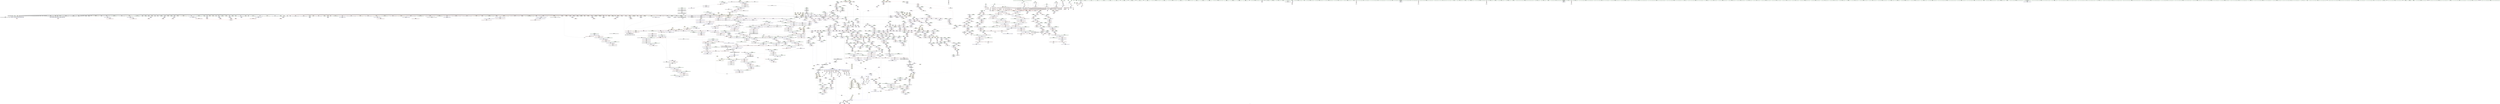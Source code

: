 digraph "SVFG" {
	label="SVFG";

	Node0x55f93c4e97d0 [shape=record,color=grey,label="{NodeID: 0\nNullPtr}"];
	Node0x55f93c4e97d0 -> Node0x55f93cb22650[style=solid];
	Node0x55f93c4e97d0 -> Node0x55f93cb22750[style=solid];
	Node0x55f93c4e97d0 -> Node0x55f93cb22820[style=solid];
	Node0x55f93c4e97d0 -> Node0x55f93cb228f0[style=solid];
	Node0x55f93c4e97d0 -> Node0x55f93cb229c0[style=solid];
	Node0x55f93c4e97d0 -> Node0x55f93cb22a90[style=solid];
	Node0x55f93c4e97d0 -> Node0x55f93cb22b60[style=solid];
	Node0x55f93c4e97d0 -> Node0x55f93cb22c30[style=solid];
	Node0x55f93c4e97d0 -> Node0x55f93cb22d00[style=solid];
	Node0x55f93c4e97d0 -> Node0x55f93cb22dd0[style=solid];
	Node0x55f93c4e97d0 -> Node0x55f93cb22ea0[style=solid];
	Node0x55f93c4e97d0 -> Node0x55f93cb22f70[style=solid];
	Node0x55f93c4e97d0 -> Node0x55f93cb23040[style=solid];
	Node0x55f93c4e97d0 -> Node0x55f93cb23110[style=solid];
	Node0x55f93c4e97d0 -> Node0x55f93cb231e0[style=solid];
	Node0x55f93c4e97d0 -> Node0x55f93cb232b0[style=solid];
	Node0x55f93c4e97d0 -> Node0x55f93cb23380[style=solid];
	Node0x55f93c4e97d0 -> Node0x55f93cb23450[style=solid];
	Node0x55f93c4e97d0 -> Node0x55f93cb23520[style=solid];
	Node0x55f93c4e97d0 -> Node0x55f93cb235f0[style=solid];
	Node0x55f93c4e97d0 -> Node0x55f93cb236c0[style=solid];
	Node0x55f93c4e97d0 -> Node0x55f93cb23790[style=solid];
	Node0x55f93c4e97d0 -> Node0x55f93cb23860[style=solid];
	Node0x55f93c4e97d0 -> Node0x55f93cb23930[style=solid];
	Node0x55f93c4e97d0 -> Node0x55f93cb23a00[style=solid];
	Node0x55f93c4e97d0 -> Node0x55f93cb23ad0[style=solid];
	Node0x55f93c4e97d0 -> Node0x55f93cb23ba0[style=solid];
	Node0x55f93c4e97d0 -> Node0x55f93cb23c70[style=solid];
	Node0x55f93c4e97d0 -> Node0x55f93cb23d40[style=solid];
	Node0x55f93c4e97d0 -> Node0x55f93cb23e10[style=solid];
	Node0x55f93c4e97d0 -> Node0x55f93cb23ee0[style=solid];
	Node0x55f93c4e97d0 -> Node0x55f93cb23fb0[style=solid];
	Node0x55f93c4e97d0 -> Node0x55f93cb24080[style=solid];
	Node0x55f93c4e97d0 -> Node0x55f93cb24150[style=solid];
	Node0x55f93c4e97d0 -> Node0x55f93cb24220[style=solid];
	Node0x55f93c4e97d0 -> Node0x55f93cb242f0[style=solid];
	Node0x55f93c4e97d0 -> Node0x55f93cb243c0[style=solid];
	Node0x55f93c4e97d0 -> Node0x55f93cb24490[style=solid];
	Node0x55f93c4e97d0 -> Node0x55f93cb24560[style=solid];
	Node0x55f93c4e97d0 -> Node0x55f93cb24630[style=solid];
	Node0x55f93c4e97d0 -> Node0x55f93cb24700[style=solid];
	Node0x55f93c4e97d0 -> Node0x55f93cb247d0[style=solid];
	Node0x55f93c4e97d0 -> Node0x55f93cb248a0[style=solid];
	Node0x55f93c4e97d0 -> Node0x55f93cb24970[style=solid];
	Node0x55f93c4e97d0 -> Node0x55f93cb24a40[style=solid];
	Node0x55f93c4e97d0 -> Node0x55f93cb24b10[style=solid];
	Node0x55f93c4e97d0 -> Node0x55f93cb24be0[style=solid];
	Node0x55f93c4e97d0 -> Node0x55f93cb24cb0[style=solid];
	Node0x55f93c4e97d0 -> Node0x55f93cb24d80[style=solid];
	Node0x55f93c4e97d0 -> Node0x55f93cb24e50[style=solid];
	Node0x55f93c4e97d0 -> Node0x55f93cb24f20[style=solid];
	Node0x55f93c4e97d0 -> Node0x55f93cb24ff0[style=solid];
	Node0x55f93c4e97d0 -> Node0x55f93cb250c0[style=solid];
	Node0x55f93c4e97d0 -> Node0x55f93cb25190[style=solid];
	Node0x55f93c4e97d0 -> Node0x55f93cb25260[style=solid];
	Node0x55f93c4e97d0 -> Node0x55f93cb25330[style=solid];
	Node0x55f93c4e97d0 -> Node0x55f93cb25400[style=solid];
	Node0x55f93c4e97d0 -> Node0x55f93cb254d0[style=solid];
	Node0x55f93c4e97d0 -> Node0x55f93cb255a0[style=solid];
	Node0x55f93c4e97d0 -> Node0x55f93cb25670[style=solid];
	Node0x55f93c4e97d0 -> Node0x55f93cb35d50[style=solid];
	Node0x55f93c4e97d0 -> Node0x55f93cb35de0[style=solid];
	Node0x55f93c4e97d0 -> Node0x55f93cb35eb0[style=solid];
	Node0x55f93c4e97d0 -> Node0x55f93cb35f80[style=solid];
	Node0x55f93c4e97d0 -> Node0x55f93cb36050[style=solid];
	Node0x55f93c4e97d0 -> Node0x55f93cb36120[style=solid];
	Node0x55f93c4e97d0 -> Node0x55f93cb361f0[style=solid];
	Node0x55f93c4e97d0 -> Node0x55f93cb362c0[style=solid];
	Node0x55f93c4e97d0 -> Node0x55f93cb36390[style=solid];
	Node0x55f93c4e97d0 -> Node0x55f93cb36460[style=solid];
	Node0x55f93c4e97d0 -> Node0x55f93cb36530[style=solid];
	Node0x55f93c4e97d0 -> Node0x55f93cb36600[style=solid];
	Node0x55f93c4e97d0 -> Node0x55f93cb366d0[style=solid];
	Node0x55f93c4e97d0 -> Node0x55f93cb367a0[style=solid];
	Node0x55f93c4e97d0 -> Node0x55f93cb36870[style=solid];
	Node0x55f93c4e97d0 -> Node0x55f93cb36940[style=solid];
	Node0x55f93c4e97d0 -> Node0x55f93cb36a10[style=solid];
	Node0x55f93c4e97d0 -> Node0x55f93cb36ae0[style=solid];
	Node0x55f93c4e97d0 -> Node0x55f93cb36bb0[style=solid];
	Node0x55f93c4e97d0 -> Node0x55f93cb36c80[style=solid];
	Node0x55f93c4e97d0 -> Node0x55f93cb36d50[style=solid];
	Node0x55f93c4e97d0 -> Node0x55f93cb36e20[style=solid];
	Node0x55f93c4e97d0 -> Node0x55f93cb36ef0[style=solid];
	Node0x55f93c4e97d0 -> Node0x55f93cb36fc0[style=solid];
	Node0x55f93c4e97d0 -> Node0x55f93cb37090[style=solid];
	Node0x55f93c4e97d0 -> Node0x55f93cb37160[style=solid];
	Node0x55f93c4e97d0 -> Node0x55f93cb37230[style=solid];
	Node0x55f93c4e97d0 -> Node0x55f93cb37300[style=solid];
	Node0x55f93c4e97d0 -> Node0x55f93cb5fd90[style=solid];
	Node0x55f93c4e97d0 -> Node0x55f93cb64bc0[style=solid];
	Node0x55f93c4e97d0 -> Node0x55f93cb64c90[style=solid];
	Node0x55f93c4e97d0 -> Node0x55f93cb64d60[style=solid];
	Node0x55f93c4e97d0 -> Node0x55f93cb68640[style=solid];
	Node0x55f93c4e97d0 -> Node0x55f93cb68710[style=solid];
	Node0x55f93c4e97d0 -> Node0x55f93cb687e0[style=solid];
	Node0x55f93c4e97d0 -> Node0x55f93cb6c260[style=solid];
	Node0x55f93c4e97d0 -> Node0x55f93cb6c330[style=solid];
	Node0x55f93c4e97d0 -> Node0x55f93cb6c400[style=solid];
	Node0x55f93c4e97d0 -> Node0x55f93c23e180[style=solid];
	Node0x55f93c4e97d0 -> Node0x55f93c2499e0[style=solid];
	Node0x55f93c4e97d0 -> Node0x55f93cb9a3f0[style=solid];
	Node0x55f93c4e97d0 -> Node0x55f93cba1740[style=solid];
	Node0x55f93c4e97d0 -> Node0x55f93cba18c0[style=solid];
	Node0x55f93c4e97d0 -> Node0x55f93cba1bc0[style=solid];
	Node0x55f93c4e97d0:s64 -> Node0x55f93ccf3eb0[style=solid,color=red];
	Node0x55f93c4e97d0:s64 -> Node0x55f93cb80dd0[style=solid,color=red];
	Node0x55f93c4e97d0:s64 -> Node0x55f93cb80630[style=solid,color=red];
	Node0x55f93cb248a0 [shape=record,color=black,label="{NodeID: 443\n744\<--3\n\<--dummyVal\n_ZNSt6vectorIeSaIeEEC2EmRKS0_\n}"];
	Node0x55f93cb248a0 -> Node0x55f93cb63290[style=solid];
	Node0x55f93cb76970 [shape=record,color=black,label="{NodeID: 3100\n390 = PHI()\n}"];
	Node0x55f93cb76970 -> Node0x55f93cb327f0[style=solid];
	Node0x55f93cb33d10 [shape=record,color=red,label="{NodeID: 886\n646\<--634\n\<--__a.addr\n_ZNSt6vectorIiSaIiEEC2EmRKS0_\n|{<s0>77}}"];
	Node0x55f93cb33d10:s0 -> Node0x55f93ccf5da0[style=solid,color=red];
	Node0x55f93cb69f70 [shape=record,color=blue,label="{NodeID: 1329\n1904\<--1901\n__first.addr\<--__first\n_ZSt6fill_nIPimiET_S1_T0_RKT1_\n}"];
	Node0x55f93cb69f70 -> Node0x55f93cb5af30[style=dashed];
	Node0x55f93cb1ce00 [shape=record,color=green,label="{NodeID: 222\n1506\<--1507\n_ZN9__gnu_cxx13new_allocatorINSt7__cxx1112basic_stringIcSt11char_traitsIcESaIcEEEE10deallocateEPS6_m\<--_ZN9__gnu_cxx13new_allocatorINSt7__cxx1112basic_stringIcSt11char_traitsIcESaIcEEEE10deallocateEPS6_m_field_insensitive\n}"];
	Node0x55f93cb40360 [shape=record,color=purple,label="{NodeID: 665\n695\<--694\n_M_impl\<--\n_ZNSt6vectorIiSaIiEEixEm\n}"];
	Node0x55f93ccf5290 [shape=record,color=black,label="{NodeID: 3322\n2224 = PHI(2115, )\n1st arg _ZNSt12_Vector_baseIeSaIeEE17_M_create_storageEm }"];
	Node0x55f93ccf5290 -> Node0x55f93cb6c5a0[style=solid];
	Node0x55f93cb5eb50 [shape=record,color=red,label="{NodeID: 1108\n2474\<--2460\n\<--__n.addr\n_ZSt10__fill_n_aIPemeEN9__gnu_cxx11__enable_ifIXsr11__is_scalarIT1_EE7__valueET_E6__typeES4_T0_RKS3_\n}"];
	Node0x55f93cb5eb50 -> Node0x55f93cb6e140[style=solid];
	Node0x55f93c4e9740 [shape=record,color=green,label="{NodeID: 1\n7\<--1\n__dso_handle\<--dummyObj\nGlob }"];
	Node0x55f93cb24970 [shape=record,color=black,label="{NodeID: 444\n753\<--3\nlpad.val\<--dummyVal\n_ZNSt6vectorIeSaIeEEC2EmRKS0_\n}"];
	Node0x55f93cb76a40 [shape=record,color=black,label="{NodeID: 3101\n398 = PHI(767, )\n}"];
	Node0x55f93cb76a40 -> Node0x55f93cb328c0[style=solid];
	Node0x55f93cb33de0 [shape=record,color=red,label="{NodeID: 887\n665\<--636\nexn\<--exn.slot\n_ZNSt6vectorIiSaIiEEC2EmRKS0_\n}"];
	Node0x55f93cb6a040 [shape=record,color=blue,label="{NodeID: 1330\n1906\<--1902\n__n.addr\<--__n\n_ZSt6fill_nIPimiET_S1_T0_RKT1_\n}"];
	Node0x55f93cb6a040 -> Node0x55f93cb5b000[style=dashed];
	Node0x55f93cb1cf00 [shape=record,color=green,label="{NodeID: 223\n1513\<--1514\nthis.addr\<--this.addr_field_insensitive\n_ZN9__gnu_cxx13new_allocatorINSt7__cxx1112basic_stringIcSt11char_traitsIcESaIcEEEE10deallocateEPS6_m\n}"];
	Node0x55f93cb1cf00 -> Node0x55f93cb589d0[style=solid];
	Node0x55f93cb1cf00 -> Node0x55f93cb67530[style=solid];
	Node0x55f93cb40430 [shape=record,color=purple,label="{NodeID: 666\n696\<--694\n_M_start\<--\n_ZNSt6vectorIiSaIiEEixEm\n}"];
	Node0x55f93cb40430 -> Node0x55f93cb341f0[style=solid];
	Node0x55f93ccf53d0 [shape=record,color=black,label="{NodeID: 3323\n1883 = PHI(1876, )\n0th arg _ZNSt27__uninitialized_default_n_1ILb1EE18__uninit_default_nIPimEET_S3_T0_ }"];
	Node0x55f93ccf53d0 -> Node0x55f93cb69d00[style=solid];
	Node0x55f93cb5ec20 [shape=record,color=red,label="{NodeID: 1109\n2471\<--2462\n\<--__value.addr\n_ZSt10__fill_n_aIPemeEN9__gnu_cxx11__enable_ifIXsr11__is_scalarIT1_EE7__valueET_E6__typeES4_T0_RKS3_\n}"];
	Node0x55f93cb5ec20 -> Node0x55f93cb5ef60[style=solid];
	Node0x55f93cab41f0 [shape=record,color=green,label="{NodeID: 2\n8\<--1\n_ZSt3cin\<--dummyObj\nGlob }"];
	Node0x55f93cb24a40 [shape=record,color=black,label="{NodeID: 445\n754\<--3\nlpad.val2\<--dummyVal\n_ZNSt6vectorIeSaIeEEC2EmRKS0_\n}"];
	Node0x55f93cb76b50 [shape=record,color=black,label="{NodeID: 3102\n402 = PHI(767, )\n}"];
	Node0x55f93cb76b50 -> Node0x55f93cb32990[style=solid];
	Node0x55f93cb76b50 -> Node0x55f93cb617c0[style=solid];
	Node0x55f93cb33eb0 [shape=record,color=red,label="{NodeID: 888\n666\<--638\nsel\<--ehselector.slot\n_ZNSt6vectorIiSaIiEEC2EmRKS0_\n}"];
	Node0x55f93cb6a110 [shape=record,color=blue,label="{NodeID: 1331\n1908\<--1903\n__value.addr\<--__value\n_ZSt6fill_nIPimiET_S1_T0_RKT1_\n}"];
	Node0x55f93cb6a110 -> Node0x55f93cb5b0d0[style=dashed];
	Node0x55f93cb1cfd0 [shape=record,color=green,label="{NodeID: 224\n1515\<--1516\n__p.addr\<--__p.addr_field_insensitive\n_ZN9__gnu_cxx13new_allocatorINSt7__cxx1112basic_stringIcSt11char_traitsIcESaIcEEEE10deallocateEPS6_m\n}"];
	Node0x55f93cb1cfd0 -> Node0x55f93cb58aa0[style=solid];
	Node0x55f93cb1cfd0 -> Node0x55f93cb67600[style=solid];
	Node0x55f93cb40500 [shape=record,color=purple,label="{NodeID: 667\n778\<--777\n_M_impl\<--\n_ZNSt6vectorIeSaIeEEixEm\n}"];
	Node0x55f93ccf5510 [shape=record,color=black,label="{NodeID: 3324\n1884 = PHI(1877, )\n1st arg _ZNSt27__uninitialized_default_n_1ILb1EE18__uninit_default_nIPimEET_S3_T0_ }"];
	Node0x55f93ccf5510 -> Node0x55f93cb69dd0[style=solid];
	Node0x55f93cb5ecf0 [shape=record,color=red,label="{NodeID: 1110\n2480\<--2464\n\<--__tmp\n_ZSt10__fill_n_aIPemeEN9__gnu_cxx11__enable_ifIXsr11__is_scalarIT1_EE7__valueET_E6__typeES4_T0_RKS3_\n}"];
	Node0x55f93cb5ecf0 -> Node0x55f93cb6e210[style=solid];
	Node0x55f93caf1540 [shape=record,color=green,label="{NodeID: 3\n9\<--1\n_ZSt4cout\<--dummyObj\nGlob }"];
	Node0x55f93cb24b10 [shape=record,color=black,label="{NodeID: 446\n820\<--3\n\<--dummyVal\n_ZNSt6vectorIeSaIeEED2Ev\n}"];
	Node0x55f93cb76d20 [shape=record,color=black,label="{NodeID: 3103\n430 = PHI(684, )\n}"];
	Node0x55f93cb76d20 -> Node0x55f93cb32a60[style=solid];
	Node0x55f93cb33f80 [shape=record,color=red,label="{NodeID: 889\n675\<--672\nthis1\<--this.addr\n_ZNSaIiED2Ev\n}"];
	Node0x55f93cb33f80 -> Node0x55f93cb3a630[style=solid];
	Node0x55f93cb6a1e0 [shape=record,color=blue,label="{NodeID: 1332\n1927\<--1924\n__first.addr\<--__first\n_ZSt10__fill_n_aIPimiEN9__gnu_cxx11__enable_ifIXsr11__is_scalarIT1_EE7__valueET_E6__typeES4_T0_RKS3_\n}"];
	Node0x55f93cb6a1e0 -> Node0x55f93cc14b10[style=dashed];
	Node0x55f93cb1d0a0 [shape=record,color=green,label="{NodeID: 225\n1517\<--1518\n.addr\<--.addr_field_insensitive\n_ZN9__gnu_cxx13new_allocatorINSt7__cxx1112basic_stringIcSt11char_traitsIcESaIcEEEE10deallocateEPS6_m\n}"];
	Node0x55f93cb1d0a0 -> Node0x55f93cb676d0[style=solid];
	Node0x55f93cb405d0 [shape=record,color=purple,label="{NodeID: 668\n779\<--777\n_M_start\<--\n_ZNSt6vectorIeSaIeEEixEm\n}"];
	Node0x55f93cb405d0 -> Node0x55f93cb34ae0[style=solid];
	Node0x55f93ccf5650 [shape=record,color=black,label="{NodeID: 3325\n616 = PHI(58, 62, )\n0th arg _ZNSaIiEC2Ev }"];
	Node0x55f93ccf5650 -> Node0x55f93cb62730[style=solid];
	Node0x55f93cb5edc0 [shape=record,color=red,label="{NodeID: 1111\n2477\<--2466\n\<--__niter\n_ZSt10__fill_n_aIPemeEN9__gnu_cxx11__enable_ifIXsr11__is_scalarIT1_EE7__valueET_E6__typeES4_T0_RKS3_\n}"];
	Node0x55f93cb5edc0 -> Node0x55f93cba1a40[style=solid];
	Node0x55f93caf15d0 [shape=record,color=green,label="{NodeID: 4\n10\<--1\n.str\<--dummyObj\nGlob }"];
	Node0x55f93cb24be0 [shape=record,color=black,label="{NodeID: 447\n821\<--3\n\<--dummyVal\n_ZNSt6vectorIeSaIeEED2Ev\n}"];
	Node0x55f93cb24be0 -> Node0x55f93cb636a0[style=solid];
	Node0x55f93cb76e30 [shape=record,color=black,label="{NodeID: 3104\n434 = PHI(684, )\n}"];
	Node0x55f93cb76e30 -> Node0x55f93cb32b30[style=solid];
	Node0x55f93cb34050 [shape=record,color=red,label="{NodeID: 890\n693\<--687\nthis1\<--this.addr\n_ZNSt6vectorIiSaIiEEixEm\n}"];
	Node0x55f93cb34050 -> Node0x55f93cb3a700[style=solid];
	Node0x55f93cb6a2b0 [shape=record,color=blue,label="{NodeID: 1333\n1929\<--1925\n__n.addr\<--__n\n_ZSt10__fill_n_aIPimiEN9__gnu_cxx11__enable_ifIXsr11__is_scalarIT1_EE7__valueET_E6__typeES4_T0_RKS3_\n}"];
	Node0x55f93cb6a2b0 -> Node0x55f93cb5b410[style=dashed];
	Node0x55f93cb1d170 [shape=record,color=green,label="{NodeID: 226\n1526\<--1527\n_ZdlPv\<--_ZdlPv_field_insensitive\n}"];
	Node0x55f93cb406a0 [shape=record,color=purple,label="{NodeID: 669\n803\<--802\n_M_impl\<--\n_ZNSt6vectorIeSaIeEED2Ev\n}"];
	Node0x55f93ccf5860 [shape=record,color=black,label="{NodeID: 3326\n793 = PHI(76, 76, 68, 68, )\n0th arg _ZNSt6vectorIeSaIeEED2Ev }"];
	Node0x55f93ccf5860 -> Node0x55f93cb635d0[style=solid];
	Node0x55f93cb5ee90 [shape=record,color=red,label="{NodeID: 1112\n2484\<--2466\n\<--__niter\n_ZSt10__fill_n_aIPemeEN9__gnu_cxx11__enable_ifIXsr11__is_scalarIT1_EE7__valueET_E6__typeES4_T0_RKS3_\n}"];
	Node0x55f93cb5ee90 -> Node0x55f93cb9f040[style=solid];
	Node0x55f93caf1c90 [shape=record,color=green,label="{NodeID: 5\n12\<--1\n.str.1\<--dummyObj\nGlob }"];
	Node0x55f93cb24cb0 [shape=record,color=black,label="{NodeID: 448\n823\<--3\n\<--dummyVal\n_ZNSt6vectorIeSaIeEED2Ev\n}"];
	Node0x55f93cb24cb0 -> Node0x55f93cb63770[style=solid];
	Node0x55f93cb76f40 [shape=record,color=black,label="{NodeID: 3105\n440 = PHI(767, )\n}"];
	Node0x55f93cb76f40 -> Node0x55f93cb32c00[style=solid];
	Node0x55f93cb76f40 -> Node0x55f93cb61ca0[style=solid];
	Node0x55f93cb34120 [shape=record,color=red,label="{NodeID: 891\n698\<--689\n\<--__n.addr\n_ZNSt6vectorIiSaIiEEixEm\n}"];
	Node0x55f93cb6a380 [shape=record,color=blue,label="{NodeID: 1334\n1931\<--1926\n__value.addr\<--__value\n_ZSt10__fill_n_aIPimiEN9__gnu_cxx11__enable_ifIXsr11__is_scalarIT1_EE7__valueET_E6__typeES4_T0_RKS3_\n}"];
	Node0x55f93cb6a380 -> Node0x55f93cb5b4e0[style=dashed];
	Node0x55f93cb1d270 [shape=record,color=green,label="{NodeID: 227\n1535\<--1536\n__first.addr\<--__first.addr_field_insensitive\n_ZSt8_DestroyIPNSt7__cxx1112basic_stringIcSt11char_traitsIcESaIcEEES5_EvT_S7_RSaIT0_E\n}"];
	Node0x55f93cb1d270 -> Node0x55f93cb58b70[style=solid];
	Node0x55f93cb1d270 -> Node0x55f93cb677a0[style=solid];
	Node0x55f93cb40770 [shape=record,color=purple,label="{NodeID: 670\n804\<--802\n_M_start\<--\n_ZNSt6vectorIeSaIeEED2Ev\n}"];
	Node0x55f93cb40770 -> Node0x55f93cb34d50[style=solid];
	Node0x55f93ccf5b80 [shape=record,color=black,label="{NodeID: 3327\n1563 = PHI(644, )\n0th arg _ZNSt12_Vector_baseIiSaIiEEC2EmRKS0_ }"];
	Node0x55f93ccf5b80 -> Node0x55f93cb67bb0[style=solid];
	Node0x55f93cc08ae0 [shape=record,color=black,label="{NodeID: 2220\nMR_97V_3 = PHI(MR_97V_4, MR_97V_2, )\npts\{919 \}\n}"];
	Node0x55f93cc08ae0 -> Node0x55f93cb35710[style=dashed];
	Node0x55f93cc08ae0 -> Node0x55f93cb357e0[style=dashed];
	Node0x55f93cc08ae0 -> Node0x55f93cb358b0[style=dashed];
	Node0x55f93cc08ae0 -> Node0x55f93cb63ec0[style=dashed];
	Node0x55f93cb5ef60 [shape=record,color=red,label="{NodeID: 1113\n2472\<--2471\n\<--\n_ZSt10__fill_n_aIPemeEN9__gnu_cxx11__enable_ifIXsr11__is_scalarIT1_EE7__valueET_E6__typeES4_T0_RKS3_\n}"];
	Node0x55f93cb5ef60 -> Node0x55f93cb6e070[style=solid];
	Node0x55f93caf1d20 [shape=record,color=green,label="{NodeID: 6\n15\<--1\n\<--dummyObj\nCan only get source location for instruction, argument, global var or function.}"];
	Node0x55f93cb24d80 [shape=record,color=black,label="{NodeID: 449\n861\<--3\n\<--dummyVal\n_ZNSt6vectorIiSaIiEED2Ev\n}"];
	Node0x55f93cb770e0 [shape=record,color=black,label="{NodeID: 3106\n1620 = PHI(1855, )\n|{<s0>149}}"];
	Node0x55f93cb770e0:s0 -> Node0x55f93cb7de60[style=solid,color=red];
	Node0x55f93cb341f0 [shape=record,color=red,label="{NodeID: 892\n697\<--696\n\<--_M_start\n_ZNSt6vectorIiSaIiEEixEm\n}"];
	Node0x55f93cb341f0 -> Node0x55f93cb2e140[style=solid];
	Node0x55f93cb6a450 [shape=record,color=blue,label="{NodeID: 1335\n1933\<--1941\n__tmp\<--\n_ZSt10__fill_n_aIPimiEN9__gnu_cxx11__enable_ifIXsr11__is_scalarIT1_EE7__valueET_E6__typeES4_T0_RKS3_\n}"];
	Node0x55f93cb6a450 -> Node0x55f93cb5b5b0[style=dashed];
	Node0x55f93cb257b0 [shape=record,color=green,label="{NodeID: 228\n1537\<--1538\n__last.addr\<--__last.addr_field_insensitive\n_ZSt8_DestroyIPNSt7__cxx1112basic_stringIcSt11char_traitsIcESaIcEEES5_EvT_S7_RSaIT0_E\n}"];
	Node0x55f93cb257b0 -> Node0x55f93cb58c40[style=solid];
	Node0x55f93cb257b0 -> Node0x55f93cb67870[style=solid];
	Node0x55f93cb40840 [shape=record,color=purple,label="{NodeID: 671\n807\<--806\n_M_impl2\<--\n_ZNSt6vectorIeSaIeEED2Ev\n}"];
	Node0x55f93ccf5c90 [shape=record,color=black,label="{NodeID: 3328\n1564 = PHI(645, )\n1st arg _ZNSt12_Vector_baseIiSaIiEEC2EmRKS0_ }"];
	Node0x55f93ccf5c90 -> Node0x55f93cb67c80[style=solid];
	Node0x55f93cc08fe0 [shape=record,color=black,label="{NodeID: 2221\nMR_99V_2 = PHI(MR_99V_3, MR_99V_1, )\npts\{1825 2355 \}\n|{<s0>105|<s1>105}}"];
	Node0x55f93cc08fe0:s0 -> Node0x55f93cc25990[style=dashed,color=red];
	Node0x55f93cc08fe0:s1 -> Node0x55f93cc25a70[style=dashed,color=red];
	Node0x55f93cb5f030 [shape=record,color=red,label="{NodeID: 1114\n2498\<--2495\n\<--__it.addr\n_ZSt12__niter_baseIPeET_S1_\n}"];
	Node0x55f93cb5f030 -> Node0x55f93cb3f910[style=solid];
	Node0x55f93caf1de0 [shape=record,color=green,label="{NodeID: 7\n101\<--1\n\<--dummyObj\nCan only get source location for instruction, argument, global var or function.}"];
	Node0x55f93cb24e50 [shape=record,color=black,label="{NodeID: 450\n862\<--3\n\<--dummyVal\n_ZNSt6vectorIiSaIiEED2Ev\n}"];
	Node0x55f93cb24e50 -> Node0x55f93cb63910[style=solid];
	Node0x55f93cb771f0 [shape=record,color=black,label="{NodeID: 3107\n1621 = PHI(1836, )\n}"];
	Node0x55f93cb771f0 -> Node0x55f93cb68160[style=solid];
	Node0x55f93cb342c0 [shape=record,color=red,label="{NodeID: 893\n706\<--703\nthis1\<--this.addr\n_ZNSaIeEC2Ev\n}"];
	Node0x55f93cb342c0 -> Node0x55f93cb3a8a0[style=solid];
	Node0x55f93cb6a520 [shape=record,color=blue,label="{NodeID: 1336\n1935\<--1943\n__niter\<--\n_ZSt10__fill_n_aIPimiEN9__gnu_cxx11__enable_ifIXsr11__is_scalarIT1_EE7__valueET_E6__typeES4_T0_RKS3_\n}"];
	Node0x55f93cb6a520 -> Node0x55f93cc15010[style=dashed];
	Node0x55f93cb25880 [shape=record,color=green,label="{NodeID: 229\n1539\<--1540\n.addr\<--.addr_field_insensitive\n_ZSt8_DestroyIPNSt7__cxx1112basic_stringIcSt11char_traitsIcESaIcEEES5_EvT_S7_RSaIT0_E\n}"];
	Node0x55f93cb25880 -> Node0x55f93cb67940[style=solid];
	Node0x55f93cb40910 [shape=record,color=purple,label="{NodeID: 672\n808\<--806\n_M_finish\<--\n_ZNSt6vectorIeSaIeEED2Ev\n}"];
	Node0x55f93cb40910 -> Node0x55f93cb34e20[style=solid];
	Node0x55f93ccf5da0 [shape=record,color=black,label="{NodeID: 3329\n1565 = PHI(646, )\n2nd arg _ZNSt12_Vector_baseIiSaIiEEC2EmRKS0_ }"];
	Node0x55f93ccf5da0 -> Node0x55f93cb67d50[style=solid];
	Node0x55f93cb5f100 [shape=record,color=red,label="{NodeID: 1115\n2513\<--2504\nthis1\<--this.addr\n_ZNSt12_Vector_baseIeSaIeEE13_M_deallocateEPem\n}"];
	Node0x55f93cb5f100 -> Node0x55f93cb2dfa0[style=solid];
	Node0x55f93caf1ea0 [shape=record,color=green,label="{NodeID: 8\n118\<--1\n\<--dummyObj\nCan only get source location for instruction, argument, global var or function.}"];
	Node0x55f93cb24f20 [shape=record,color=black,label="{NodeID: 451\n864\<--3\n\<--dummyVal\n_ZNSt6vectorIiSaIiEED2Ev\n}"];
	Node0x55f93cb24f20 -> Node0x55f93cb639e0[style=solid];
	Node0x55f93cb77300 [shape=record,color=black,label="{NodeID: 3108\n811 = PHI(2385, )\n|{<s0>87}}"];
	Node0x55f93cb77300:s0 -> Node0x55f93cb82950[style=solid,color=red];
	Node0x55f93cb34390 [shape=record,color=red,label="{NodeID: 894\n729\<--716\nthis1\<--this.addr\n_ZNSt6vectorIeSaIeEEC2EmRKS0_\n|{|<s2>83}}"];
	Node0x55f93cb34390 -> Node0x55f93cb3a970[style=solid];
	Node0x55f93cb34390 -> Node0x55f93cb3aa40[style=solid];
	Node0x55f93cb34390:s2 -> Node0x55f93cb7df70[style=solid,color=red];
	Node0x55f93cb6a5f0 [shape=record,color=blue,label="{NodeID: 1337\n1950\<--1949\n\<--\n_ZSt10__fill_n_aIPimiEN9__gnu_cxx11__enable_ifIXsr11__is_scalarIT1_EE7__valueET_E6__typeES4_T0_RKS3_\n}"];
	Node0x55f93cb6a5f0 -> Node0x55f93cc14610[style=dashed];
	Node0x55f93cb25950 [shape=record,color=green,label="{NodeID: 230\n1550\<--1551\nthis.addr\<--this.addr_field_insensitive\n_ZN9__gnu_cxx13new_allocatorIiEC2Ev\n}"];
	Node0x55f93cb25950 -> Node0x55f93cb58d10[style=solid];
	Node0x55f93cb25950 -> Node0x55f93cb67a10[style=solid];
	Node0x55f93cb409e0 [shape=record,color=purple,label="{NodeID: 673\n844\<--843\n_M_impl\<--\n_ZNSt6vectorIiSaIiEED2Ev\n}"];
	Node0x55f93ccf5eb0 [shape=record,color=black,label="{NodeID: 3330\n1463 = PHI(1042, )\n0th arg _ZNSt12_Vector_baseINSt7__cxx1112basic_stringIcSt11char_traitsIcESaIcEEESaIS5_EE13_M_deallocateEPS5_m }"];
	Node0x55f93ccf5eb0 -> Node0x55f93cb67050[style=solid];
	Node0x55f93cb5f1d0 [shape=record,color=red,label="{NodeID: 1116\n2514\<--2506\n\<--__p.addr\n_ZNSt12_Vector_baseIeSaIeEE13_M_deallocateEPem\n}"];
	Node0x55f93cb5f1d0 -> Node0x55f93cba1bc0[style=solid];
	Node0x55f93caf1f60 [shape=record,color=green,label="{NodeID: 9\n173\<--1\n\<--dummyObj\nCan only get source location for instruction, argument, global var or function.}"];
	Node0x55f93cb24ff0 [shape=record,color=black,label="{NodeID: 452\n900\<--3\n\<--dummyVal\n_ZNSt6vectorINSt7__cxx1112basic_stringIcSt11char_traitsIcESaIcEEESaIS5_EED2Ev\n}"];
	Node0x55f93cb77410 [shape=record,color=black,label="{NodeID: 3109\n852 = PHI(1855, )\n|{<s0>92}}"];
	Node0x55f93cb77410:s0 -> Node0x55f93cb7c490[style=solid,color=red];
	Node0x55f93cb34460 [shape=record,color=red,label="{NodeID: 895\n731\<--718\n\<--__n.addr\n_ZNSt6vectorIeSaIeEEC2EmRKS0_\n|{<s0>82}}"];
	Node0x55f93cb34460:s0 -> Node0x55f93cb7bf90[style=solid,color=red];
	Node0x55f93cb6a6c0 [shape=record,color=blue,label="{NodeID: 1338\n1935\<--1954\n__niter\<--dec\n_ZSt10__fill_n_aIPimiEN9__gnu_cxx11__enable_ifIXsr11__is_scalarIT1_EE7__valueET_E6__typeES4_T0_RKS3_\n}"];
	Node0x55f93cb6a6c0 -> Node0x55f93cc15010[style=dashed];
	Node0x55f93cb25a20 [shape=record,color=green,label="{NodeID: 231\n1557\<--1558\nthis.addr\<--this.addr_field_insensitive\n_ZN9__gnu_cxx13new_allocatorIiED2Ev\n}"];
	Node0x55f93cb25a20 -> Node0x55f93cb58de0[style=solid];
	Node0x55f93cb25a20 -> Node0x55f93cb67ae0[style=solid];
	Node0x55f93cb40ab0 [shape=record,color=purple,label="{NodeID: 674\n845\<--843\n_M_start\<--\n_ZNSt6vectorIiSaIiEED2Ev\n}"];
	Node0x55f93cb40ab0 -> Node0x55f93cb35090[style=solid];
	Node0x55f93ccf5fc0 [shape=record,color=black,label="{NodeID: 3331\n1464 = PHI(1045, )\n1st arg _ZNSt12_Vector_baseINSt7__cxx1112basic_stringIcSt11char_traitsIcESaIcEEESaIS5_EE13_M_deallocateEPS5_m }"];
	Node0x55f93ccf5fc0 -> Node0x55f93cb67120[style=solid];
	Node0x55f93cb5f2a0 [shape=record,color=red,label="{NodeID: 1117\n2519\<--2506\n\<--__p.addr\n_ZNSt12_Vector_baseIeSaIeEE13_M_deallocateEPem\n|{<s0>196}}"];
	Node0x55f93cb5f2a0:s0 -> Node0x55f93cb821d0[style=solid,color=red];
	Node0x55f93caf2020 [shape=record,color=green,label="{NodeID: 10\n213\<--1\n\<--dummyObj\nCan only get source location for instruction, argument, global var or function.}"];
	Node0x55f93cb250c0 [shape=record,color=black,label="{NodeID: 453\n901\<--3\n\<--dummyVal\n_ZNSt6vectorINSt7__cxx1112basic_stringIcSt11char_traitsIcESaIcEEESaIS5_EED2Ev\n}"];
	Node0x55f93cb250c0 -> Node0x55f93cb63b80[style=solid];
	Node0x55f93cb77550 [shape=record,color=black,label="{NodeID: 3110\n891 = PHI(1267, )\n|{<s0>97}}"];
	Node0x55f93cb77550:s0 -> Node0x55f93ccf1350[style=solid,color=red];
	Node0x55f93cb34530 [shape=record,color=red,label="{NodeID: 896\n736\<--718\n\<--__n.addr\n_ZNSt6vectorIeSaIeEEC2EmRKS0_\n|{<s0>83}}"];
	Node0x55f93cb34530:s0 -> Node0x55f93cb7e080[style=solid,color=red];
	Node0x55f93cb6a790 [shape=record,color=blue,label="{NodeID: 1339\n1927\<--1957\n__first.addr\<--incdec.ptr\n_ZSt10__fill_n_aIPimiEN9__gnu_cxx11__enable_ifIXsr11__is_scalarIT1_EE7__valueET_E6__typeES4_T0_RKS3_\n}"];
	Node0x55f93cb6a790 -> Node0x55f93cc14b10[style=dashed];
	Node0x55f93cb25af0 [shape=record,color=green,label="{NodeID: 232\n1566\<--1567\nthis.addr\<--this.addr_field_insensitive\n_ZNSt12_Vector_baseIiSaIiEEC2EmRKS0_\n}"];
	Node0x55f93cb25af0 -> Node0x55f93cb58eb0[style=solid];
	Node0x55f93cb25af0 -> Node0x55f93cb67bb0[style=solid];
	Node0x55f93cb40b80 [shape=record,color=purple,label="{NodeID: 675\n848\<--847\n_M_impl2\<--\n_ZNSt6vectorIiSaIiEED2Ev\n}"];
	Node0x55f93ccf60d0 [shape=record,color=black,label="{NodeID: 3332\n1465 = PHI(1055, )\n2nd arg _ZNSt12_Vector_baseINSt7__cxx1112basic_stringIcSt11char_traitsIcESaIcEEESaIS5_EE13_M_deallocateEPS5_m }"];
	Node0x55f93ccf60d0 -> Node0x55f93cb671f0[style=solid];
	Node0x55f93cb5f370 [shape=record,color=red,label="{NodeID: 1118\n2520\<--2508\n\<--__n.addr\n_ZNSt12_Vector_baseIeSaIeEE13_M_deallocateEPem\n|{<s0>196}}"];
	Node0x55f93cb5f370:s0 -> Node0x55f93cb82310[style=solid,color=red];
	Node0x55f93caf2120 [shape=record,color=green,label="{NodeID: 11\n321\<--1\n\<--dummyObj\nCan only get source location for instruction, argument, global var or function.}"];
	Node0x55f93cb25190 [shape=record,color=black,label="{NodeID: 454\n903\<--3\n\<--dummyVal\n_ZNSt6vectorINSt7__cxx1112basic_stringIcSt11char_traitsIcESaIcEEESaIS5_EED2Ev\n}"];
	Node0x55f93cb25190 -> Node0x55f93cb63c50[style=solid];
	Node0x55f93cb77690 [shape=record,color=black,label="{NodeID: 3111\n921 = PHI()\n}"];
	Node0x55f93cb34600 [shape=record,color=red,label="{NodeID: 897\n732\<--720\n\<--__a.addr\n_ZNSt6vectorIeSaIeEEC2EmRKS0_\n|{<s0>82}}"];
	Node0x55f93cb34600:s0 -> Node0x55f93cb7c0d0[style=solid,color=red];
	Node0x55f93cb6a860 [shape=record,color=blue,label="{NodeID: 1340\n1964\<--1963\n__it.addr\<--__it\n_ZSt12__niter_baseIPiET_S1_\n}"];
	Node0x55f93cb6a860 -> Node0x55f93cb5b8f0[style=dashed];
	Node0x55f93cb25bc0 [shape=record,color=green,label="{NodeID: 233\n1568\<--1569\n__n.addr\<--__n.addr_field_insensitive\n_ZNSt12_Vector_baseIiSaIiEEC2EmRKS0_\n}"];
	Node0x55f93cb25bc0 -> Node0x55f93cb58f80[style=solid];
	Node0x55f93cb25bc0 -> Node0x55f93cb67c80[style=solid];
	Node0x55f93cb40c50 [shape=record,color=purple,label="{NodeID: 676\n849\<--847\n_M_finish\<--\n_ZNSt6vectorIiSaIiEED2Ev\n}"];
	Node0x55f93cb40c50 -> Node0x55f93cb35160[style=solid];
	Node0x55f93cb5f440 [shape=record,color=red,label="{NodeID: 1119\n2539\<--2530\n\<--__a.addr\n_ZNSt16allocator_traitsISaIeEE10deallocateERS0_Pem\n}"];
	Node0x55f93cb5f440 -> Node0x55f93cb3fab0[style=solid];
	Node0x55f93caf2220 [shape=record,color=green,label="{NodeID: 12\n394\<--1\n\<--dummyObj\nCan only get source location for instruction, argument, global var or function.}"];
	Node0x55f93cb25260 [shape=record,color=black,label="{NodeID: 455\n994\<--3\n\<--dummyVal\n_ZNSt12_Vector_baseINSt7__cxx1112basic_stringIcSt11char_traitsIcESaIcEEESaIS5_EEC2EmRKS6_\n}"];
	Node0x55f93cb77760 [shape=record,color=black,label="{NodeID: 3112\n929 = PHI()\n}"];
	Node0x55f93cb346d0 [shape=record,color=red,label="{NodeID: 898\n751\<--722\nexn\<--exn.slot\n_ZNSt6vectorIeSaIeEEC2EmRKS0_\n}"];
	Node0x55f93cb6a930 [shape=record,color=blue,label="{NodeID: 1341\n1973\<--1970\nthis.addr\<--this\n_ZNSt12_Vector_baseIiSaIiEE13_M_deallocateEPim\n}"];
	Node0x55f93cb6a930 -> Node0x55f93cb5b9c0[style=dashed];
	Node0x55f93cb25c90 [shape=record,color=green,label="{NodeID: 234\n1570\<--1571\n__a.addr\<--__a.addr_field_insensitive\n_ZNSt12_Vector_baseIiSaIiEEC2EmRKS0_\n}"];
	Node0x55f93cb25c90 -> Node0x55f93cb59050[style=solid];
	Node0x55f93cb25c90 -> Node0x55f93cb67d50[style=solid];
	Node0x55f93cb40d20 [shape=record,color=purple,label="{NodeID: 677\n883\<--882\n_M_impl\<--\n_ZNSt6vectorINSt7__cxx1112basic_stringIcSt11char_traitsIcESaIcEEESaIS5_EED2Ev\n}"];
	Node0x55f93cb5f510 [shape=record,color=red,label="{NodeID: 1120\n2541\<--2532\n\<--__p.addr\n_ZNSt16allocator_traitsISaIeEE10deallocateERS0_Pem\n|{<s0>197}}"];
	Node0x55f93cb5f510:s0 -> Node0x55f93cb81bf0[style=solid,color=red];
	Node0x55f93caf2320 [shape=record,color=green,label="{NodeID: 13\n461\<--1\n\<--dummyObj\nCan only get source location for instruction, argument, global var or function.}"];
	Node0x55f93cb25330 [shape=record,color=black,label="{NodeID: 456\n995\<--3\n\<--dummyVal\n_ZNSt12_Vector_baseINSt7__cxx1112basic_stringIcSt11char_traitsIcESaIcEEESaIS5_EEC2EmRKS6_\n}"];
	Node0x55f93cb25330 -> Node0x55f93cb643a0[style=solid];
	Node0x55f93cb77830 [shape=record,color=black,label="{NodeID: 3113\n933 = PHI()\n}"];
	Node0x55f93cb347a0 [shape=record,color=red,label="{NodeID: 899\n752\<--724\nsel\<--ehselector.slot\n_ZNSt6vectorIeSaIeEEC2EmRKS0_\n}"];
	Node0x55f93cb6aa00 [shape=record,color=blue,label="{NodeID: 1342\n1975\<--1971\n__p.addr\<--__p\n_ZNSt12_Vector_baseIiSaIiEE13_M_deallocateEPim\n}"];
	Node0x55f93cb6aa00 -> Node0x55f93cb5ba90[style=dashed];
	Node0x55f93cb6aa00 -> Node0x55f93cb5bb60[style=dashed];
	Node0x55f93cb25d60 [shape=record,color=green,label="{NodeID: 235\n1572\<--1573\nexn.slot\<--exn.slot_field_insensitive\n_ZNSt12_Vector_baseIiSaIiEEC2EmRKS0_\n}"];
	Node0x55f93cb25d60 -> Node0x55f93cb59120[style=solid];
	Node0x55f93cb25d60 -> Node0x55f93cb67e20[style=solid];
	Node0x55f93cb40df0 [shape=record,color=purple,label="{NodeID: 678\n884\<--882\n_M_start\<--\n_ZNSt6vectorINSt7__cxx1112basic_stringIcSt11char_traitsIcESaIcEEESaIS5_EED2Ev\n}"];
	Node0x55f93cb40df0 -> Node0x55f93cb353d0[style=solid];
	Node0x55f93cb5f5e0 [shape=record,color=red,label="{NodeID: 1121\n2542\<--2534\n\<--__n.addr\n_ZNSt16allocator_traitsISaIeEE10deallocateERS0_Pem\n|{<s0>197}}"];
	Node0x55f93cb5f5e0:s0 -> Node0x55f93cb81d00[style=solid,color=red];
	Node0x55f93caf2420 [shape=record,color=green,label="{NodeID: 14\n478\<--1\n\<--dummyObj\nCan only get source location for instruction, argument, global var or function.}"];
	Node0x55f93cb25400 [shape=record,color=black,label="{NodeID: 457\n997\<--3\n\<--dummyVal\n_ZNSt12_Vector_baseINSt7__cxx1112basic_stringIcSt11char_traitsIcESaIcEEESaIS5_EEC2EmRKS6_\n}"];
	Node0x55f93cb25400 -> Node0x55f93cb64470[style=solid];
	Node0x55f93cb77900 [shape=record,color=black,label="{NodeID: 3114\n937 = PHI()\n}"];
	Node0x55f93cb34870 [shape=record,color=red,label="{NodeID: 900\n761\<--758\nthis1\<--this.addr\n_ZNSaIeED2Ev\n}"];
	Node0x55f93cb34870 -> Node0x55f93cb3ab10[style=solid];
	Node0x55f93cb6aad0 [shape=record,color=blue,label="{NodeID: 1343\n1977\<--1972\n__n.addr\<--__n\n_ZNSt12_Vector_baseIiSaIiEE13_M_deallocateEPim\n}"];
	Node0x55f93cb6aad0 -> Node0x55f93cb5bc30[style=dashed];
	Node0x55f93cb25e30 [shape=record,color=green,label="{NodeID: 236\n1574\<--1575\nehselector.slot\<--ehselector.slot_field_insensitive\n_ZNSt12_Vector_baseIiSaIiEEC2EmRKS0_\n}"];
	Node0x55f93cb25e30 -> Node0x55f93cb591f0[style=solid];
	Node0x55f93cb25e30 -> Node0x55f93cb67ef0[style=solid];
	Node0x55f93cb40ec0 [shape=record,color=purple,label="{NodeID: 679\n887\<--886\n_M_impl2\<--\n_ZNSt6vectorINSt7__cxx1112basic_stringIcSt11char_traitsIcESaIcEEESaIS5_EED2Ev\n}"];
	Node0x55f93cb5f6b0 [shape=record,color=red,label="{NodeID: 1122\n2560\<--2551\nthis1\<--this.addr\n_ZN9__gnu_cxx13new_allocatorIeE10deallocateEPem\n}"];
	Node0x55f93caf2520 [shape=record,color=green,label="{NodeID: 15\n1056\<--1\n\<--dummyObj\nCan only get source location for instruction, argument, global var or function.}"];
	Node0x55f93cb254d0 [shape=record,color=black,label="{NodeID: 458\n1005\<--3\nlpad.val\<--dummyVal\n_ZNSt12_Vector_baseINSt7__cxx1112basic_stringIcSt11char_traitsIcESaIcEEESaIS5_EEC2EmRKS6_\n}"];
	Node0x55f93cb779d0 [shape=record,color=black,label="{NodeID: 3115\n1024 = PHI(1267, )\n|{<s0>110}}"];
	Node0x55f93cb779d0:s0 -> Node0x55f93cb84640[style=solid,color=red];
	Node0x55f93cb34940 [shape=record,color=red,label="{NodeID: 901\n776\<--770\nthis1\<--this.addr\n_ZNSt6vectorIeSaIeEEixEm\n}"];
	Node0x55f93cb34940 -> Node0x55f93cb3abe0[style=solid];
	Node0x55f93cb6aba0 [shape=record,color=blue,label="{NodeID: 1344\n1999\<--1996\n__a.addr\<--__a\n_ZNSt16allocator_traitsISaIiEE10deallocateERS0_Pim\n}"];
	Node0x55f93cb6aba0 -> Node0x55f93cb5bd00[style=dashed];
	Node0x55f93cb25f00 [shape=record,color=green,label="{NodeID: 237\n1583\<--1584\n_ZNSt12_Vector_baseIiSaIiEE12_Vector_implC2ERKS0_\<--_ZNSt12_Vector_baseIiSaIiEE12_Vector_implC2ERKS0__field_insensitive\n}"];
	Node0x55f93cb40f90 [shape=record,color=purple,label="{NodeID: 680\n888\<--886\n_M_finish\<--\n_ZNSt6vectorINSt7__cxx1112basic_stringIcSt11char_traitsIcESaIcEEESaIS5_EED2Ev\n}"];
	Node0x55f93cb40f90 -> Node0x55f93cb354a0[style=solid];
	Node0x55f93cb5f780 [shape=record,color=red,label="{NodeID: 1123\n2561\<--2553\n\<--__p.addr\n_ZN9__gnu_cxx13new_allocatorIeE10deallocateEPem\n}"];
	Node0x55f93cb5f780 -> Node0x55f93cb3fb80[style=solid];
	Node0x55f93caf2620 [shape=record,color=green,label="{NodeID: 16\n1177\<--1\n\<--dummyObj\nCan only get source location for instruction, argument, global var or function.}"];
	Node0x55f93cb255a0 [shape=record,color=black,label="{NodeID: 459\n1006\<--3\nlpad.val2\<--dummyVal\n_ZNSt12_Vector_baseINSt7__cxx1112basic_stringIcSt11char_traitsIcESaIcEEESaIS5_EEC2EmRKS6_\n}"];
	Node0x55f93cb77bd0 [shape=record,color=black,label="{NodeID: 3116\n1025 = PHI(1248, )\n}"];
	Node0x55f93cb77bd0 -> Node0x55f93cb646e0[style=solid];
	Node0x55f93cb34a10 [shape=record,color=red,label="{NodeID: 902\n781\<--772\n\<--__n.addr\n_ZNSt6vectorIeSaIeEEixEm\n}"];
	Node0x55f93cb6ac70 [shape=record,color=blue,label="{NodeID: 1345\n2001\<--1997\n__p.addr\<--__p\n_ZNSt16allocator_traitsISaIiEE10deallocateERS0_Pim\n}"];
	Node0x55f93cb6ac70 -> Node0x55f93cb5bdd0[style=dashed];
	Node0x55f93cb26000 [shape=record,color=green,label="{NodeID: 238\n1587\<--1588\n_ZNSt12_Vector_baseIiSaIiEE17_M_create_storageEm\<--_ZNSt12_Vector_baseIiSaIiEE17_M_create_storageEm_field_insensitive\n}"];
	Node0x55f93cb41060 [shape=record,color=purple,label="{NodeID: 681\n984\<--983\n_M_impl\<--this1\n_ZNSt12_Vector_baseINSt7__cxx1112basic_stringIcSt11char_traitsIcESaIcEEESaIS5_EEC2EmRKS6_\n|{<s0>106|<s1>108}}"];
	Node0x55f93cb41060:s0 -> Node0x55f93cb7f010[style=solid,color=red];
	Node0x55f93cb41060:s1 -> Node0x55f93ccf1490[style=solid,color=red];
	Node0x55f93cb5f850 [shape=record,color=red,label="{NodeID: 1124\n2578\<--2569\n\<--__first.addr\n_ZSt8_DestroyIPeeEvT_S1_RSaIT0_E\n|{<s0>199}}"];
	Node0x55f93cb5f850:s0 -> Node0x55f93cb7f720[style=solid,color=red];
	Node0x55f93caf2720 [shape=record,color=green,label="{NodeID: 17\n1244\<--1\n\<--dummyObj\nCan only get source location for instruction, argument, global var or function.}"];
	Node0x55f93cb25670 [shape=record,color=black,label="{NodeID: 460\n1063\<--3\n\<--dummyVal\n_ZNSt12_Vector_baseINSt7__cxx1112basic_stringIcSt11char_traitsIcESaIcEEESaIS5_EED2Ev\n}"];
	Node0x55f93cb77d10 [shape=record,color=black,label="{NodeID: 3117\n1107 = PHI(1165, )\n}"];
	Node0x55f93cb77d10 -> Node0x55f93cb64fd0[style=solid];
	Node0x55f93cb34ae0 [shape=record,color=red,label="{NodeID: 903\n780\<--779\n\<--_M_start\n_ZNSt6vectorIeSaIeEEixEm\n}"];
	Node0x55f93cb34ae0 -> Node0x55f93cb2e210[style=solid];
	Node0x55f93cb6ad40 [shape=record,color=blue,label="{NodeID: 1346\n2003\<--1998\n__n.addr\<--__n\n_ZNSt16allocator_traitsISaIiEE10deallocateERS0_Pim\n}"];
	Node0x55f93cb6ad40 -> Node0x55f93cb5bea0[style=dashed];
	Node0x55f93cb26100 [shape=record,color=green,label="{NodeID: 239\n1596\<--1597\n_ZNSt12_Vector_baseIiSaIiEE12_Vector_implD2Ev\<--_ZNSt12_Vector_baseIiSaIiEE12_Vector_implD2Ev_field_insensitive\n}"];
	Node0x55f93cb41130 [shape=record,color=purple,label="{NodeID: 682\n1019\<--1018\n_M_impl\<--\n_ZNSt6vectorINSt7__cxx1112basic_stringIcSt11char_traitsIcESaIcEEESaIS5_EE21_M_default_initializeEm\n}"];
	Node0x55f93cb5f920 [shape=record,color=red,label="{NodeID: 1125\n2579\<--2571\n\<--__last.addr\n_ZSt8_DestroyIPeeEvT_S1_RSaIT0_E\n|{<s0>199}}"];
	Node0x55f93cb5f920:s0 -> Node0x55f93cb7f830[style=solid,color=red];
	Node0x55f93caf2820 [shape=record,color=green,label="{NodeID: 18\n1288\<--1\n\<--dummyObj\nCan only get source location for instruction, argument, global var or function.}"];
	Node0x55f93cb35d50 [shape=record,color=black,label="{NodeID: 461\n1064\<--3\n\<--dummyVal\n_ZNSt12_Vector_baseINSt7__cxx1112basic_stringIcSt11char_traitsIcESaIcEEESaIS5_EED2Ev\n}"];
	Node0x55f93cb35d50 -> Node0x55f93cb64880[style=solid];
	Node0x55f93cb77e50 [shape=record,color=black,label="{NodeID: 3118\n1182 = PHI(1189, )\n}"];
	Node0x55f93cb77e50 -> Node0x55f93c23e180[style=solid];
	Node0x55f93cb34bb0 [shape=record,color=red,label="{NodeID: 904\n801\<--794\nthis1\<--this.addr\n_ZNSt6vectorIeSaIeEED2Ev\n}"];
	Node0x55f93cb34bb0 -> Node0x55f93cb3ad80[style=solid];
	Node0x55f93cb34bb0 -> Node0x55f93cb3ae50[style=solid];
	Node0x55f93cb34bb0 -> Node0x55f93cb3af20[style=solid];
	Node0x55f93cb34bb0 -> Node0x55f93cb3aff0[style=solid];
	Node0x55f93cb34bb0 -> Node0x55f93cb3b0c0[style=solid];
	Node0x55f93cb6ae10 [shape=record,color=blue,label="{NodeID: 1347\n2020\<--2017\nthis.addr\<--this\n_ZN9__gnu_cxx13new_allocatorIiE10deallocateEPim\n}"];
	Node0x55f93cb6ae10 -> Node0x55f93cb5bf70[style=dashed];
	Node0x55f93cb26200 [shape=record,color=green,label="{NodeID: 240\n1607\<--1608\nthis.addr\<--this.addr_field_insensitive\n_ZNSt6vectorIiSaIiEE21_M_default_initializeEm\n}"];
	Node0x55f93cb26200 -> Node0x55f93cb592c0[style=solid];
	Node0x55f93cb26200 -> Node0x55f93cb67fc0[style=solid];
	Node0x55f93cb41200 [shape=record,color=purple,label="{NodeID: 683\n1020\<--1018\n_M_start\<--\n_ZNSt6vectorINSt7__cxx1112basic_stringIcSt11char_traitsIcESaIcEEESaIS5_EE21_M_default_initializeEm\n}"];
	Node0x55f93cb41200 -> Node0x55f93cb55ab0[style=solid];
	Node0x55f93cb5f9f0 [shape=record,color=red,label="{NodeID: 1126\n2593\<--2587\n\<--__first.addr\n_ZSt8_DestroyIPeEvT_S1_\n|{<s0>200}}"];
	Node0x55f93cb5f9f0:s0 -> Node0x55f93cb801f0[style=solid,color=red];
	Node0x55f93caf2920 [shape=record,color=green,label="{NodeID: 19\n1326\<--1\n\<--dummyObj\nCan only get source location for instruction, argument, global var or function.}"];
	Node0x55f93cb35de0 [shape=record,color=black,label="{NodeID: 462\n1066\<--3\n\<--dummyVal\n_ZNSt12_Vector_baseINSt7__cxx1112basic_stringIcSt11char_traitsIcESaIcEEESaIS5_EED2Ev\n}"];
	Node0x55f93cb35de0 -> Node0x55f93cb64950[style=solid];
	Node0x55f93cb77f90 [shape=record,color=black,label="{NodeID: 3119\n1201 = PHI(1205, )\n}"];
	Node0x55f93cb77f90 -> Node0x55f93cb3c440[style=solid];
	Node0x55f93cb34c80 [shape=record,color=red,label="{NodeID: 905\n828\<--796\nexn\<--exn.slot\n_ZNSt6vectorIeSaIeEED2Ev\n|{<s0>90}}"];
	Node0x55f93cb34c80:s0 -> Node0x55f93ccf3250[style=solid,color=red];
	Node0x55f93cb6aee0 [shape=record,color=blue,label="{NodeID: 1348\n2022\<--2018\n__p.addr\<--__p\n_ZN9__gnu_cxx13new_allocatorIiE10deallocateEPim\n}"];
	Node0x55f93cb6aee0 -> Node0x55f93cb5c040[style=dashed];
	Node0x55f93cb262d0 [shape=record,color=green,label="{NodeID: 241\n1609\<--1610\n__n.addr\<--__n.addr_field_insensitive\n_ZNSt6vectorIiSaIiEE21_M_default_initializeEm\n}"];
	Node0x55f93cb262d0 -> Node0x55f93cb59390[style=solid];
	Node0x55f93cb262d0 -> Node0x55f93cb68090[style=solid];
	Node0x55f93cb412d0 [shape=record,color=purple,label="{NodeID: 684\n1029\<--1028\n_M_impl3\<--\n_ZNSt6vectorINSt7__cxx1112basic_stringIcSt11char_traitsIcESaIcEEESaIS5_EE21_M_default_initializeEm\n}"];
	Node0x55f93cb5fac0 [shape=record,color=red,label="{NodeID: 1127\n2594\<--2589\n\<--__last.addr\n_ZSt8_DestroyIPeEvT_S1_\n|{<s0>200}}"];
	Node0x55f93cb5fac0:s0 -> Node0x55f93cb80300[style=solid,color=red];
	Node0x55f93caf2a20 [shape=record,color=green,label="{NodeID: 20\n1652\<--1\n\<--dummyObj\nCan only get source location for instruction, argument, global var or function.}"];
	Node0x55f93cb35eb0 [shape=record,color=black,label="{NodeID: 463\n1332\<--3\n\<--dummyVal\n_ZNSt27__uninitialized_default_n_1ILb0EE18__uninit_default_nIPNSt7__cxx1112basic_stringIcSt11char_traitsIcESaIcEEEmEET_S9_T0_\n}"];
	Node0x55f93cb780d0 [shape=record,color=black,label="{NodeID: 3120\n1220 = PHI(1237, )\n}"];
	Node0x55f93cb780d0 -> Node0x55f93cba0840[style=solid];
	Node0x55f93cb34d50 [shape=record,color=red,label="{NodeID: 906\n805\<--804\n\<--_M_start\n_ZNSt6vectorIeSaIeEED2Ev\n|{<s0>87}}"];
	Node0x55f93cb34d50:s0 -> Node0x55f93cb826d0[style=solid,color=red];
	Node0x55f93cb6afb0 [shape=record,color=blue,label="{NodeID: 1349\n2024\<--2019\n.addr\<--\n_ZN9__gnu_cxx13new_allocatorIiE10deallocateEPim\n}"];
	Node0x55f93cb263a0 [shape=record,color=green,label="{NodeID: 242\n1622\<--1623\n_ZSt27__uninitialized_default_n_aIPimiET_S1_T0_RSaIT1_E\<--_ZSt27__uninitialized_default_n_aIPimiET_S1_T0_RSaIT1_E_field_insensitive\n}"];
	Node0x55f93cb413a0 [shape=record,color=purple,label="{NodeID: 685\n1030\<--1028\n_M_finish\<--\n_ZNSt6vectorINSt7__cxx1112basic_stringIcSt11char_traitsIcESaIcEEESaIS5_EE21_M_default_initializeEm\n}"];
	Node0x55f93cb413a0 -> Node0x55f93cb646e0[style=solid];
	Node0x55f93cb5fb90 [shape=record,color=blue,label="{NodeID: 1128\n2613\<--15\nllvm.global_ctors_0\<--\nGlob }"];
	Node0x55f93caf2b20 [shape=record,color=green,label="{NodeID: 21\n1835\<--1\n\<--dummyObj\nCan only get source location for instruction, argument, global var or function.}"];
	Node0x55f93cb35f80 [shape=record,color=black,label="{NodeID: 464\n1333\<--3\n\<--dummyVal\n_ZNSt27__uninitialized_default_n_1ILb0EE18__uninit_default_nIPNSt7__cxx1112basic_stringIcSt11char_traitsIcESaIcEEEmEET_S9_T0_\n}"];
	Node0x55f93cb35f80 -> Node0x55f93cb66690[style=solid];
	Node0x55f93cb78210 [shape=record,color=black,label="{NodeID: 3121\n1263 = PHI(1276, )\n}"];
	Node0x55f93cb78210 -> Node0x55f93cb3c780[style=solid];
	Node0x55f93cb34e20 [shape=record,color=red,label="{NodeID: 907\n809\<--808\n\<--_M_finish\n_ZNSt6vectorIeSaIeEED2Ev\n|{<s0>87}}"];
	Node0x55f93cb34e20:s0 -> Node0x55f93cb82810[style=solid,color=red];
	Node0x55f93cb6b080 [shape=record,color=blue,label="{NodeID: 1350\n2038\<--2035\n__first.addr\<--__first\n_ZSt8_DestroyIPiiEvT_S1_RSaIT0_E\n}"];
	Node0x55f93cb6b080 -> Node0x55f93cb5c110[style=dashed];
	Node0x55f93cb264a0 [shape=record,color=green,label="{NodeID: 243\n1631\<--1632\nthis.addr\<--this.addr_field_insensitive\n_ZNSt12_Vector_baseIiSaIiEED2Ev\n}"];
	Node0x55f93cb264a0 -> Node0x55f93cb59530[style=solid];
	Node0x55f93cb264a0 -> Node0x55f93cb68230[style=solid];
	Node0x55f93cb41470 [shape=record,color=purple,label="{NodeID: 686\n1043\<--1042\n_M_impl\<--this1\n_ZNSt12_Vector_baseINSt7__cxx1112basic_stringIcSt11char_traitsIcESaIcEEESaIS5_EED2Ev\n}"];
	Node0x55f93cb5fc90 [shape=record,color=blue,label="{NodeID: 1129\n2614\<--16\nllvm.global_ctors_1\<--_GLOBAL__sub_I_izulin_0_1.cpp\nGlob }"];
	Node0x55f93caf2c20 [shape=record,color=green,label="{NodeID: 22\n2182\<--1\n\<--dummyObj\nCan only get source location for instruction, argument, global var or function.}"];
	Node0x55f93cb36050 [shape=record,color=black,label="{NodeID: 465\n1335\<--3\n\<--dummyVal\n_ZNSt27__uninitialized_default_n_1ILb0EE18__uninit_default_nIPNSt7__cxx1112basic_stringIcSt11char_traitsIcESaIcEEEmEET_S9_T0_\n}"];
	Node0x55f93cb36050 -> Node0x55f93cb66760[style=solid];
	Node0x55f93cb78350 [shape=record,color=black,label="{NodeID: 3122\n1291 = PHI(1295, )\n}"];
	Node0x55f93cb78350 -> Node0x55f93cb3c9f0[style=solid];
	Node0x55f93cb34ef0 [shape=record,color=red,label="{NodeID: 908\n842\<--835\nthis1\<--this.addr\n_ZNSt6vectorIiSaIiEED2Ev\n}"];
	Node0x55f93cb34ef0 -> Node0x55f93cb3b190[style=solid];
	Node0x55f93cb34ef0 -> Node0x55f93cb3b260[style=solid];
	Node0x55f93cb34ef0 -> Node0x55f93cb3b330[style=solid];
	Node0x55f93cb34ef0 -> Node0x55f93cb3b400[style=solid];
	Node0x55f93cb34ef0 -> Node0x55f93cb3b4d0[style=solid];
	Node0x55f93cb6b150 [shape=record,color=blue,label="{NodeID: 1351\n2040\<--2036\n__last.addr\<--__last\n_ZSt8_DestroyIPiiEvT_S1_RSaIT0_E\n}"];
	Node0x55f93cb6b150 -> Node0x55f93cb5c1e0[style=dashed];
	Node0x55f93cb26570 [shape=record,color=green,label="{NodeID: 244\n1633\<--1634\nexn.slot\<--exn.slot_field_insensitive\n_ZNSt12_Vector_baseIiSaIiEED2Ev\n}"];
	Node0x55f93cb26570 -> Node0x55f93cb59600[style=solid];
	Node0x55f93cb26570 -> Node0x55f93cb68300[style=solid];
	Node0x55f93cb41540 [shape=record,color=purple,label="{NodeID: 687\n1044\<--1042\n_M_start\<--this1\n_ZNSt12_Vector_baseINSt7__cxx1112basic_stringIcSt11char_traitsIcESaIcEEESaIS5_EED2Ev\n}"];
	Node0x55f93cb41540 -> Node0x55f93cb55d20[style=solid];
	Node0x55f93cb5fd90 [shape=record,color=blue, style = dotted,label="{NodeID: 1130\n2615\<--3\nllvm.global_ctors_2\<--dummyVal\nGlob }"];
	Node0x55f93caf2d20 [shape=record,color=green,label="{NodeID: 23\n2365\<--1\n\<--dummyObj\nCan only get source location for instruction, argument, global var or function.}"];
	Node0x55f93cb36120 [shape=record,color=black,label="{NodeID: 466\n1352\<--3\n\<--dummyVal\n_ZNSt27__uninitialized_default_n_1ILb0EE18__uninit_default_nIPNSt7__cxx1112basic_stringIcSt11char_traitsIcESaIcEEEmEET_S9_T0_\n}"];
	Node0x55f93cb78490 [shape=record,color=black,label="{NodeID: 3123\n1317 = PHI(1388, )\n|{<s0>127}}"];
	Node0x55f93cb78490:s0 -> Node0x55f93cb7a5d0[style=solid,color=red];
	Node0x55f93cb34fc0 [shape=record,color=red,label="{NodeID: 909\n869\<--837\nexn\<--exn.slot\n_ZNSt6vectorIiSaIiEED2Ev\n|{<s0>95}}"];
	Node0x55f93cb34fc0:s0 -> Node0x55f93ccf3250[style=solid,color=red];
	Node0x55f93cb6b220 [shape=record,color=blue,label="{NodeID: 1352\n2042\<--2037\n.addr\<--\n_ZSt8_DestroyIPiiEvT_S1_RSaIT0_E\n}"];
	Node0x55f93cb26640 [shape=record,color=green,label="{NodeID: 245\n1635\<--1636\nehselector.slot\<--ehselector.slot_field_insensitive\n_ZNSt12_Vector_baseIiSaIiEED2Ev\n}"];
	Node0x55f93cb26640 -> Node0x55f93cb683d0[style=solid];
	Node0x55f93cb41610 [shape=record,color=purple,label="{NodeID: 688\n1046\<--1042\n_M_impl2\<--this1\n_ZNSt12_Vector_baseINSt7__cxx1112basic_stringIcSt11char_traitsIcESaIcEEESaIS5_EED2Ev\n}"];
	Node0x55f93cb5fe90 [shape=record,color=blue,label="{NodeID: 1131\n54\<--101\ni\<--\n_Z3tstv\n}"];
	Node0x55f93cb5fe90 -> Node0x55f93cc13710[style=dashed];
	Node0x55f93caf2e20 [shape=record,color=green,label="{NodeID: 24\n2426\<--1\n\<--dummyObj\nCan only get source location for instruction, argument, global var or function.}"];
	Node0x55f93cb361f0 [shape=record,color=black,label="{NodeID: 467\n1353\<--3\n\<--dummyVal\n_ZNSt27__uninitialized_default_n_1ILb0EE18__uninit_default_nIPNSt7__cxx1112basic_stringIcSt11char_traitsIcESaIcEEEmEET_S9_T0_\n}"];
	Node0x55f93cb361f0 -> Node0x55f93cb66830[style=solid];
	Node0x55f93cb785d0 [shape=record,color=black,label="{NodeID: 3124\n1339 = PHI()\n}"];
	Node0x55f93cb35090 [shape=record,color=red,label="{NodeID: 910\n846\<--845\n\<--_M_start\n_ZNSt6vectorIiSaIiEED2Ev\n|{<s0>92}}"];
	Node0x55f93cb35090:s0 -> Node0x55f93cb7c210[style=solid,color=red];
	Node0x55f93cb6b2f0 [shape=record,color=blue,label="{NodeID: 1353\n2056\<--2054\n__first.addr\<--__first\n_ZSt8_DestroyIPiEvT_S1_\n}"];
	Node0x55f93cb6b2f0 -> Node0x55f93cb5c2b0[style=dashed];
	Node0x55f93cb26710 [shape=record,color=green,label="{NodeID: 246\n1654\<--1655\n_ZNSt12_Vector_baseIiSaIiEE13_M_deallocateEPim\<--_ZNSt12_Vector_baseIiSaIiEE13_M_deallocateEPim_field_insensitive\n}"];
	Node0x55f93cb416e0 [shape=record,color=purple,label="{NodeID: 689\n1047\<--1042\n_M_end_of_storage\<--this1\n_ZNSt12_Vector_baseINSt7__cxx1112basic_stringIcSt11char_traitsIcESaIcEEESaIS5_EED2Ev\n}"];
	Node0x55f93cb416e0 -> Node0x55f93cb55df0[style=solid];
	Node0x55f93cb5ff60 [shape=record,color=blue,label="{NodeID: 1132\n54\<--117\ni\<--inc\n_Z3tstv\n}"];
	Node0x55f93cb5ff60 -> Node0x55f93cc13710[style=dashed];
	Node0x55f93caf2f20 [shape=record,color=green,label="{NodeID: 25\n4\<--6\n_ZStL8__ioinit\<--_ZStL8__ioinit_field_insensitive\nGlob }"];
	Node0x55f93caf2f20 -> Node0x55f93cb3fc50[style=solid];
	Node0x55f93cb362c0 [shape=record,color=black,label="{NodeID: 468\n1355\<--3\n\<--dummyVal\n_ZNSt27__uninitialized_default_n_1ILb0EE18__uninit_default_nIPNSt7__cxx1112basic_stringIcSt11char_traitsIcESaIcEEEmEET_S9_T0_\n}"];
	Node0x55f93cb362c0 -> Node0x55f93cb66900[style=solid];
	Node0x55f93cb786a0 [shape=record,color=black,label="{NodeID: 3125\n1416 = PHI()\n}"];
	Node0x55f93cb35160 [shape=record,color=red,label="{NodeID: 911\n850\<--849\n\<--_M_finish\n_ZNSt6vectorIiSaIiEED2Ev\n|{<s0>92}}"];
	Node0x55f93cb35160:s0 -> Node0x55f93cb7c350[style=solid,color=red];
	Node0x55f93cb6b3c0 [shape=record,color=blue,label="{NodeID: 1354\n2058\<--2055\n__last.addr\<--__last\n_ZSt8_DestroyIPiEvT_S1_\n}"];
	Node0x55f93cb6b3c0 -> Node0x55f93cb5c380[style=dashed];
	Node0x55f93cb26810 [shape=record,color=green,label="{NodeID: 247\n1673\<--1674\nthis.addr\<--this.addr_field_insensitive\n_ZNSt12_Vector_baseIiSaIiEE12_Vector_implC2ERKS0_\n}"];
	Node0x55f93cb26810 -> Node0x55f93cb59940[style=solid];
	Node0x55f93cb26810 -> Node0x55f93cb684a0[style=solid];
	Node0x55f93cb417b0 [shape=record,color=purple,label="{NodeID: 690\n1049\<--1042\n_M_impl3\<--this1\n_ZNSt12_Vector_baseINSt7__cxx1112basic_stringIcSt11char_traitsIcESaIcEEESaIS5_EED2Ev\n}"];
	Node0x55f93cb60030 [shape=record,color=blue,label="{NodeID: 1133\n50\<--122\nexn.slot\<--\n_Z3tstv\n}"];
	Node0x55f93cb60030 -> Node0x55f93cb2efe0[style=dashed];
	Node0x55f93caf3020 [shape=record,color=green,label="{NodeID: 26\n14\<--18\nllvm.global_ctors\<--llvm.global_ctors_field_insensitive\nGlob }"];
	Node0x55f93caf3020 -> Node0x55f93cb3fec0[style=solid];
	Node0x55f93caf3020 -> Node0x55f93cb3ffc0[style=solid];
	Node0x55f93caf3020 -> Node0x55f93cb400c0[style=solid];
	Node0x55f93cb36390 [shape=record,color=black,label="{NodeID: 469\n1367\<--3\nlpad.val\<--dummyVal\n_ZNSt27__uninitialized_default_n_1ILb0EE18__uninit_default_nIPNSt7__cxx1112basic_stringIcSt11char_traitsIcESaIcEEEmEET_S9_T0_\n}"];
	Node0x55f93cb78770 [shape=record,color=black,label="{NodeID: 3126\n1440 = PHI(1388, )\n|{<s0>139}}"];
	Node0x55f93cb78770:s0 -> Node0x55f93cb80a70[style=solid,color=red];
	Node0x55f93cb35230 [shape=record,color=red,label="{NodeID: 912\n881\<--874\nthis1\<--this.addr\n_ZNSt6vectorINSt7__cxx1112basic_stringIcSt11char_traitsIcESaIcEEESaIS5_EED2Ev\n}"];
	Node0x55f93cb35230 -> Node0x55f93cb3b5a0[style=solid];
	Node0x55f93cb35230 -> Node0x55f93cb3b670[style=solid];
	Node0x55f93cb35230 -> Node0x55f93cb3b740[style=solid];
	Node0x55f93cb35230 -> Node0x55f93cb3b810[style=solid];
	Node0x55f93cb35230 -> Node0x55f93cb3b8e0[style=solid];
	Node0x55f93cb6b490 [shape=record,color=blue,label="{NodeID: 1355\n2071\<--2069\n.addr\<--\n_ZNSt12_Destroy_auxILb1EE9__destroyIPiEEvT_S3_\n}"];
	Node0x55f93cb268e0 [shape=record,color=green,label="{NodeID: 248\n1675\<--1676\n__a.addr\<--__a.addr_field_insensitive\n_ZNSt12_Vector_baseIiSaIiEE12_Vector_implC2ERKS0_\n}"];
	Node0x55f93cb268e0 -> Node0x55f93cb59a10[style=solid];
	Node0x55f93cb268e0 -> Node0x55f93cb68570[style=solid];
	Node0x55f93cb41880 [shape=record,color=purple,label="{NodeID: 691\n1050\<--1042\n_M_start4\<--this1\n_ZNSt12_Vector_baseINSt7__cxx1112basic_stringIcSt11char_traitsIcESaIcEEESaIS5_EED2Ev\n}"];
	Node0x55f93cb41880 -> Node0x55f93cb55ec0[style=solid];
	Node0x55f93cb60100 [shape=record,color=blue,label="{NodeID: 1134\n52\<--124\nehselector.slot\<--\n_Z3tstv\n}"];
	Node0x55f93cb60100 -> Node0x55f93cb2f0b0[style=dashed];
	Node0x55f93caf3120 [shape=record,color=green,label="{NodeID: 27\n19\<--20\n__cxx_global_var_init\<--__cxx_global_var_init_field_insensitive\n}"];
	Node0x55f93cb36460 [shape=record,color=black,label="{NodeID: 470\n1368\<--3\nlpad.val5\<--dummyVal\n_ZNSt27__uninitialized_default_n_1ILb0EE18__uninit_default_nIPNSt7__cxx1112basic_stringIcSt11char_traitsIcESaIcEEEmEET_S9_T0_\n}"];
	Node0x55f93cb78910 [shape=record,color=black,label="{NodeID: 3127\n1703 = PHI(1761, )\n}"];
	Node0x55f93cb78910 -> Node0x55f93cb68a50[style=solid];
	Node0x55f93cb35300 [shape=record,color=red,label="{NodeID: 913\n908\<--876\nexn\<--exn.slot\n_ZNSt6vectorINSt7__cxx1112basic_stringIcSt11char_traitsIcESaIcEEESaIS5_EED2Ev\n|{<s0>100}}"];
	Node0x55f93cb35300:s0 -> Node0x55f93ccf3250[style=solid,color=red];
	Node0x55f93cb6b560 [shape=record,color=blue,label="{NodeID: 1356\n2073\<--2070\n.addr1\<--\n_ZNSt12_Destroy_auxILb1EE9__destroyIPiEEvT_S3_\n}"];
	Node0x55f93cb269b0 [shape=record,color=green,label="{NodeID: 249\n1683\<--1684\n_ZNSaIiEC2ERKS_\<--_ZNSaIiEC2ERKS__field_insensitive\n}"];
	Node0x55f93cb41950 [shape=record,color=purple,label="{NodeID: 692\n1060\<--1042\n_M_impl5\<--this1\n_ZNSt12_Vector_baseINSt7__cxx1112basic_stringIcSt11char_traitsIcESaIcEEESaIS5_EED2Ev\n|{<s0>112}}"];
	Node0x55f93cb41950:s0 -> Node0x55f93ccf1490[style=solid,color=red];
	Node0x55f93cb601d0 [shape=record,color=blue,label="{NodeID: 1135\n50\<--129\nexn.slot\<--\n_Z3tstv\n}"];
	Node0x55f93cb601d0 -> Node0x55f93cb2efe0[style=dashed];
	Node0x55f93caf3220 [shape=record,color=green,label="{NodeID: 28\n23\<--24\n_ZNSt8ios_base4InitC1Ev\<--_ZNSt8ios_base4InitC1Ev_field_insensitive\n}"];
	Node0x55f93cb36530 [shape=record,color=black,label="{NodeID: 471\n1370\<--3\n\<--dummyVal\n_ZNSt27__uninitialized_default_n_1ILb0EE18__uninit_default_nIPNSt7__cxx1112basic_stringIcSt11char_traitsIcESaIcEEEmEET_S9_T0_\n}"];
	Node0x55f93cb78a50 [shape=record,color=black,label="{NodeID: 3128\n1777 = PHI(1784, )\n}"];
	Node0x55f93cb78a50 -> Node0x55f93cb9a3f0[style=solid];
	Node0x55f93cb353d0 [shape=record,color=red,label="{NodeID: 914\n885\<--884\n\<--_M_start\n_ZNSt6vectorINSt7__cxx1112basic_stringIcSt11char_traitsIcESaIcEEESaIS5_EED2Ev\n|{<s0>97}}"];
	Node0x55f93cb353d0:s0 -> Node0x55f93ccf10d0[style=solid,color=red];
	Node0x55f93cb6b630 [shape=record,color=blue,label="{NodeID: 1357\n2080\<--2079\nthis.addr\<--this\n_ZN9__gnu_cxx13new_allocatorIeEC2Ev\n}"];
	Node0x55f93cb6b630 -> Node0x55f93cb5c450[style=dashed];
	Node0x55f93cb26ab0 [shape=record,color=green,label="{NodeID: 250\n1695\<--1696\nthis.addr\<--this.addr_field_insensitive\n_ZNSt12_Vector_baseIiSaIiEE17_M_create_storageEm\n}"];
	Node0x55f93cb26ab0 -> Node0x55f93cb59ae0[style=solid];
	Node0x55f93cb26ab0 -> Node0x55f93cb688b0[style=solid];
	Node0x55f93cb41a20 [shape=record,color=purple,label="{NodeID: 693\n1068\<--1042\n_M_impl6\<--this1\n_ZNSt12_Vector_baseINSt7__cxx1112basic_stringIcSt11char_traitsIcESaIcEEESaIS5_EED2Ev\n|{<s0>113}}"];
	Node0x55f93cb41a20:s0 -> Node0x55f93ccf1490[style=solid,color=red];
	Node0x55f93cb602a0 [shape=record,color=blue,label="{NodeID: 1136\n52\<--131\nehselector.slot\<--\n_Z3tstv\n}"];
	Node0x55f93cb602a0 -> Node0x55f93cb2f0b0[style=dashed];
	Node0x55f93caf3320 [shape=record,color=green,label="{NodeID: 29\n29\<--30\n__cxa_atexit\<--__cxa_atexit_field_insensitive\n}"];
	Node0x55f93cb36600 [shape=record,color=black,label="{NodeID: 472\n1371\<--3\n\<--dummyVal\n_ZNSt27__uninitialized_default_n_1ILb0EE18__uninit_default_nIPNSt7__cxx1112basic_stringIcSt11char_traitsIcESaIcEEEmEET_S9_T0_\n|{<s0>133}}"];
	Node0x55f93cb36600:s0 -> Node0x55f93ccf3250[style=solid,color=red];
	Node0x55f93cb78b90 [shape=record,color=black,label="{NodeID: 3129\n1796 = PHI(1800, )\n}"];
	Node0x55f93cb78b90 -> Node0x55f93cb3da30[style=solid];
	Node0x55f93cb354a0 [shape=record,color=red,label="{NodeID: 915\n889\<--888\n\<--_M_finish\n_ZNSt6vectorINSt7__cxx1112basic_stringIcSt11char_traitsIcESaIcEEESaIS5_EED2Ev\n|{<s0>97}}"];
	Node0x55f93cb354a0:s0 -> Node0x55f93ccf1210[style=solid,color=red];
	Node0x55f93cb6b700 [shape=record,color=blue,label="{NodeID: 1358\n2087\<--2086\nthis.addr\<--this\n_ZN9__gnu_cxx13new_allocatorIeED2Ev\n}"];
	Node0x55f93cb6b700 -> Node0x55f93cb5c520[style=dashed];
	Node0x55f93cb26b80 [shape=record,color=green,label="{NodeID: 251\n1697\<--1698\n__n.addr\<--__n.addr_field_insensitive\n_ZNSt12_Vector_baseIiSaIiEE17_M_create_storageEm\n}"];
	Node0x55f93cb26b80 -> Node0x55f93cb59bb0[style=solid];
	Node0x55f93cb26b80 -> Node0x55f93cb59c80[style=solid];
	Node0x55f93cb26b80 -> Node0x55f93cb68980[style=solid];
	Node0x55f93cb41af0 [shape=record,color=purple,label="{NodeID: 694\n1089\<--1083\n_M_start\<--this1\n_ZNSt12_Vector_baseINSt7__cxx1112basic_stringIcSt11char_traitsIcESaIcEEESaIS5_EE12_Vector_implC2ERKS6_\n}"];
	Node0x55f93cb41af0 -> Node0x55f93cb64bc0[style=solid];
	Node0x55f93cb60370 [shape=record,color=blue,label="{NodeID: 1137\n64\<--101\ni14\<--\n_Z3tstv\n}"];
	Node0x55f93cb60370 -> Node0x55f93cc05de0[style=dashed];
	Node0x55f93caf3420 [shape=record,color=green,label="{NodeID: 30\n28\<--34\n_ZNSt8ios_base4InitD1Ev\<--_ZNSt8ios_base4InitD1Ev_field_insensitive\n}"];
	Node0x55f93caf3420 -> Node0x55f93cb373d0[style=solid];
	Node0x55f93cb366d0 [shape=record,color=black,label="{NodeID: 473\n1590\<--3\n\<--dummyVal\n_ZNSt12_Vector_baseIiSaIiEEC2EmRKS0_\n}"];
	Node0x55f93cb78cd0 [shape=record,color=black,label="{NodeID: 3130\n1815 = PHI(1828, )\n}"];
	Node0x55f93cb78cd0 -> Node0x55f93cba09c0[style=solid];
	Node0x55f93cb35570 [shape=record,color=red,label="{NodeID: 916\n944\<--914\n\<--retval\nmain\n}"];
	Node0x55f93cb35570 -> Node0x55f93cb3b9b0[style=solid];
	Node0x55f93cb6b7d0 [shape=record,color=blue,label="{NodeID: 1359\n2096\<--2093\nthis.addr\<--this\n_ZNSt12_Vector_baseIeSaIeEEC2EmRKS0_\n}"];
	Node0x55f93cb6b7d0 -> Node0x55f93cb5c5f0[style=dashed];
	Node0x55f93cb26c50 [shape=record,color=green,label="{NodeID: 252\n1704\<--1705\n_ZNSt12_Vector_baseIiSaIiEE11_M_allocateEm\<--_ZNSt12_Vector_baseIiSaIiEE11_M_allocateEm_field_insensitive\n}"];
	Node0x55f93cb41bc0 [shape=record,color=purple,label="{NodeID: 695\n1091\<--1083\n_M_finish\<--this1\n_ZNSt12_Vector_baseINSt7__cxx1112basic_stringIcSt11char_traitsIcESaIcEEESaIS5_EE12_Vector_implC2ERKS6_\n}"];
	Node0x55f93cb41bc0 -> Node0x55f93cb64c90[style=solid];
	Node0x55f93cb60440 [shape=record,color=blue,label="{NodeID: 1138\n66\<--101\nj\<--\n_Z3tstv\n}"];
	Node0x55f93cb60440 -> Node0x55f93cb2f8d0[style=dashed];
	Node0x55f93cb60440 -> Node0x55f93cb2f9a0[style=dashed];
	Node0x55f93cb60440 -> Node0x55f93cb2fa70[style=dashed];
	Node0x55f93cb60440 -> Node0x55f93cb2fb40[style=dashed];
	Node0x55f93cb60440 -> Node0x55f93cb60b90[style=dashed];
	Node0x55f93cb60440 -> Node0x55f93cc062e0[style=dashed];
	Node0x55f93caf3520 [shape=record,color=green,label="{NodeID: 31\n41\<--42\n_Z3tstv\<--_Z3tstv_field_insensitive\n}"];
	Node0x55f93cb367a0 [shape=record,color=black,label="{NodeID: 474\n1591\<--3\n\<--dummyVal\n_ZNSt12_Vector_baseIiSaIiEEC2EmRKS0_\n}"];
	Node0x55f93cb367a0 -> Node0x55f93cb67e20[style=solid];
	Node0x55f93cb78e10 [shape=record,color=black,label="{NodeID: 3131\n1851 = PHI(1864, )\n}"];
	Node0x55f93cb78e10 -> Node0x55f93cb3dd70[style=solid];
	Node0x55f93cb35640 [shape=record,color=red,label="{NodeID: 917\n925\<--916\n\<--t\nmain\n}"];
	Node0x55f93cb35640 -> Node0x55f93cba15c0[style=solid];
	Node0x55f93cb6b8a0 [shape=record,color=blue,label="{NodeID: 1360\n2098\<--2094\n__n.addr\<--__n\n_ZNSt12_Vector_baseIeSaIeEEC2EmRKS0_\n}"];
	Node0x55f93cb6b8a0 -> Node0x55f93cb5c6c0[style=dashed];
	Node0x55f93cb26d50 [shape=record,color=green,label="{NodeID: 253\n1726\<--1727\nthis.addr\<--this.addr_field_insensitive\n_ZNSt12_Vector_baseIiSaIiEE12_Vector_implD2Ev\n}"];
	Node0x55f93cb26d50 -> Node0x55f93cb59ef0[style=solid];
	Node0x55f93cb26d50 -> Node0x55f93cb68cc0[style=solid];
	Node0x55f93cb41c90 [shape=record,color=purple,label="{NodeID: 696\n1093\<--1083\n_M_end_of_storage\<--this1\n_ZNSt12_Vector_baseINSt7__cxx1112basic_stringIcSt11char_traitsIcESaIcEEESaIS5_EE12_Vector_implC2ERKS6_\n}"];
	Node0x55f93cb41c90 -> Node0x55f93cb64d60[style=solid];
	Node0x55f93cb60510 [shape=record,color=blue,label="{NodeID: 1139\n177\<--181\ncall30\<--inc31\n_Z3tstv\n}"];
	Node0x55f93cb60510 -> Node0x55f93cc06ce0[style=dashed];
	Node0x55f93caf3620 [shape=record,color=green,label="{NodeID: 32\n44\<--45\nn\<--n_field_insensitive\n_Z3tstv\n}"];
	Node0x55f93caf3620 -> Node0x55f93cb2e550[style=solid];
	Node0x55f93caf3620 -> Node0x55f93cb2e620[style=solid];
	Node0x55f93caf3620 -> Node0x55f93cb2e6f0[style=solid];
	Node0x55f93caf3620 -> Node0x55f93cb2e7c0[style=solid];
	Node0x55f93caf3620 -> Node0x55f93cb2e890[style=solid];
	Node0x55f93caf3620 -> Node0x55f93cb2e960[style=solid];
	Node0x55f93caf3620 -> Node0x55f93cb2ea30[style=solid];
	Node0x55f93caf3620 -> Node0x55f93cb2eb00[style=solid];
	Node0x55f93caf3620 -> Node0x55f93cb2ebd0[style=solid];
	Node0x55f93caf3620 -> Node0x55f93cb2eca0[style=solid];
	Node0x55f93caf3620 -> Node0x55f93cb2ed70[style=solid];
	Node0x55f93caf3620 -> Node0x55f93cb2ee40[style=solid];
	Node0x55f93caf3620 -> Node0x55f93cb2ef10[style=solid];
	Node0x55f93cb36870 [shape=record,color=black,label="{NodeID: 475\n1593\<--3\n\<--dummyVal\n_ZNSt12_Vector_baseIiSaIiEEC2EmRKS0_\n}"];
	Node0x55f93cb36870 -> Node0x55f93cb67ef0[style=solid];
	Node0x55f93cb78f50 [shape=record,color=black,label="{NodeID: 3132\n1878 = PHI(1882, )\n}"];
	Node0x55f93cb78f50 -> Node0x55f93cb3dfe0[style=solid];
	Node0x55f93cb35710 [shape=record,color=red,label="{NodeID: 918\n924\<--918\n\<--i\nmain\n}"];
	Node0x55f93cb35710 -> Node0x55f93cba15c0[style=solid];
	Node0x55f93cb6b970 [shape=record,color=blue,label="{NodeID: 1361\n2100\<--2095\n__a.addr\<--__a\n_ZNSt12_Vector_baseIeSaIeEEC2EmRKS0_\n}"];
	Node0x55f93cb6b970 -> Node0x55f93cb5c790[style=dashed];
	Node0x55f93cb26e20 [shape=record,color=green,label="{NodeID: 254\n1736\<--1737\nthis.addr\<--this.addr_field_insensitive\n_ZNSaIiEC2ERKS_\n}"];
	Node0x55f93cb26e20 -> Node0x55f93cb59fc0[style=solid];
	Node0x55f93cb26e20 -> Node0x55f93cb68d90[style=solid];
	Node0x55f93cb41d60 [shape=record,color=purple,label="{NodeID: 697\n1110\<--1105\n_M_impl\<--this1\n_ZNSt12_Vector_baseINSt7__cxx1112basic_stringIcSt11char_traitsIcESaIcEEESaIS5_EE17_M_create_storageEm\n}"];
	Node0x55f93cb605e0 [shape=record,color=blue,label="{NodeID: 1140\n50\<--185\nexn.slot\<--\n_Z3tstv\n}"];
	Node0x55f93cb605e0 -> Node0x55f93cb2efe0[style=dashed];
	Node0x55f93caf36f0 [shape=record,color=green,label="{NodeID: 33\n46\<--47\nin\<--in_field_insensitive\n_Z3tstv\n|{<s0>5|<s1>7|<s2>16|<s3>21|<s4>27|<s5>34|<s6>46|<s7>66|<s8>70}}"];
	Node0x55f93caf36f0:s0 -> Node0x55f93cb7a210[style=solid,color=red];
	Node0x55f93caf36f0:s1 -> Node0x55f93cb82e50[style=solid,color=red];
	Node0x55f93caf36f0:s2 -> Node0x55f93cb82e50[style=solid,color=red];
	Node0x55f93caf36f0:s3 -> Node0x55f93cb82e50[style=solid,color=red];
	Node0x55f93caf36f0:s4 -> Node0x55f93cb82e50[style=solid,color=red];
	Node0x55f93caf36f0:s5 -> Node0x55f93cb82e50[style=solid,color=red];
	Node0x55f93caf36f0:s6 -> Node0x55f93cb82e50[style=solid,color=red];
	Node0x55f93caf36f0:s7 -> Node0x55f93ccbac40[style=solid,color=red];
	Node0x55f93caf36f0:s8 -> Node0x55f93ccbac40[style=solid,color=red];
	Node0x55f93cb36940 [shape=record,color=black,label="{NodeID: 476\n1601\<--3\nlpad.val\<--dummyVal\n_ZNSt12_Vector_baseIiSaIiEEC2EmRKS0_\n}"];
	Node0x55f93cb79090 [shape=record,color=black,label="{NodeID: 3133\n1896 = PHI(1900, )\n}"];
	Node0x55f93cb79090 -> Node0x55f93cb3e0b0[style=solid];
	Node0x55f93cb357e0 [shape=record,color=red,label="{NodeID: 919\n932\<--918\n\<--i\nmain\n}"];
	Node0x55f93cc23610 [shape=record,color=yellow,style=double,label="{NodeID: 2469\n182V_1 = ENCHI(MR_182V_0)\npts\{977 \}\nFun[_ZNSt12_Vector_baseINSt7__cxx1112basic_stringIcSt11char_traitsIcESaIcEEESaIS5_EEC2EmRKS6_]}"];
	Node0x55f93cc23610 -> Node0x55f93cb643a0[style=dashed];
	Node0x55f93cb6ba40 [shape=record,color=blue,label="{NodeID: 1362\n2102\<--2121\nexn.slot\<--\n_ZNSt12_Vector_baseIeSaIeEEC2EmRKS0_\n}"];
	Node0x55f93cb6ba40 -> Node0x55f93cb5c860[style=dashed];
	Node0x55f93cb26ef0 [shape=record,color=green,label="{NodeID: 255\n1738\<--1739\n__a.addr\<--__a.addr_field_insensitive\n_ZNSaIiEC2ERKS_\n}"];
	Node0x55f93cb26ef0 -> Node0x55f93cb5a090[style=solid];
	Node0x55f93cb26ef0 -> Node0x55f93cb68e60[style=solid];
	Node0x55f93cb41e30 [shape=record,color=purple,label="{NodeID: 698\n1111\<--1105\n_M_start\<--this1\n_ZNSt12_Vector_baseINSt7__cxx1112basic_stringIcSt11char_traitsIcESaIcEEESaIS5_EE17_M_create_storageEm\n}"];
	Node0x55f93cb41e30 -> Node0x55f93cb64fd0[style=solid];
	Node0x55f93cc13710 [shape=record,color=black,label="{NodeID: 2248\nMR_8V_3 = PHI(MR_8V_4, MR_8V_2, )\npts\{55 \}\n}"];
	Node0x55f93cc13710 -> Node0x55f93cb2f180[style=dashed];
	Node0x55f93cc13710 -> Node0x55f93cb2f250[style=dashed];
	Node0x55f93cc13710 -> Node0x55f93cb2f320[style=dashed];
	Node0x55f93cc13710 -> Node0x55f93cb5ff60[style=dashed];
	Node0x55f93cb606b0 [shape=record,color=blue,label="{NodeID: 1141\n52\<--187\nehselector.slot\<--\n_Z3tstv\n}"];
	Node0x55f93cb606b0 -> Node0x55f93cb2f0b0[style=dashed];
	Node0x55f93caf37c0 [shape=record,color=green,label="{NodeID: 34\n48\<--49\nref.tmp\<--ref.tmp_field_insensitive\n_Z3tstv\n|{<s0>4|<s1>5|<s2>6|<s3>9}}"];
	Node0x55f93caf37c0:s0 -> Node0x55f93cb7ae90[style=solid,color=red];
	Node0x55f93caf37c0:s1 -> Node0x55f93cb7a490[style=solid,color=red];
	Node0x55f93caf37c0:s2 -> Node0x55f93cb80f10[style=solid,color=red];
	Node0x55f93caf37c0:s3 -> Node0x55f93cb80f10[style=solid,color=red];
	Node0x55f93cb36a10 [shape=record,color=black,label="{NodeID: 477\n1602\<--3\nlpad.val2\<--dummyVal\n_ZNSt12_Vector_baseIiSaIiEEC2EmRKS0_\n}"];
	Node0x55f93cb791d0 [shape=record,color=black,label="{NodeID: 3134\n1914 = PHI(1962, )\n|{<s0>167}}"];
	Node0x55f93cb791d0:s0 -> Node0x55f93ccf3630[style=solid,color=red];
	Node0x55f93cb358b0 [shape=record,color=red,label="{NodeID: 920\n940\<--918\n\<--i\nmain\n}"];
	Node0x55f93cb358b0 -> Node0x55f93cb9d9c0[style=solid];
	Node0x55f93cc236f0 [shape=record,color=yellow,style=double,label="{NodeID: 2470\n184V_1 = ENCHI(MR_184V_0)\npts\{979 \}\nFun[_ZNSt12_Vector_baseINSt7__cxx1112basic_stringIcSt11char_traitsIcESaIcEEESaIS5_EEC2EmRKS6_]}"];
	Node0x55f93cc236f0 -> Node0x55f93cb64470[style=dashed];
	Node0x55f93cb6bb10 [shape=record,color=blue,label="{NodeID: 1363\n2104\<--2123\nehselector.slot\<--\n_ZNSt12_Vector_baseIeSaIeEEC2EmRKS0_\n}"];
	Node0x55f93cb6bb10 -> Node0x55f93cb5c930[style=dashed];
	Node0x55f93cb26fc0 [shape=record,color=green,label="{NodeID: 256\n1747\<--1748\n_ZN9__gnu_cxx13new_allocatorIiEC2ERKS1_\<--_ZN9__gnu_cxx13new_allocatorIiEC2ERKS1__field_insensitive\n}"];
	Node0x55f93cb41f00 [shape=record,color=purple,label="{NodeID: 699\n1113\<--1105\n_M_impl2\<--this1\n_ZNSt12_Vector_baseINSt7__cxx1112basic_stringIcSt11char_traitsIcESaIcEEESaIS5_EE17_M_create_storageEm\n}"];
	Node0x55f93cc13c10 [shape=record,color=black,label="{NodeID: 2249\nMR_157V_3 = PHI(MR_157V_4, MR_157V_2, )\npts\{1429 \}\n}"];
	Node0x55f93cc13c10 -> Node0x55f93cb58010[style=dashed];
	Node0x55f93cc13c10 -> Node0x55f93cb580e0[style=dashed];
	Node0x55f93cc13c10 -> Node0x55f93cb581b0[style=dashed];
	Node0x55f93cc13c10 -> Node0x55f93cb66eb0[style=dashed];
	Node0x55f93cb60780 [shape=record,color=blue,label="{NodeID: 1142\n50\<--192\nexn.slot\<--\n_Z3tstv\n}"];
	Node0x55f93cb60780 -> Node0x55f93cb2efe0[style=dashed];
	Node0x55f93caf3890 [shape=record,color=green,label="{NodeID: 35\n50\<--51\nexn.slot\<--exn.slot_field_insensitive\n_Z3tstv\n}"];
	Node0x55f93caf3890 -> Node0x55f93cb2efe0[style=solid];
	Node0x55f93caf3890 -> Node0x55f93cb60030[style=solid];
	Node0x55f93caf3890 -> Node0x55f93cb601d0[style=solid];
	Node0x55f93caf3890 -> Node0x55f93cb605e0[style=solid];
	Node0x55f93caf3890 -> Node0x55f93cb60780[style=solid];
	Node0x55f93caf3890 -> Node0x55f93cb60920[style=solid];
	Node0x55f93caf3890 -> Node0x55f93cb60fa0[style=solid];
	Node0x55f93caf3890 -> Node0x55f93cb61140[style=solid];
	Node0x55f93caf3890 -> Node0x55f93cb61890[style=solid];
	Node0x55f93caf3890 -> Node0x55f93cb61a30[style=solid];
	Node0x55f93cb36ae0 [shape=record,color=black,label="{NodeID: 478\n1659\<--3\n\<--dummyVal\n_ZNSt12_Vector_baseIiSaIiEED2Ev\n}"];
	Node0x55f93cb79310 [shape=record,color=black,label="{NodeID: 3135\n1919 = PHI(1923, )\n}"];
	Node0x55f93cb79310 -> Node0x55f93cb3e180[style=solid];
	Node0x55f93cb35980 [shape=record,color=red,label="{NodeID: 921\n957\<--954\nthis1\<--this.addr\n_ZN9__gnu_cxx13new_allocatorINSt7__cxx1112basic_stringIcSt11char_traitsIcESaIcEEEEC2Ev\n}"];
	Node0x55f93cc237d0 [shape=record,color=yellow,style=double,label="{NodeID: 2471\n186V_1 = ENCHI(MR_186V_0)\npts\{470000 470001 470002 \}\nFun[_ZNSt12_Vector_baseINSt7__cxx1112basic_stringIcSt11char_traitsIcESaIcEEESaIS5_EEC2EmRKS6_]|{<s0>106|<s1>106|<s2>106}}"];
	Node0x55f93cc237d0:s0 -> Node0x55f93cb64bc0[style=dashed,color=red];
	Node0x55f93cc237d0:s1 -> Node0x55f93cb64c90[style=dashed,color=red];
	Node0x55f93cc237d0:s2 -> Node0x55f93cb64d60[style=dashed,color=red];
	Node0x55f93cb6bbe0 [shape=record,color=blue,label="{NodeID: 1364\n2137\<--2135\nthis.addr\<--this\n_ZNSt6vectorIeSaIeEE21_M_default_initializeEm\n}"];
	Node0x55f93cb6bbe0 -> Node0x55f93cb5ca00[style=dashed];
	Node0x55f93cb270c0 [shape=record,color=green,label="{NodeID: 257\n1753\<--1754\nthis.addr\<--this.addr_field_insensitive\n_ZN9__gnu_cxx13new_allocatorIiEC2ERKS1_\n}"];
	Node0x55f93cb270c0 -> Node0x55f93cb5a160[style=solid];
	Node0x55f93cb270c0 -> Node0x55f93cb68f30[style=solid];
	Node0x55f93cb41fd0 [shape=record,color=purple,label="{NodeID: 700\n1114\<--1105\n_M_start3\<--this1\n_ZNSt12_Vector_baseINSt7__cxx1112basic_stringIcSt11char_traitsIcESaIcEEESaIS5_EE17_M_create_storageEm\n}"];
	Node0x55f93cb41fd0 -> Node0x55f93cb563a0[style=solid];
	Node0x55f93cb60850 [shape=record,color=blue,label="{NodeID: 1143\n52\<--194\nehselector.slot\<--\n_Z3tstv\n}"];
	Node0x55f93cb60850 -> Node0x55f93cb2f0b0[style=dashed];
	Node0x55f93caf3960 [shape=record,color=green,label="{NodeID: 36\n52\<--53\nehselector.slot\<--ehselector.slot_field_insensitive\n_Z3tstv\n}"];
	Node0x55f93caf3960 -> Node0x55f93cb2f0b0[style=solid];
	Node0x55f93caf3960 -> Node0x55f93cb60100[style=solid];
	Node0x55f93caf3960 -> Node0x55f93cb602a0[style=solid];
	Node0x55f93caf3960 -> Node0x55f93cb606b0[style=solid];
	Node0x55f93caf3960 -> Node0x55f93cb60850[style=solid];
	Node0x55f93caf3960 -> Node0x55f93cb609f0[style=solid];
	Node0x55f93caf3960 -> Node0x55f93cb61070[style=solid];
	Node0x55f93caf3960 -> Node0x55f93cb61210[style=solid];
	Node0x55f93caf3960 -> Node0x55f93cb61960[style=solid];
	Node0x55f93caf3960 -> Node0x55f93cb61b00[style=solid];
	Node0x55f93cb36bb0 [shape=record,color=black,label="{NodeID: 479\n1660\<--3\n\<--dummyVal\n_ZNSt12_Vector_baseIiSaIiEED2Ev\n}"];
	Node0x55f93cb36bb0 -> Node0x55f93cb68300[style=solid];
	Node0x55f93cb79450 [shape=record,color=black,label="{NodeID: 3136\n2150 = PHI(2385, )\n|{<s0>177}}"];
	Node0x55f93cb79450:s0 -> Node0x55f93cb82d10[style=solid,color=red];
	Node0x55f93cb35a50 [shape=record,color=red,label="{NodeID: 922\n964\<--961\nthis1\<--this.addr\n_ZN9__gnu_cxx13new_allocatorINSt7__cxx1112basic_stringIcSt11char_traitsIcESaIcEEEED2Ev\n}"];
	Node0x55f93cb6bcb0 [shape=record,color=blue,label="{NodeID: 1365\n2139\<--2136\n__n.addr\<--__n\n_ZNSt6vectorIeSaIeEE21_M_default_initializeEm\n}"];
	Node0x55f93cb6bcb0 -> Node0x55f93cb5cad0[style=dashed];
	Node0x55f93cb27190 [shape=record,color=green,label="{NodeID: 258\n1755\<--1756\n.addr\<--.addr_field_insensitive\n_ZN9__gnu_cxx13new_allocatorIiEC2ERKS1_\n}"];
	Node0x55f93cb27190 -> Node0x55f93cb69000[style=solid];
	Node0x55f93cb420a0 [shape=record,color=purple,label="{NodeID: 701\n1116\<--1105\n_M_impl4\<--this1\n_ZNSt12_Vector_baseINSt7__cxx1112basic_stringIcSt11char_traitsIcESaIcEEESaIS5_EE17_M_create_storageEm\n}"];
	Node0x55f93cc14610 [shape=record,color=black,label="{NodeID: 2251\nMR_24V_2 = PHI(MR_24V_3, MR_24V_1, )\npts\{1825 \}\n|{|<s1>167}}"];
	Node0x55f93cc14610 -> Node0x55f93cb6a5f0[style=dashed];
	Node0x55f93cc14610:s1 -> Node0x55f93cc0a410[style=dashed,color=blue];
	Node0x55f93cb60920 [shape=record,color=blue,label="{NodeID: 1144\n50\<--199\nexn.slot\<--\n_Z3tstv\n}"];
	Node0x55f93cb60920 -> Node0x55f93cb2efe0[style=dashed];
	Node0x55f93caf3a30 [shape=record,color=green,label="{NodeID: 37\n54\<--55\ni\<--i_field_insensitive\n_Z3tstv\n}"];
	Node0x55f93caf3a30 -> Node0x55f93cb2f180[style=solid];
	Node0x55f93caf3a30 -> Node0x55f93cb2f250[style=solid];
	Node0x55f93caf3a30 -> Node0x55f93cb2f320[style=solid];
	Node0x55f93caf3a30 -> Node0x55f93cb5fe90[style=solid];
	Node0x55f93caf3a30 -> Node0x55f93cb5ff60[style=solid];
	Node0x55f93cb36c80 [shape=record,color=black,label="{NodeID: 480\n1662\<--3\n\<--dummyVal\n_ZNSt12_Vector_baseIiSaIiEED2Ev\n}"];
	Node0x55f93cb36c80 -> Node0x55f93cb683d0[style=solid];
	Node0x55f93cb79590 [shape=record,color=black,label="{NodeID: 3137\n2151 = PHI(2366, )\n}"];
	Node0x55f93cb79590 -> Node0x55f93cb6bd80[style=solid];
	Node0x55f93cb35b20 [shape=record,color=red,label="{NodeID: 923\n983\<--970\nthis1\<--this.addr\n_ZNSt12_Vector_baseINSt7__cxx1112basic_stringIcSt11char_traitsIcESaIcEEESaIS5_EEC2EmRKS6_\n|{|<s1>107}}"];
	Node0x55f93cb35b20 -> Node0x55f93cb41060[style=solid];
	Node0x55f93cb35b20:s1 -> Node0x55f93ccf0510[style=solid,color=red];
	Node0x55f93cc239c0 [shape=record,color=yellow,style=double,label="{NodeID: 2473\n95V_1 = ENCHI(MR_95V_0)\npts\{917 \}\nFun[main]}"];
	Node0x55f93cc239c0 -> Node0x55f93cb35640[style=dashed];
	Node0x55f93cb6bd80 [shape=record,color=blue,label="{NodeID: 1366\n2156\<--2151\n_M_finish\<--call2\n_ZNSt6vectorIeSaIeEE21_M_default_initializeEm\n|{<s0>83}}"];
	Node0x55f93cb6bd80:s0 -> Node0x55f93cc09a90[style=dashed,color=blue];
	Node0x55f93cb27260 [shape=record,color=green,label="{NodeID: 259\n1764\<--1765\nthis.addr\<--this.addr_field_insensitive\n_ZNSt12_Vector_baseIiSaIiEE11_M_allocateEm\n}"];
	Node0x55f93cb27260 -> Node0x55f93cb5a230[style=solid];
	Node0x55f93cb27260 -> Node0x55f93cb690d0[style=solid];
	Node0x55f93cb42170 [shape=record,color=purple,label="{NodeID: 702\n1117\<--1105\n_M_finish\<--this1\n_ZNSt12_Vector_baseINSt7__cxx1112basic_stringIcSt11char_traitsIcESaIcEEESaIS5_EE17_M_create_storageEm\n}"];
	Node0x55f93cb42170 -> Node0x55f93cb650a0[style=solid];
	Node0x55f93cc14b10 [shape=record,color=black,label="{NodeID: 2252\nMR_525V_3 = PHI(MR_525V_4, MR_525V_2, )\npts\{1928 \}\n}"];
	Node0x55f93cc14b10 -> Node0x55f93cb5b1a0[style=dashed];
	Node0x55f93cc14b10 -> Node0x55f93cb5b270[style=dashed];
	Node0x55f93cc14b10 -> Node0x55f93cb5b340[style=dashed];
	Node0x55f93cc14b10 -> Node0x55f93cb6a790[style=dashed];
	Node0x55f93cb609f0 [shape=record,color=blue,label="{NodeID: 1145\n52\<--201\nehselector.slot\<--\n_Z3tstv\n}"];
	Node0x55f93cb609f0 -> Node0x55f93cb2f0b0[style=dashed];
	Node0x55f93cb16ef0 [shape=record,color=green,label="{NodeID: 38\n56\<--57\nwins\<--wins_field_insensitive\n_Z3tstv\n|{<s0>11|<s1>18|<s2>29|<s3>30|<s4>36|<s5>37|<s6>40|<s7>52|<s8>55|<s9>56|<s10>65|<s11>69}}"];
	Node0x55f93cb16ef0:s0 -> Node0x55f93ccf4480[style=solid,color=red];
	Node0x55f93cb16ef0:s1 -> Node0x55f93cb7c990[style=solid,color=red];
	Node0x55f93cb16ef0:s2 -> Node0x55f93cb7c990[style=solid,color=red];
	Node0x55f93cb16ef0:s3 -> Node0x55f93cb7c990[style=solid,color=red];
	Node0x55f93cb16ef0:s4 -> Node0x55f93cb7c990[style=solid,color=red];
	Node0x55f93cb16ef0:s5 -> Node0x55f93cb7c990[style=solid,color=red];
	Node0x55f93cb16ef0:s6 -> Node0x55f93cb7c990[style=solid,color=red];
	Node0x55f93cb16ef0:s7 -> Node0x55f93cb7c990[style=solid,color=red];
	Node0x55f93cb16ef0:s8 -> Node0x55f93cb7c990[style=solid,color=red];
	Node0x55f93cb16ef0:s9 -> Node0x55f93cb7c990[style=solid,color=red];
	Node0x55f93cb16ef0:s10 -> Node0x55f93cb83bf0[style=solid,color=red];
	Node0x55f93cb16ef0:s11 -> Node0x55f93cb83bf0[style=solid,color=red];
	Node0x55f93cb36d50 [shape=record,color=black,label="{NodeID: 481\n2120\<--3\n\<--dummyVal\n_ZNSt12_Vector_baseIeSaIeEEC2EmRKS0_\n}"];
	Node0x55f93cb796d0 [shape=record,color=black,label="{NodeID: 3138\n2233 = PHI(2291, )\n}"];
	Node0x55f93cb796d0 -> Node0x55f93cb6c670[style=solid];
	Node0x55f93cb35bf0 [shape=record,color=red,label="{NodeID: 924\n989\<--972\n\<--__n.addr\n_ZNSt12_Vector_baseINSt7__cxx1112basic_stringIcSt11char_traitsIcESaIcEEESaIS5_EEC2EmRKS6_\n|{<s0>107}}"];
	Node0x55f93cb35bf0:s0 -> Node0x55f93ccf0650[style=solid,color=red];
	Node0x55f93cb6be50 [shape=record,color=blue,label="{NodeID: 1367\n2161\<--2160\nthis.addr\<--this\n_ZNSt12_Vector_baseIeSaIeEED2Ev\n}"];
	Node0x55f93cb6be50 -> Node0x55f93cb5cc70[style=dashed];
	Node0x55f93cb27330 [shape=record,color=green,label="{NodeID: 260\n1766\<--1767\n__n.addr\<--__n.addr_field_insensitive\n_ZNSt12_Vector_baseIiSaIiEE11_M_allocateEm\n}"];
	Node0x55f93cb27330 -> Node0x55f93cb5a300[style=solid];
	Node0x55f93cb27330 -> Node0x55f93cb5a3d0[style=solid];
	Node0x55f93cb27330 -> Node0x55f93cb691a0[style=solid];
	Node0x55f93cb42240 [shape=record,color=purple,label="{NodeID: 703\n1119\<--1105\n_M_impl5\<--this1\n_ZNSt12_Vector_baseINSt7__cxx1112basic_stringIcSt11char_traitsIcESaIcEEESaIS5_EE17_M_create_storageEm\n}"];
	Node0x55f93cc15010 [shape=record,color=black,label="{NodeID: 2253\nMR_533V_3 = PHI(MR_533V_4, MR_533V_2, )\npts\{1936 \}\n}"];
	Node0x55f93cc15010 -> Node0x55f93cb5b680[style=dashed];
	Node0x55f93cc15010 -> Node0x55f93cb5b750[style=dashed];
	Node0x55f93cc15010 -> Node0x55f93cb6a6c0[style=dashed];
	Node0x55f93cb60ac0 [shape=record,color=blue,label="{NodeID: 1146\n217\<--219\ncall41\<--inc42\n_Z3tstv\n}"];
	Node0x55f93cb60ac0 -> Node0x55f93cc06ce0[style=dashed];
	Node0x55f93cb16f80 [shape=record,color=green,label="{NodeID: 39\n58\<--59\nref.tmp7\<--ref.tmp7_field_insensitive\n_Z3tstv\n|{<s0>10|<s1>11|<s2>12|<s3>19}}"];
	Node0x55f93cb16f80:s0 -> Node0x55f93ccf5650[style=solid,color=red];
	Node0x55f93cb16f80:s1 -> Node0x55f93ccf4720[style=solid,color=red];
	Node0x55f93cb16f80:s2 -> Node0x55f93ccf2ef0[style=solid,color=red];
	Node0x55f93cb16f80:s3 -> Node0x55f93ccf2ef0[style=solid,color=red];
	Node0x55f93cb36e20 [shape=record,color=black,label="{NodeID: 482\n2121\<--3\n\<--dummyVal\n_ZNSt12_Vector_baseIeSaIeEEC2EmRKS0_\n}"];
	Node0x55f93cb36e20 -> Node0x55f93cb6ba40[style=solid];
	Node0x55f93cb79810 [shape=record,color=black,label="{NodeID: 3139\n2307 = PHI(2314, )\n}"];
	Node0x55f93cb79810 -> Node0x55f93c2499e0[style=solid];
	Node0x55f93cb35cc0 [shape=record,color=red,label="{NodeID: 925\n985\<--974\n\<--__a.addr\n_ZNSt12_Vector_baseINSt7__cxx1112basic_stringIcSt11char_traitsIcESaIcEEESaIS5_EEC2EmRKS6_\n|{<s0>106}}"];
	Node0x55f93cb35cc0:s0 -> Node0x55f93cb7f120[style=solid,color=red];
	Node0x55f93cb6bf20 [shape=record,color=blue,label="{NodeID: 1368\n2163\<--2190\nexn.slot\<--\n_ZNSt12_Vector_baseIeSaIeEED2Ev\n}"];
	Node0x55f93cb6bf20 -> Node0x55f93cb5cd40[style=dashed];
	Node0x55f93cb27400 [shape=record,color=green,label="{NodeID: 261\n1778\<--1779\n_ZNSt16allocator_traitsISaIiEE8allocateERS0_m\<--_ZNSt16allocator_traitsISaIiEE8allocateERS0_m_field_insensitive\n}"];
	Node0x55f93cb42310 [shape=record,color=purple,label="{NodeID: 704\n1120\<--1105\n_M_start6\<--this1\n_ZNSt12_Vector_baseINSt7__cxx1112basic_stringIcSt11char_traitsIcESaIcEEESaIS5_EE17_M_create_storageEm\n}"];
	Node0x55f93cb42310 -> Node0x55f93cb56470[style=solid];
	Node0x55f93cb60b90 [shape=record,color=blue,label="{NodeID: 1147\n66\<--225\nj\<--inc45\n_Z3tstv\n}"];
	Node0x55f93cb60b90 -> Node0x55f93cb2f8d0[style=dashed];
	Node0x55f93cb60b90 -> Node0x55f93cb2f9a0[style=dashed];
	Node0x55f93cb60b90 -> Node0x55f93cb2fa70[style=dashed];
	Node0x55f93cb60b90 -> Node0x55f93cb2fb40[style=dashed];
	Node0x55f93cb60b90 -> Node0x55f93cb60b90[style=dashed];
	Node0x55f93cb60b90 -> Node0x55f93cc062e0[style=dashed];
	Node0x55f93cb17050 [shape=record,color=green,label="{NodeID: 40\n60\<--61\nloses\<--loses_field_insensitive\n_Z3tstv\n|{<s0>14|<s1>23|<s2>31|<s3>38|<s4>41|<s5>53|<s6>57|<s7>64|<s8>68}}"];
	Node0x55f93cb17050:s0 -> Node0x55f93ccf4480[style=solid,color=red];
	Node0x55f93cb17050:s1 -> Node0x55f93cb7c990[style=solid,color=red];
	Node0x55f93cb17050:s2 -> Node0x55f93cb7c990[style=solid,color=red];
	Node0x55f93cb17050:s3 -> Node0x55f93cb7c990[style=solid,color=red];
	Node0x55f93cb17050:s4 -> Node0x55f93cb7c990[style=solid,color=red];
	Node0x55f93cb17050:s5 -> Node0x55f93cb7c990[style=solid,color=red];
	Node0x55f93cb17050:s6 -> Node0x55f93cb7c990[style=solid,color=red];
	Node0x55f93cb17050:s7 -> Node0x55f93cb83bf0[style=solid,color=red];
	Node0x55f93cb17050:s8 -> Node0x55f93cb83bf0[style=solid,color=red];
	Node0x55f93cb36ef0 [shape=record,color=black,label="{NodeID: 483\n2123\<--3\n\<--dummyVal\n_ZNSt12_Vector_baseIeSaIeEEC2EmRKS0_\n}"];
	Node0x55f93cb36ef0 -> Node0x55f93cb6bb10[style=solid];
	Node0x55f93cb79950 [shape=record,color=black,label="{NodeID: 3140\n2326 = PHI(2330, )\n}"];
	Node0x55f93cb79950 -> Node0x55f93cb3f020[style=solid];
	Node0x55f93cb55770 [shape=record,color=red,label="{NodeID: 926\n1003\<--976\nexn\<--exn.slot\n_ZNSt12_Vector_baseINSt7__cxx1112basic_stringIcSt11char_traitsIcESaIcEEESaIS5_EEC2EmRKS6_\n}"];
	Node0x55f93cb6bff0 [shape=record,color=blue,label="{NodeID: 1369\n2165\<--2192\nehselector.slot\<--\n_ZNSt12_Vector_baseIeSaIeEED2Ev\n}"];
	Node0x55f93cb27500 [shape=record,color=green,label="{NodeID: 262\n1787\<--1788\n__a.addr\<--__a.addr_field_insensitive\n_ZNSt16allocator_traitsISaIiEE8allocateERS0_m\n}"];
	Node0x55f93cb27500 -> Node0x55f93cb5a4a0[style=solid];
	Node0x55f93cb27500 -> Node0x55f93cb69270[style=solid];
	Node0x55f93cb423e0 [shape=record,color=purple,label="{NodeID: 705\n1124\<--1105\n_M_impl7\<--this1\n_ZNSt12_Vector_baseINSt7__cxx1112basic_stringIcSt11char_traitsIcESaIcEEESaIS5_EE17_M_create_storageEm\n}"];
	Node0x55f93c241e20 [shape=record,color=yellow,style=double,label="{NodeID: 2255\n165V_1 = ENCHI(MR_165V_0)\npts\{877 \}\nFun[_ZNSt6vectorINSt7__cxx1112basic_stringIcSt11char_traitsIcESaIcEEESaIS5_EED2Ev]}"];
	Node0x55f93c241e20 -> Node0x55f93cb63b80[style=dashed];
	Node0x55f93cb60c60 [shape=record,color=blue,label="{NodeID: 1148\n64\<--230\ni14\<--inc48\n_Z3tstv\n}"];
	Node0x55f93cb60c60 -> Node0x55f93cc05de0[style=dashed];
	Node0x55f93cb17120 [shape=record,color=green,label="{NodeID: 41\n62\<--63\nref.tmp11\<--ref.tmp11_field_insensitive\n_Z3tstv\n|{<s0>13|<s1>14|<s2>15|<s3>20}}"];
	Node0x55f93cb17120:s0 -> Node0x55f93ccf5650[style=solid,color=red];
	Node0x55f93cb17120:s1 -> Node0x55f93ccf4720[style=solid,color=red];
	Node0x55f93cb17120:s2 -> Node0x55f93ccf2ef0[style=solid,color=red];
	Node0x55f93cb17120:s3 -> Node0x55f93ccf2ef0[style=solid,color=red];
	Node0x55f93cb36fc0 [shape=record,color=black,label="{NodeID: 484\n2131\<--3\nlpad.val\<--dummyVal\n_ZNSt12_Vector_baseIeSaIeEEC2EmRKS0_\n}"];
	Node0x55f93cb79a90 [shape=record,color=black,label="{NodeID: 3141\n2345 = PHI(2358, )\n}"];
	Node0x55f93cb79a90 -> Node0x55f93cba12c0[style=solid];
	Node0x55f93cb55840 [shape=record,color=red,label="{NodeID: 927\n1004\<--978\nsel\<--ehselector.slot\n_ZNSt12_Vector_baseINSt7__cxx1112basic_stringIcSt11char_traitsIcESaIcEEESaIS5_EEC2EmRKS6_\n}"];
	Node0x55f93cc23da0 [shape=record,color=yellow,style=double,label="{NodeID: 2477\n252V_1 = ENCHI(MR_252V_0)\npts\{2164 \}\nFun[_ZNSt12_Vector_baseIeSaIeEED2Ev]}"];
	Node0x55f93cc23da0 -> Node0x55f93cb6bf20[style=dashed];
	Node0x55f93cb6c0c0 [shape=record,color=blue,label="{NodeID: 1370\n2203\<--2201\nthis.addr\<--this\n_ZNSt12_Vector_baseIeSaIeEE12_Vector_implC2ERKS0_\n}"];
	Node0x55f93cb6c0c0 -> Node0x55f93cb5d080[style=dashed];
	Node0x55f93cb275d0 [shape=record,color=green,label="{NodeID: 263\n1789\<--1790\n__n.addr\<--__n.addr_field_insensitive\n_ZNSt16allocator_traitsISaIiEE8allocateERS0_m\n}"];
	Node0x55f93cb275d0 -> Node0x55f93cb5a570[style=solid];
	Node0x55f93cb275d0 -> Node0x55f93cb69340[style=solid];
	Node0x55f93cb424b0 [shape=record,color=purple,label="{NodeID: 706\n1125\<--1105\n_M_end_of_storage\<--this1\n_ZNSt12_Vector_baseINSt7__cxx1112basic_stringIcSt11char_traitsIcESaIcEEESaIS5_EE17_M_create_storageEm\n}"];
	Node0x55f93cb424b0 -> Node0x55f93cb65170[style=solid];
	Node0x55f93cc15fb0 [shape=record,color=yellow,style=double,label="{NodeID: 2256\n167V_1 = ENCHI(MR_167V_0)\npts\{879 \}\nFun[_ZNSt6vectorINSt7__cxx1112basic_stringIcSt11char_traitsIcESaIcEEESaIS5_EED2Ev]}"];
	Node0x55f93cc15fb0 -> Node0x55f93cb63c50[style=dashed];
	Node0x55f93cb60d30 [shape=record,color=blue,label="{NodeID: 1149\n72\<--101\ni54\<--\n_Z3tstv\n}"];
	Node0x55f93cb60d30 -> Node0x55f93cbfc2e0[style=dashed];
	Node0x55f93cb171f0 [shape=record,color=green,label="{NodeID: 42\n64\<--65\ni14\<--i14_field_insensitive\n_Z3tstv\n}"];
	Node0x55f93cb171f0 -> Node0x55f93cb2f3f0[style=solid];
	Node0x55f93cb171f0 -> Node0x55f93cb2f4c0[style=solid];
	Node0x55f93cb171f0 -> Node0x55f93cb2f590[style=solid];
	Node0x55f93cb171f0 -> Node0x55f93cb2f660[style=solid];
	Node0x55f93cb171f0 -> Node0x55f93cb2f730[style=solid];
	Node0x55f93cb171f0 -> Node0x55f93cb2f800[style=solid];
	Node0x55f93cb171f0 -> Node0x55f93cb60370[style=solid];
	Node0x55f93cb171f0 -> Node0x55f93cb60c60[style=solid];
	Node0x55f93cb37090 [shape=record,color=black,label="{NodeID: 485\n2132\<--3\nlpad.val2\<--dummyVal\n_ZNSt12_Vector_baseIeSaIeEEC2EmRKS0_\n}"];
	Node0x55f93cb79bd0 [shape=record,color=black,label="{NodeID: 3142\n2381 = PHI(2394, )\n}"];
	Node0x55f93cb79bd0 -> Node0x55f93cb3f360[style=solid];
	Node0x55f93cb55910 [shape=record,color=red,label="{NodeID: 928\n1017\<--1011\nthis1\<--this.addr\n_ZNSt6vectorINSt7__cxx1112basic_stringIcSt11char_traitsIcESaIcEEESaIS5_EE21_M_default_initializeEm\n}"];
	Node0x55f93cb55910 -> Node0x55f93cb3ba80[style=solid];
	Node0x55f93cb55910 -> Node0x55f93cb3bb50[style=solid];
	Node0x55f93cb55910 -> Node0x55f93cb3bc20[style=solid];
	Node0x55f93cc23e80 [shape=record,color=yellow,style=double,label="{NodeID: 2478\n254V_1 = ENCHI(MR_254V_0)\npts\{2166 \}\nFun[_ZNSt12_Vector_baseIeSaIeEED2Ev]}"];
	Node0x55f93cc23e80 -> Node0x55f93cb6bff0[style=dashed];
	Node0x55f93cb6c190 [shape=record,color=blue,label="{NodeID: 1371\n2205\<--2202\n__a.addr\<--__a\n_ZNSt12_Vector_baseIeSaIeEE12_Vector_implC2ERKS0_\n}"];
	Node0x55f93cb6c190 -> Node0x55f93cb5d150[style=dashed];
	Node0x55f93cb276a0 [shape=record,color=green,label="{NodeID: 264\n1797\<--1798\n_ZN9__gnu_cxx13new_allocatorIiE8allocateEmPKv\<--_ZN9__gnu_cxx13new_allocatorIiE8allocateEmPKv_field_insensitive\n}"];
	Node0x55f93cb42580 [shape=record,color=purple,label="{NodeID: 707\n1179\<--1174\n_M_impl\<--this1\n_ZNSt12_Vector_baseINSt7__cxx1112basic_stringIcSt11char_traitsIcESaIcEEESaIS5_EE11_M_allocateEm\n}"];
	Node0x55f93cb42580 -> Node0x55f93cb3c1d0[style=solid];
	Node0x55f93cc16090 [shape=record,color=yellow,style=double,label="{NodeID: 2257\n28V_1 = ENCHI(MR_28V_0)\npts\{470000 \}\nFun[_ZNSt6vectorINSt7__cxx1112basic_stringIcSt11char_traitsIcESaIcEEESaIS5_EED2Ev]|{|<s1>98|<s2>99}}"];
	Node0x55f93cc16090 -> Node0x55f93cb353d0[style=dashed];
	Node0x55f93cc16090:s1 -> Node0x55f93cc1fb00[style=dashed,color=red];
	Node0x55f93cc16090:s2 -> Node0x55f93cc1fb00[style=dashed,color=red];
	Node0x55f93cb60e00 [shape=record,color=blue,label="{NodeID: 1150\n74\<--101\nj58\<--\n_Z3tstv\n}"];
	Node0x55f93cb60e00 -> Node0x55f93cb30360[style=dashed];
	Node0x55f93cb60e00 -> Node0x55f93cb30430[style=dashed];
	Node0x55f93cb60e00 -> Node0x55f93cb30500[style=dashed];
	Node0x55f93cb60e00 -> Node0x55f93cb305d0[style=dashed];
	Node0x55f93cb60e00 -> Node0x55f93cb306a0[style=dashed];
	Node0x55f93cb60e00 -> Node0x55f93cb30770[style=dashed];
	Node0x55f93cb60e00 -> Node0x55f93cb30840[style=dashed];
	Node0x55f93cb60e00 -> Node0x55f93cb30910[style=dashed];
	Node0x55f93cb60e00 -> Node0x55f93cb309e0[style=dashed];
	Node0x55f93cb60e00 -> Node0x55f93cb30ab0[style=dashed];
	Node0x55f93cb60e00 -> Node0x55f93cb613b0[style=dashed];
	Node0x55f93cb60e00 -> Node0x55f93cbfc7e0[style=dashed];
	Node0x55f93cb172c0 [shape=record,color=green,label="{NodeID: 43\n66\<--67\nj\<--j_field_insensitive\n_Z3tstv\n}"];
	Node0x55f93cb172c0 -> Node0x55f93cb2f8d0[style=solid];
	Node0x55f93cb172c0 -> Node0x55f93cb2f9a0[style=solid];
	Node0x55f93cb172c0 -> Node0x55f93cb2fa70[style=solid];
	Node0x55f93cb172c0 -> Node0x55f93cb2fb40[style=solid];
	Node0x55f93cb172c0 -> Node0x55f93cb60440[style=solid];
	Node0x55f93cb172c0 -> Node0x55f93cb60b90[style=solid];
	Node0x55f93cb37160 [shape=record,color=black,label="{NodeID: 486\n2189\<--3\n\<--dummyVal\n_ZNSt12_Vector_baseIeSaIeEED2Ev\n}"];
	Node0x55f93cb79d10 [shape=record,color=black,label="{NodeID: 3143\n2408 = PHI(2412, )\n}"];
	Node0x55f93cb79d10 -> Node0x55f93cb3f5d0[style=solid];
	Node0x55f93cb559e0 [shape=record,color=red,label="{NodeID: 929\n1022\<--1013\n\<--__n.addr\n_ZNSt6vectorINSt7__cxx1112basic_stringIcSt11char_traitsIcESaIcEEESaIS5_EE21_M_default_initializeEm\n|{<s0>110}}"];
	Node0x55f93cb559e0:s0 -> Node0x55f93cb84530[style=solid,color=red];
	Node0x55f93cc23f60 [shape=record,color=yellow,style=double,label="{NodeID: 2479\n119V_1 = ENCHI(MR_119V_0)\npts\{690000 770000 \}\nFun[_ZNSt12_Vector_baseIeSaIeEED2Ev]}"];
	Node0x55f93cc23f60 -> Node0x55f93cb5ce10[style=dashed];
	Node0x55f93cc23f60 -> Node0x55f93cb5cfb0[style=dashed];
	Node0x55f93cb6c260 [shape=record,color=blue, style = dotted,label="{NodeID: 1372\n2215\<--3\n_M_start\<--dummyVal\n_ZNSt12_Vector_baseIeSaIeEE12_Vector_implC2ERKS0_\n|{<s0>173}}"];
	Node0x55f93cb6c260:s0 -> Node0x55f93cc0a570[style=dashed,color=blue];
	Node0x55f93cb277a0 [shape=record,color=green,label="{NodeID: 265\n1804\<--1805\nthis.addr\<--this.addr_field_insensitive\n_ZN9__gnu_cxx13new_allocatorIiE8allocateEmPKv\n}"];
	Node0x55f93cb277a0 -> Node0x55f93cb5a640[style=solid];
	Node0x55f93cb277a0 -> Node0x55f93cb69410[style=solid];
	Node0x55f93cb42650 [shape=record,color=purple,label="{NodeID: 708\n1273\<--1272\n_M_impl\<--this1\n_ZNSt12_Vector_baseINSt7__cxx1112basic_stringIcSt11char_traitsIcESaIcEEESaIS5_EE19_M_get_Tp_allocatorEv\n}"];
	Node0x55f93cb42650 -> Node0x55f93cb3c850[style=solid];
	Node0x55f93cc16170 [shape=record,color=yellow,style=double,label="{NodeID: 2258\n61V_1 = ENCHI(MR_61V_0)\npts\{470001 \}\nFun[_ZNSt6vectorINSt7__cxx1112basic_stringIcSt11char_traitsIcESaIcEEESaIS5_EED2Ev]}"];
	Node0x55f93cc16170 -> Node0x55f93cb354a0[style=dashed];
	Node0x55f93cb60ed0 [shape=record,color=blue,label="{NodeID: 1151\n285\<--289\ncall80\<--add81\n_Z3tstv\n}"];
	Node0x55f93cb60ed0 -> Node0x55f93cbfe5e0[style=dashed];
	Node0x55f93cb17390 [shape=record,color=green,label="{NodeID: 44\n68\<--69\nowp\<--owp_field_insensitive\n_Z3tstv\n|{<s0>25|<s1>32|<s2>39|<s3>42|<s4>48|<s5>58|<s6>63|<s7>67}}"];
	Node0x55f93cb17390:s0 -> Node0x55f93cb81630[style=solid,color=red];
	Node0x55f93cb17390:s1 -> Node0x55f93cb7e6e0[style=solid,color=red];
	Node0x55f93cb17390:s2 -> Node0x55f93cb7e6e0[style=solid,color=red];
	Node0x55f93cb17390:s3 -> Node0x55f93cb7e6e0[style=solid,color=red];
	Node0x55f93cb17390:s4 -> Node0x55f93cb7e6e0[style=solid,color=red];
	Node0x55f93cb17390:s5 -> Node0x55f93cb7e6e0[style=solid,color=red];
	Node0x55f93cb17390:s6 -> Node0x55f93ccf5860[style=solid,color=red];
	Node0x55f93cb17390:s7 -> Node0x55f93ccf5860[style=solid,color=red];
	Node0x55f93cb37230 [shape=record,color=black,label="{NodeID: 487\n2190\<--3\n\<--dummyVal\n_ZNSt12_Vector_baseIeSaIeEED2Ev\n}"];
	Node0x55f93cb37230 -> Node0x55f93cb6bf20[style=solid];
	Node0x55f93cb79e50 [shape=record,color=black,label="{NodeID: 3144\n2427 = PHI(2431, )\n}"];
	Node0x55f93cb79e50 -> Node0x55f93cb3f6a0[style=solid];
	Node0x55f93cb55ab0 [shape=record,color=red,label="{NodeID: 930\n1021\<--1020\n\<--_M_start\n_ZNSt6vectorINSt7__cxx1112basic_stringIcSt11char_traitsIcESaIcEEESaIS5_EE21_M_default_initializeEm\n|{<s0>110}}"];
	Node0x55f93cb55ab0:s0 -> Node0x55f93cb84420[style=solid,color=red];
	Node0x55f93cc24070 [shape=record,color=yellow,style=double,label="{NodeID: 2480\n123V_1 = ENCHI(MR_123V_0)\npts\{690002 770002 \}\nFun[_ZNSt12_Vector_baseIeSaIeEED2Ev]}"];
	Node0x55f93cc24070 -> Node0x55f93cb5cee0[style=dashed];
	Node0x55f93cb6c330 [shape=record,color=blue, style = dotted,label="{NodeID: 1373\n2217\<--3\n_M_finish\<--dummyVal\n_ZNSt12_Vector_baseIeSaIeEE12_Vector_implC2ERKS0_\n|{<s0>173}}"];
	Node0x55f93cb6c330:s0 -> Node0x55f93cc0a570[style=dashed,color=blue];
	Node0x55f93cb27870 [shape=record,color=green,label="{NodeID: 266\n1806\<--1807\n__n.addr\<--__n.addr_field_insensitive\n_ZN9__gnu_cxx13new_allocatorIiE8allocateEmPKv\n}"];
	Node0x55f93cb27870 -> Node0x55f93cb5a710[style=solid];
	Node0x55f93cb27870 -> Node0x55f93cb5a7e0[style=solid];
	Node0x55f93cb27870 -> Node0x55f93cb694e0[style=solid];
	Node0x55f93cb42720 [shape=record,color=purple,label="{NodeID: 709\n1329\<--1328\nincdec.ptr\<--\n_ZNSt27__uninitialized_default_n_1ILb0EE18__uninit_default_nIPNSt7__cxx1112basic_stringIcSt11char_traitsIcESaIcEEEmEET_S9_T0_\n}"];
	Node0x55f93cb42720 -> Node0x55f93cb665c0[style=solid];
	Node0x55f93cc16250 [shape=record,color=yellow,style=double,label="{NodeID: 2259\n63V_1 = ENCHI(MR_63V_0)\npts\{470002 \}\nFun[_ZNSt6vectorINSt7__cxx1112basic_stringIcSt11char_traitsIcESaIcEEESaIS5_EED2Ev]|{<s0>98|<s1>99}}"];
	Node0x55f93cc16250:s0 -> Node0x55f93cc1fbe0[style=dashed,color=red];
	Node0x55f93cc16250:s1 -> Node0x55f93cc1fbe0[style=dashed,color=red];
	Node0x55f93cb60fa0 [shape=record,color=blue,label="{NodeID: 1152\n50\<--293\nexn.slot\<--\n_Z3tstv\n}"];
	Node0x55f93cb60fa0 -> Node0x55f93cb2efe0[style=dashed];
	Node0x55f93cb17460 [shape=record,color=green,label="{NodeID: 45\n70\<--71\nref.tmp51\<--ref.tmp51_field_insensitive\n_Z3tstv\n|{<s0>24|<s1>25|<s2>26|<s3>33}}"];
	Node0x55f93cb17460:s0 -> Node0x55f93cb7b7f0[style=solid,color=red];
	Node0x55f93cb17460:s1 -> Node0x55f93cb81960[style=solid,color=red];
	Node0x55f93cb17460:s2 -> Node0x55f93cb7fdc0[style=solid,color=red];
	Node0x55f93cb17460:s3 -> Node0x55f93cb7fdc0[style=solid,color=red];
	Node0x55f93cb37300 [shape=record,color=black,label="{NodeID: 488\n2192\<--3\n\<--dummyVal\n_ZNSt12_Vector_baseIeSaIeEED2Ev\n}"];
	Node0x55f93cb37300 -> Node0x55f93cb6bff0[style=solid];
	Node0x55f93cb79f90 [shape=record,color=black,label="{NodeID: 3145\n2445 = PHI(2493, )\n|{<s0>195}}"];
	Node0x55f93cb79f90:s0 -> Node0x55f93cb80740[style=solid,color=red];
	Node0x55f93cb55b80 [shape=record,color=red,label="{NodeID: 931\n1042\<--1035\nthis1\<--this.addr\n_ZNSt12_Vector_baseINSt7__cxx1112basic_stringIcSt11char_traitsIcESaIcEEESaIS5_EED2Ev\n|{|<s8>111}}"];
	Node0x55f93cb55b80 -> Node0x55f93cb41470[style=solid];
	Node0x55f93cb55b80 -> Node0x55f93cb41540[style=solid];
	Node0x55f93cb55b80 -> Node0x55f93cb41610[style=solid];
	Node0x55f93cb55b80 -> Node0x55f93cb416e0[style=solid];
	Node0x55f93cb55b80 -> Node0x55f93cb417b0[style=solid];
	Node0x55f93cb55b80 -> Node0x55f93cb41880[style=solid];
	Node0x55f93cb55b80 -> Node0x55f93cb41950[style=solid];
	Node0x55f93cb55b80 -> Node0x55f93cb41a20[style=solid];
	Node0x55f93cb55b80:s8 -> Node0x55f93ccf5eb0[style=solid,color=red];
	Node0x55f93cb6c400 [shape=record,color=blue, style = dotted,label="{NodeID: 1374\n2219\<--3\n_M_end_of_storage\<--dummyVal\n_ZNSt12_Vector_baseIeSaIeEE12_Vector_implC2ERKS0_\n|{<s0>173}}"];
	Node0x55f93cb6c400:s0 -> Node0x55f93cc0a570[style=dashed,color=blue];
	Node0x55f93cb27940 [shape=record,color=green,label="{NodeID: 267\n1808\<--1809\n.addr\<--.addr_field_insensitive\n_ZN9__gnu_cxx13new_allocatorIiE8allocateEmPKv\n}"];
	Node0x55f93cb27940 -> Node0x55f93cb695b0[style=solid];
	Node0x55f93cb427f0 [shape=record,color=purple,label="{NodeID: 710\n1446\<--1445\nincdec.ptr\<--\n_ZNSt12_Destroy_auxILb0EE9__destroyIPNSt7__cxx1112basic_stringIcSt11char_traitsIcESaIcEEEEEvT_S9_\n}"];
	Node0x55f93cb427f0 -> Node0x55f93cb66eb0[style=solid];
	Node0x55f93cc16330 [shape=record,color=yellow,style=double,label="{NodeID: 2260\n26V_1 = ENCHI(MR_26V_0)\npts\{2355 \}\nFun[_ZSt25__uninitialized_default_nIPemET_S1_T0_]|{<s0>192}}"];
	Node0x55f93cc16330:s0 -> Node0x55f93cc18dc0[style=dashed,color=red];
	Node0x55f93cb61070 [shape=record,color=blue,label="{NodeID: 1153\n52\<--295\nehselector.slot\<--\n_Z3tstv\n}"];
	Node0x55f93cb61070 -> Node0x55f93cb2f0b0[style=dashed];
	Node0x55f93cb17530 [shape=record,color=green,label="{NodeID: 46\n72\<--73\ni54\<--i54_field_insensitive\n_Z3tstv\n}"];
	Node0x55f93cb17530 -> Node0x55f93cb2fc10[style=solid];
	Node0x55f93cb17530 -> Node0x55f93cb2fce0[style=solid];
	Node0x55f93cb17530 -> Node0x55f93cb2fdb0[style=solid];
	Node0x55f93cb17530 -> Node0x55f93cb2fe80[style=solid];
	Node0x55f93cb17530 -> Node0x55f93cb2ff50[style=solid];
	Node0x55f93cb17530 -> Node0x55f93cb30020[style=solid];
	Node0x55f93cb17530 -> Node0x55f93cb300f0[style=solid];
	Node0x55f93cb17530 -> Node0x55f93cb301c0[style=solid];
	Node0x55f93cb17530 -> Node0x55f93cb30290[style=solid];
	Node0x55f93cb17530 -> Node0x55f93cb60d30[style=solid];
	Node0x55f93cb17530 -> Node0x55f93cb61550[style=solid];
	Node0x55f93cb373d0 [shape=record,color=black,label="{NodeID: 489\n27\<--28\n\<--_ZNSt8ios_base4InitD1Ev\nCan only get source location for instruction, argument, global var or function.}"];
	Node0x55f93cb7a0d0 [shape=record,color=black,label="{NodeID: 3146\n2450 = PHI(2454, )\n}"];
	Node0x55f93cb7a0d0 -> Node0x55f93cb3f770[style=solid];
	Node0x55f93cb55c50 [shape=record,color=red,label="{NodeID: 932\n1071\<--1037\nexn\<--exn.slot\n_ZNSt12_Vector_baseINSt7__cxx1112basic_stringIcSt11char_traitsIcESaIcEEESaIS5_EED2Ev\n|{<s0>114}}"];
	Node0x55f93cb55c50:s0 -> Node0x55f93ccf3250[style=solid,color=red];
	Node0x55f93cc24290 [shape=record,color=yellow,style=double,label="{NodeID: 2482\n446V_1 = ENCHI(MR_446V_0)\npts\{1634 \}\nFun[_ZNSt12_Vector_baseIiSaIiEED2Ev]}"];
	Node0x55f93cc24290 -> Node0x55f93cb68300[style=dashed];
	Node0x55f93cb6c4d0 [shape=record,color=blue,label="{NodeID: 1375\n2225\<--2223\nthis.addr\<--this\n_ZNSt12_Vector_baseIeSaIeEE17_M_create_storageEm\n}"];
	Node0x55f93cb6c4d0 -> Node0x55f93cb5d220[style=dashed];
	Node0x55f93cb27a10 [shape=record,color=green,label="{NodeID: 268\n1816\<--1817\n_ZNK9__gnu_cxx13new_allocatorIiE8max_sizeEv\<--_ZNK9__gnu_cxx13new_allocatorIiE8max_sizeEv_field_insensitive\n}"];
	Node0x55f93cb428c0 [shape=record,color=purple,label="{NodeID: 711\n1479\<--1475\n_M_impl\<--this1\n_ZNSt12_Vector_baseINSt7__cxx1112basic_stringIcSt11char_traitsIcESaIcEEESaIS5_EE13_M_deallocateEPS5_m\n}"];
	Node0x55f93cb428c0 -> Node0x55f93cb3ce00[style=solid];
	Node0x55f93cb61140 [shape=record,color=blue,label="{NodeID: 1154\n50\<--300\nexn.slot\<--\n_Z3tstv\n}"];
	Node0x55f93cb61140 -> Node0x55f93cb2efe0[style=dashed];
	Node0x55f93cb17600 [shape=record,color=green,label="{NodeID: 47\n74\<--75\nj58\<--j58_field_insensitive\n_Z3tstv\n}"];
	Node0x55f93cb17600 -> Node0x55f93cb30360[style=solid];
	Node0x55f93cb17600 -> Node0x55f93cb30430[style=solid];
	Node0x55f93cb17600 -> Node0x55f93cb30500[style=solid];
	Node0x55f93cb17600 -> Node0x55f93cb305d0[style=solid];
	Node0x55f93cb17600 -> Node0x55f93cb306a0[style=solid];
	Node0x55f93cb17600 -> Node0x55f93cb30770[style=solid];
	Node0x55f93cb17600 -> Node0x55f93cb30840[style=solid];
	Node0x55f93cb17600 -> Node0x55f93cb30910[style=solid];
	Node0x55f93cb17600 -> Node0x55f93cb309e0[style=solid];
	Node0x55f93cb17600 -> Node0x55f93cb30ab0[style=solid];
	Node0x55f93cb17600 -> Node0x55f93cb60e00[style=solid];
	Node0x55f93cb17600 -> Node0x55f93cb613b0[style=solid];
	Node0x55f93cb374a0 [shape=record,color=black,label="{NodeID: 490\n90\<--89\nconv\<--\n_Z3tstv\n|{<s0>5}}"];
	Node0x55f93cb374a0:s0 -> Node0x55f93cb7a350[style=solid,color=red];
	Node0x55f93cb7a210 [shape=record,color=black,label="{NodeID: 3147\n537 = PHI(46, )\n0th arg _ZNSt6vectorINSt7__cxx1112basic_stringIcSt11char_traitsIcESaIcEEESaIS5_EEC2EmRKS6_ }"];
	Node0x55f93cb7a210 -> Node0x55f93cb620b0[style=solid];
	Node0x55f93cb55d20 [shape=record,color=red,label="{NodeID: 933\n1045\<--1044\n\<--_M_start\n_ZNSt12_Vector_baseINSt7__cxx1112basic_stringIcSt11char_traitsIcESaIcEEESaIS5_EED2Ev\n|{<s0>111}}"];
	Node0x55f93cb55d20:s0 -> Node0x55f93ccf5fc0[style=solid,color=red];
	Node0x55f93cc24370 [shape=record,color=yellow,style=double,label="{NodeID: 2483\n448V_1 = ENCHI(MR_448V_0)\npts\{1636 \}\nFun[_ZNSt12_Vector_baseIiSaIiEED2Ev]}"];
	Node0x55f93cc24370 -> Node0x55f93cb683d0[style=dashed];
	Node0x55f93cb6c5a0 [shape=record,color=blue,label="{NodeID: 1376\n2227\<--2224\n__n.addr\<--__n\n_ZNSt12_Vector_baseIeSaIeEE17_M_create_storageEm\n}"];
	Node0x55f93cb6c5a0 -> Node0x55f93cb5d2f0[style=dashed];
	Node0x55f93cb6c5a0 -> Node0x55f93cb5d3c0[style=dashed];
	Node0x55f93cb27b10 [shape=record,color=green,label="{NodeID: 269\n1824\<--1825\ncall2\<--call2_field_insensitive\n_ZN9__gnu_cxx13new_allocatorIiE8allocateEmPKv\n}"];
	Node0x55f93cb27b10 -> Node0x55f93cb3db00[style=solid];
	Node0x55f93cb42990 [shape=record,color=purple,label="{NodeID: 712\n1580\<--1579\n_M_impl\<--this1\n_ZNSt12_Vector_baseIiSaIiEEC2EmRKS0_\n|{<s0>145|<s1>147}}"];
	Node0x55f93cb42990:s0 -> Node0x55f93ccf1cc0[style=solid,color=red];
	Node0x55f93cb42990:s1 -> Node0x55f93ccf0790[style=solid,color=red];
	Node0x55f93cb61210 [shape=record,color=blue,label="{NodeID: 1155\n52\<--302\nehselector.slot\<--\n_Z3tstv\n}"];
	Node0x55f93cb61210 -> Node0x55f93cb2f0b0[style=dashed];
	Node0x55f93cb186f0 [shape=record,color=green,label="{NodeID: 48\n76\<--77\noowp\<--oowp_field_insensitive\n_Z3tstv\n|{<s0>44|<s1>49|<s2>51|<s3>54|<s4>59|<s5>62}}"];
	Node0x55f93cb186f0:s0 -> Node0x55f93cb81630[style=solid,color=red];
	Node0x55f93cb186f0:s1 -> Node0x55f93cb7e6e0[style=solid,color=red];
	Node0x55f93cb186f0:s2 -> Node0x55f93ccf5860[style=solid,color=red];
	Node0x55f93cb186f0:s3 -> Node0x55f93cb7e6e0[style=solid,color=red];
	Node0x55f93cb186f0:s4 -> Node0x55f93cb7e6e0[style=solid,color=red];
	Node0x55f93cb186f0:s5 -> Node0x55f93ccf5860[style=solid,color=red];
	Node0x55f93cb37570 [shape=record,color=black,label="{NodeID: 491\n108\<--107\nconv1\<--\n_Z3tstv\n|{<s0>7}}"];
	Node0x55f93cb37570:s0 -> Node0x55f93cb833a0[style=solid,color=red];
	Node0x55f93cb7a350 [shape=record,color=black,label="{NodeID: 3148\n538 = PHI(90, )\n1st arg _ZNSt6vectorINSt7__cxx1112basic_stringIcSt11char_traitsIcESaIcEEESaIS5_EEC2EmRKS6_ }"];
	Node0x55f93cb7a350 -> Node0x55f93cb62180[style=solid];
	Node0x55f93cb55df0 [shape=record,color=red,label="{NodeID: 934\n1048\<--1047\n\<--_M_end_of_storage\n_ZNSt12_Vector_baseINSt7__cxx1112basic_stringIcSt11char_traitsIcESaIcEEESaIS5_EED2Ev\n}"];
	Node0x55f93cb55df0 -> Node0x55f93cb3bcf0[style=solid];
	Node0x55f93cc24450 [shape=record,color=yellow,style=double,label="{NodeID: 2484\n85V_1 = ENCHI(MR_85V_0)\npts\{570000 610000 \}\nFun[_ZNSt12_Vector_baseIiSaIiEED2Ev]}"];
	Node0x55f93cc24450 -> Node0x55f93cb596d0[style=dashed];
	Node0x55f93cc24450 -> Node0x55f93cb59870[style=dashed];
	Node0x55f93cb6c670 [shape=record,color=blue,label="{NodeID: 1377\n2237\<--2233\n_M_start\<--call\n_ZNSt12_Vector_baseIeSaIeEE17_M_create_storageEm\n|{|<s2>174}}"];
	Node0x55f93cb6c670 -> Node0x55f93cb5d490[style=dashed];
	Node0x55f93cb6c670 -> Node0x55f93cb5d560[style=dashed];
	Node0x55f93cb6c670:s2 -> Node0x55f93cc0a700[style=dashed,color=blue];
	Node0x55f93cb27be0 [shape=record,color=green,label="{NodeID: 270\n1830\<--1831\nthis.addr\<--this.addr_field_insensitive\n_ZNK9__gnu_cxx13new_allocatorIiE8max_sizeEv\n}"];
	Node0x55f93cb27be0 -> Node0x55f93cb5a8b0[style=solid];
	Node0x55f93cb27be0 -> Node0x55f93cb69680[style=solid];
	Node0x55f93cb42a60 [shape=record,color=purple,label="{NodeID: 713\n1615\<--1614\n_M_impl\<--\n_ZNSt6vectorIiSaIiEE21_M_default_initializeEm\n}"];
	Node0x55f93cb612e0 [shape=record,color=blue,label="{NodeID: 1156\n336\<--338\ncall104\<--add105\n_Z3tstv\n}"];
	Node0x55f93cb612e0 -> Node0x55f93cbfe5e0[style=dashed];
	Node0x55f93cb187c0 [shape=record,color=green,label="{NodeID: 49\n78\<--79\nref.tmp124\<--ref.tmp124_field_insensitive\n_Z3tstv\n|{<s0>43|<s1>44|<s2>45|<s3>50}}"];
	Node0x55f93cb187c0:s0 -> Node0x55f93cb7b7f0[style=solid,color=red];
	Node0x55f93cb187c0:s1 -> Node0x55f93cb81960[style=solid,color=red];
	Node0x55f93cb187c0:s2 -> Node0x55f93cb7fdc0[style=solid,color=red];
	Node0x55f93cb187c0:s3 -> Node0x55f93cb7fdc0[style=solid,color=red];
	Node0x55f93cb37640 [shape=record,color=black,label="{NodeID: 492\n135\<--134\nconv6\<--\n_Z3tstv\n|{<s0>11}}"];
	Node0x55f93cb37640:s0 -> Node0x55f93ccf45d0[style=solid,color=red];
	Node0x55f93cb7a490 [shape=record,color=black,label="{NodeID: 3149\n539 = PHI(48, )\n2nd arg _ZNSt6vectorINSt7__cxx1112basic_stringIcSt11char_traitsIcESaIcEEESaIS5_EEC2EmRKS6_ }"];
	Node0x55f93cb7a490 -> Node0x55f93cb62250[style=solid];
	Node0x55f93cb55ec0 [shape=record,color=red,label="{NodeID: 935\n1051\<--1050\n\<--_M_start4\n_ZNSt12_Vector_baseINSt7__cxx1112basic_stringIcSt11char_traitsIcESaIcEEESaIS5_EED2Ev\n}"];
	Node0x55f93cb55ec0 -> Node0x55f93cb3bdc0[style=solid];
	Node0x55f93cc24560 [shape=record,color=yellow,style=double,label="{NodeID: 2485\n89V_1 = ENCHI(MR_89V_0)\npts\{570002 610002 \}\nFun[_ZNSt12_Vector_baseIiSaIiEED2Ev]}"];
	Node0x55f93cc24560 -> Node0x55f93cb597a0[style=dashed];
	Node0x55f93cb6c740 [shape=record,color=blue,label="{NodeID: 1378\n2243\<--2241\n_M_finish\<--\n_ZNSt12_Vector_baseIeSaIeEE17_M_create_storageEm\n|{<s0>174}}"];
	Node0x55f93cb6c740:s0 -> Node0x55f93cc0a700[style=dashed,color=blue];
	Node0x55f93cb27cb0 [shape=record,color=green,label="{NodeID: 271\n1840\<--1841\n__first.addr\<--__first.addr_field_insensitive\n_ZSt27__uninitialized_default_n_aIPimiET_S1_T0_RSaIT1_E\n}"];
	Node0x55f93cb27cb0 -> Node0x55f93cb5a980[style=solid];
	Node0x55f93cb27cb0 -> Node0x55f93cb69750[style=solid];
	Node0x55f93cb42b30 [shape=record,color=purple,label="{NodeID: 714\n1616\<--1614\n_M_start\<--\n_ZNSt6vectorIiSaIiEE21_M_default_initializeEm\n}"];
	Node0x55f93cb42b30 -> Node0x55f93cb59460[style=solid];
	Node0x55f93cc166e0 [shape=record,color=yellow,style=double,label="{NodeID: 2264\n28V_1 = ENCHI(MR_28V_0)\npts\{470000 \}\nFun[_ZNSt6vectorINSt7__cxx1112basic_stringIcSt11char_traitsIcESaIcEEESaIS5_EEC2EmRKS6_]|{<s0>72}}"];
	Node0x55f93cc166e0:s0 -> Node0x55f93cc237d0[style=dashed,color=red];
	Node0x55f93cb613b0 [shape=record,color=blue,label="{NodeID: 1157\n74\<--344\nj58\<--inc109\n_Z3tstv\n}"];
	Node0x55f93cb613b0 -> Node0x55f93cb30360[style=dashed];
	Node0x55f93cb613b0 -> Node0x55f93cb30430[style=dashed];
	Node0x55f93cb613b0 -> Node0x55f93cb30500[style=dashed];
	Node0x55f93cb613b0 -> Node0x55f93cb305d0[style=dashed];
	Node0x55f93cb613b0 -> Node0x55f93cb306a0[style=dashed];
	Node0x55f93cb613b0 -> Node0x55f93cb30770[style=dashed];
	Node0x55f93cb613b0 -> Node0x55f93cb30840[style=dashed];
	Node0x55f93cb613b0 -> Node0x55f93cb30910[style=dashed];
	Node0x55f93cb613b0 -> Node0x55f93cb309e0[style=dashed];
	Node0x55f93cb613b0 -> Node0x55f93cb30ab0[style=dashed];
	Node0x55f93cb613b0 -> Node0x55f93cb613b0[style=dashed];
	Node0x55f93cb613b0 -> Node0x55f93cbfc7e0[style=dashed];
	Node0x55f93cb18890 [shape=record,color=green,label="{NodeID: 50\n80\<--81\ni127\<--i127_field_insensitive\n_Z3tstv\n}"];
	Node0x55f93cb18890 -> Node0x55f93cb30b80[style=solid];
	Node0x55f93cb18890 -> Node0x55f93cb30c50[style=solid];
	Node0x55f93cb18890 -> Node0x55f93cb30d20[style=solid];
	Node0x55f93cb18890 -> Node0x55f93cb30df0[style=solid];
	Node0x55f93cb18890 -> Node0x55f93cb30ec0[style=solid];
	Node0x55f93cb18890 -> Node0x55f93cb30f90[style=solid];
	Node0x55f93cb18890 -> Node0x55f93cb31060[style=solid];
	Node0x55f93cb18890 -> Node0x55f93cb61620[style=solid];
	Node0x55f93cb18890 -> Node0x55f93cb61d70[style=solid];
	Node0x55f93cb37710 [shape=record,color=black,label="{NodeID: 493\n146\<--145\nconv10\<--\n_Z3tstv\n|{<s0>14}}"];
	Node0x55f93cb37710:s0 -> Node0x55f93ccf45d0[style=solid,color=red];
	Node0x55f93cb7a5d0 [shape=record,color=black,label="{NodeID: 3150\n1377 = PHI(1317, )\n0th arg _ZSt10_ConstructINSt7__cxx1112basic_stringIcSt11char_traitsIcESaIcEEEJEEvPT_DpOT0_ }"];
	Node0x55f93cb7a5d0 -> Node0x55f93cb669d0[style=solid];
	Node0x55f93cb55f90 [shape=record,color=red,label="{NodeID: 936\n1083\<--1077\nthis1\<--this.addr\n_ZNSt12_Vector_baseINSt7__cxx1112basic_stringIcSt11char_traitsIcESaIcEEESaIS5_EE12_Vector_implC2ERKS6_\n}"];
	Node0x55f93cb55f90 -> Node0x55f93cb3be90[style=solid];
	Node0x55f93cb55f90 -> Node0x55f93cb41af0[style=solid];
	Node0x55f93cb55f90 -> Node0x55f93cb41bc0[style=solid];
	Node0x55f93cb55f90 -> Node0x55f93cb41c90[style=solid];
	Node0x55f93cb6c810 [shape=record,color=blue,label="{NodeID: 1379\n2251\<--2249\n_M_end_of_storage\<--add.ptr\n_ZNSt12_Vector_baseIeSaIeEE17_M_create_storageEm\n|{<s0>174}}"];
	Node0x55f93cb6c810:s0 -> Node0x55f93cc0a700[style=dashed,color=blue];
	Node0x55f93cb27d80 [shape=record,color=green,label="{NodeID: 272\n1842\<--1843\n__n.addr\<--__n.addr_field_insensitive\n_ZSt27__uninitialized_default_n_aIPimiET_S1_T0_RSaIT1_E\n}"];
	Node0x55f93cb27d80 -> Node0x55f93cb5aa50[style=solid];
	Node0x55f93cb27d80 -> Node0x55f93cb69820[style=solid];
	Node0x55f93cb42c00 [shape=record,color=purple,label="{NodeID: 715\n1625\<--1624\n_M_impl3\<--\n_ZNSt6vectorIiSaIiEE21_M_default_initializeEm\n}"];
	Node0x55f93cc167f0 [shape=record,color=yellow,style=double,label="{NodeID: 2265\n61V_1 = ENCHI(MR_61V_0)\npts\{470001 \}\nFun[_ZNSt6vectorINSt7__cxx1112basic_stringIcSt11char_traitsIcESaIcEEESaIS5_EEC2EmRKS6_]|{<s0>72}}"];
	Node0x55f93cc167f0:s0 -> Node0x55f93cc237d0[style=dashed,color=red];
	Node0x55f93cb61480 [shape=record,color=blue,label="{NodeID: 1158\n359\<--361\ncall118\<--div119\n_Z3tstv\n}"];
	Node0x55f93cb61480 -> Node0x55f93cbfcce0[style=dashed];
	Node0x55f93cb18960 [shape=record,color=green,label="{NodeID: 51\n82\<--83\nj131\<--j131_field_insensitive\n_Z3tstv\n}"];
	Node0x55f93cb18960 -> Node0x55f93cb31130[style=solid];
	Node0x55f93cb18960 -> Node0x55f93cb31200[style=solid];
	Node0x55f93cb18960 -> Node0x55f93cb312d0[style=solid];
	Node0x55f93cb18960 -> Node0x55f93cb313a0[style=solid];
	Node0x55f93cb18960 -> Node0x55f93cb616f0[style=solid];
	Node0x55f93cb18960 -> Node0x55f93cb61bd0[style=solid];
	Node0x55f93cb377e0 [shape=record,color=black,label="{NodeID: 494\n163\<--162\nconv21\<--\n_Z3tstv\n|{<s0>16}}"];
	Node0x55f93cb377e0:s0 -> Node0x55f93cb833a0[style=solid,color=red];
	Node0x55f93cb7a710 [shape=record,color=black,label="{NodeID: 3151\n1970 = PHI(1638, )\n0th arg _ZNSt12_Vector_baseIiSaIiEE13_M_deallocateEPim }"];
	Node0x55f93cb7a710 -> Node0x55f93cb6a930[style=solid];
	Node0x55f93cb56060 [shape=record,color=red,label="{NodeID: 937\n1085\<--1079\n\<--__a.addr\n_ZNSt12_Vector_baseINSt7__cxx1112basic_stringIcSt11char_traitsIcESaIcEEESaIS5_EE12_Vector_implC2ERKS6_\n|{<s0>115}}"];
	Node0x55f93cb56060:s0 -> Node0x55f93cb7f610[style=solid,color=red];
	Node0x55f93cb6c8e0 [shape=record,color=blue,label="{NodeID: 1380\n2256\<--2255\nthis.addr\<--this\n_ZNSt12_Vector_baseIeSaIeEE12_Vector_implD2Ev\n}"];
	Node0x55f93cb6c8e0 -> Node0x55f93cb5d630[style=dashed];
	Node0x55f93cb27e50 [shape=record,color=green,label="{NodeID: 273\n1844\<--1845\n.addr\<--.addr_field_insensitive\n_ZSt27__uninitialized_default_n_aIPimiET_S1_T0_RSaIT1_E\n}"];
	Node0x55f93cb27e50 -> Node0x55f93cb698f0[style=solid];
	Node0x55f93cb42cd0 [shape=record,color=purple,label="{NodeID: 716\n1626\<--1624\n_M_finish\<--\n_ZNSt6vectorIiSaIiEE21_M_default_initializeEm\n}"];
	Node0x55f93cb42cd0 -> Node0x55f93cb68160[style=solid];
	Node0x55f93cc168d0 [shape=record,color=yellow,style=double,label="{NodeID: 2266\n63V_1 = ENCHI(MR_63V_0)\npts\{470002 \}\nFun[_ZNSt6vectorINSt7__cxx1112basic_stringIcSt11char_traitsIcESaIcEEESaIS5_EEC2EmRKS6_]|{<s0>72}}"];
	Node0x55f93cc168d0:s0 -> Node0x55f93cc237d0[style=dashed,color=red];
	Node0x55f93cb61550 [shape=record,color=blue,label="{NodeID: 1159\n72\<--365\ni54\<--inc121\n_Z3tstv\n}"];
	Node0x55f93cb61550 -> Node0x55f93cbfc2e0[style=dashed];
	Node0x55f93cb18a30 [shape=record,color=green,label="{NodeID: 52\n84\<--85\ni165\<--i165_field_insensitive\n_Z3tstv\n}"];
	Node0x55f93cb18a30 -> Node0x55f93cb31470[style=solid];
	Node0x55f93cb18a30 -> Node0x55f93cb31540[style=solid];
	Node0x55f93cb18a30 -> Node0x55f93cb31610[style=solid];
	Node0x55f93cb18a30 -> Node0x55f93cb316e0[style=solid];
	Node0x55f93cb18a30 -> Node0x55f93cb317b0[style=solid];
	Node0x55f93cb18a30 -> Node0x55f93cb31880[style=solid];
	Node0x55f93cb18a30 -> Node0x55f93cb31950[style=solid];
	Node0x55f93cb18a30 -> Node0x55f93cb61e40[style=solid];
	Node0x55f93cb18a30 -> Node0x55f93cb61f10[style=solid];
	Node0x55f93cb378b0 [shape=record,color=black,label="{NodeID: 495\n166\<--165\nconv23\<--\n_Z3tstv\n}"];
	Node0x55f93cb7a850 [shape=record,color=black,label="{NodeID: 3152\n1971 = PHI(1641, )\n1st arg _ZNSt12_Vector_baseIiSaIiEE13_M_deallocateEPim }"];
	Node0x55f93cb7a850 -> Node0x55f93cb6aa00[style=solid];
	Node0x55f93cb56130 [shape=record,color=red,label="{NodeID: 938\n1105\<--1099\nthis1\<--this.addr\n_ZNSt12_Vector_baseINSt7__cxx1112basic_stringIcSt11char_traitsIcESaIcEEESaIS5_EE17_M_create_storageEm\n|{|<s10>116}}"];
	Node0x55f93cb56130 -> Node0x55f93cb41d60[style=solid];
	Node0x55f93cb56130 -> Node0x55f93cb41e30[style=solid];
	Node0x55f93cb56130 -> Node0x55f93cb41f00[style=solid];
	Node0x55f93cb56130 -> Node0x55f93cb41fd0[style=solid];
	Node0x55f93cb56130 -> Node0x55f93cb420a0[style=solid];
	Node0x55f93cb56130 -> Node0x55f93cb42170[style=solid];
	Node0x55f93cb56130 -> Node0x55f93cb42240[style=solid];
	Node0x55f93cb56130 -> Node0x55f93cb42310[style=solid];
	Node0x55f93cb56130 -> Node0x55f93cb423e0[style=solid];
	Node0x55f93cb56130 -> Node0x55f93cb424b0[style=solid];
	Node0x55f93cb56130:s10 -> Node0x55f93cb811f0[style=solid,color=red];
	Node0x55f93cb6c9b0 [shape=record,color=blue,label="{NodeID: 1381\n2266\<--2264\nthis.addr\<--this\n_ZNSaIeEC2ERKS_\n}"];
	Node0x55f93cb6c9b0 -> Node0x55f93cb5d700[style=dashed];
	Node0x55f93cb27f20 [shape=record,color=green,label="{NodeID: 274\n1852\<--1853\n_ZSt25__uninitialized_default_nIPimET_S1_T0_\<--_ZSt25__uninitialized_default_nIPimET_S1_T0__field_insensitive\n}"];
	Node0x55f93cb42da0 [shape=record,color=purple,label="{NodeID: 717\n1639\<--1638\n_M_impl\<--this1\n_ZNSt12_Vector_baseIiSaIiEED2Ev\n}"];
	Node0x55f93cb61620 [shape=record,color=blue,label="{NodeID: 1160\n80\<--101\ni127\<--\n_Z3tstv\n}"];
	Node0x55f93cb61620 -> Node0x55f93cc03ae0[style=dashed];
	Node0x55f93cb18b00 [shape=record,color=green,label="{NodeID: 53\n87\<--88\n_ZNSirsERi\<--_ZNSirsERi_field_insensitive\n}"];
	Node0x55f93cb37980 [shape=record,color=black,label="{NodeID: 496\n171\<--170\nconv27\<--\n_Z3tstv\n}"];
	Node0x55f93cb37980 -> Node0x55f93cba00c0[style=solid];
	Node0x55f93cb7a990 [shape=record,color=black,label="{NodeID: 3153\n1972 = PHI(1651, )\n2nd arg _ZNSt12_Vector_baseIiSaIiEE13_M_deallocateEPim }"];
	Node0x55f93cb7a990 -> Node0x55f93cb6aad0[style=solid];
	Node0x55f93cb56200 [shape=record,color=red,label="{NodeID: 939\n1106\<--1101\n\<--__n.addr\n_ZNSt12_Vector_baseINSt7__cxx1112basic_stringIcSt11char_traitsIcESaIcEEESaIS5_EE17_M_create_storageEm\n|{<s0>116}}"];
	Node0x55f93cb56200:s0 -> Node0x55f93cb81300[style=solid,color=red];
	Node0x55f93cb6ca80 [shape=record,color=blue,label="{NodeID: 1382\n2268\<--2265\n__a.addr\<--__a\n_ZNSaIeEC2ERKS_\n}"];
	Node0x55f93cb6ca80 -> Node0x55f93cb5d7d0[style=dashed];
	Node0x55f93cb28020 [shape=record,color=green,label="{NodeID: 275\n1857\<--1858\nthis.addr\<--this.addr_field_insensitive\n_ZNSt12_Vector_baseIiSaIiEE19_M_get_Tp_allocatorEv\n}"];
	Node0x55f93cb28020 -> Node0x55f93cb5ab20[style=solid];
	Node0x55f93cb28020 -> Node0x55f93cb699c0[style=solid];
	Node0x55f93cb42e70 [shape=record,color=purple,label="{NodeID: 718\n1640\<--1638\n_M_start\<--this1\n_ZNSt12_Vector_baseIiSaIiEED2Ev\n}"];
	Node0x55f93cb42e70 -> Node0x55f93cb596d0[style=solid];
	Node0x55f93cb616f0 [shape=record,color=blue,label="{NodeID: 1161\n82\<--101\nj131\<--\n_Z3tstv\n}"];
	Node0x55f93cb616f0 -> Node0x55f93cb31130[style=dashed];
	Node0x55f93cb616f0 -> Node0x55f93cb31200[style=dashed];
	Node0x55f93cb616f0 -> Node0x55f93cb312d0[style=dashed];
	Node0x55f93cb616f0 -> Node0x55f93cb313a0[style=dashed];
	Node0x55f93cb616f0 -> Node0x55f93cb61bd0[style=dashed];
	Node0x55f93cb616f0 -> Node0x55f93cc03fe0[style=dashed];
	Node0x55f93cb18c00 [shape=record,color=green,label="{NodeID: 54\n92\<--93\n_ZNSaINSt7__cxx1112basic_stringIcSt11char_traitsIcESaIcEEEEC2Ev\<--_ZNSaINSt7__cxx1112basic_stringIcSt11char_traitsIcESaIcEEEEC2Ev_field_insensitive\n}"];
	Node0x55f93cb37a50 [shape=record,color=black,label="{NodeID: 497\n176\<--175\nconv29\<--\n_Z3tstv\n|{<s0>18}}"];
	Node0x55f93cb37a50:s0 -> Node0x55f93cb7d630[style=solid,color=red];
	Node0x55f93cb7aad0 [shape=record,color=black,label="{NodeID: 3154\n1996 = PHI(1987, )\n0th arg _ZNSt16allocator_traitsISaIiEE10deallocateERS0_Pim }"];
	Node0x55f93cb7aad0 -> Node0x55f93cb6aba0[style=solid];
	Node0x55f93cb562d0 [shape=record,color=red,label="{NodeID: 940\n1122\<--1101\n\<--__n.addr\n_ZNSt12_Vector_baseINSt7__cxx1112basic_stringIcSt11char_traitsIcESaIcEEESaIS5_EE17_M_create_storageEm\n}"];
	Node0x55f93cc24a80 [shape=record,color=yellow,style=double,label="{NodeID: 2490\n513V_1 = ENCHI(MR_513V_0)\npts\{1890 \}\nFun[_ZSt10__fill_n_aIPimiEN9__gnu_cxx11__enable_ifIXsr11__is_scalarIT1_EE7__valueET_E6__typeES4_T0_RKS3_]}"];
	Node0x55f93cc24a80 -> Node0x55f93cb5b820[style=dashed];
	Node0x55f93cb6cb50 [shape=record,color=blue,label="{NodeID: 1383\n2283\<--2281\nthis.addr\<--this\n_ZN9__gnu_cxx13new_allocatorIeEC2ERKS1_\n}"];
	Node0x55f93cb6cb50 -> Node0x55f93cb5d8a0[style=dashed];
	Node0x55f93cb280f0 [shape=record,color=green,label="{NodeID: 276\n1867\<--1868\n__first.addr\<--__first.addr_field_insensitive\n_ZSt25__uninitialized_default_nIPimET_S1_T0_\n}"];
	Node0x55f93cb280f0 -> Node0x55f93cb5abf0[style=solid];
	Node0x55f93cb280f0 -> Node0x55f93cb69a90[style=solid];
	Node0x55f93cb42f40 [shape=record,color=purple,label="{NodeID: 719\n1642\<--1638\n_M_impl2\<--this1\n_ZNSt12_Vector_baseIiSaIiEED2Ev\n}"];
	Node0x55f93cb617c0 [shape=record,color=blue,label="{NodeID: 1162\n402\<--404\ncall147\<--add148\n_Z3tstv\n}"];
	Node0x55f93cb617c0 -> Node0x55f93cbfdbe0[style=dashed];
	Node0x55f93cb18d00 [shape=record,color=green,label="{NodeID: 55\n95\<--96\n_ZNSt6vectorINSt7__cxx1112basic_stringIcSt11char_traitsIcESaIcEEESaIS5_EEC2EmRKS6_\<--_ZNSt6vectorINSt7__cxx1112basic_stringIcSt11char_traitsIcESaIcEEESaIS5_EEC2EmRKS6__field_insensitive\n}"];
	Node0x55f93cb37b20 [shape=record,color=black,label="{NodeID: 498\n205\<--204\nconv32\<--\n_Z3tstv\n|{<s0>21}}"];
	Node0x55f93cb37b20:s0 -> Node0x55f93cb833a0[style=solid,color=red];
	Node0x55f93cb7ac10 [shape=record,color=black,label="{NodeID: 3155\n1997 = PHI(1988, )\n1st arg _ZNSt16allocator_traitsISaIiEE10deallocateERS0_Pim }"];
	Node0x55f93cb7ac10 -> Node0x55f93cb6ac70[style=solid];
	Node0x55f93cb563a0 [shape=record,color=red,label="{NodeID: 941\n1115\<--1114\n\<--_M_start3\n_ZNSt12_Vector_baseINSt7__cxx1112basic_stringIcSt11char_traitsIcESaIcEEESaIS5_EE17_M_create_storageEm\n}"];
	Node0x55f93cb563a0 -> Node0x55f93cb650a0[style=solid];
	Node0x55f93cb6cc20 [shape=record,color=blue,label="{NodeID: 1384\n2285\<--2282\n.addr\<--\n_ZN9__gnu_cxx13new_allocatorIeEC2ERKS1_\n}"];
	Node0x55f93cb281c0 [shape=record,color=green,label="{NodeID: 277\n1869\<--1870\n__n.addr\<--__n.addr_field_insensitive\n_ZSt25__uninitialized_default_nIPimET_S1_T0_\n}"];
	Node0x55f93cb281c0 -> Node0x55f93cb5acc0[style=solid];
	Node0x55f93cb281c0 -> Node0x55f93cb69b60[style=solid];
	Node0x55f93cb43010 [shape=record,color=purple,label="{NodeID: 720\n1643\<--1638\n_M_end_of_storage\<--this1\n_ZNSt12_Vector_baseIiSaIiEED2Ev\n}"];
	Node0x55f93cb43010 -> Node0x55f93cb597a0[style=solid];
	Node0x55f93cc16c50 [shape=record,color=yellow,style=double,label="{NodeID: 2270\n56V_1 = ENCHI(MR_56V_0)\npts\{547 \}\nFun[_ZNSt6vectorINSt7__cxx1112basic_stringIcSt11char_traitsIcESaIcEEESaIS5_EEC2EmRKS6_]}"];
	Node0x55f93cc16c50 -> Node0x55f93cb62320[style=dashed];
	Node0x55f93cb61890 [shape=record,color=blue,label="{NodeID: 1163\n50\<--408\nexn.slot\<--\n_Z3tstv\n}"];
	Node0x55f93cb61890 -> Node0x55f93cb2efe0[style=dashed];
	Node0x55f93cb18e00 [shape=record,color=green,label="{NodeID: 56\n98\<--99\n_ZNSaINSt7__cxx1112basic_stringIcSt11char_traitsIcESaIcEEEED2Ev\<--_ZNSaINSt7__cxx1112basic_stringIcSt11char_traitsIcESaIcEEEED2Ev_field_insensitive\n}"];
	Node0x55f93cb37bf0 [shape=record,color=black,label="{NodeID: 499\n208\<--207\nconv34\<--\n_Z3tstv\n}"];
	Node0x55f93cb7ad50 [shape=record,color=black,label="{NodeID: 3156\n1998 = PHI(1989, )\n2nd arg _ZNSt16allocator_traitsISaIiEE10deallocateERS0_Pim }"];
	Node0x55f93cb7ad50 -> Node0x55f93cb6ad40[style=solid];
	Node0x55f93cb56470 [shape=record,color=red,label="{NodeID: 942\n1121\<--1120\n\<--_M_start6\n_ZNSt12_Vector_baseINSt7__cxx1112basic_stringIcSt11char_traitsIcESaIcEEESaIS5_EE17_M_create_storageEm\n}"];
	Node0x55f93cb56470 -> Node0x55f93cb2e2e0[style=solid];
	Node0x55f93cb6ccf0 [shape=record,color=blue,label="{NodeID: 1385\n2294\<--2292\nthis.addr\<--this\n_ZNSt12_Vector_baseIeSaIeEE11_M_allocateEm\n}"];
	Node0x55f93cb6ccf0 -> Node0x55f93cb5d970[style=dashed];
	Node0x55f93cb28290 [shape=record,color=green,label="{NodeID: 278\n1871\<--1872\n__assignable\<--__assignable_field_insensitive\n_ZSt25__uninitialized_default_nIPimET_S1_T0_\n}"];
	Node0x55f93cb28290 -> Node0x55f93cb69c30[style=solid];
	Node0x55f93cb430e0 [shape=record,color=purple,label="{NodeID: 721\n1645\<--1638\n_M_impl3\<--this1\n_ZNSt12_Vector_baseIiSaIiEED2Ev\n}"];
	Node0x55f93cc16d30 [shape=record,color=yellow,style=double,label="{NodeID: 2271\n58V_1 = ENCHI(MR_58V_0)\npts\{549 \}\nFun[_ZNSt6vectorINSt7__cxx1112basic_stringIcSt11char_traitsIcESaIcEEESaIS5_EEC2EmRKS6_]}"];
	Node0x55f93cc16d30 -> Node0x55f93cb623f0[style=dashed];
	Node0x55f93cb61960 [shape=record,color=blue,label="{NodeID: 1164\n52\<--410\nehselector.slot\<--\n_Z3tstv\n}"];
	Node0x55f93cb61960 -> Node0x55f93cb2f0b0[style=dashed];
	Node0x55f93cb18f00 [shape=record,color=green,label="{NodeID: 57\n110\<--111\n_ZNSt6vectorINSt7__cxx1112basic_stringIcSt11char_traitsIcESaIcEEESaIS5_EEixEm\<--_ZNSt6vectorINSt7__cxx1112basic_stringIcSt11char_traitsIcESaIcEEESaIS5_EEixEm_field_insensitive\n}"];
	Node0x55f93cb37cc0 [shape=record,color=black,label="{NodeID: 500\n211\<--210\nconv37\<--\n_Z3tstv\n}"];
	Node0x55f93cb37cc0 -> Node0x55f93cba1d40[style=solid];
	Node0x55f93cb7ae90 [shape=record,color=black,label="{NodeID: 3157\n526 = PHI(48, )\n0th arg _ZNSaINSt7__cxx1112basic_stringIcSt11char_traitsIcESaIcEEEEC2Ev }"];
	Node0x55f93cb7ae90 -> Node0x55f93cb61fe0[style=solid];
	Node0x55f93cb56540 [shape=record,color=red,label="{NodeID: 943\n1133\<--1130\nthis1\<--this.addr\n_ZNSt12_Vector_baseINSt7__cxx1112basic_stringIcSt11char_traitsIcESaIcEEESaIS5_EE12_Vector_implD2Ev\n}"];
	Node0x55f93cb56540 -> Node0x55f93cb3bf60[style=solid];
	Node0x55f93cb6cdc0 [shape=record,color=blue,label="{NodeID: 1386\n2296\<--2293\n__n.addr\<--__n\n_ZNSt12_Vector_baseIeSaIeEE11_M_allocateEm\n}"];
	Node0x55f93cb6cdc0 -> Node0x55f93cb5da40[style=dashed];
	Node0x55f93cb6cdc0 -> Node0x55f93cb5db10[style=dashed];
	Node0x55f93cb28360 [shape=record,color=green,label="{NodeID: 279\n1879\<--1880\n_ZNSt27__uninitialized_default_n_1ILb1EE18__uninit_default_nIPimEET_S3_T0_\<--_ZNSt27__uninitialized_default_n_1ILb1EE18__uninit_default_nIPimEET_S3_T0__field_insensitive\n}"];
	Node0x55f93cb431b0 [shape=record,color=purple,label="{NodeID: 722\n1646\<--1638\n_M_start4\<--this1\n_ZNSt12_Vector_baseIiSaIiEED2Ev\n}"];
	Node0x55f93cb431b0 -> Node0x55f93cb59870[style=solid];
	Node0x55f93cb61a30 [shape=record,color=blue,label="{NodeID: 1165\n50\<--415\nexn.slot\<--\n_Z3tstv\n}"];
	Node0x55f93cb61a30 -> Node0x55f93cb2efe0[style=dashed];
	Node0x55f93cb19000 [shape=record,color=green,label="{NodeID: 58\n113\<--114\n_ZStrsIcSt11char_traitsIcESaIcEERSt13basic_istreamIT_T0_ES7_RNSt7__cxx1112basic_stringIS4_S5_T1_EE\<--_ZStrsIcSt11char_traitsIcESaIcEERSt13basic_istreamIT_T0_ES7_RNSt7__cxx1112basic_stringIS4_S5_T1_EE_field_insensitive\n}"];
	Node0x55f93cb37d90 [shape=record,color=black,label="{NodeID: 501\n216\<--215\nconv40\<--\n_Z3tstv\n|{<s0>23}}"];
	Node0x55f93cb37d90:s0 -> Node0x55f93cb7d630[style=solid,color=red];
	Node0x55f93cb7afd0 [shape=record,color=black,label="{NodeID: 3158\n1190 = PHI(1180, )\n0th arg _ZNSt16allocator_traitsISaINSt7__cxx1112basic_stringIcSt11char_traitsIcESaIcEEEEE8allocateERS6_m }"];
	Node0x55f93cb7afd0 -> Node0x55f93cb657f0[style=solid];
	Node0x55f93cb56610 [shape=record,color=red,label="{NodeID: 944\n1146\<--1140\nthis1\<--this.addr\n_ZNSaINSt7__cxx1112basic_stringIcSt11char_traitsIcESaIcEEEEC2ERKS5_\n}"];
	Node0x55f93cb56610 -> Node0x55f93cb3c030[style=solid];
	Node0x55f93cb6ce90 [shape=record,color=blue,label="{NodeID: 1387\n2317\<--2315\n__a.addr\<--__a\n_ZNSt16allocator_traitsISaIeEE8allocateERS0_m\n}"];
	Node0x55f93cb6ce90 -> Node0x55f93cb5dbe0[style=dashed];
	Node0x55f93cb28460 [shape=record,color=green,label="{NodeID: 280\n1885\<--1886\n__first.addr\<--__first.addr_field_insensitive\n_ZNSt27__uninitialized_default_n_1ILb1EE18__uninit_default_nIPimEET_S3_T0_\n}"];
	Node0x55f93cb28460 -> Node0x55f93cb5ad90[style=solid];
	Node0x55f93cb28460 -> Node0x55f93cb69d00[style=solid];
	Node0x55f93cb43280 [shape=record,color=purple,label="{NodeID: 723\n1656\<--1638\n_M_impl5\<--this1\n_ZNSt12_Vector_baseIiSaIiEED2Ev\n|{<s0>151}}"];
	Node0x55f93cb43280:s0 -> Node0x55f93ccf0790[style=solid,color=red];
	Node0x55f93cb61b00 [shape=record,color=blue,label="{NodeID: 1166\n52\<--417\nehselector.slot\<--\n_Z3tstv\n}"];
	Node0x55f93cb61b00 -> Node0x55f93cb2f0b0[style=dashed];
	Node0x55f93cb19100 [shape=record,color=green,label="{NodeID: 59\n137\<--138\n_ZNSaIiEC2Ev\<--_ZNSaIiEC2Ev_field_insensitive\n}"];
	Node0x55f93cb37e60 [shape=record,color=black,label="{NodeID: 502\n234\<--233\nconv50\<--\n_Z3tstv\n|{<s0>25}}"];
	Node0x55f93cb37e60:s0 -> Node0x55f93cb817e0[style=solid,color=red];
	Node0x55f93cb7b110 [shape=record,color=black,label="{NodeID: 3159\n1191 = PHI(1181, )\n1st arg _ZNSt16allocator_traitsISaINSt7__cxx1112basic_stringIcSt11char_traitsIcESaIcEEEEE8allocateERS6_m }"];
	Node0x55f93cb7b110 -> Node0x55f93cb658c0[style=solid];
	Node0x55f93cb566e0 [shape=record,color=red,label="{NodeID: 945\n1148\<--1142\n\<--__a.addr\n_ZNSaINSt7__cxx1112basic_stringIcSt11char_traitsIcESaIcEEEEC2ERKS5_\n}"];
	Node0x55f93cb566e0 -> Node0x55f93cb3c100[style=solid];
	Node0x55f93cb6cf60 [shape=record,color=blue,label="{NodeID: 1388\n2319\<--2316\n__n.addr\<--__n\n_ZNSt16allocator_traitsISaIeEE8allocateERS0_m\n}"];
	Node0x55f93cb6cf60 -> Node0x55f93cb5dcb0[style=dashed];
	Node0x55f93cb28530 [shape=record,color=green,label="{NodeID: 281\n1887\<--1888\n__n.addr\<--__n.addr_field_insensitive\n_ZNSt27__uninitialized_default_n_1ILb1EE18__uninit_default_nIPimEET_S3_T0_\n}"];
	Node0x55f93cb28530 -> Node0x55f93cb5ae60[style=solid];
	Node0x55f93cb28530 -> Node0x55f93cb69dd0[style=solid];
	Node0x55f93cb43350 [shape=record,color=purple,label="{NodeID: 724\n1664\<--1638\n_M_impl6\<--this1\n_ZNSt12_Vector_baseIiSaIiEED2Ev\n|{<s0>152}}"];
	Node0x55f93cb43350:s0 -> Node0x55f93ccf0790[style=solid,color=red];
	Node0x55f93cb61bd0 [shape=record,color=blue,label="{NodeID: 1167\n82\<--425\nj131\<--inc151\n_Z3tstv\n}"];
	Node0x55f93cb61bd0 -> Node0x55f93cb31130[style=dashed];
	Node0x55f93cb61bd0 -> Node0x55f93cb31200[style=dashed];
	Node0x55f93cb61bd0 -> Node0x55f93cb312d0[style=dashed];
	Node0x55f93cb61bd0 -> Node0x55f93cb313a0[style=dashed];
	Node0x55f93cb61bd0 -> Node0x55f93cb61bd0[style=dashed];
	Node0x55f93cb61bd0 -> Node0x55f93cc03fe0[style=dashed];
	Node0x55f93cb19200 [shape=record,color=green,label="{NodeID: 60\n140\<--141\n_ZNSt6vectorIiSaIiEEC2EmRKS0_\<--_ZNSt6vectorIiSaIiEEC2EmRKS0__field_insensitive\n}"];
	Node0x55f93cb37f30 [shape=record,color=black,label="{NodeID: 503\n257\<--256\nconv62\<--\n_Z3tstv\n|{<s0>27}}"];
	Node0x55f93cb37f30:s0 -> Node0x55f93cb833a0[style=solid,color=red];
	Node0x55f93cb7b250 [shape=record,color=black,label="{NodeID: 3160\n1865 = PHI(1849, )\n0th arg _ZSt25__uninitialized_default_nIPimET_S1_T0_ }"];
	Node0x55f93cb7b250 -> Node0x55f93cb69a90[style=solid];
	Node0x55f93cb567b0 [shape=record,color=red,label="{NodeID: 946\n1163\<--1157\nthis1\<--this.addr\n_ZN9__gnu_cxx13new_allocatorINSt7__cxx1112basic_stringIcSt11char_traitsIcESaIcEEEEC2ERKS7_\n}"];
	Node0x55f93cc24fc0 [shape=record,color=yellow,style=double,label="{NodeID: 2496\n2V_1 = ENCHI(MR_2V_0)\npts\{45 \}\nFun[_Z3tstv]}"];
	Node0x55f93cc24fc0 -> Node0x55f93cb2e550[style=dashed];
	Node0x55f93cc24fc0 -> Node0x55f93cb2e620[style=dashed];
	Node0x55f93cc24fc0 -> Node0x55f93cb2e6f0[style=dashed];
	Node0x55f93cc24fc0 -> Node0x55f93cb2e7c0[style=dashed];
	Node0x55f93cc24fc0 -> Node0x55f93cb2e890[style=dashed];
	Node0x55f93cc24fc0 -> Node0x55f93cb2e960[style=dashed];
	Node0x55f93cc24fc0 -> Node0x55f93cb2ea30[style=dashed];
	Node0x55f93cc24fc0 -> Node0x55f93cb2eb00[style=dashed];
	Node0x55f93cc24fc0 -> Node0x55f93cb2ebd0[style=dashed];
	Node0x55f93cc24fc0 -> Node0x55f93cb2eca0[style=dashed];
	Node0x55f93cc24fc0 -> Node0x55f93cb2ed70[style=dashed];
	Node0x55f93cc24fc0 -> Node0x55f93cb2ee40[style=dashed];
	Node0x55f93cc24fc0 -> Node0x55f93cb2ef10[style=dashed];
	Node0x55f93cb6d030 [shape=record,color=blue,label="{NodeID: 1389\n2334\<--2331\nthis.addr\<--this\n_ZN9__gnu_cxx13new_allocatorIeE8allocateEmPKv\n}"];
	Node0x55f93cb6d030 -> Node0x55f93cb5dd80[style=dashed];
	Node0x55f93cb28600 [shape=record,color=green,label="{NodeID: 282\n1889\<--1890\nref.tmp\<--ref.tmp_field_insensitive\n_ZNSt27__uninitialized_default_n_1ILb1EE18__uninit_default_nIPimEET_S3_T0_\n|{|<s1>165}}"];
	Node0x55f93cb28600 -> Node0x55f93cb69ea0[style=solid];
	Node0x55f93cb28600:s1 -> Node0x55f93ccf4f30[style=solid,color=red];
	Node0x55f93cb43420 [shape=record,color=purple,label="{NodeID: 725\n1685\<--1679\n_M_start\<--this1\n_ZNSt12_Vector_baseIiSaIiEE12_Vector_implC2ERKS0_\n}"];
	Node0x55f93cb43420 -> Node0x55f93cb68640[style=solid];
	Node0x55f93cb61ca0 [shape=record,color=blue,label="{NodeID: 1168\n440\<--442\ncall160\<--div161\n_Z3tstv\n}"];
	Node0x55f93cb61ca0 -> Node0x55f93cc044e0[style=dashed];
	Node0x55f93cb19300 [shape=record,color=green,label="{NodeID: 61\n143\<--144\n_ZNSaIiED2Ev\<--_ZNSaIiED2Ev_field_insensitive\n}"];
	Node0x55f93cb38000 [shape=record,color=black,label="{NodeID: 504\n260\<--259\nconv64\<--\n_Z3tstv\n}"];
	Node0x55f93cb7b390 [shape=record,color=black,label="{NodeID: 3161\n1866 = PHI(1850, )\n1st arg _ZSt25__uninitialized_default_nIPimET_S1_T0_ }"];
	Node0x55f93cb7b390 -> Node0x55f93cb69b60[style=solid];
	Node0x55f93cb56880 [shape=record,color=red,label="{NodeID: 947\n1174\<--1168\nthis1\<--this.addr\n_ZNSt12_Vector_baseINSt7__cxx1112basic_stringIcSt11char_traitsIcESaIcEEESaIS5_EE11_M_allocateEm\n}"];
	Node0x55f93cb56880 -> Node0x55f93cb42580[style=solid];
	Node0x55f93cc250d0 [shape=record,color=yellow,style=double,label="{NodeID: 2497\n4V_1 = ENCHI(MR_4V_0)\npts\{51 \}\nFun[_Z3tstv]}"];
	Node0x55f93cc250d0 -> Node0x55f93cb60030[style=dashed];
	Node0x55f93cc250d0 -> Node0x55f93cb601d0[style=dashed];
	Node0x55f93cc250d0 -> Node0x55f93cb605e0[style=dashed];
	Node0x55f93cc250d0 -> Node0x55f93cb60780[style=dashed];
	Node0x55f93cc250d0 -> Node0x55f93cb60920[style=dashed];
	Node0x55f93cc250d0 -> Node0x55f93cb60fa0[style=dashed];
	Node0x55f93cc250d0 -> Node0x55f93cb61140[style=dashed];
	Node0x55f93cc250d0 -> Node0x55f93cb61890[style=dashed];
	Node0x55f93cc250d0 -> Node0x55f93cb61a30[style=dashed];
	Node0x55f93cb6d100 [shape=record,color=blue,label="{NodeID: 1390\n2336\<--2332\n__n.addr\<--__n\n_ZN9__gnu_cxx13new_allocatorIeE8allocateEmPKv\n}"];
	Node0x55f93cb6d100 -> Node0x55f93cb5de50[style=dashed];
	Node0x55f93cb6d100 -> Node0x55f93cb5df20[style=dashed];
	Node0x55f93cb286d0 [shape=record,color=green,label="{NodeID: 283\n1897\<--1898\n_ZSt6fill_nIPimiET_S1_T0_RKT1_\<--_ZSt6fill_nIPimiET_S1_T0_RKT1__field_insensitive\n}"];
	Node0x55f93cb434f0 [shape=record,color=purple,label="{NodeID: 726\n1687\<--1679\n_M_finish\<--this1\n_ZNSt12_Vector_baseIiSaIiEE12_Vector_implC2ERKS0_\n}"];
	Node0x55f93cb434f0 -> Node0x55f93cb68710[style=solid];
	Node0x55f93cb61d70 [shape=record,color=blue,label="{NodeID: 1169\n80\<--446\ni127\<--inc163\n_Z3tstv\n}"];
	Node0x55f93cb61d70 -> Node0x55f93cc03ae0[style=dashed];
	Node0x55f93cb19400 [shape=record,color=green,label="{NodeID: 62\n168\<--169\n_ZNSt7__cxx1112basic_stringIcSt11char_traitsIcESaIcEEixEm\<--_ZNSt7__cxx1112basic_stringIcSt11char_traitsIcESaIcEEixEm_field_insensitive\n}"];
	Node0x55f93cb380d0 [shape=record,color=black,label="{NodeID: 505\n263\<--262\nconv68\<--\n_Z3tstv\n}"];
	Node0x55f93cb380d0 -> Node0x55f93cb9f940[style=solid];
	Node0x55f93cb7b4d0 [shape=record,color=black,label="{NodeID: 3162\n2386 = PHI(810, 2149, )\n0th arg _ZNSt12_Vector_baseIeSaIeEE19_M_get_Tp_allocatorEv }"];
	Node0x55f93cb7b4d0 -> Node0x55f93cb6d5e0[style=solid];
	Node0x55f93cb56950 [shape=record,color=red,label="{NodeID: 948\n1175\<--1170\n\<--__n.addr\n_ZNSt12_Vector_baseINSt7__cxx1112basic_stringIcSt11char_traitsIcESaIcEEESaIS5_EE11_M_allocateEm\n}"];
	Node0x55f93cb56950 -> Node0x55f93cba06c0[style=solid];
	Node0x55f93cc251b0 [shape=record,color=yellow,style=double,label="{NodeID: 2498\n6V_1 = ENCHI(MR_6V_0)\npts\{53 \}\nFun[_Z3tstv]}"];
	Node0x55f93cc251b0 -> Node0x55f93cb60100[style=dashed];
	Node0x55f93cc251b0 -> Node0x55f93cb602a0[style=dashed];
	Node0x55f93cc251b0 -> Node0x55f93cb606b0[style=dashed];
	Node0x55f93cc251b0 -> Node0x55f93cb60850[style=dashed];
	Node0x55f93cc251b0 -> Node0x55f93cb609f0[style=dashed];
	Node0x55f93cc251b0 -> Node0x55f93cb61070[style=dashed];
	Node0x55f93cc251b0 -> Node0x55f93cb61210[style=dashed];
	Node0x55f93cc251b0 -> Node0x55f93cb61960[style=dashed];
	Node0x55f93cc251b0 -> Node0x55f93cb61b00[style=dashed];
	Node0x55f93cb6d1d0 [shape=record,color=blue,label="{NodeID: 1391\n2338\<--2333\n.addr\<--\n_ZN9__gnu_cxx13new_allocatorIeE8allocateEmPKv\n}"];
	Node0x55f93cb287d0 [shape=record,color=green,label="{NodeID: 284\n1904\<--1905\n__first.addr\<--__first.addr_field_insensitive\n_ZSt6fill_nIPimiET_S1_T0_RKT1_\n}"];
	Node0x55f93cb287d0 -> Node0x55f93cb5af30[style=solid];
	Node0x55f93cb287d0 -> Node0x55f93cb69f70[style=solid];
	Node0x55f93cb435c0 [shape=record,color=purple,label="{NodeID: 727\n1689\<--1679\n_M_end_of_storage\<--this1\n_ZNSt12_Vector_baseIiSaIiEE12_Vector_implC2ERKS0_\n}"];
	Node0x55f93cb435c0 -> Node0x55f93cb687e0[style=solid];
	Node0x55f93cb61e40 [shape=record,color=blue,label="{NodeID: 1170\n84\<--101\ni165\<--\n_Z3tstv\n}"];
	Node0x55f93cb61e40 -> Node0x55f93cc035e0[style=dashed];
	Node0x55f93cb19500 [shape=record,color=green,label="{NodeID: 63\n178\<--179\n_ZNSt6vectorIiSaIiEEixEm\<--_ZNSt6vectorIiSaIiEEixEm_field_insensitive\n}"];
	Node0x55f93cb381a0 [shape=record,color=black,label="{NodeID: 506\n267\<--266\nconv71\<--\n_Z3tstv\n|{<s0>29}}"];
	Node0x55f93cb381a0:s0 -> Node0x55f93cb7d630[style=solid,color=red];
	Node0x55f93cb7b6e0 [shape=record,color=black,label="{NodeID: 3163\n2086 = PHI(762, )\n0th arg _ZN9__gnu_cxx13new_allocatorIeED2Ev }"];
	Node0x55f93cb7b6e0 -> Node0x55f93cb6b700[style=solid];
	Node0x55f93cb56a20 [shape=record,color=red,label="{NodeID: 949\n1181\<--1170\n\<--__n.addr\n_ZNSt12_Vector_baseINSt7__cxx1112basic_stringIcSt11char_traitsIcESaIcEEESaIS5_EE11_M_allocateEm\n|{<s0>119}}"];
	Node0x55f93cb56a20:s0 -> Node0x55f93cb7b110[style=solid,color=red];
	Node0x55f93cb6d2a0 [shape=record,color=blue,label="{NodeID: 1392\n2360\<--2359\nthis.addr\<--this\n_ZNK9__gnu_cxx13new_allocatorIeE8max_sizeEv\n}"];
	Node0x55f93cb6d2a0 -> Node0x55f93cb5dff0[style=dashed];
	Node0x55f93cb288a0 [shape=record,color=green,label="{NodeID: 285\n1906\<--1907\n__n.addr\<--__n.addr_field_insensitive\n_ZSt6fill_nIPimiET_S1_T0_RKT1_\n}"];
	Node0x55f93cb288a0 -> Node0x55f93cb5b000[style=solid];
	Node0x55f93cb288a0 -> Node0x55f93cb6a040[style=solid];
	Node0x55f93cb43690 [shape=record,color=purple,label="{NodeID: 728\n1706\<--1701\n_M_impl\<--this1\n_ZNSt12_Vector_baseIiSaIiEE17_M_create_storageEm\n}"];
	Node0x55f93cb61f10 [shape=record,color=blue,label="{NodeID: 1171\n84\<--496\ni165\<--inc192\n_Z3tstv\n}"];
	Node0x55f93cb61f10 -> Node0x55f93cc035e0[style=dashed];
	Node0x55f93cb19600 [shape=record,color=green,label="{NodeID: 64\n236\<--237\n_ZNSaIeEC2Ev\<--_ZNSaIeEC2Ev_field_insensitive\n}"];
	Node0x55f93cb38270 [shape=record,color=black,label="{NodeID: 507\n270\<--269\nconv73\<--\n_Z3tstv\n}"];
	Node0x55f93cb38270 -> Node0x55f93cb9bbc0[style=solid];
	Node0x55f93cb7b7f0 [shape=record,color=black,label="{NodeID: 3164\n702 = PHI(70, 78, )\n0th arg _ZNSaIeEC2Ev }"];
	Node0x55f93cb7b7f0 -> Node0x55f93cb62e80[style=solid];
	Node0x55f93cb56af0 [shape=record,color=red,label="{NodeID: 950\n1198\<--1192\n\<--__a.addr\n_ZNSt16allocator_traitsISaINSt7__cxx1112basic_stringIcSt11char_traitsIcESaIcEEEEE8allocateERS6_m\n}"];
	Node0x55f93cb56af0 -> Node0x55f93cb3c370[style=solid];
	Node0x55f93cb6d370 [shape=record,color=blue,label="{NodeID: 1393\n2370\<--2367\n__first.addr\<--__first\n_ZSt27__uninitialized_default_n_aIPemeET_S1_T0_RSaIT1_E\n}"];
	Node0x55f93cb6d370 -> Node0x55f93cb5e0c0[style=dashed];
	Node0x55f93cb28970 [shape=record,color=green,label="{NodeID: 286\n1908\<--1909\n__value.addr\<--__value.addr_field_insensitive\n_ZSt6fill_nIPimiET_S1_T0_RKT1_\n}"];
	Node0x55f93cb28970 -> Node0x55f93cb5b0d0[style=solid];
	Node0x55f93cb28970 -> Node0x55f93cb6a110[style=solid];
	Node0x55f93cb43760 [shape=record,color=purple,label="{NodeID: 729\n1707\<--1701\n_M_start\<--this1\n_ZNSt12_Vector_baseIiSaIiEE17_M_create_storageEm\n}"];
	Node0x55f93cb43760 -> Node0x55f93cb68a50[style=solid];
	Node0x55f93cb61fe0 [shape=record,color=blue,label="{NodeID: 1172\n527\<--526\nthis.addr\<--this\n_ZNSaINSt7__cxx1112basic_stringIcSt11char_traitsIcESaIcEEEEC2Ev\n}"];
	Node0x55f93cb61fe0 -> Node0x55f93cb330e0[style=dashed];
	Node0x55f93cb19700 [shape=record,color=green,label="{NodeID: 65\n239\<--240\n_ZNSt6vectorIeSaIeEEC2EmRKS0_\<--_ZNSt6vectorIeSaIeEEC2EmRKS0__field_insensitive\n}"];
	Node0x55f93cb38340 [shape=record,color=black,label="{NodeID: 508\n272\<--271\nconv74\<--\n_Z3tstv\n|{<s0>30}}"];
	Node0x55f93cb38340:s0 -> Node0x55f93cb7d630[style=solid,color=red];
	Node0x55f93cb7b9a0 [shape=record,color=black,label="{NodeID: 3165\n1856 = PHI(851, 1619, )\n0th arg _ZNSt12_Vector_baseIiSaIiEE19_M_get_Tp_allocatorEv }"];
	Node0x55f93cb7b9a0 -> Node0x55f93cb699c0[style=solid];
	Node0x55f93cb56bc0 [shape=record,color=red,label="{NodeID: 951\n1200\<--1194\n\<--__n.addr\n_ZNSt16allocator_traitsISaINSt7__cxx1112basic_stringIcSt11char_traitsIcESaIcEEEEE8allocateERS6_m\n|{<s0>120}}"];
	Node0x55f93cb56bc0:s0 -> Node0x55f93ccf3da0[style=solid,color=red];
	Node0x55f93cb6d440 [shape=record,color=blue,label="{NodeID: 1394\n2372\<--2368\n__n.addr\<--__n\n_ZSt27__uninitialized_default_n_aIPemeET_S1_T0_RSaIT1_E\n}"];
	Node0x55f93cb6d440 -> Node0x55f93cb5e190[style=dashed];
	Node0x55f93cb28a40 [shape=record,color=green,label="{NodeID: 287\n1915\<--1916\n_ZSt12__niter_baseIPiET_S1_\<--_ZSt12__niter_baseIPiET_S1__field_insensitive\n}"];
	Node0x55f93cb43830 [shape=record,color=purple,label="{NodeID: 730\n1709\<--1701\n_M_impl2\<--this1\n_ZNSt12_Vector_baseIiSaIiEE17_M_create_storageEm\n}"];
	Node0x55f93cb620b0 [shape=record,color=blue,label="{NodeID: 1173\n540\<--537\nthis.addr\<--this\n_ZNSt6vectorINSt7__cxx1112basic_stringIcSt11char_traitsIcESaIcEEESaIS5_EEC2EmRKS6_\n}"];
	Node0x55f93cb620b0 -> Node0x55f93cb331b0[style=dashed];
	Node0x55f93cb19800 [shape=record,color=green,label="{NodeID: 66\n242\<--243\n_ZNSaIeED2Ev\<--_ZNSaIeED2Ev_field_insensitive\n}"];
	Node0x55f93cb38410 [shape=record,color=black,label="{NodeID: 509\n276\<--275\nconv76\<--\n_Z3tstv\n|{<s0>31}}"];
	Node0x55f93cb38410:s0 -> Node0x55f93cb7d630[style=solid,color=red];
	Node0x55f93cb7bb20 [shape=record,color=black,label="{NodeID: 3166\n2432 = PHI(2423, )\n0th arg _ZSt6fill_nIPemeET_S1_T0_RKT1_ }"];
	Node0x55f93cb7bb20 -> Node0x55f93cb6db90[style=solid];
	Node0x55f93cb56c90 [shape=record,color=red,label="{NodeID: 952\n1218\<--1209\nthis1\<--this.addr\n_ZN9__gnu_cxx13new_allocatorINSt7__cxx1112basic_stringIcSt11char_traitsIcESaIcEEEE8allocateEmPKv\n|{<s0>121}}"];
	Node0x55f93cb56c90:s0 -> Node0x55f93cb83ed0[style=solid,color=red];
	Node0x55f93cb6d510 [shape=record,color=blue,label="{NodeID: 1395\n2374\<--2369\n.addr\<--\n_ZSt27__uninitialized_default_n_aIPemeET_S1_T0_RSaIT1_E\n}"];
	Node0x55f93cb28b40 [shape=record,color=green,label="{NodeID: 288\n1920\<--1921\n_ZSt10__fill_n_aIPimiEN9__gnu_cxx11__enable_ifIXsr11__is_scalarIT1_EE7__valueET_E6__typeES4_T0_RKS3_\<--_ZSt10__fill_n_aIPimiEN9__gnu_cxx11__enable_ifIXsr11__is_scalarIT1_EE7__valueET_E6__typeES4_T0_RKS3__field_insensitive\n}"];
	Node0x55f93cb43900 [shape=record,color=purple,label="{NodeID: 731\n1710\<--1701\n_M_start3\<--this1\n_ZNSt12_Vector_baseIiSaIiEE17_M_create_storageEm\n}"];
	Node0x55f93cb43900 -> Node0x55f93cb59d50[style=solid];
	Node0x55f93cb62180 [shape=record,color=blue,label="{NodeID: 1174\n542\<--538\n__n.addr\<--__n\n_ZNSt6vectorINSt7__cxx1112basic_stringIcSt11char_traitsIcESaIcEEESaIS5_EEC2EmRKS6_\n}"];
	Node0x55f93cb62180 -> Node0x55f93cb33280[style=dashed];
	Node0x55f93cb62180 -> Node0x55f93cb33350[style=dashed];
	Node0x55f93cb19900 [shape=record,color=green,label="{NodeID: 67\n286\<--287\n_ZNSt6vectorIeSaIeEEixEm\<--_ZNSt6vectorIeSaIeEEixEm_field_insensitive\n}"];
	Node0x55f93cb384e0 [shape=record,color=black,label="{NodeID: 510\n281\<--280\nconv78\<--sub\n_Z3tstv\n}"];
	Node0x55f93cb384e0 -> Node0x55f93cb9bbc0[style=solid];
	Node0x55f93cb7bc30 [shape=record,color=black,label="{NodeID: 3167\n2433 = PHI(2424, )\n1st arg _ZSt6fill_nIPemeET_S1_T0_RKT1_ }"];
	Node0x55f93cb7bc30 -> Node0x55f93cb6dc60[style=solid];
	Node0x55f93cb56d60 [shape=record,color=red,label="{NodeID: 953\n1219\<--1211\n\<--__n.addr\n_ZN9__gnu_cxx13new_allocatorINSt7__cxx1112basic_stringIcSt11char_traitsIcESaIcEEEE8allocateEmPKv\n}"];
	Node0x55f93cb56d60 -> Node0x55f93cba0840[style=solid];
	Node0x55f93cb6d5e0 [shape=record,color=blue,label="{NodeID: 1396\n2387\<--2386\nthis.addr\<--this\n_ZNSt12_Vector_baseIeSaIeEE19_M_get_Tp_allocatorEv\n}"];
	Node0x55f93cb6d5e0 -> Node0x55f93cb5e260[style=dashed];
	Node0x55f93cb28c40 [shape=record,color=green,label="{NodeID: 289\n1927\<--1928\n__first.addr\<--__first.addr_field_insensitive\n_ZSt10__fill_n_aIPimiEN9__gnu_cxx11__enable_ifIXsr11__is_scalarIT1_EE7__valueET_E6__typeES4_T0_RKS3_\n}"];
	Node0x55f93cb28c40 -> Node0x55f93cb5b1a0[style=solid];
	Node0x55f93cb28c40 -> Node0x55f93cb5b270[style=solid];
	Node0x55f93cb28c40 -> Node0x55f93cb5b340[style=solid];
	Node0x55f93cb28c40 -> Node0x55f93cb6a1e0[style=solid];
	Node0x55f93cb28c40 -> Node0x55f93cb6a790[style=solid];
	Node0x55f93cb439d0 [shape=record,color=purple,label="{NodeID: 732\n1712\<--1701\n_M_impl4\<--this1\n_ZNSt12_Vector_baseIiSaIiEE17_M_create_storageEm\n}"];
	Node0x55f93cc177c0 [shape=record,color=yellow,style=double,label="{NodeID: 2282\n24V_1 = ENCHI(MR_24V_0)\npts\{1825 \}\nFun[_ZSt25__uninitialized_default_nIPimET_S1_T0_]|{<s0>164}}"];
	Node0x55f93cc177c0:s0 -> Node0x55f93cc28aa0[style=dashed,color=red];
	Node0x55f93cb62250 [shape=record,color=blue,label="{NodeID: 1175\n544\<--539\n__a.addr\<--__a\n_ZNSt6vectorINSt7__cxx1112basic_stringIcSt11char_traitsIcESaIcEEESaIS5_EEC2EmRKS6_\n}"];
	Node0x55f93cb62250 -> Node0x55f93cb33420[style=dashed];
	Node0x55f93cb19a00 [shape=record,color=green,label="{NodeID: 68\n420\<--421\n_ZNSt6vectorIeSaIeEED2Ev\<--_ZNSt6vectorIeSaIeEED2Ev_field_insensitive\n}"];
	Node0x55f93cb385b0 [shape=record,color=black,label="{NodeID: 511\n284\<--283\nconv79\<--\n_Z3tstv\n|{<s0>32}}"];
	Node0x55f93cb385b0:s0 -> Node0x55f93cb7f230[style=solid,color=red];
	Node0x55f93cb7bd40 [shape=record,color=black,label="{NodeID: 3168\n2434 = PHI(2419, )\n2nd arg _ZSt6fill_nIPemeET_S1_T0_RKT1_ }"];
	Node0x55f93cb7bd40 -> Node0x55f93cb6dd30[style=solid];
	Node0x55f93cb56e30 [shape=record,color=red,label="{NodeID: 954\n1229\<--1211\n\<--__n.addr\n_ZN9__gnu_cxx13new_allocatorINSt7__cxx1112basic_stringIcSt11char_traitsIcESaIcEEEE8allocateEmPKv\n}"];
	Node0x55f93cb56e30 -> Node0x55f93cb9e140[style=solid];
	Node0x55f93cb6d6b0 [shape=record,color=blue,label="{NodeID: 1397\n2397\<--2395\n__first.addr\<--__first\n_ZSt25__uninitialized_default_nIPemET_S1_T0_\n}"];
	Node0x55f93cb6d6b0 -> Node0x55f93cb5e330[style=dashed];
	Node0x55f93cb28d10 [shape=record,color=green,label="{NodeID: 290\n1929\<--1930\n__n.addr\<--__n.addr_field_insensitive\n_ZSt10__fill_n_aIPimiEN9__gnu_cxx11__enable_ifIXsr11__is_scalarIT1_EE7__valueET_E6__typeES4_T0_RKS3_\n}"];
	Node0x55f93cb28d10 -> Node0x55f93cb5b410[style=solid];
	Node0x55f93cb28d10 -> Node0x55f93cb6a2b0[style=solid];
	Node0x55f93cb43aa0 [shape=record,color=purple,label="{NodeID: 733\n1713\<--1701\n_M_finish\<--this1\n_ZNSt12_Vector_baseIiSaIiEE17_M_create_storageEm\n}"];
	Node0x55f93cb43aa0 -> Node0x55f93cb68b20[style=solid];
	Node0x55f93cb62320 [shape=record,color=blue,label="{NodeID: 1176\n546\<--566\nexn.slot\<--\n_ZNSt6vectorINSt7__cxx1112basic_stringIcSt11char_traitsIcESaIcEEESaIS5_EEC2EmRKS6_\n}"];
	Node0x55f93cb62320 -> Node0x55f93cb334f0[style=dashed];
	Node0x55f93cb19b00 [shape=record,color=green,label="{NodeID: 69\n487\<--488\n_ZNSolsEe\<--_ZNSolsEe_field_insensitive\n}"];
	Node0x55f93cb38680 [shape=record,color=black,label="{NodeID: 512\n306\<--305\nconv83\<--\n_Z3tstv\n|{<s0>34}}"];
	Node0x55f93cb38680:s0 -> Node0x55f93cb833a0[style=solid,color=red];
	Node0x55f93cb7be50 [shape=record,color=black,label="{NodeID: 3169\n2093 = PHI(730, )\n0th arg _ZNSt12_Vector_baseIeSaIeEEC2EmRKS0_ }"];
	Node0x55f93cb7be50 -> Node0x55f93cb6b7d0[style=solid];
	Node0x55f93cb56f00 [shape=record,color=red,label="{NodeID: 955\n1242\<--1239\nthis1\<--this.addr\n_ZNK9__gnu_cxx13new_allocatorINSt7__cxx1112basic_stringIcSt11char_traitsIcESaIcEEEE8max_sizeEv\n}"];
	Node0x55f93cb6d780 [shape=record,color=blue,label="{NodeID: 1398\n2399\<--2396\n__n.addr\<--__n\n_ZSt25__uninitialized_default_nIPemET_S1_T0_\n}"];
	Node0x55f93cb6d780 -> Node0x55f93cb5e400[style=dashed];
	Node0x55f93cb28de0 [shape=record,color=green,label="{NodeID: 291\n1931\<--1932\n__value.addr\<--__value.addr_field_insensitive\n_ZSt10__fill_n_aIPimiEN9__gnu_cxx11__enable_ifIXsr11__is_scalarIT1_EE7__valueET_E6__typeES4_T0_RKS3_\n}"];
	Node0x55f93cb28de0 -> Node0x55f93cb5b4e0[style=solid];
	Node0x55f93cb28de0 -> Node0x55f93cb6a380[style=solid];
	Node0x55f93cb43b70 [shape=record,color=purple,label="{NodeID: 734\n1715\<--1701\n_M_impl5\<--this1\n_ZNSt12_Vector_baseIiSaIiEE17_M_create_storageEm\n}"];
	Node0x55f93cb623f0 [shape=record,color=blue,label="{NodeID: 1177\n548\<--568\nehselector.slot\<--\n_ZNSt6vectorINSt7__cxx1112basic_stringIcSt11char_traitsIcESaIcEEESaIS5_EEC2EmRKS6_\n}"];
	Node0x55f93cb623f0 -> Node0x55f93cb335c0[style=dashed];
	Node0x55f93cb19c00 [shape=record,color=green,label="{NodeID: 70\n490\<--491\n_ZSt4endlIcSt11char_traitsIcEERSt13basic_ostreamIT_T0_ES6_\<--_ZSt4endlIcSt11char_traitsIcEERSt13basic_ostreamIT_T0_ES6__field_insensitive\n}"];
	Node0x55f93cb38750 [shape=record,color=black,label="{NodeID: 513\n309\<--308\nconv85\<--\n_Z3tstv\n}"];
	Node0x55f93cb7bf90 [shape=record,color=black,label="{NodeID: 3170\n2094 = PHI(731, )\n1st arg _ZNSt12_Vector_baseIeSaIeEEC2EmRKS0_ }"];
	Node0x55f93cb7bf90 -> Node0x55f93cb6b8a0[style=solid];
	Node0x55f93cb56fd0 [shape=record,color=red,label="{NodeID: 956\n1261\<--1252\n\<--__first.addr\n_ZSt27__uninitialized_default_n_aIPNSt7__cxx1112basic_stringIcSt11char_traitsIcESaIcEEEmS5_ET_S7_T0_RSaIT1_E\n|{<s0>124}}"];
	Node0x55f93cb56fd0:s0 -> Node0x55f93cb82450[style=solid,color=red];
	Node0x55f93cb6d850 [shape=record,color=blue,label="{NodeID: 1399\n2401\<--1288\n__assignable\<--\n_ZSt25__uninitialized_default_nIPemET_S1_T0_\n}"];
	Node0x55f93cb28eb0 [shape=record,color=green,label="{NodeID: 292\n1933\<--1934\n__tmp\<--__tmp_field_insensitive\n_ZSt10__fill_n_aIPimiEN9__gnu_cxx11__enable_ifIXsr11__is_scalarIT1_EE7__valueET_E6__typeES4_T0_RKS3_\n}"];
	Node0x55f93cb28eb0 -> Node0x55f93cb5b5b0[style=solid];
	Node0x55f93cb28eb0 -> Node0x55f93cb6a450[style=solid];
	Node0x55f93cb43c40 [shape=record,color=purple,label="{NodeID: 735\n1716\<--1701\n_M_start6\<--this1\n_ZNSt12_Vector_baseIiSaIiEE17_M_create_storageEm\n}"];
	Node0x55f93cb43c40 -> Node0x55f93cb59e20[style=solid];
	Node0x55f93cb624c0 [shape=record,color=blue,label="{NodeID: 1178\n586\<--585\nthis.addr\<--this\n_ZNSaINSt7__cxx1112basic_stringIcSt11char_traitsIcESaIcEEEED2Ev\n}"];
	Node0x55f93cb624c0 -> Node0x55f93cb33690[style=dashed];
	Node0x55f93cb19d00 [shape=record,color=green,label="{NodeID: 71\n492\<--493\n_ZNSolsEPFRSoS_E\<--_ZNSolsEPFRSoS_E_field_insensitive\n}"];
	Node0x55f93cb38820 [shape=record,color=black,label="{NodeID: 514\n312\<--311\nconv88\<--\n_Z3tstv\n}"];
	Node0x55f93cb38820 -> Node0x55f93cba03c0[style=solid];
	Node0x55f93cb7c0d0 [shape=record,color=black,label="{NodeID: 3171\n2095 = PHI(732, )\n2nd arg _ZNSt12_Vector_baseIeSaIeEEC2EmRKS0_ }"];
	Node0x55f93cb7c0d0 -> Node0x55f93cb6b970[style=solid];
	Node0x55f93cb570a0 [shape=record,color=red,label="{NodeID: 957\n1262\<--1254\n\<--__n.addr\n_ZSt27__uninitialized_default_n_aIPNSt7__cxx1112basic_stringIcSt11char_traitsIcESaIcEEEmS5_ET_S7_T0_RSaIT1_E\n|{<s0>124}}"];
	Node0x55f93cb570a0:s0 -> Node0x55f93cb82590[style=solid,color=red];
	Node0x55f93cc25990 [shape=record,color=yellow,style=double,label="{NodeID: 2507\n24V_1 = ENCHI(MR_24V_0)\npts\{1825 \}\nFun[_Z3tstv]|{<s0>11}}"];
	Node0x55f93cc25990:s0 -> Node0x55f93cc273e0[style=dashed,color=red];
	Node0x55f93cb6d920 [shape=record,color=blue,label="{NodeID: 1400\n2415\<--2413\n__first.addr\<--__first\n_ZNSt27__uninitialized_default_n_1ILb1EE18__uninit_default_nIPemEET_S3_T0_\n}"];
	Node0x55f93cb6d920 -> Node0x55f93cb5e4d0[style=dashed];
	Node0x55f93cb28f80 [shape=record,color=green,label="{NodeID: 293\n1935\<--1936\n__niter\<--__niter_field_insensitive\n_ZSt10__fill_n_aIPimiEN9__gnu_cxx11__enable_ifIXsr11__is_scalarIT1_EE7__valueET_E6__typeES4_T0_RKS3_\n}"];
	Node0x55f93cb28f80 -> Node0x55f93cb5b680[style=solid];
	Node0x55f93cb28f80 -> Node0x55f93cb5b750[style=solid];
	Node0x55f93cb28f80 -> Node0x55f93cb6a520[style=solid];
	Node0x55f93cb28f80 -> Node0x55f93cb6a6c0[style=solid];
	Node0x55f93cb43d10 [shape=record,color=purple,label="{NodeID: 736\n1720\<--1701\n_M_impl7\<--this1\n_ZNSt12_Vector_baseIiSaIiEE17_M_create_storageEm\n}"];
	Node0x55f93cb62590 [shape=record,color=blue,label="{NodeID: 1179\n601\<--599\nthis.addr\<--this\n_ZNSt6vectorINSt7__cxx1112basic_stringIcSt11char_traitsIcESaIcEEESaIS5_EEixEm\n}"];
	Node0x55f93cb62590 -> Node0x55f93cb33760[style=dashed];
	Node0x55f93cb19e00 [shape=record,color=green,label="{NodeID: 72\n502\<--503\n_ZNSt6vectorIiSaIiEED2Ev\<--_ZNSt6vectorIiSaIiEED2Ev_field_insensitive\n}"];
	Node0x55f93cb388f0 [shape=record,color=black,label="{NodeID: 515\n316\<--315\nconv91\<--\n_Z3tstv\n|{<s0>36}}"];
	Node0x55f93cb388f0:s0 -> Node0x55f93cb7d630[style=solid,color=red];
	Node0x55f93cb7c210 [shape=record,color=black,label="{NodeID: 3172\n2035 = PHI(846, )\n0th arg _ZSt8_DestroyIPiiEvT_S1_RSaIT0_E }"];
	Node0x55f93cb7c210 -> Node0x55f93cb6b080[style=solid];
	Node0x55f93c23e180 [shape=record,color=black,label="{NodeID: 2065\n1187 = PHI(1182, 3, )\n}"];
	Node0x55f93c23e180 -> Node0x55f93cb3c2a0[style=solid];
	Node0x55f93cb57170 [shape=record,color=red,label="{NodeID: 958\n1272\<--1269\nthis1\<--this.addr\n_ZNSt12_Vector_baseINSt7__cxx1112basic_stringIcSt11char_traitsIcESaIcEEESaIS5_EE19_M_get_Tp_allocatorEv\n}"];
	Node0x55f93cb57170 -> Node0x55f93cb42650[style=solid];
	Node0x55f93cc25a70 [shape=record,color=yellow,style=double,label="{NodeID: 2508\n26V_1 = ENCHI(MR_26V_0)\npts\{2355 \}\nFun[_Z3tstv]|{<s0>25}}"];
	Node0x55f93cc25a70:s0 -> Node0x55f93cc1cc10[style=dashed,color=red];
	Node0x55f93cb6d9f0 [shape=record,color=blue,label="{NodeID: 1401\n2417\<--2414\n__n.addr\<--__n\n_ZNSt27__uninitialized_default_n_1ILb1EE18__uninit_default_nIPemEET_S3_T0_\n}"];
	Node0x55f93cb6d9f0 -> Node0x55f93cb5e5a0[style=dashed];
	Node0x55f93cb29050 [shape=record,color=green,label="{NodeID: 294\n1964\<--1965\n__it.addr\<--__it.addr_field_insensitive\n_ZSt12__niter_baseIPiET_S1_\n}"];
	Node0x55f93cb29050 -> Node0x55f93cb5b8f0[style=solid];
	Node0x55f93cb29050 -> Node0x55f93cb6a860[style=solid];
	Node0x55f93cb43de0 [shape=record,color=purple,label="{NodeID: 737\n1721\<--1701\n_M_end_of_storage\<--this1\n_ZNSt12_Vector_baseIiSaIiEE17_M_create_storageEm\n}"];
	Node0x55f93cb43de0 -> Node0x55f93cb68bf0[style=solid];
	Node0x55f93cb62660 [shape=record,color=blue,label="{NodeID: 1180\n603\<--600\n__n.addr\<--__n\n_ZNSt6vectorINSt7__cxx1112basic_stringIcSt11char_traitsIcESaIcEEESaIS5_EEixEm\n}"];
	Node0x55f93cb62660 -> Node0x55f93cb33830[style=dashed];
	Node0x55f93cb19f00 [shape=record,color=green,label="{NodeID: 73\n506\<--507\n_ZNSt6vectorINSt7__cxx1112basic_stringIcSt11char_traitsIcESaIcEEESaIS5_EED2Ev\<--_ZNSt6vectorINSt7__cxx1112basic_stringIcSt11char_traitsIcESaIcEEESaIS5_EED2Ev_field_insensitive\n}"];
	Node0x55f93cb389c0 [shape=record,color=black,label="{NodeID: 516\n319\<--318\nconv93\<--\n_Z3tstv\n}"];
	Node0x55f93cb389c0 -> Node0x55f93cb9d0c0[style=solid];
	Node0x55f93cb7c350 [shape=record,color=black,label="{NodeID: 3173\n2036 = PHI(850, )\n1st arg _ZSt8_DestroyIPiiEvT_S1_RSaIT0_E }"];
	Node0x55f93cb7c350 -> Node0x55f93cb6b150[style=solid];
	Node0x55f93c2499e0 [shape=record,color=black,label="{NodeID: 2066\n2312 = PHI(2307, 3, )\n}"];
	Node0x55f93c2499e0 -> Node0x55f93cb3ee80[style=solid];
	Node0x55f93cb57240 [shape=record,color=red,label="{NodeID: 959\n1289\<--1279\n\<--__first.addr\n_ZSt25__uninitialized_default_nIPNSt7__cxx1112basic_stringIcSt11char_traitsIcESaIcEEEmET_S7_T0_\n|{<s0>125}}"];
	Node0x55f93cb57240:s0 -> Node0x55f93cb81410[style=solid,color=red];
	Node0x55f93cc25b50 [shape=record,color=yellow,style=double,label="{NodeID: 2509\n28V_1 = ENCHI(MR_28V_0)\npts\{470000 \}\nFun[_Z3tstv]|{<s0>5}}"];
	Node0x55f93cc25b50:s0 -> Node0x55f93cc166e0[style=dashed,color=red];
	Node0x55f93cb6dac0 [shape=record,color=blue,label="{NodeID: 1402\n2419\<--2426\nref.tmp\<--\n_ZNSt27__uninitialized_default_n_1ILb1EE18__uninit_default_nIPemEET_S3_T0_\n|{<s0>193}}"];
	Node0x55f93cb6dac0:s0 -> Node0x55f93cc180c0[style=dashed,color=red];
	Node0x55f93cb29120 [shape=record,color=green,label="{NodeID: 295\n1973\<--1974\nthis.addr\<--this.addr_field_insensitive\n_ZNSt12_Vector_baseIiSaIiEE13_M_deallocateEPim\n}"];
	Node0x55f93cb29120 -> Node0x55f93cb5b9c0[style=solid];
	Node0x55f93cb29120 -> Node0x55f93cb6a930[style=solid];
	Node0x55f93cb43eb0 [shape=record,color=purple,label="{NodeID: 738\n1774\<--1770\n_M_impl\<--this1\n_ZNSt12_Vector_baseIiSaIiEE11_M_allocateEm\n}"];
	Node0x55f93cb43eb0 -> Node0x55f93cb3d7c0[style=solid];
	Node0x55f93cb62730 [shape=record,color=blue,label="{NodeID: 1181\n617\<--616\nthis.addr\<--this\n_ZNSaIiEC2Ev\n}"];
	Node0x55f93cb62730 -> Node0x55f93cb339d0[style=dashed];
	Node0x55f93cb1a000 [shape=record,color=green,label="{NodeID: 74\n527\<--528\nthis.addr\<--this.addr_field_insensitive\n_ZNSaINSt7__cxx1112basic_stringIcSt11char_traitsIcESaIcEEEEC2Ev\n}"];
	Node0x55f93cb1a000 -> Node0x55f93cb330e0[style=solid];
	Node0x55f93cb1a000 -> Node0x55f93cb61fe0[style=solid];
	Node0x55f93cb38a90 [shape=record,color=black,label="{NodeID: 517\n323\<--322\nconv95\<--\n_Z3tstv\n|{<s0>37}}"];
	Node0x55f93cb38a90:s0 -> Node0x55f93cb7d630[style=solid,color=red];
	Node0x55f93cb7c490 [shape=record,color=black,label="{NodeID: 3174\n2037 = PHI(852, )\n2nd arg _ZSt8_DestroyIPiiEvT_S1_RSaIT0_E }"];
	Node0x55f93cb7c490 -> Node0x55f93cb6b220[style=solid];
	Node0x55f93cb9a3f0 [shape=record,color=black,label="{NodeID: 2067\n1782 = PHI(1777, 3, )\n}"];
	Node0x55f93cb9a3f0 -> Node0x55f93cb3d890[style=solid];
	Node0x55f93cb57310 [shape=record,color=red,label="{NodeID: 960\n1290\<--1281\n\<--__n.addr\n_ZSt25__uninitialized_default_nIPNSt7__cxx1112basic_stringIcSt11char_traitsIcESaIcEEEmET_S7_T0_\n|{<s0>125}}"];
	Node0x55f93cb57310:s0 -> Node0x55f93cb81520[style=solid,color=red];
	Node0x55f93cc25c30 [shape=record,color=yellow,style=double,label="{NodeID: 2510\n30V_1 = ENCHI(MR_30V_0)\npts\{570000 \}\nFun[_Z3tstv]|{<s0>11}}"];
	Node0x55f93cc25c30:s0 -> Node0x55f93cc274c0[style=dashed,color=red];
	Node0x55f93cb6db90 [shape=record,color=blue,label="{NodeID: 1403\n2435\<--2432\n__first.addr\<--__first\n_ZSt6fill_nIPemeET_S1_T0_RKT1_\n}"];
	Node0x55f93cb6db90 -> Node0x55f93cb5e670[style=dashed];
	Node0x55f93cb291f0 [shape=record,color=green,label="{NodeID: 296\n1975\<--1976\n__p.addr\<--__p.addr_field_insensitive\n_ZNSt12_Vector_baseIiSaIiEE13_M_deallocateEPim\n}"];
	Node0x55f93cb291f0 -> Node0x55f93cb5ba90[style=solid];
	Node0x55f93cb291f0 -> Node0x55f93cb5bb60[style=solid];
	Node0x55f93cb291f0 -> Node0x55f93cb6aa00[style=solid];
	Node0x55f93cb43f80 [shape=record,color=purple,label="{NodeID: 739\n1861\<--1860\n_M_impl\<--this1\n_ZNSt12_Vector_baseIiSaIiEE19_M_get_Tp_allocatorEv\n}"];
	Node0x55f93cb43f80 -> Node0x55f93cb3de40[style=solid];
	Node0x55f93cb62800 [shape=record,color=blue,label="{NodeID: 1182\n630\<--627\nthis.addr\<--this\n_ZNSt6vectorIiSaIiEEC2EmRKS0_\n}"];
	Node0x55f93cb62800 -> Node0x55f93cb33aa0[style=dashed];
	Node0x55f93cb1a0d0 [shape=record,color=green,label="{NodeID: 75\n533\<--534\n_ZN9__gnu_cxx13new_allocatorINSt7__cxx1112basic_stringIcSt11char_traitsIcESaIcEEEEC2Ev\<--_ZN9__gnu_cxx13new_allocatorINSt7__cxx1112basic_stringIcSt11char_traitsIcESaIcEEEEC2Ev_field_insensitive\n}"];
	Node0x55f93cb38b60 [shape=record,color=black,label="{NodeID: 518\n327\<--326\nconv97\<--\n_Z3tstv\n|{<s0>38}}"];
	Node0x55f93cb38b60:s0 -> Node0x55f93cb7d630[style=solid,color=red];
	Node0x55f93cb7c5d0 [shape=record,color=black,label="{NodeID: 3175\n953 = PHI(531, )\n0th arg _ZN9__gnu_cxx13new_allocatorINSt7__cxx1112basic_stringIcSt11char_traitsIcESaIcEEEEC2Ev }"];
	Node0x55f93cb7c5d0 -> Node0x55f93cb63f90[style=solid];
	Node0x55f93cb9b740 [shape=record,color=grey,label="{NodeID: 2068\n230 = Binary(229, 118, )\n}"];
	Node0x55f93cb9b740 -> Node0x55f93cb60c60[style=solid];
	Node0x55f93cb573e0 [shape=record,color=red,label="{NodeID: 961\n1310\<--1298\n\<--__first.addr\n_ZNSt27__uninitialized_default_n_1ILb0EE18__uninit_default_nIPNSt7__cxx1112basic_stringIcSt11char_traitsIcESaIcEEEmEET_S9_T0_\n}"];
	Node0x55f93cb573e0 -> Node0x55f93cb66420[style=solid];
	Node0x55f93cc25d10 [shape=record,color=yellow,style=double,label="{NodeID: 2511\n32V_1 = ENCHI(MR_32V_0)\npts\{610000 \}\nFun[_Z3tstv]|{<s0>14}}"];
	Node0x55f93cc25d10:s0 -> Node0x55f93cc274c0[style=dashed,color=red];
	Node0x55f93cb6dc60 [shape=record,color=blue,label="{NodeID: 1404\n2437\<--2433\n__n.addr\<--__n\n_ZSt6fill_nIPemeET_S1_T0_RKT1_\n}"];
	Node0x55f93cb6dc60 -> Node0x55f93cb5e740[style=dashed];
	Node0x55f93cb292c0 [shape=record,color=green,label="{NodeID: 297\n1977\<--1978\n__n.addr\<--__n.addr_field_insensitive\n_ZNSt12_Vector_baseIiSaIiEE13_M_deallocateEPim\n}"];
	Node0x55f93cb292c0 -> Node0x55f93cb5bc30[style=solid];
	Node0x55f93cb292c0 -> Node0x55f93cb6aad0[style=solid];
	Node0x55f93cb44050 [shape=record,color=purple,label="{NodeID: 740\n1957\<--1956\nincdec.ptr\<--\n_ZSt10__fill_n_aIPimiEN9__gnu_cxx11__enable_ifIXsr11__is_scalarIT1_EE7__valueET_E6__typeES4_T0_RKS3_\n}"];
	Node0x55f93cb44050 -> Node0x55f93cb6a790[style=solid];
	Node0x55f93cc17fb0 [shape=record,color=yellow,style=double,label="{NodeID: 2290\n26V_1 = ENCHI(MR_26V_0)\npts\{2355 \}\nFun[_ZSt6fill_nIPemeET_S1_T0_RKT1_]|{<s0>195}}"];
	Node0x55f93cc17fb0:s0 -> Node0x55f93cc04ee0[style=dashed,color=red];
	Node0x55f93cb628d0 [shape=record,color=blue,label="{NodeID: 1183\n632\<--628\n__n.addr\<--__n\n_ZNSt6vectorIiSaIiEEC2EmRKS0_\n}"];
	Node0x55f93cb628d0 -> Node0x55f93cb33b70[style=dashed];
	Node0x55f93cb628d0 -> Node0x55f93cb33c40[style=dashed];
	Node0x55f93cb1a1d0 [shape=record,color=green,label="{NodeID: 76\n540\<--541\nthis.addr\<--this.addr_field_insensitive\n_ZNSt6vectorINSt7__cxx1112basic_stringIcSt11char_traitsIcESaIcEEESaIS5_EEC2EmRKS6_\n}"];
	Node0x55f93cb1a1d0 -> Node0x55f93cb331b0[style=solid];
	Node0x55f93cb1a1d0 -> Node0x55f93cb620b0[style=solid];
	Node0x55f93cb38c30 [shape=record,color=black,label="{NodeID: 519\n332\<--331\nconv101\<--sub100\n_Z3tstv\n}"];
	Node0x55f93cb38c30 -> Node0x55f93cb9c940[style=solid];
	Node0x55f93cb7c710 [shape=record,color=black,label="{NodeID: 3176\n2413 = PHI(2406, )\n0th arg _ZNSt27__uninitialized_default_n_1ILb1EE18__uninit_default_nIPemEET_S3_T0_ }"];
	Node0x55f93cb7c710 -> Node0x55f93cb6d920[style=solid];
	Node0x55f93cb9b8c0 [shape=record,color=grey,label="{NodeID: 2069\n1054 = Binary(1052, 1053, )\n}"];
	Node0x55f93cb9b8c0 -> Node0x55f93cb9ba40[style=solid];
	Node0x55f93cb574b0 [shape=record,color=red,label="{NodeID: 962\n1342\<--1298\n\<--__first.addr\n_ZNSt27__uninitialized_default_n_1ILb0EE18__uninit_default_nIPNSt7__cxx1112basic_stringIcSt11char_traitsIcESaIcEEEmEET_S9_T0_\n|{<s0>129}}"];
	Node0x55f93cb574b0:s0 -> Node0x55f93ccf41e0[style=solid,color=red];
	Node0x55f93cc25df0 [shape=record,color=yellow,style=double,label="{NodeID: 2512\n34V_1 = ENCHI(MR_34V_0)\npts\{690000 \}\nFun[_Z3tstv]|{<s0>25}}"];
	Node0x55f93cc25df0:s0 -> Node0x55f93cc1ccf0[style=dashed,color=red];
	Node0x55f93cb6dd30 [shape=record,color=blue,label="{NodeID: 1405\n2439\<--2434\n__value.addr\<--__value\n_ZSt6fill_nIPemeET_S1_T0_RKT1_\n}"];
	Node0x55f93cb6dd30 -> Node0x55f93cb5e810[style=dashed];
	Node0x55f93cb29390 [shape=record,color=green,label="{NodeID: 298\n1991\<--1992\n_ZNSt16allocator_traitsISaIiEE10deallocateERS0_Pim\<--_ZNSt16allocator_traitsISaIiEE10deallocateERS0_Pim_field_insensitive\n}"];
	Node0x55f93cb44120 [shape=record,color=purple,label="{NodeID: 741\n1986\<--1982\n_M_impl\<--this1\n_ZNSt12_Vector_baseIiSaIiEE13_M_deallocateEPim\n}"];
	Node0x55f93cb44120 -> Node0x55f93cb3e3f0[style=solid];
	Node0x55f93cc180c0 [shape=record,color=yellow,style=double,label="{NodeID: 2291\n551V_1 = ENCHI(MR_551V_0)\npts\{2420 \}\nFun[_ZSt6fill_nIPemeET_S1_T0_RKT1_]|{<s0>195}}"];
	Node0x55f93cc180c0:s0 -> Node0x55f93cc1b6d0[style=dashed,color=red];
	Node0x55f93cb629a0 [shape=record,color=blue,label="{NodeID: 1184\n634\<--629\n__a.addr\<--__a\n_ZNSt6vectorIiSaIiEEC2EmRKS0_\n}"];
	Node0x55f93cb629a0 -> Node0x55f93cb33d10[style=dashed];
	Node0x55f93cb1a2a0 [shape=record,color=green,label="{NodeID: 77\n542\<--543\n__n.addr\<--__n.addr_field_insensitive\n_ZNSt6vectorINSt7__cxx1112basic_stringIcSt11char_traitsIcESaIcEEESaIS5_EEC2EmRKS6_\n}"];
	Node0x55f93cb1a2a0 -> Node0x55f93cb33280[style=solid];
	Node0x55f93cb1a2a0 -> Node0x55f93cb33350[style=solid];
	Node0x55f93cb1a2a0 -> Node0x55f93cb62180[style=solid];
	Node0x55f93cb38d00 [shape=record,color=black,label="{NodeID: 520\n335\<--334\nconv103\<--\n_Z3tstv\n|{<s0>39}}"];
	Node0x55f93cb38d00:s0 -> Node0x55f93cb7f230[style=solid,color=red];
	Node0x55f93cb7c850 [shape=record,color=black,label="{NodeID: 3177\n2414 = PHI(2407, )\n1st arg _ZNSt27__uninitialized_default_n_1ILb1EE18__uninit_default_nIPemEET_S3_T0_ }"];
	Node0x55f93cb7c850 -> Node0x55f93cb6d9f0[style=solid];
	Node0x55f93cb9ba40 [shape=record,color=grey,label="{NodeID: 2070\n1055 = Binary(1054, 1056, )\n|{<s0>111}}"];
	Node0x55f93cb9ba40:s0 -> Node0x55f93ccf60d0[style=solid,color=red];
	Node0x55f93cb57580 [shape=record,color=red,label="{NodeID: 963\n1313\<--1300\n\<--__n.addr\n_ZNSt27__uninitialized_default_n_1ILb0EE18__uninit_default_nIPNSt7__cxx1112basic_stringIcSt11char_traitsIcESaIcEEEmEET_S9_T0_\n}"];
	Node0x55f93cb57580 -> Node0x55f93cba0b40[style=solid];
	Node0x55f93cc25ed0 [shape=record,color=yellow,style=double,label="{NodeID: 2513\n36V_1 = ENCHI(MR_36V_0)\npts\{770000 \}\nFun[_Z3tstv]|{<s0>44}}"];
	Node0x55f93cc25ed0:s0 -> Node0x55f93cc1ccf0[style=dashed,color=red];
	Node0x55f93cb6de00 [shape=record,color=blue,label="{NodeID: 1406\n2458\<--2455\n__first.addr\<--__first\n_ZSt10__fill_n_aIPemeEN9__gnu_cxx11__enable_ifIXsr11__is_scalarIT1_EE7__valueET_E6__typeES4_T0_RKS3_\n}"];
	Node0x55f93cb6de00 -> Node0x55f93cc053e0[style=dashed];
	Node0x55f93cb29490 [shape=record,color=green,label="{NodeID: 299\n1999\<--2000\n__a.addr\<--__a.addr_field_insensitive\n_ZNSt16allocator_traitsISaIiEE10deallocateERS0_Pim\n}"];
	Node0x55f93cb29490 -> Node0x55f93cb5bd00[style=solid];
	Node0x55f93cb29490 -> Node0x55f93cb6aba0[style=solid];
	Node0x55f93cb441f0 [shape=record,color=purple,label="{NodeID: 742\n2110\<--2109\n_M_impl\<--this1\n_ZNSt12_Vector_baseIeSaIeEEC2EmRKS0_\n|{<s0>173|<s1>175}}"];
	Node0x55f93cb441f0:s0 -> Node0x55f93ccf1aa0[style=solid,color=red];
	Node0x55f93cb441f0:s1 -> Node0x55f93ccf48a0[style=solid,color=red];
	Node0x55f93cb62a70 [shape=record,color=blue,label="{NodeID: 1185\n636\<--656\nexn.slot\<--\n_ZNSt6vectorIiSaIiEEC2EmRKS0_\n}"];
	Node0x55f93cb62a70 -> Node0x55f93cb33de0[style=dashed];
	Node0x55f93cb1a370 [shape=record,color=green,label="{NodeID: 78\n544\<--545\n__a.addr\<--__a.addr_field_insensitive\n_ZNSt6vectorINSt7__cxx1112basic_stringIcSt11char_traitsIcESaIcEEESaIS5_EEC2EmRKS6_\n}"];
	Node0x55f93cb1a370 -> Node0x55f93cb33420[style=solid];
	Node0x55f93cb1a370 -> Node0x55f93cb62250[style=solid];
	Node0x55f93cb38dd0 [shape=record,color=black,label="{NodeID: 521\n348\<--347\nconv111\<--\n_Z3tstv\n|{<s0>40}}"];
	Node0x55f93cb38dd0:s0 -> Node0x55f93cb7d630[style=solid,color=red];
	Node0x55f93cb7c990 [shape=record,color=black,label="{NodeID: 3178\n685 = PHI(56, 60, 56, 56, 60, 56, 56, 60, 56, 60, 56, 60, 56, 56, 60, )\n0th arg _ZNSt6vectorIiSaIiEEixEm }"];
	Node0x55f93cb7c990 -> Node0x55f93cb62ce0[style=solid];
	Node0x55f93cb9bbc0 [shape=record,color=grey,label="{NodeID: 2071\n282 = Binary(270, 281, )\n}"];
	Node0x55f93cb9bbc0 -> Node0x55f93cb9c7c0[style=solid];
	Node0x55f93cb57650 [shape=record,color=red,label="{NodeID: 964\n1324\<--1300\n\<--__n.addr\n_ZNSt27__uninitialized_default_n_1ILb0EE18__uninit_default_nIPNSt7__cxx1112basic_stringIcSt11char_traitsIcESaIcEEEmEET_S9_T0_\n}"];
	Node0x55f93cb57650 -> Node0x55f93cb9e740[style=solid];
	Node0x55f93cc25fb0 [shape=record,color=yellow,style=double,label="{NodeID: 2514\n38V_1 = ENCHI(MR_38V_0)\npts\{470001 470002 \}\nFun[_Z3tstv]|{<s0>5|<s1>5}}"];
	Node0x55f93cc25fb0:s0 -> Node0x55f93cc167f0[style=dashed,color=red];
	Node0x55f93cc25fb0:s1 -> Node0x55f93cc168d0[style=dashed,color=red];
	Node0x55f93cb6ded0 [shape=record,color=blue,label="{NodeID: 1407\n2460\<--2456\n__n.addr\<--__n\n_ZSt10__fill_n_aIPemeEN9__gnu_cxx11__enable_ifIXsr11__is_scalarIT1_EE7__valueET_E6__typeES4_T0_RKS3_\n}"];
	Node0x55f93cb6ded0 -> Node0x55f93cb5eb50[style=dashed];
	Node0x55f93cb29560 [shape=record,color=green,label="{NodeID: 300\n2001\<--2002\n__p.addr\<--__p.addr_field_insensitive\n_ZNSt16allocator_traitsISaIiEE10deallocateERS0_Pim\n}"];
	Node0x55f93cb29560 -> Node0x55f93cb5bdd0[style=solid];
	Node0x55f93cb29560 -> Node0x55f93cb6ac70[style=solid];
	Node0x55f93cb442c0 [shape=record,color=purple,label="{NodeID: 743\n2145\<--2144\n_M_impl\<--\n_ZNSt6vectorIeSaIeEE21_M_default_initializeEm\n}"];
	Node0x55f93cb62b40 [shape=record,color=blue,label="{NodeID: 1186\n638\<--658\nehselector.slot\<--\n_ZNSt6vectorIiSaIiEEC2EmRKS0_\n}"];
	Node0x55f93cb62b40 -> Node0x55f93cb33eb0[style=dashed];
	Node0x55f93cb1a440 [shape=record,color=green,label="{NodeID: 79\n546\<--547\nexn.slot\<--exn.slot_field_insensitive\n_ZNSt6vectorINSt7__cxx1112basic_stringIcSt11char_traitsIcESaIcEEESaIS5_EEC2EmRKS6_\n}"];
	Node0x55f93cb1a440 -> Node0x55f93cb334f0[style=solid];
	Node0x55f93cb1a440 -> Node0x55f93cb62320[style=solid];
	Node0x55f93cb38ea0 [shape=record,color=black,label="{NodeID: 522\n352\<--351\nconv113\<--\n_Z3tstv\n|{<s0>41}}"];
	Node0x55f93cb38ea0:s0 -> Node0x55f93cb7d630[style=solid,color=red];
	Node0x55f93cb7d630 [shape=record,color=black,label="{NodeID: 3179\n686 = PHI(176, 216, 267, 272, 276, 316, 323, 327, 348, 352, 429, 433, 456, 463, 467, )\n1st arg _ZNSt6vectorIiSaIiEEixEm }"];
	Node0x55f93cb7d630 -> Node0x55f93cb62db0[style=solid];
	Node0x55f93cb9bd40 [shape=record,color=grey,label="{NodeID: 2072\n280 = Binary(279, 118, )\n}"];
	Node0x55f93cb9bd40 -> Node0x55f93cb384e0[style=solid];
	Node0x55f93cb57720 [shape=record,color=red,label="{NodeID: 965\n1316\<--1302\n\<--__cur\n_ZNSt27__uninitialized_default_n_1ILb0EE18__uninit_default_nIPNSt7__cxx1112basic_stringIcSt11char_traitsIcESaIcEEEmEET_S9_T0_\n|{<s0>126}}"];
	Node0x55f93cb57720:s0 -> Node0x55f93cb7daf0[style=solid,color=red];
	Node0x55f93cc26090 [shape=record,color=yellow,style=double,label="{NodeID: 2515\n40V_1 = ENCHI(MR_40V_0)\npts\{570001 570002 \}\nFun[_Z3tstv]|{<s0>11|<s1>11}}"];
	Node0x55f93cc26090:s0 -> Node0x55f93cc275d0[style=dashed,color=red];
	Node0x55f93cc26090:s1 -> Node0x55f93cc276e0[style=dashed,color=red];
	Node0x55f93cb6dfa0 [shape=record,color=blue,label="{NodeID: 1408\n2462\<--2457\n__value.addr\<--__value\n_ZSt10__fill_n_aIPemeEN9__gnu_cxx11__enable_ifIXsr11__is_scalarIT1_EE7__valueET_E6__typeES4_T0_RKS3_\n}"];
	Node0x55f93cb6dfa0 -> Node0x55f93cb5ec20[style=dashed];
	Node0x55f93cb29630 [shape=record,color=green,label="{NodeID: 301\n2003\<--2004\n__n.addr\<--__n.addr_field_insensitive\n_ZNSt16allocator_traitsISaIiEE10deallocateERS0_Pim\n}"];
	Node0x55f93cb29630 -> Node0x55f93cb5bea0[style=solid];
	Node0x55f93cb29630 -> Node0x55f93cb6ad40[style=solid];
	Node0x55f93cb44390 [shape=record,color=purple,label="{NodeID: 744\n2146\<--2144\n_M_start\<--\n_ZNSt6vectorIeSaIeEE21_M_default_initializeEm\n}"];
	Node0x55f93cb44390 -> Node0x55f93cb5cba0[style=solid];
	Node0x55f93cb62c10 [shape=record,color=blue,label="{NodeID: 1187\n672\<--671\nthis.addr\<--this\n_ZNSaIiED2Ev\n}"];
	Node0x55f93cb62c10 -> Node0x55f93cb33f80[style=dashed];
	Node0x55f93cb1a510 [shape=record,color=green,label="{NodeID: 80\n548\<--549\nehselector.slot\<--ehselector.slot_field_insensitive\n_ZNSt6vectorINSt7__cxx1112basic_stringIcSt11char_traitsIcESaIcEEESaIS5_EEC2EmRKS6_\n}"];
	Node0x55f93cb1a510 -> Node0x55f93cb335c0[style=solid];
	Node0x55f93cb1a510 -> Node0x55f93cb623f0[style=solid];
	Node0x55f93cb38f70 [shape=record,color=black,label="{NodeID: 523\n356\<--355\nconv116\<--add115\n_Z3tstv\n}"];
	Node0x55f93cb38f70 -> Node0x55f93cb9f4c0[style=solid];
	Node0x55f93cb7daf0 [shape=record,color=black,label="{NodeID: 3180\n1389 = PHI(1316, 1439, )\n0th arg _ZSt11__addressofINSt7__cxx1112basic_stringIcSt11char_traitsIcESaIcEEEEPT_RS6_ }"];
	Node0x55f93cb7daf0 -> Node0x55f93cb66aa0[style=solid];
	Node0x55f93cb9bec0 [shape=record,color=grey,label="{NodeID: 2073\n279 = Binary(274, 278, )\n}"];
	Node0x55f93cb9bec0 -> Node0x55f93cb9bd40[style=solid];
	Node0x55f93cb577f0 [shape=record,color=red,label="{NodeID: 966\n1328\<--1302\n\<--__cur\n_ZNSt27__uninitialized_default_n_1ILb0EE18__uninit_default_nIPNSt7__cxx1112basic_stringIcSt11char_traitsIcESaIcEEEmEET_S9_T0_\n}"];
	Node0x55f93cb577f0 -> Node0x55f93cb42720[style=solid];
	Node0x55f93cc26170 [shape=record,color=yellow,style=double,label="{NodeID: 2516\n42V_1 = ENCHI(MR_42V_0)\npts\{610001 610002 \}\nFun[_Z3tstv]|{<s0>14|<s1>14}}"];
	Node0x55f93cc26170:s0 -> Node0x55f93cc275d0[style=dashed,color=red];
	Node0x55f93cc26170:s1 -> Node0x55f93cc276e0[style=dashed,color=red];
	Node0x55f93cb6e070 [shape=record,color=blue,label="{NodeID: 1409\n2464\<--2472\n__tmp\<--\n_ZSt10__fill_n_aIPemeEN9__gnu_cxx11__enable_ifIXsr11__is_scalarIT1_EE7__valueET_E6__typeES4_T0_RKS3_\n}"];
	Node0x55f93cb6e070 -> Node0x55f93cb5ecf0[style=dashed];
	Node0x55f93cb29700 [shape=record,color=green,label="{NodeID: 302\n2013\<--2014\n_ZN9__gnu_cxx13new_allocatorIiE10deallocateEPim\<--_ZN9__gnu_cxx13new_allocatorIiE10deallocateEPim_field_insensitive\n}"];
	Node0x55f93cb44460 [shape=record,color=purple,label="{NodeID: 745\n2155\<--2154\n_M_impl3\<--\n_ZNSt6vectorIeSaIeEE21_M_default_initializeEm\n}"];
	Node0x55f93cc18440 [shape=record,color=yellow,style=double,label="{NodeID: 2295\n239V_1 = ENCHI(MR_239V_0)\npts\{2105 \}\nFun[_ZNSt12_Vector_baseIeSaIeEEC2EmRKS0_]}"];
	Node0x55f93cc18440 -> Node0x55f93cb6bb10[style=dashed];
	Node0x55f93cb62ce0 [shape=record,color=blue,label="{NodeID: 1188\n687\<--685\nthis.addr\<--this\n_ZNSt6vectorIiSaIiEEixEm\n}"];
	Node0x55f93cb62ce0 -> Node0x55f93cb34050[style=dashed];
	Node0x55f93cb1a5e0 [shape=record,color=green,label="{NodeID: 81\n558\<--559\n_ZNSt12_Vector_baseINSt7__cxx1112basic_stringIcSt11char_traitsIcESaIcEEESaIS5_EEC2EmRKS6_\<--_ZNSt12_Vector_baseINSt7__cxx1112basic_stringIcSt11char_traitsIcESaIcEEESaIS5_EEC2EmRKS6__field_insensitive\n}"];
	Node0x55f93cb39040 [shape=record,color=black,label="{NodeID: 524\n358\<--357\nconv117\<--\n_Z3tstv\n|{<s0>42}}"];
	Node0x55f93cb39040:s0 -> Node0x55f93cb7f230[style=solid,color=red];
	Node0x55f93cb7dc40 [shape=record,color=black,label="{NodeID: 3181\n1837 = PHI(1617, )\n0th arg _ZSt27__uninitialized_default_n_aIPimiET_S1_T0_RSaIT1_E }"];
	Node0x55f93cb7dc40 -> Node0x55f93cb69750[style=solid];
	Node0x55f93cb9c040 [shape=record,color=grey,label="{NodeID: 2074\n2180 = Binary(2178, 2179, )\n}"];
	Node0x55f93cb9c040 -> Node0x55f93cb9c1c0[style=solid];
	Node0x55f93cb578c0 [shape=record,color=red,label="{NodeID: 967\n1343\<--1302\n\<--__cur\n_ZNSt27__uninitialized_default_n_1ILb0EE18__uninit_default_nIPNSt7__cxx1112basic_stringIcSt11char_traitsIcESaIcEEEmEET_S9_T0_\n|{<s0>129}}"];
	Node0x55f93cb578c0:s0 -> Node0x55f93ccf4330[style=solid,color=red];
	Node0x55f93cc26250 [shape=record,color=yellow,style=double,label="{NodeID: 2517\n44V_1 = ENCHI(MR_44V_0)\npts\{690001 690002 \}\nFun[_Z3tstv]|{<s0>25|<s1>25}}"];
	Node0x55f93cc26250:s0 -> Node0x55f93cc1ce00[style=dashed,color=red];
	Node0x55f93cc26250:s1 -> Node0x55f93cc1cf10[style=dashed,color=red];
	Node0x55f93cb6e140 [shape=record,color=blue,label="{NodeID: 1410\n2466\<--2474\n__niter\<--\n_ZSt10__fill_n_aIPemeEN9__gnu_cxx11__enable_ifIXsr11__is_scalarIT1_EE7__valueET_E6__typeES4_T0_RKS3_\n}"];
	Node0x55f93cb6e140 -> Node0x55f93cc058e0[style=dashed];
	Node0x55f93cb29800 [shape=record,color=green,label="{NodeID: 303\n2020\<--2021\nthis.addr\<--this.addr_field_insensitive\n_ZN9__gnu_cxx13new_allocatorIiE10deallocateEPim\n}"];
	Node0x55f93cb29800 -> Node0x55f93cb5bf70[style=solid];
	Node0x55f93cb29800 -> Node0x55f93cb6ae10[style=solid];
	Node0x55f93cb44530 [shape=record,color=purple,label="{NodeID: 746\n2156\<--2154\n_M_finish\<--\n_ZNSt6vectorIeSaIeEE21_M_default_initializeEm\n}"];
	Node0x55f93cb44530 -> Node0x55f93cb6bd80[style=solid];
	Node0x55f93cc18550 [shape=record,color=yellow,style=double,label="{NodeID: 2296\n241V_1 = ENCHI(MR_241V_0)\npts\{690000 690001 690002 770000 770001 770002 \}\nFun[_ZNSt12_Vector_baseIeSaIeEEC2EmRKS0_]|{<s0>173|<s1>173|<s2>173}}"];
	Node0x55f93cc18550:s0 -> Node0x55f93cb6c260[style=dashed,color=red];
	Node0x55f93cc18550:s1 -> Node0x55f93cb6c330[style=dashed,color=red];
	Node0x55f93cc18550:s2 -> Node0x55f93cb6c400[style=dashed,color=red];
	Node0x55f93cb62db0 [shape=record,color=blue,label="{NodeID: 1189\n689\<--686\n__n.addr\<--__n\n_ZNSt6vectorIiSaIiEEixEm\n}"];
	Node0x55f93cb62db0 -> Node0x55f93cb34120[style=dashed];
	Node0x55f93cb1a6e0 [shape=record,color=green,label="{NodeID: 82\n562\<--563\n_ZNSt6vectorINSt7__cxx1112basic_stringIcSt11char_traitsIcESaIcEEESaIS5_EE21_M_default_initializeEm\<--_ZNSt6vectorINSt7__cxx1112basic_stringIcSt11char_traitsIcESaIcEEESaIS5_EE21_M_default_initializeEm_field_insensitive\n}"];
	Node0x55f93cb39110 [shape=record,color=black,label="{NodeID: 525\n369\<--368\nconv123\<--\n_Z3tstv\n|{<s0>44}}"];
	Node0x55f93cb39110:s0 -> Node0x55f93cb817e0[style=solid,color=red];
	Node0x55f93cb7dd50 [shape=record,color=black,label="{NodeID: 3182\n1838 = PHI(1618, )\n1st arg _ZSt27__uninitialized_default_n_aIPimiET_S1_T0_RSaIT1_E }"];
	Node0x55f93cb7dd50 -> Node0x55f93cb69820[style=solid];
	Node0x55f93cb9c1c0 [shape=record,color=grey,label="{NodeID: 2075\n2181 = Binary(2180, 2182, )\n|{<s0>178}}"];
	Node0x55f93cb9c1c0:s0 -> Node0x55f93cb7edf0[style=solid,color=red];
	Node0x55f93cb57990 [shape=record,color=red,label="{NodeID: 968\n1350\<--1302\n\<--__cur\n_ZNSt27__uninitialized_default_n_1ILb0EE18__uninit_default_nIPNSt7__cxx1112basic_stringIcSt11char_traitsIcESaIcEEEmEET_S9_T0_\n}"];
	Node0x55f93cb57990 -> Node0x55f93cb3cac0[style=solid];
	Node0x55f93cc26330 [shape=record,color=yellow,style=double,label="{NodeID: 2518\n46V_1 = ENCHI(MR_46V_0)\npts\{770001 770002 \}\nFun[_Z3tstv]|{<s0>44|<s1>44}}"];
	Node0x55f93cc26330:s0 -> Node0x55f93cc1ce00[style=dashed,color=red];
	Node0x55f93cc26330:s1 -> Node0x55f93cc1cf10[style=dashed,color=red];
	Node0x55f93cb6e210 [shape=record,color=blue,label="{NodeID: 1411\n2481\<--2480\n\<--\n_ZSt10__fill_n_aIPemeEN9__gnu_cxx11__enable_ifIXsr11__is_scalarIT1_EE7__valueET_E6__typeES4_T0_RKS3_\n}"];
	Node0x55f93cb6e210 -> Node0x55f93cc04ee0[style=dashed];
	Node0x55f93cb298d0 [shape=record,color=green,label="{NodeID: 304\n2022\<--2023\n__p.addr\<--__p.addr_field_insensitive\n_ZN9__gnu_cxx13new_allocatorIiE10deallocateEPim\n}"];
	Node0x55f93cb298d0 -> Node0x55f93cb5c040[style=solid];
	Node0x55f93cb298d0 -> Node0x55f93cb6aee0[style=solid];
	Node0x55f93cb44600 [shape=record,color=purple,label="{NodeID: 747\n2169\<--2168\n_M_impl\<--this1\n_ZNSt12_Vector_baseIeSaIeEED2Ev\n}"];
	Node0x55f93cb62e80 [shape=record,color=blue,label="{NodeID: 1190\n703\<--702\nthis.addr\<--this\n_ZNSaIeEC2Ev\n}"];
	Node0x55f93cb62e80 -> Node0x55f93cb342c0[style=dashed];
	Node0x55f93cb1a7e0 [shape=record,color=green,label="{NodeID: 83\n572\<--573\n_ZNSt12_Vector_baseINSt7__cxx1112basic_stringIcSt11char_traitsIcESaIcEEESaIS5_EED2Ev\<--_ZNSt12_Vector_baseINSt7__cxx1112basic_stringIcSt11char_traitsIcESaIcEEESaIS5_EED2Ev_field_insensitive\n}"];
	Node0x55f93cb391e0 [shape=record,color=black,label="{NodeID: 526\n386\<--385\nconv135\<--\n_Z3tstv\n|{<s0>46}}"];
	Node0x55f93cb391e0:s0 -> Node0x55f93cb833a0[style=solid,color=red];
	Node0x55f93cb7de60 [shape=record,color=black,label="{NodeID: 3183\n1839 = PHI(1620, )\n2nd arg _ZSt27__uninitialized_default_n_aIPimiET_S1_T0_RSaIT1_E }"];
	Node0x55f93cb7de60 -> Node0x55f93cb698f0[style=solid];
	Node0x55f93cb9c340 [shape=record,color=grey,label="{NodeID: 2076\n355 = Binary(350, 354, )\n}"];
	Node0x55f93cb9c340 -> Node0x55f93cb38f70[style=solid];
	Node0x55f93cb57a60 [shape=record,color=red,label="{NodeID: 969\n1338\<--1304\nexn\<--exn.slot\n_ZNSt27__uninitialized_default_n_1ILb0EE18__uninit_default_nIPNSt7__cxx1112basic_stringIcSt11char_traitsIcESaIcEEEmEET_S9_T0_\n}"];
	Node0x55f93cb6e2e0 [shape=record,color=blue,label="{NodeID: 1412\n2466\<--2485\n__niter\<--dec\n_ZSt10__fill_n_aIPemeEN9__gnu_cxx11__enable_ifIXsr11__is_scalarIT1_EE7__valueET_E6__typeES4_T0_RKS3_\n}"];
	Node0x55f93cb6e2e0 -> Node0x55f93cc058e0[style=dashed];
	Node0x55f93cb299a0 [shape=record,color=green,label="{NodeID: 305\n2024\<--2025\n.addr\<--.addr_field_insensitive\n_ZN9__gnu_cxx13new_allocatorIiE10deallocateEPim\n}"];
	Node0x55f93cb299a0 -> Node0x55f93cb6afb0[style=solid];
	Node0x55f93cb446d0 [shape=record,color=purple,label="{NodeID: 748\n2170\<--2168\n_M_start\<--this1\n_ZNSt12_Vector_baseIeSaIeEED2Ev\n}"];
	Node0x55f93cb446d0 -> Node0x55f93cb5ce10[style=solid];
	Node0x55f93cb62f50 [shape=record,color=blue,label="{NodeID: 1191\n716\<--713\nthis.addr\<--this\n_ZNSt6vectorIeSaIeEEC2EmRKS0_\n}"];
	Node0x55f93cb62f50 -> Node0x55f93cb34390[style=dashed];
	Node0x55f93cb1a8e0 [shape=record,color=green,label="{NodeID: 84\n580\<--581\n__gxx_personality_v0\<--__gxx_personality_v0_field_insensitive\n}"];
	Node0x55f93cb392b0 [shape=record,color=black,label="{NodeID: 527\n389\<--388\nconv137\<--\n_Z3tstv\n}"];
	Node0x55f93cb7df70 [shape=record,color=black,label="{NodeID: 3184\n2135 = PHI(729, )\n0th arg _ZNSt6vectorIeSaIeEE21_M_default_initializeEm }"];
	Node0x55f93cb7df70 -> Node0x55f93cb6bbe0[style=solid];
	Node0x55f93cb9c4c0 [shape=record,color=grey,label="{NodeID: 2077\n1650 = Binary(1648, 1649, )\n}"];
	Node0x55f93cb9c4c0 -> Node0x55f93cb9c640[style=solid];
	Node0x55f93cb57b30 [shape=record,color=red,label="{NodeID: 970\n1365\<--1304\nexn4\<--exn.slot\n_ZNSt27__uninitialized_default_n_1ILb0EE18__uninit_default_nIPNSt7__cxx1112basic_stringIcSt11char_traitsIcESaIcEEEmEET_S9_T0_\n}"];
	Node0x55f93cb6e3b0 [shape=record,color=blue,label="{NodeID: 1413\n2458\<--2488\n__first.addr\<--incdec.ptr\n_ZSt10__fill_n_aIPemeEN9__gnu_cxx11__enable_ifIXsr11__is_scalarIT1_EE7__valueET_E6__typeES4_T0_RKS3_\n}"];
	Node0x55f93cb6e3b0 -> Node0x55f93cc053e0[style=dashed];
	Node0x55f93cb29a70 [shape=record,color=green,label="{NodeID: 306\n2038\<--2039\n__first.addr\<--__first.addr_field_insensitive\n_ZSt8_DestroyIPiiEvT_S1_RSaIT0_E\n}"];
	Node0x55f93cb29a70 -> Node0x55f93cb5c110[style=solid];
	Node0x55f93cb29a70 -> Node0x55f93cb6b080[style=solid];
	Node0x55f93cb447a0 [shape=record,color=purple,label="{NodeID: 749\n2172\<--2168\n_M_impl2\<--this1\n_ZNSt12_Vector_baseIeSaIeEED2Ev\n}"];
	Node0x55f93cb63020 [shape=record,color=blue,label="{NodeID: 1192\n718\<--714\n__n.addr\<--__n\n_ZNSt6vectorIeSaIeEEC2EmRKS0_\n}"];
	Node0x55f93cb63020 -> Node0x55f93cb34460[style=dashed];
	Node0x55f93cb63020 -> Node0x55f93cb34530[style=dashed];
	Node0x55f93cb1a9e0 [shape=record,color=green,label="{NodeID: 85\n586\<--587\nthis.addr\<--this.addr_field_insensitive\n_ZNSaINSt7__cxx1112basic_stringIcSt11char_traitsIcESaIcEEEED2Ev\n}"];
	Node0x55f93cb1a9e0 -> Node0x55f93cb33690[style=solid];
	Node0x55f93cb1a9e0 -> Node0x55f93cb624c0[style=solid];
	Node0x55f93cb39380 [shape=record,color=black,label="{NodeID: 528\n392\<--391\nconv141\<--\n_Z3tstv\n}"];
	Node0x55f93cb39380 -> Node0x55f93cba0240[style=solid];
	Node0x55f93cb7e080 [shape=record,color=black,label="{NodeID: 3185\n2136 = PHI(736, )\n1st arg _ZNSt6vectorIeSaIeEE21_M_default_initializeEm }"];
	Node0x55f93cb7e080 -> Node0x55f93cb6bcb0[style=solid];
	Node0x55f93cb9c640 [shape=record,color=grey,label="{NodeID: 2078\n1651 = Binary(1650, 1652, )\n|{<s0>150}}"];
	Node0x55f93cb9c640:s0 -> Node0x55f93cb7a990[style=solid,color=red];
	Node0x55f93cb57c00 [shape=record,color=red,label="{NodeID: 971\n1366\<--1306\nsel\<--ehselector.slot\n_ZNSt27__uninitialized_default_n_1ILb0EE18__uninit_default_nIPNSt7__cxx1112basic_stringIcSt11char_traitsIcESaIcEEEmEET_S9_T0_\n}"];
	Node0x55f93cb6e480 [shape=record,color=blue,label="{NodeID: 1414\n2495\<--2494\n__it.addr\<--__it\n_ZSt12__niter_baseIPeET_S1_\n}"];
	Node0x55f93cb6e480 -> Node0x55f93cb5f030[style=dashed];
	Node0x55f93cb29b40 [shape=record,color=green,label="{NodeID: 307\n2040\<--2041\n__last.addr\<--__last.addr_field_insensitive\n_ZSt8_DestroyIPiiEvT_S1_RSaIT0_E\n}"];
	Node0x55f93cb29b40 -> Node0x55f93cb5c1e0[style=solid];
	Node0x55f93cb29b40 -> Node0x55f93cb6b150[style=solid];
	Node0x55f93cb44870 [shape=record,color=purple,label="{NodeID: 750\n2173\<--2168\n_M_end_of_storage\<--this1\n_ZNSt12_Vector_baseIeSaIeEED2Ev\n}"];
	Node0x55f93cb44870 -> Node0x55f93cb5cee0[style=solid];
	Node0x55f93cc18900 [shape=record,color=yellow,style=double,label="{NodeID: 2300\n237V_1 = ENCHI(MR_237V_0)\npts\{2103 \}\nFun[_ZNSt12_Vector_baseIeSaIeEEC2EmRKS0_]}"];
	Node0x55f93cc18900 -> Node0x55f93cb6ba40[style=dashed];
	Node0x55f93cb630f0 [shape=record,color=blue,label="{NodeID: 1193\n720\<--715\n__a.addr\<--__a\n_ZNSt6vectorIeSaIeEEC2EmRKS0_\n}"];
	Node0x55f93cb630f0 -> Node0x55f93cb34600[style=dashed];
	Node0x55f93cb1aab0 [shape=record,color=green,label="{NodeID: 86\n592\<--593\n_ZN9__gnu_cxx13new_allocatorINSt7__cxx1112basic_stringIcSt11char_traitsIcESaIcEEEED2Ev\<--_ZN9__gnu_cxx13new_allocatorINSt7__cxx1112basic_stringIcSt11char_traitsIcESaIcEEEED2Ev_field_insensitive\n}"];
	Node0x55f93cb39450 [shape=record,color=black,label="{NodeID: 529\n397\<--396\nconv144\<--\n_Z3tstv\n|{<s0>48}}"];
	Node0x55f93cb39450:s0 -> Node0x55f93cb7f230[style=solid,color=red];
	Node0x55f93cb7e190 [shape=record,color=black,label="{NodeID: 3186\n2017 = PHI(2009, )\n0th arg _ZN9__gnu_cxx13new_allocatorIiE10deallocateEPim }"];
	Node0x55f93cb7e190 -> Node0x55f93cb6ae10[style=solid];
	Node0x55f93cb9c7c0 [shape=record,color=grey,label="{NodeID: 2079\n289 = Binary(288, 282, )\n}"];
	Node0x55f93cb9c7c0 -> Node0x55f93cb60ed0[style=solid];
	Node0x55f93cb57cd0 [shape=record,color=red,label="{NodeID: 972\n1381\<--1378\n\<--__p.addr\n_ZSt10_ConstructINSt7__cxx1112basic_stringIcSt11char_traitsIcESaIcEEEJEEvPT_DpOT0_\n}"];
	Node0x55f93cb57cd0 -> Node0x55f93cb3cb90[style=solid];
	Node0x55f93cb6e550 [shape=record,color=blue,label="{NodeID: 1415\n2504\<--2501\nthis.addr\<--this\n_ZNSt12_Vector_baseIeSaIeEE13_M_deallocateEPem\n}"];
	Node0x55f93cb6e550 -> Node0x55f93cb5f100[style=dashed];
	Node0x55f93cb29c10 [shape=record,color=green,label="{NodeID: 308\n2042\<--2043\n.addr\<--.addr_field_insensitive\n_ZSt8_DestroyIPiiEvT_S1_RSaIT0_E\n}"];
	Node0x55f93cb29c10 -> Node0x55f93cb6b220[style=solid];
	Node0x55f93cb44940 [shape=record,color=purple,label="{NodeID: 751\n2175\<--2168\n_M_impl3\<--this1\n_ZNSt12_Vector_baseIeSaIeEED2Ev\n}"];
	Node0x55f93cb631c0 [shape=record,color=blue,label="{NodeID: 1194\n722\<--742\nexn.slot\<--\n_ZNSt6vectorIeSaIeEEC2EmRKS0_\n}"];
	Node0x55f93cb631c0 -> Node0x55f93cb346d0[style=dashed];
	Node0x55f93cb1abb0 [shape=record,color=green,label="{NodeID: 87\n601\<--602\nthis.addr\<--this.addr_field_insensitive\n_ZNSt6vectorINSt7__cxx1112basic_stringIcSt11char_traitsIcESaIcEEESaIS5_EEixEm\n}"];
	Node0x55f93cb1abb0 -> Node0x55f93cb33760[style=solid];
	Node0x55f93cb1abb0 -> Node0x55f93cb62590[style=solid];
	Node0x55f93cb39520 [shape=record,color=black,label="{NodeID: 530\n401\<--400\nconv146\<--\n_Z3tstv\n|{<s0>49}}"];
	Node0x55f93cb39520:s0 -> Node0x55f93cb7f230[style=solid,color=red];
	Node0x55f93cb7e2a0 [shape=record,color=black,label="{NodeID: 3187\n2018 = PHI(2010, )\n1st arg _ZN9__gnu_cxx13new_allocatorIiE10deallocateEPim }"];
	Node0x55f93cb7e2a0 -> Node0x55f93cb6aee0[style=solid];
	Node0x55f93cb9c940 [shape=record,color=grey,label="{NodeID: 2080\n333 = Binary(320, 332, )\n}"];
	Node0x55f93cb9c940 -> Node0x55f93cb9cf40[style=solid];
	Node0x55f93cb57da0 [shape=record,color=red,label="{NodeID: 973\n1393\<--1390\n\<--__r.addr\n_ZSt11__addressofINSt7__cxx1112basic_stringIcSt11char_traitsIcESaIcEEEEPT_RS6_\n}"];
	Node0x55f93cb57da0 -> Node0x55f93cb3cd30[style=solid];
	Node0x55f93cb6e620 [shape=record,color=blue,label="{NodeID: 1416\n2506\<--2502\n__p.addr\<--__p\n_ZNSt12_Vector_baseIeSaIeEE13_M_deallocateEPem\n}"];
	Node0x55f93cb6e620 -> Node0x55f93cb5f1d0[style=dashed];
	Node0x55f93cb6e620 -> Node0x55f93cb5f2a0[style=dashed];
	Node0x55f93cb29ce0 [shape=record,color=green,label="{NodeID: 309\n2050\<--2051\n_ZSt8_DestroyIPiEvT_S1_\<--_ZSt8_DestroyIPiEvT_S1__field_insensitive\n}"];
	Node0x55f93cb44a10 [shape=record,color=purple,label="{NodeID: 752\n2176\<--2168\n_M_start4\<--this1\n_ZNSt12_Vector_baseIeSaIeEED2Ev\n}"];
	Node0x55f93cb44a10 -> Node0x55f93cb5cfb0[style=solid];
	Node0x55f93cb63290 [shape=record,color=blue,label="{NodeID: 1195\n724\<--744\nehselector.slot\<--\n_ZNSt6vectorIeSaIeEEC2EmRKS0_\n}"];
	Node0x55f93cb63290 -> Node0x55f93cb347a0[style=dashed];
	Node0x55f93cb1ac80 [shape=record,color=green,label="{NodeID: 88\n603\<--604\n__n.addr\<--__n.addr_field_insensitive\n_ZNSt6vectorINSt7__cxx1112basic_stringIcSt11char_traitsIcESaIcEEESaIS5_EEixEm\n}"];
	Node0x55f93cb1ac80 -> Node0x55f93cb33830[style=solid];
	Node0x55f93cb1ac80 -> Node0x55f93cb62660[style=solid];
	Node0x55f93cb395f0 [shape=record,color=black,label="{NodeID: 531\n429\<--428\nconv153\<--\n_Z3tstv\n|{<s0>52}}"];
	Node0x55f93cb395f0:s0 -> Node0x55f93cb7d630[style=solid,color=red];
	Node0x55f93cb7e3b0 [shape=record,color=black,label="{NodeID: 3188\n2019 = PHI(2011, )\n2nd arg _ZN9__gnu_cxx13new_allocatorIiE10deallocateEPim }"];
	Node0x55f93cb7e3b0 -> Node0x55f93cb6afb0[style=solid];
	Node0x55f93cb9cac0 [shape=record,color=grey,label="{NodeID: 2081\n330 = Binary(325, 329, )\n}"];
	Node0x55f93cb9cac0 -> Node0x55f93cb9cc40[style=solid];
	Node0x55f93cb57e70 [shape=record,color=red,label="{NodeID: 974\n1406\<--1400\n\<--__first.addr\n_ZSt8_DestroyIPNSt7__cxx1112basic_stringIcSt11char_traitsIcESaIcEEEEvT_S7_\n|{<s0>135}}"];
	Node0x55f93cb57e70:s0 -> Node0x55f93cb7e4c0[style=solid,color=red];
	Node0x55f93cb6e6f0 [shape=record,color=blue,label="{NodeID: 1417\n2508\<--2503\n__n.addr\<--__n\n_ZNSt12_Vector_baseIeSaIeEE13_M_deallocateEPem\n}"];
	Node0x55f93cb6e6f0 -> Node0x55f93cb5f370[style=dashed];
	Node0x55f93cb29de0 [shape=record,color=green,label="{NodeID: 310\n2056\<--2057\n__first.addr\<--__first.addr_field_insensitive\n_ZSt8_DestroyIPiEvT_S1_\n}"];
	Node0x55f93cb29de0 -> Node0x55f93cb5c2b0[style=solid];
	Node0x55f93cb29de0 -> Node0x55f93cb6b2f0[style=solid];
	Node0x55f93cb44ae0 [shape=record,color=purple,label="{NodeID: 753\n2186\<--2168\n_M_impl5\<--this1\n_ZNSt12_Vector_baseIeSaIeEED2Ev\n|{<s0>179}}"];
	Node0x55f93cb44ae0:s0 -> Node0x55f93ccf48a0[style=solid,color=red];
	Node0x55f93cb63360 [shape=record,color=blue,label="{NodeID: 1196\n758\<--757\nthis.addr\<--this\n_ZNSaIeED2Ev\n}"];
	Node0x55f93cb63360 -> Node0x55f93cb34870[style=dashed];
	Node0x55f93cb1ad50 [shape=record,color=green,label="{NodeID: 89\n617\<--618\nthis.addr\<--this.addr_field_insensitive\n_ZNSaIiEC2Ev\n}"];
	Node0x55f93cb1ad50 -> Node0x55f93cb339d0[style=solid];
	Node0x55f93cb1ad50 -> Node0x55f93cb62730[style=solid];
	Node0x55f93cb396c0 [shape=record,color=black,label="{NodeID: 532\n433\<--432\nconv155\<--\n_Z3tstv\n|{<s0>53}}"];
	Node0x55f93cb396c0:s0 -> Node0x55f93cb7d630[style=solid,color=red];
	Node0x55f93cb7e4c0 [shape=record,color=black,label="{NodeID: 3189\n1426 = PHI(1406, )\n0th arg _ZNSt12_Destroy_auxILb0EE9__destroyIPNSt7__cxx1112basic_stringIcSt11char_traitsIcESaIcEEEEEvT_S9_ }"];
	Node0x55f93cb7e4c0 -> Node0x55f93cb66d10[style=solid];
	Node0x55f93cb9cc40 [shape=record,color=grey,label="{NodeID: 2082\n331 = Binary(330, 118, )\n}"];
	Node0x55f93cb9cc40 -> Node0x55f93cb38c30[style=solid];
	Node0x55f93cb57f40 [shape=record,color=red,label="{NodeID: 975\n1407\<--1402\n\<--__last.addr\n_ZSt8_DestroyIPNSt7__cxx1112basic_stringIcSt11char_traitsIcESaIcEEEEvT_S7_\n|{<s0>135}}"];
	Node0x55f93cb57f40:s0 -> Node0x55f93cb7e5d0[style=solid,color=red];
	Node0x55f93cb6e7c0 [shape=record,color=blue,label="{NodeID: 1418\n2530\<--2527\n__a.addr\<--__a\n_ZNSt16allocator_traitsISaIeEE10deallocateERS0_Pem\n}"];
	Node0x55f93cb6e7c0 -> Node0x55f93cb5f440[style=dashed];
	Node0x55f93cb29eb0 [shape=record,color=green,label="{NodeID: 311\n2058\<--2059\n__last.addr\<--__last.addr_field_insensitive\n_ZSt8_DestroyIPiEvT_S1_\n}"];
	Node0x55f93cb29eb0 -> Node0x55f93cb5c380[style=solid];
	Node0x55f93cb29eb0 -> Node0x55f93cb6b3c0[style=solid];
	Node0x55f93cb44bb0 [shape=record,color=purple,label="{NodeID: 754\n2194\<--2168\n_M_impl6\<--this1\n_ZNSt12_Vector_baseIeSaIeEED2Ev\n|{<s0>180}}"];
	Node0x55f93cb44bb0:s0 -> Node0x55f93ccf48a0[style=solid,color=red];
	Node0x55f93cb63430 [shape=record,color=blue,label="{NodeID: 1197\n770\<--768\nthis.addr\<--this\n_ZNSt6vectorIeSaIeEEixEm\n}"];
	Node0x55f93cb63430 -> Node0x55f93cb34940[style=dashed];
	Node0x55f93cb1ae20 [shape=record,color=green,label="{NodeID: 90\n623\<--624\n_ZN9__gnu_cxx13new_allocatorIiEC2Ev\<--_ZN9__gnu_cxx13new_allocatorIiEC2Ev_field_insensitive\n}"];
	Node0x55f93cb39790 [shape=record,color=black,label="{NodeID: 533\n437\<--436\nconv158\<--add157\n_Z3tstv\n}"];
	Node0x55f93cb39790 -> Node0x55f93cb9dfc0[style=solid];
	Node0x55f93cb7e5d0 [shape=record,color=black,label="{NodeID: 3190\n1427 = PHI(1407, )\n1st arg _ZNSt12_Destroy_auxILb0EE9__destroyIPNSt7__cxx1112basic_stringIcSt11char_traitsIcESaIcEEEEEvT_S9_ }"];
	Node0x55f93cb7e5d0 -> Node0x55f93cb66de0[style=solid];
	Node0x55f93cb9cdc0 [shape=record,color=grey,label="{NodeID: 2083\n344 = Binary(343, 118, )\n}"];
	Node0x55f93cb9cdc0 -> Node0x55f93cb613b0[style=solid];
	Node0x55f93cb58010 [shape=record,color=red,label="{NodeID: 976\n1435\<--1428\n\<--__first.addr\n_ZNSt12_Destroy_auxILb0EE9__destroyIPNSt7__cxx1112basic_stringIcSt11char_traitsIcESaIcEEEEEvT_S9_\n}"];
	Node0x55f93cb58010 -> Node0x55f93cba0cc0[style=solid];
	Node0x55f93cb6e890 [shape=record,color=blue,label="{NodeID: 1419\n2532\<--2528\n__p.addr\<--__p\n_ZNSt16allocator_traitsISaIeEE10deallocateERS0_Pem\n}"];
	Node0x55f93cb6e890 -> Node0x55f93cb5f510[style=dashed];
	Node0x55f93cb29f80 [shape=record,color=green,label="{NodeID: 312\n2065\<--2066\n_ZNSt12_Destroy_auxILb1EE9__destroyIPiEEvT_S3_\<--_ZNSt12_Destroy_auxILb1EE9__destroyIPiEEvT_S3__field_insensitive\n}"];
	Node0x55f93cb44c80 [shape=record,color=purple,label="{NodeID: 755\n2215\<--2209\n_M_start\<--this1\n_ZNSt12_Vector_baseIeSaIeEE12_Vector_implC2ERKS0_\n}"];
	Node0x55f93cb44c80 -> Node0x55f93cb6c260[style=solid];
	Node0x55f93cc18dc0 [shape=record,color=yellow,style=double,label="{NodeID: 2305\n26V_1 = ENCHI(MR_26V_0)\npts\{2355 \}\nFun[_ZNSt27__uninitialized_default_n_1ILb1EE18__uninit_default_nIPemEET_S3_T0_]|{<s0>193}}"];
	Node0x55f93cc18dc0:s0 -> Node0x55f93cc17fb0[style=dashed,color=red];
	Node0x55f93cb63500 [shape=record,color=blue,label="{NodeID: 1198\n772\<--769\n__n.addr\<--__n\n_ZNSt6vectorIeSaIeEEixEm\n}"];
	Node0x55f93cb63500 -> Node0x55f93cb34a10[style=dashed];
	Node0x55f93cb1af20 [shape=record,color=green,label="{NodeID: 91\n630\<--631\nthis.addr\<--this.addr_field_insensitive\n_ZNSt6vectorIiSaIiEEC2EmRKS0_\n}"];
	Node0x55f93cb1af20 -> Node0x55f93cb33aa0[style=solid];
	Node0x55f93cb1af20 -> Node0x55f93cb62800[style=solid];
	Node0x55f93cb39860 [shape=record,color=black,label="{NodeID: 534\n439\<--438\nconv159\<--\n_Z3tstv\n|{<s0>54}}"];
	Node0x55f93cb39860:s0 -> Node0x55f93cb7f230[style=solid,color=red];
	Node0x55f93cb7e6e0 [shape=record,color=black,label="{NodeID: 3191\n768 = PHI(68, 68, 68, 68, 76, 76, 68, 76, )\n0th arg _ZNSt6vectorIeSaIeEEixEm }"];
	Node0x55f93cb7e6e0 -> Node0x55f93cb63430[style=solid];
	Node0x55f93cb9cf40 [shape=record,color=grey,label="{NodeID: 2084\n338 = Binary(337, 333, )\n}"];
	Node0x55f93cb9cf40 -> Node0x55f93cb612e0[style=solid];
	Node0x55f93cb580e0 [shape=record,color=red,label="{NodeID: 977\n1439\<--1428\n\<--__first.addr\n_ZNSt12_Destroy_auxILb0EE9__destroyIPNSt7__cxx1112basic_stringIcSt11char_traitsIcESaIcEEEEEvT_S9_\n|{<s0>138}}"];
	Node0x55f93cb580e0:s0 -> Node0x55f93cb7daf0[style=solid,color=red];
	Node0x55f93cc26ba0 [shape=record,color=yellow,style=double,label="{NodeID: 2527\n28V_1 = ENCHI(MR_28V_0)\npts\{470000 \}\nFun[_ZNSt6vectorINSt7__cxx1112basic_stringIcSt11char_traitsIcESaIcEEESaIS5_EE21_M_default_initializeEm]}"];
	Node0x55f93cc26ba0 -> Node0x55f93cb55ab0[style=dashed];
	Node0x55f93cb6e960 [shape=record,color=blue,label="{NodeID: 1420\n2534\<--2529\n__n.addr\<--__n\n_ZNSt16allocator_traitsISaIeEE10deallocateERS0_Pem\n}"];
	Node0x55f93cb6e960 -> Node0x55f93cb5f5e0[style=dashed];
	Node0x55f93cb2a080 [shape=record,color=green,label="{NodeID: 313\n2071\<--2072\n.addr\<--.addr_field_insensitive\n_ZNSt12_Destroy_auxILb1EE9__destroyIPiEEvT_S3_\n}"];
	Node0x55f93cb2a080 -> Node0x55f93cb6b490[style=solid];
	Node0x55f93cb44d50 [shape=record,color=purple,label="{NodeID: 756\n2217\<--2209\n_M_finish\<--this1\n_ZNSt12_Vector_baseIeSaIeEE12_Vector_implC2ERKS0_\n}"];
	Node0x55f93cb44d50 -> Node0x55f93cb6c330[style=solid];
	Node0x55f93cb635d0 [shape=record,color=blue,label="{NodeID: 1199\n794\<--793\nthis.addr\<--this\n_ZNSt6vectorIeSaIeEED2Ev\n}"];
	Node0x55f93cb635d0 -> Node0x55f93cb34bb0[style=dashed];
	Node0x55f93cb1aff0 [shape=record,color=green,label="{NodeID: 92\n632\<--633\n__n.addr\<--__n.addr_field_insensitive\n_ZNSt6vectorIiSaIiEEC2EmRKS0_\n}"];
	Node0x55f93cb1aff0 -> Node0x55f93cb33b70[style=solid];
	Node0x55f93cb1aff0 -> Node0x55f93cb33c40[style=solid];
	Node0x55f93cb1aff0 -> Node0x55f93cb628d0[style=solid];
	Node0x55f93cb39930 [shape=record,color=black,label="{NodeID: 535\n456\<--455\nconv169\<--\n_Z3tstv\n|{<s0>55}}"];
	Node0x55f93cb39930:s0 -> Node0x55f93cb7d630[style=solid,color=red];
	Node0x55f93cb7e9b0 [shape=record,color=black,label="{NodeID: 3192\n1762 = PHI(1701, )\n0th arg _ZNSt12_Vector_baseIiSaIiEE11_M_allocateEm }"];
	Node0x55f93cb7e9b0 -> Node0x55f93cb690d0[style=solid];
	Node0x55f93cb9d0c0 [shape=record,color=grey,label="{NodeID: 2085\n320 = Binary(319, 321, )\n}"];
	Node0x55f93cb9d0c0 -> Node0x55f93cb9c940[style=solid];
	Node0x55f93cb581b0 [shape=record,color=red,label="{NodeID: 978\n1445\<--1428\n\<--__first.addr\n_ZNSt12_Destroy_auxILb0EE9__destroyIPNSt7__cxx1112basic_stringIcSt11char_traitsIcESaIcEEEEEvT_S9_\n}"];
	Node0x55f93cb581b0 -> Node0x55f93cb427f0[style=solid];
	Node0x55f93cb6ea30 [shape=record,color=blue,label="{NodeID: 1421\n2551\<--2548\nthis.addr\<--this\n_ZN9__gnu_cxx13new_allocatorIeE10deallocateEPem\n}"];
	Node0x55f93cb6ea30 -> Node0x55f93cb5f6b0[style=dashed];
	Node0x55f93cb2a150 [shape=record,color=green,label="{NodeID: 314\n2073\<--2074\n.addr1\<--.addr1_field_insensitive\n_ZNSt12_Destroy_auxILb1EE9__destroyIPiEEvT_S3_\n}"];
	Node0x55f93cb2a150 -> Node0x55f93cb6b560[style=solid];
	Node0x55f93cb44e20 [shape=record,color=purple,label="{NodeID: 757\n2219\<--2209\n_M_end_of_storage\<--this1\n_ZNSt12_Vector_baseIeSaIeEE12_Vector_implC2ERKS0_\n}"];
	Node0x55f93cb44e20 -> Node0x55f93cb6c400[style=solid];
	Node0x55f93cb636a0 [shape=record,color=blue,label="{NodeID: 1200\n796\<--821\nexn.slot\<--\n_ZNSt6vectorIeSaIeEED2Ev\n}"];
	Node0x55f93cb636a0 -> Node0x55f93cb34c80[style=dashed];
	Node0x55f93cb1b0c0 [shape=record,color=green,label="{NodeID: 93\n634\<--635\n__a.addr\<--__a.addr_field_insensitive\n_ZNSt6vectorIiSaIiEEC2EmRKS0_\n}"];
	Node0x55f93cb1b0c0 -> Node0x55f93cb33d10[style=solid];
	Node0x55f93cb1b0c0 -> Node0x55f93cb629a0[style=solid];
	Node0x55f93cb39a00 [shape=record,color=black,label="{NodeID: 536\n459\<--458\nconv171\<--\n_Z3tstv\n}"];
	Node0x55f93cb39a00 -> Node0x55f93cb9db40[style=solid];
	Node0x55f93cb7eac0 [shape=record,color=black,label="{NodeID: 3193\n1763 = PHI(1702, )\n1st arg _ZNSt12_Vector_baseIiSaIiEE11_M_allocateEm }"];
	Node0x55f93cb7eac0 -> Node0x55f93cb691a0[style=solid];
	Node0x55f93cb9d240 [shape=record,color=grey,label="{NodeID: 2086\n404 = Binary(403, 399, )\n}"];
	Node0x55f93cb9d240 -> Node0x55f93cb617c0[style=solid];
	Node0x55f93cb58280 [shape=record,color=red,label="{NodeID: 979\n1436\<--1430\n\<--__last.addr\n_ZNSt12_Destroy_auxILb0EE9__destroyIPNSt7__cxx1112basic_stringIcSt11char_traitsIcESaIcEEEEEvT_S9_\n}"];
	Node0x55f93cb58280 -> Node0x55f93cba0cc0[style=solid];
	Node0x55f93cb6eb00 [shape=record,color=blue,label="{NodeID: 1422\n2553\<--2549\n__p.addr\<--__p\n_ZN9__gnu_cxx13new_allocatorIeE10deallocateEPem\n}"];
	Node0x55f93cb6eb00 -> Node0x55f93cb5f780[style=dashed];
	Node0x55f93cb2a220 [shape=record,color=green,label="{NodeID: 315\n2080\<--2081\nthis.addr\<--this.addr_field_insensitive\n_ZN9__gnu_cxx13new_allocatorIeEC2Ev\n}"];
	Node0x55f93cb2a220 -> Node0x55f93cb5c450[style=solid];
	Node0x55f93cb2a220 -> Node0x55f93cb6b630[style=solid];
	Node0x55f93cb44ef0 [shape=record,color=purple,label="{NodeID: 758\n2236\<--2231\n_M_impl\<--this1\n_ZNSt12_Vector_baseIeSaIeEE17_M_create_storageEm\n}"];
	Node0x55f93cb63770 [shape=record,color=blue,label="{NodeID: 1201\n798\<--823\nehselector.slot\<--\n_ZNSt6vectorIeSaIeEED2Ev\n}"];
	Node0x55f93cb1b190 [shape=record,color=green,label="{NodeID: 94\n636\<--637\nexn.slot\<--exn.slot_field_insensitive\n_ZNSt6vectorIiSaIiEEC2EmRKS0_\n}"];
	Node0x55f93cb1b190 -> Node0x55f93cb33de0[style=solid];
	Node0x55f93cb1b190 -> Node0x55f93cb62a70[style=solid];
	Node0x55f93cb39ad0 [shape=record,color=black,label="{NodeID: 537\n463\<--462\nconv172\<--\n_Z3tstv\n|{<s0>56}}"];
	Node0x55f93cb39ad0:s0 -> Node0x55f93cb7d630[style=solid,color=red];
	Node0x55f93cb7ebd0 [shape=record,color=black,label="{NodeID: 3194\n2501 = PHI(2168, )\n0th arg _ZNSt12_Vector_baseIeSaIeEE13_M_deallocateEPem }"];
	Node0x55f93cb7ebd0 -> Node0x55f93cb6e550[style=solid];
	Node0x55f93cb9d3c0 [shape=record,color=grey,label="{NodeID: 2087\n446 = Binary(445, 118, )\n}"];
	Node0x55f93cb9d3c0 -> Node0x55f93cb61d70[style=solid];
	Node0x55f93cb58350 [shape=record,color=red,label="{NodeID: 980\n1455\<--1452\n\<--__pointer.addr\n_ZSt8_DestroyINSt7__cxx1112basic_stringIcSt11char_traitsIcESaIcEEEEvPT_\n}"];
	Node0x55f93cb6ebd0 [shape=record,color=blue,label="{NodeID: 1423\n2555\<--2550\n.addr\<--\n_ZN9__gnu_cxx13new_allocatorIeE10deallocateEPem\n}"];
	Node0x55f93cb2a2f0 [shape=record,color=green,label="{NodeID: 316\n2087\<--2088\nthis.addr\<--this.addr_field_insensitive\n_ZN9__gnu_cxx13new_allocatorIeED2Ev\n}"];
	Node0x55f93cb2a2f0 -> Node0x55f93cb5c520[style=solid];
	Node0x55f93cb2a2f0 -> Node0x55f93cb6b700[style=solid];
	Node0x55f93cb44fc0 [shape=record,color=purple,label="{NodeID: 759\n2237\<--2231\n_M_start\<--this1\n_ZNSt12_Vector_baseIeSaIeEE17_M_create_storageEm\n}"];
	Node0x55f93cb44fc0 -> Node0x55f93cb6c670[style=solid];
	Node0x55f93cb63840 [shape=record,color=blue,label="{NodeID: 1202\n835\<--834\nthis.addr\<--this\n_ZNSt6vectorIiSaIiEED2Ev\n}"];
	Node0x55f93cb63840 -> Node0x55f93cb34ef0[style=dashed];
	Node0x55f93cb1b260 [shape=record,color=green,label="{NodeID: 95\n638\<--639\nehselector.slot\<--ehselector.slot_field_insensitive\n_ZNSt6vectorIiSaIiEEC2EmRKS0_\n}"];
	Node0x55f93cb1b260 -> Node0x55f93cb33eb0[style=solid];
	Node0x55f93cb1b260 -> Node0x55f93cb62b40[style=solid];
	Node0x55f93cb39ba0 [shape=record,color=black,label="{NodeID: 538\n467\<--466\nconv174\<--\n_Z3tstv\n|{<s0>57}}"];
	Node0x55f93cb39ba0:s0 -> Node0x55f93cb7d630[style=solid,color=red];
	Node0x55f93cb7ece0 [shape=record,color=black,label="{NodeID: 3195\n2502 = PHI(2171, )\n1st arg _ZNSt12_Vector_baseIeSaIeEE13_M_deallocateEPem }"];
	Node0x55f93cb7ece0 -> Node0x55f93cb6e620[style=solid];
	Node0x55f93cb9d540 [shape=record,color=grey,label="{NodeID: 2088\n1954 = Binary(1953, 1326, )\n}"];
	Node0x55f93cb9d540 -> Node0x55f93cb6a6c0[style=solid];
	Node0x55f93cb58420 [shape=record,color=red,label="{NodeID: 981\n1475\<--1466\nthis1\<--this.addr\n_ZNSt12_Vector_baseINSt7__cxx1112basic_stringIcSt11char_traitsIcESaIcEEESaIS5_EE13_M_deallocateEPS5_m\n}"];
	Node0x55f93cb58420 -> Node0x55f93cb428c0[style=solid];
	Node0x55f93cb6eca0 [shape=record,color=blue,label="{NodeID: 1424\n2569\<--2566\n__first.addr\<--__first\n_ZSt8_DestroyIPeeEvT_S1_RSaIT0_E\n}"];
	Node0x55f93cb6eca0 -> Node0x55f93cb5f850[style=dashed];
	Node0x55f93cb2a3c0 [shape=record,color=green,label="{NodeID: 317\n2096\<--2097\nthis.addr\<--this.addr_field_insensitive\n_ZNSt12_Vector_baseIeSaIeEEC2EmRKS0_\n}"];
	Node0x55f93cb2a3c0 -> Node0x55f93cb5c5f0[style=solid];
	Node0x55f93cb2a3c0 -> Node0x55f93cb6b7d0[style=solid];
	Node0x55f93cb45090 [shape=record,color=purple,label="{NodeID: 760\n2239\<--2231\n_M_impl2\<--this1\n_ZNSt12_Vector_baseIeSaIeEE17_M_create_storageEm\n}"];
	Node0x55f93cb63910 [shape=record,color=blue,label="{NodeID: 1203\n837\<--862\nexn.slot\<--\n_ZNSt6vectorIiSaIiEED2Ev\n}"];
	Node0x55f93cb63910 -> Node0x55f93cb34fc0[style=dashed];
	Node0x55f93cb176d0 [shape=record,color=green,label="{NodeID: 96\n648\<--649\n_ZNSt12_Vector_baseIiSaIiEEC2EmRKS0_\<--_ZNSt12_Vector_baseIiSaIiEEC2EmRKS0__field_insensitive\n}"];
	Node0x55f93cb39c70 [shape=record,color=black,label="{NodeID: 539\n471\<--470\nconv177\<--add176\n_Z3tstv\n}"];
	Node0x55f93cb39c70 -> Node0x55f93cb9d840[style=solid];
	Node0x55f93cb7edf0 [shape=record,color=black,label="{NodeID: 3196\n2503 = PHI(2181, )\n2nd arg _ZNSt12_Vector_baseIeSaIeEE13_M_deallocateEPem }"];
	Node0x55f93cb7edf0 -> Node0x55f93cb6e6f0[style=solid];
	Node0x55f93cb9d6c0 [shape=record,color=grey,label="{NodeID: 2089\n470 = Binary(465, 469, )\n}"];
	Node0x55f93cb9d6c0 -> Node0x55f93cb39c70[style=solid];
	Node0x55f93cb584f0 [shape=record,color=red,label="{NodeID: 982\n1476\<--1468\n\<--__p.addr\n_ZNSt12_Vector_baseINSt7__cxx1112basic_stringIcSt11char_traitsIcESaIcEEESaIS5_EE13_M_deallocateEPS5_m\n}"];
	Node0x55f93cb584f0 -> Node0x55f93cba1740[style=solid];
	Node0x55f93cb6ed70 [shape=record,color=blue,label="{NodeID: 1425\n2571\<--2567\n__last.addr\<--__last\n_ZSt8_DestroyIPeeEvT_S1_RSaIT0_E\n}"];
	Node0x55f93cb6ed70 -> Node0x55f93cb5f920[style=dashed];
	Node0x55f93cb2a490 [shape=record,color=green,label="{NodeID: 318\n2098\<--2099\n__n.addr\<--__n.addr_field_insensitive\n_ZNSt12_Vector_baseIeSaIeEEC2EmRKS0_\n}"];
	Node0x55f93cb2a490 -> Node0x55f93cb5c6c0[style=solid];
	Node0x55f93cb2a490 -> Node0x55f93cb6b8a0[style=solid];
	Node0x55f93cb45160 [shape=record,color=purple,label="{NodeID: 761\n2240\<--2231\n_M_start3\<--this1\n_ZNSt12_Vector_baseIeSaIeEE17_M_create_storageEm\n}"];
	Node0x55f93cb45160 -> Node0x55f93cb5d490[style=solid];
	Node0x55f93cc19360 [shape=record,color=yellow,style=double,label="{NodeID: 2311\n85V_1 = ENCHI(MR_85V_0)\npts\{570000 610000 \}\nFun[_ZNSt6vectorIiSaIiEEixEm]}"];
	Node0x55f93cc19360 -> Node0x55f93cb341f0[style=dashed];
	Node0x55f93cb639e0 [shape=record,color=blue,label="{NodeID: 1204\n839\<--864\nehselector.slot\<--\n_ZNSt6vectorIiSaIiEED2Ev\n}"];
	Node0x55f93cb177d0 [shape=record,color=green,label="{NodeID: 97\n652\<--653\n_ZNSt6vectorIiSaIiEE21_M_default_initializeEm\<--_ZNSt6vectorIiSaIiEE21_M_default_initializeEm_field_insensitive\n}"];
	Node0x55f93cb39d40 [shape=record,color=black,label="{NodeID: 540\n474\<--473\nconv179\<--\n_Z3tstv\n|{<s0>58}}"];
	Node0x55f93cb39d40:s0 -> Node0x55f93cb7f230[style=solid,color=red];
	Node0x55f93cb7ef00 [shape=record,color=black,label="{NodeID: 3197\n1549 = PHI(621, )\n0th arg _ZN9__gnu_cxx13new_allocatorIiEC2Ev }"];
	Node0x55f93cb7ef00 -> Node0x55f93cb67a10[style=solid];
	Node0x55f93cb9d840 [shape=record,color=grey,label="{NodeID: 2090\n472 = Binary(460, 471, )\n}"];
	Node0x55f93cb9d840 -> Node0x55f93cb9ed40[style=solid];
	Node0x55f93cb585c0 [shape=record,color=red,label="{NodeID: 983\n1481\<--1468\n\<--__p.addr\n_ZNSt12_Vector_baseINSt7__cxx1112basic_stringIcSt11char_traitsIcESaIcEEESaIS5_EE13_M_deallocateEPS5_m\n|{<s0>141}}"];
	Node0x55f93cb585c0:s0 -> Node0x55f93ccf2050[style=solid,color=red];
	Node0x55f93cb6ee40 [shape=record,color=blue,label="{NodeID: 1426\n2573\<--2568\n.addr\<--\n_ZSt8_DestroyIPeeEvT_S1_RSaIT0_E\n}"];
	Node0x55f93cb2a560 [shape=record,color=green,label="{NodeID: 319\n2100\<--2101\n__a.addr\<--__a.addr_field_insensitive\n_ZNSt12_Vector_baseIeSaIeEEC2EmRKS0_\n}"];
	Node0x55f93cb2a560 -> Node0x55f93cb5c790[style=solid];
	Node0x55f93cb2a560 -> Node0x55f93cb6b970[style=solid];
	Node0x55f93cb45230 [shape=record,color=purple,label="{NodeID: 762\n2242\<--2231\n_M_impl4\<--this1\n_ZNSt12_Vector_baseIeSaIeEE17_M_create_storageEm\n}"];
	Node0x55f93cb63ab0 [shape=record,color=blue,label="{NodeID: 1205\n874\<--873\nthis.addr\<--this\n_ZNSt6vectorINSt7__cxx1112basic_stringIcSt11char_traitsIcESaIcEEESaIS5_EED2Ev\n}"];
	Node0x55f93cb63ab0 -> Node0x55f93cb35230[style=dashed];
	Node0x55f93cb178d0 [shape=record,color=green,label="{NodeID: 98\n662\<--663\n_ZNSt12_Vector_baseIiSaIiEED2Ev\<--_ZNSt12_Vector_baseIiSaIiEED2Ev_field_insensitive\n}"];
	Node0x55f93cb39e10 [shape=record,color=black,label="{NodeID: 541\n481\<--480\nconv183\<--\n_Z3tstv\n|{<s0>59}}"];
	Node0x55f93cb39e10:s0 -> Node0x55f93cb7f230[style=solid,color=red];
	Node0x55f93cb7f010 [shape=record,color=black,label="{NodeID: 3198\n1075 = PHI(984, )\n0th arg _ZNSt12_Vector_baseINSt7__cxx1112basic_stringIcSt11char_traitsIcESaIcEEESaIS5_EE12_Vector_implC2ERKS6_ }"];
	Node0x55f93cb7f010 -> Node0x55f93cb64a20[style=solid];
	Node0x55f93cb9d9c0 [shape=record,color=grey,label="{NodeID: 2091\n941 = Binary(940, 118, )\n}"];
	Node0x55f93cb9d9c0 -> Node0x55f93cb63ec0[style=solid];
	Node0x55f93cb58690 [shape=record,color=red,label="{NodeID: 984\n1482\<--1470\n\<--__n.addr\n_ZNSt12_Vector_baseINSt7__cxx1112basic_stringIcSt11char_traitsIcESaIcEEESaIS5_EE13_M_deallocateEPS5_m\n|{<s0>141}}"];
	Node0x55f93cb58690:s0 -> Node0x55f93ccf2190[style=solid,color=red];
	Node0x55f93cc27220 [shape=record,color=yellow,style=double,label="{NodeID: 2534\n80V_1 = ENCHI(MR_80V_0)\npts\{637 \}\nFun[_ZNSt6vectorIiSaIiEEC2EmRKS0_]}"];
	Node0x55f93cc27220 -> Node0x55f93cb62a70[style=dashed];
	Node0x55f93cb6ef10 [shape=record,color=blue,label="{NodeID: 1427\n2587\<--2585\n__first.addr\<--__first\n_ZSt8_DestroyIPeEvT_S1_\n}"];
	Node0x55f93cb6ef10 -> Node0x55f93cb5f9f0[style=dashed];
	Node0x55f93cb2a630 [shape=record,color=green,label="{NodeID: 320\n2102\<--2103\nexn.slot\<--exn.slot_field_insensitive\n_ZNSt12_Vector_baseIeSaIeEEC2EmRKS0_\n}"];
	Node0x55f93cb2a630 -> Node0x55f93cb5c860[style=solid];
	Node0x55f93cb2a630 -> Node0x55f93cb6ba40[style=solid];
	Node0x55f93cb45300 [shape=record,color=purple,label="{NodeID: 763\n2243\<--2231\n_M_finish\<--this1\n_ZNSt12_Vector_baseIeSaIeEE17_M_create_storageEm\n}"];
	Node0x55f93cb45300 -> Node0x55f93cb6c740[style=solid];
	Node0x55f93cc19580 [shape=record,color=yellow,style=double,label="{NodeID: 2313\n24V_1 = ENCHI(MR_24V_0)\npts\{1825 \}\nFun[_ZSt27__uninitialized_default_n_aIPimiET_S1_T0_RSaIT1_E]|{<s0>163}}"];
	Node0x55f93cc19580:s0 -> Node0x55f93cc177c0[style=dashed,color=red];
	Node0x55f93cb63b80 [shape=record,color=blue,label="{NodeID: 1206\n876\<--901\nexn.slot\<--\n_ZNSt6vectorINSt7__cxx1112basic_stringIcSt11char_traitsIcESaIcEEESaIS5_EED2Ev\n}"];
	Node0x55f93cb63b80 -> Node0x55f93cb35300[style=dashed];
	Node0x55f93cb179d0 [shape=record,color=green,label="{NodeID: 99\n672\<--673\nthis.addr\<--this.addr_field_insensitive\n_ZNSaIiED2Ev\n}"];
	Node0x55f93cb179d0 -> Node0x55f93cb33f80[style=solid];
	Node0x55f93cb179d0 -> Node0x55f93cb62c10[style=solid];
	Node0x55f93cb39ee0 [shape=record,color=black,label="{NodeID: 542\n531\<--530\n\<--this1\n_ZNSaINSt7__cxx1112basic_stringIcSt11char_traitsIcESaIcEEEEC2Ev\n|{<s0>71}}"];
	Node0x55f93cb39ee0:s0 -> Node0x55f93cb7c5d0[style=solid,color=red];
	Node0x55f93cb7f120 [shape=record,color=black,label="{NodeID: 3199\n1076 = PHI(985, )\n1st arg _ZNSt12_Vector_baseINSt7__cxx1112basic_stringIcSt11char_traitsIcESaIcEEESaIS5_EE12_Vector_implC2ERKS6_ }"];
	Node0x55f93cb7f120 -> Node0x55f93cb64af0[style=solid];
	Node0x55f93cb9db40 [shape=record,color=grey,label="{NodeID: 2092\n460 = Binary(461, 459, )\n}"];
	Node0x55f93cb9db40 -> Node0x55f93cb9d840[style=solid];
	Node0x55f93cb58760 [shape=record,color=red,label="{NodeID: 985\n1501\<--1492\n\<--__a.addr\n_ZNSt16allocator_traitsISaINSt7__cxx1112basic_stringIcSt11char_traitsIcESaIcEEEEE10deallocateERS6_PS5_m\n}"];
	Node0x55f93cb58760 -> Node0x55f93cb3ced0[style=solid];
	Node0x55f93cc27300 [shape=record,color=yellow,style=double,label="{NodeID: 2535\n82V_1 = ENCHI(MR_82V_0)\npts\{639 \}\nFun[_ZNSt6vectorIiSaIiEEC2EmRKS0_]}"];
	Node0x55f93cc27300 -> Node0x55f93cb62b40[style=dashed];
	Node0x55f93cb6efe0 [shape=record,color=blue,label="{NodeID: 1428\n2589\<--2586\n__last.addr\<--__last\n_ZSt8_DestroyIPeEvT_S1_\n}"];
	Node0x55f93cb6efe0 -> Node0x55f93cb5fac0[style=dashed];
	Node0x55f93cb2a700 [shape=record,color=green,label="{NodeID: 321\n2104\<--2105\nehselector.slot\<--ehselector.slot_field_insensitive\n_ZNSt12_Vector_baseIeSaIeEEC2EmRKS0_\n}"];
	Node0x55f93cb2a700 -> Node0x55f93cb5c930[style=solid];
	Node0x55f93cb2a700 -> Node0x55f93cb6bb10[style=solid];
	Node0x55f93cb453d0 [shape=record,color=purple,label="{NodeID: 764\n2245\<--2231\n_M_impl5\<--this1\n_ZNSt12_Vector_baseIeSaIeEE17_M_create_storageEm\n}"];
	Node0x55f93cb63c50 [shape=record,color=blue,label="{NodeID: 1207\n878\<--903\nehselector.slot\<--\n_ZNSt6vectorINSt7__cxx1112basic_stringIcSt11char_traitsIcESaIcEEESaIS5_EED2Ev\n}"];
	Node0x55f93cb17aa0 [shape=record,color=green,label="{NodeID: 100\n678\<--679\n_ZN9__gnu_cxx13new_allocatorIiED2Ev\<--_ZN9__gnu_cxx13new_allocatorIiED2Ev_field_insensitive\n}"];
	Node0x55f93cb39fb0 [shape=record,color=black,label="{NodeID: 543\n554\<--553\n\<--this1\n_ZNSt6vectorINSt7__cxx1112basic_stringIcSt11char_traitsIcESaIcEEESaIS5_EEC2EmRKS6_\n|{<s0>72}}"];
	Node0x55f93cb39fb0:s0 -> Node0x55f93ccf2410[style=solid,color=red];
	Node0x55f93cb7f230 [shape=record,color=black,label="{NodeID: 3200\n769 = PHI(284, 335, 358, 397, 401, 439, 474, 481, )\n1st arg _ZNSt6vectorIeSaIeEEixEm }"];
	Node0x55f93cb7f230 -> Node0x55f93cb63500[style=solid];
	Node0x55f93cb9dcc0 [shape=record,color=grey,label="{NodeID: 2093\n496 = Binary(495, 118, )\n}"];
	Node0x55f93cb9dcc0 -> Node0x55f93cb61f10[style=solid];
	Node0x55f93cb58830 [shape=record,color=red,label="{NodeID: 986\n1503\<--1494\n\<--__p.addr\n_ZNSt16allocator_traitsISaINSt7__cxx1112basic_stringIcSt11char_traitsIcESaIcEEEEE10deallocateERS6_PS5_m\n|{<s0>142}}"];
	Node0x55f93cb58830:s0 -> Node0x55f93ccf3a70[style=solid,color=red];
	Node0x55f93cc273e0 [shape=record,color=yellow,style=double,label="{NodeID: 2536\n24V_1 = ENCHI(MR_24V_0)\npts\{1825 \}\nFun[_ZNSt6vectorIiSaIiEEC2EmRKS0_]|{<s0>78}}"];
	Node0x55f93cc273e0:s0 -> Node0x55f93cc27af0[style=dashed,color=red];
	Node0x55f93cb6f0b0 [shape=record,color=blue,label="{NodeID: 1429\n2602\<--2600\n.addr\<--\n_ZNSt12_Destroy_auxILb1EE9__destroyIPeEEvT_S3_\n}"];
	Node0x55f93cb2a7d0 [shape=record,color=green,label="{NodeID: 322\n2113\<--2114\n_ZNSt12_Vector_baseIeSaIeEE12_Vector_implC2ERKS0_\<--_ZNSt12_Vector_baseIeSaIeEE12_Vector_implC2ERKS0__field_insensitive\n}"];
	Node0x55f93cb454a0 [shape=record,color=purple,label="{NodeID: 765\n2246\<--2231\n_M_start6\<--this1\n_ZNSt12_Vector_baseIeSaIeEE17_M_create_storageEm\n}"];
	Node0x55f93cb454a0 -> Node0x55f93cb5d560[style=solid];
	Node0x55f93cb63d20 [shape=record,color=blue,label="{NodeID: 1208\n914\<--101\nretval\<--\nmain\n}"];
	Node0x55f93cb63d20 -> Node0x55f93cb35570[style=dashed];
	Node0x55f93cb17ba0 [shape=record,color=green,label="{NodeID: 101\n687\<--688\nthis.addr\<--this.addr_field_insensitive\n_ZNSt6vectorIiSaIiEEixEm\n}"];
	Node0x55f93cb17ba0 -> Node0x55f93cb34050[style=solid];
	Node0x55f93cb17ba0 -> Node0x55f93cb62ce0[style=solid];
	Node0x55f93cb3a080 [shape=record,color=black,label="{NodeID: 544\n570\<--553\n\<--this1\n_ZNSt6vectorINSt7__cxx1112basic_stringIcSt11char_traitsIcESaIcEEESaIS5_EEC2EmRKS6_\n|{<s0>74}}"];
	Node0x55f93cb3a080:s0 -> Node0x55f93cb83620[style=solid,color=red];
	Node0x55f93cb7f500 [shape=record,color=black,label="{NodeID: 3201\n1138 = PHI(1084, )\n0th arg _ZNSaINSt7__cxx1112basic_stringIcSt11char_traitsIcESaIcEEEEC2ERKS5_ }"];
	Node0x55f93cb7f500 -> Node0x55f93cb65310[style=solid];
	Node0x55f93cb9de40 [shape=record,color=grey,label="{NodeID: 2094\n484 = Binary(461, 483, )\n}"];
	Node0x55f93cb9de40 -> Node0x55f93cb9ebc0[style=solid];
	Node0x55f93cb58900 [shape=record,color=red,label="{NodeID: 987\n1504\<--1496\n\<--__n.addr\n_ZNSt16allocator_traitsISaINSt7__cxx1112basic_stringIcSt11char_traitsIcESaIcEEEEE10deallocateERS6_PS5_m\n|{<s0>142}}"];
	Node0x55f93cb58900:s0 -> Node0x55f93ccf3b80[style=solid,color=red];
	Node0x55f93cc274c0 [shape=record,color=yellow,style=double,label="{NodeID: 2537\n85V_1 = ENCHI(MR_85V_0)\npts\{570000 610000 \}\nFun[_ZNSt6vectorIiSaIiEEC2EmRKS0_]|{<s0>77}}"];
	Node0x55f93cc274c0:s0 -> Node0x55f93cc1e780[style=dashed,color=red];
	Node0x55f93cb6f180 [shape=record,color=blue,label="{NodeID: 1430\n2604\<--2601\n.addr1\<--\n_ZNSt12_Destroy_auxILb1EE9__destroyIPeEEvT_S3_\n}"];
	Node0x55f93cb2a8d0 [shape=record,color=green,label="{NodeID: 323\n2117\<--2118\n_ZNSt12_Vector_baseIeSaIeEE17_M_create_storageEm\<--_ZNSt12_Vector_baseIeSaIeEE17_M_create_storageEm_field_insensitive\n}"];
	Node0x55f93cb45570 [shape=record,color=purple,label="{NodeID: 766\n2250\<--2231\n_M_impl7\<--this1\n_ZNSt12_Vector_baseIeSaIeEE17_M_create_storageEm\n}"];
	Node0x55f93cb63df0 [shape=record,color=blue,label="{NodeID: 1209\n918\<--118\ni\<--\nmain\n}"];
	Node0x55f93cb63df0 -> Node0x55f93cc08ae0[style=dashed];
	Node0x55f93cb17c70 [shape=record,color=green,label="{NodeID: 102\n689\<--690\n__n.addr\<--__n.addr_field_insensitive\n_ZNSt6vectorIiSaIiEEixEm\n}"];
	Node0x55f93cb17c70 -> Node0x55f93cb34120[style=solid];
	Node0x55f93cb17c70 -> Node0x55f93cb62db0[style=solid];
	Node0x55f93cb3a150 [shape=record,color=black,label="{NodeID: 545\n590\<--589\n\<--this1\n_ZNSaINSt7__cxx1112basic_stringIcSt11char_traitsIcESaIcEEEED2Ev\n|{<s0>75}}"];
	Node0x55f93cb3a150:s0 -> Node0x55f93ccf1770[style=solid,color=red];
	Node0x55f93cb7f610 [shape=record,color=black,label="{NodeID: 3202\n1139 = PHI(1085, )\n1st arg _ZNSaINSt7__cxx1112basic_stringIcSt11char_traitsIcESaIcEEEEC2ERKS5_ }"];
	Node0x55f93cb7f610 -> Node0x55f93cb653e0[style=solid];
	Node0x55f93cb9dfc0 [shape=record,color=grey,label="{NodeID: 2095\n442 = Binary(441, 437, )\n}"];
	Node0x55f93cb9dfc0 -> Node0x55f93cb61ca0[style=solid];
	Node0x55f93cb589d0 [shape=record,color=red,label="{NodeID: 988\n1522\<--1513\nthis1\<--this.addr\n_ZN9__gnu_cxx13new_allocatorINSt7__cxx1112basic_stringIcSt11char_traitsIcESaIcEEEE10deallocateEPS6_m\n}"];
	Node0x55f93cc275d0 [shape=record,color=yellow,style=double,label="{NodeID: 2538\n87V_1 = ENCHI(MR_87V_0)\npts\{570001 610001 \}\nFun[_ZNSt6vectorIiSaIiEEC2EmRKS0_]|{<s0>77}}"];
	Node0x55f93cc275d0:s0 -> Node0x55f93cc1e780[style=dashed,color=red];
	Node0x55f93cb2a9d0 [shape=record,color=green,label="{NodeID: 324\n2126\<--2127\n_ZNSt12_Vector_baseIeSaIeEE12_Vector_implD2Ev\<--_ZNSt12_Vector_baseIeSaIeEE12_Vector_implD2Ev_field_insensitive\n}"];
	Node0x55f93cb45640 [shape=record,color=purple,label="{NodeID: 767\n2251\<--2231\n_M_end_of_storage\<--this1\n_ZNSt12_Vector_baseIeSaIeEE17_M_create_storageEm\n}"];
	Node0x55f93cb45640 -> Node0x55f93cb6c810[style=solid];
	Node0x55f93cb63ec0 [shape=record,color=blue,label="{NodeID: 1210\n918\<--941\ni\<--inc\nmain\n}"];
	Node0x55f93cb63ec0 -> Node0x55f93cc08ae0[style=dashed];
	Node0x55f93cb17d40 [shape=record,color=green,label="{NodeID: 103\n703\<--704\nthis.addr\<--this.addr_field_insensitive\n_ZNSaIeEC2Ev\n}"];
	Node0x55f93cb17d40 -> Node0x55f93cb342c0[style=solid];
	Node0x55f93cb17d40 -> Node0x55f93cb62e80[style=solid];
	Node0x55f93cb3a220 [shape=record,color=black,label="{NodeID: 546\n608\<--607\n\<--this1\n_ZNSt6vectorINSt7__cxx1112basic_stringIcSt11char_traitsIcESaIcEEESaIS5_EEixEm\n}"];
	Node0x55f93cb3a220 -> Node0x55f93cb401c0[style=solid];
	Node0x55f93cb3a220 -> Node0x55f93cb40290[style=solid];
	Node0x55f93cb7f720 [shape=record,color=black,label="{NodeID: 3203\n2585 = PHI(2578, )\n0th arg _ZSt8_DestroyIPeEvT_S1_ }"];
	Node0x55f93cb7f720 -> Node0x55f93cb6ef10[style=solid];
	Node0x55f93cb9e140 [shape=record,color=grey,label="{NodeID: 2096\n1230 = Binary(1229, 1056, )\n}"];
	Node0x55f93cb58aa0 [shape=record,color=red,label="{NodeID: 989\n1523\<--1515\n\<--__p.addr\n_ZN9__gnu_cxx13new_allocatorINSt7__cxx1112basic_stringIcSt11char_traitsIcESaIcEEEE10deallocateEPS6_m\n}"];
	Node0x55f93cb58aa0 -> Node0x55f93cb3cfa0[style=solid];
	Node0x55f93cc276e0 [shape=record,color=yellow,style=double,label="{NodeID: 2539\n89V_1 = ENCHI(MR_89V_0)\npts\{570002 610002 \}\nFun[_ZNSt6vectorIiSaIiEEC2EmRKS0_]|{<s0>77}}"];
	Node0x55f93cc276e0:s0 -> Node0x55f93cc1e780[style=dashed,color=red];
	Node0x55f93cb2aad0 [shape=record,color=green,label="{NodeID: 325\n2137\<--2138\nthis.addr\<--this.addr_field_insensitive\n_ZNSt6vectorIeSaIeEE21_M_default_initializeEm\n}"];
	Node0x55f93cb2aad0 -> Node0x55f93cb5ca00[style=solid];
	Node0x55f93cb2aad0 -> Node0x55f93cb6bbe0[style=solid];
	Node0x55f93cb2dd30 [shape=record,color=purple,label="{NodeID: 768\n2304\<--2300\n_M_impl\<--this1\n_ZNSt12_Vector_baseIeSaIeEE11_M_allocateEm\n}"];
	Node0x55f93cb2dd30 -> Node0x55f93cb3edb0[style=solid];
	Node0x55f93cb63f90 [shape=record,color=blue,label="{NodeID: 1211\n954\<--953\nthis.addr\<--this\n_ZN9__gnu_cxx13new_allocatorINSt7__cxx1112basic_stringIcSt11char_traitsIcESaIcEEEEC2Ev\n}"];
	Node0x55f93cb63f90 -> Node0x55f93cb35980[style=dashed];
	Node0x55f93cb17e10 [shape=record,color=green,label="{NodeID: 104\n709\<--710\n_ZN9__gnu_cxx13new_allocatorIeEC2Ev\<--_ZN9__gnu_cxx13new_allocatorIeEC2Ev_field_insensitive\n}"];
	Node0x55f93cb3a2f0 [shape=record,color=black,label="{NodeID: 547\n598\<--613\n_ZNSt6vectorINSt7__cxx1112basic_stringIcSt11char_traitsIcESaIcEEESaIS5_EEixEm_ret\<--add.ptr\n_ZNSt6vectorINSt7__cxx1112basic_stringIcSt11char_traitsIcESaIcEEESaIS5_EEixEm\n|{<s0>7|<s1>16|<s2>21|<s3>27|<s4>34|<s5>46}}"];
	Node0x55f93cb3a2f0:s0 -> Node0x55f93cb74f70[style=solid,color=blue];
	Node0x55f93cb3a2f0:s1 -> Node0x55f93cccffc0[style=solid,color=blue];
	Node0x55f93cb3a2f0:s2 -> Node0x55f93cb75b20[style=solid,color=blue];
	Node0x55f93cb3a2f0:s3 -> Node0x55f93cb75ea0[style=solid,color=blue];
	Node0x55f93cb3a2f0:s4 -> Node0x55f93cb74ae0[style=solid,color=blue];
	Node0x55f93cb3a2f0:s5 -> Node0x55f93cb76860[style=solid,color=blue];
	Node0x55f93cb7f830 [shape=record,color=black,label="{NodeID: 3204\n2586 = PHI(2579, )\n1st arg _ZSt8_DestroyIPeEvT_S1_ }"];
	Node0x55f93cb7f830 -> Node0x55f93cb6efe0[style=solid];
	Node0x55f93cb9e2c0 [shape=record,color=grey,label="{NodeID: 2097\n425 = Binary(424, 118, )\n}"];
	Node0x55f93cb9e2c0 -> Node0x55f93cb61bd0[style=solid];
	Node0x55f93cb58b70 [shape=record,color=red,label="{NodeID: 990\n1544\<--1535\n\<--__first.addr\n_ZSt8_DestroyIPNSt7__cxx1112basic_stringIcSt11char_traitsIcESaIcEEES5_EvT_S7_RSaIT0_E\n|{<s0>144}}"];
	Node0x55f93cb58b70:s0 -> Node0x55f93ccf41e0[style=solid,color=red];
	Node0x55f93cb2aba0 [shape=record,color=green,label="{NodeID: 326\n2139\<--2140\n__n.addr\<--__n.addr_field_insensitive\n_ZNSt6vectorIeSaIeEE21_M_default_initializeEm\n}"];
	Node0x55f93cb2aba0 -> Node0x55f93cb5cad0[style=solid];
	Node0x55f93cb2aba0 -> Node0x55f93cb6bcb0[style=solid];
	Node0x55f93cb2de00 [shape=record,color=purple,label="{NodeID: 769\n2391\<--2390\n_M_impl\<--this1\n_ZNSt12_Vector_baseIeSaIeEE19_M_get_Tp_allocatorEv\n}"];
	Node0x55f93cb2de00 -> Node0x55f93cb3f430[style=solid];
	Node0x55f93cc19b20 [shape=record,color=yellow,style=double,label="{NodeID: 2319\n26V_1 = ENCHI(MR_26V_0)\npts\{2355 \}\nFun[_ZNSt6vectorIeSaIeEE21_M_default_initializeEm]|{<s0>177}}"];
	Node0x55f93cc19b20:s0 -> Node0x55f93cc1dd50[style=dashed,color=red];
	Node0x55f93cb64060 [shape=record,color=blue,label="{NodeID: 1212\n961\<--960\nthis.addr\<--this\n_ZN9__gnu_cxx13new_allocatorINSt7__cxx1112basic_stringIcSt11char_traitsIcESaIcEEEED2Ev\n}"];
	Node0x55f93cb64060 -> Node0x55f93cb35a50[style=dashed];
	Node0x55f93cb17f10 [shape=record,color=green,label="{NodeID: 105\n716\<--717\nthis.addr\<--this.addr_field_insensitive\n_ZNSt6vectorIeSaIeEEC2EmRKS0_\n}"];
	Node0x55f93cb17f10 -> Node0x55f93cb34390[style=solid];
	Node0x55f93cb17f10 -> Node0x55f93cb62f50[style=solid];
	Node0x55f93cb3a3c0 [shape=record,color=black,label="{NodeID: 548\n621\<--620\n\<--this1\n_ZNSaIiEC2Ev\n|{<s0>76}}"];
	Node0x55f93cb3a3c0:s0 -> Node0x55f93cb7ef00[style=solid,color=red];
	Node0x55f93cb7f940 [shape=record,color=black,label="{NodeID: 3205\n1268 = PHI(890, 1023, )\n0th arg _ZNSt12_Vector_baseINSt7__cxx1112basic_stringIcSt11char_traitsIcESaIcEEESaIS5_EE19_M_get_Tp_allocatorEv }"];
	Node0x55f93cb7f940 -> Node0x55f93cb65f40[style=solid];
	Node0x55f93cb9e440 [shape=record,color=grey,label="{NodeID: 2098\n436 = Binary(431, 435, )\n}"];
	Node0x55f93cb9e440 -> Node0x55f93cb39790[style=solid];
	Node0x55f93cb58c40 [shape=record,color=red,label="{NodeID: 991\n1545\<--1537\n\<--__last.addr\n_ZSt8_DestroyIPNSt7__cxx1112basic_stringIcSt11char_traitsIcESaIcEEES5_EvT_S7_RSaIT0_E\n|{<s0>144}}"];
	Node0x55f93cb58c40:s0 -> Node0x55f93ccf4330[style=solid,color=red];
	Node0x55f93cb2ac70 [shape=record,color=green,label="{NodeID: 327\n2152\<--2153\n_ZSt27__uninitialized_default_n_aIPemeET_S1_T0_RSaIT1_E\<--_ZSt27__uninitialized_default_n_aIPemeET_S1_T0_RSaIT1_E_field_insensitive\n}"];
	Node0x55f93cb2ded0 [shape=record,color=purple,label="{NodeID: 770\n2488\<--2487\nincdec.ptr\<--\n_ZSt10__fill_n_aIPemeEN9__gnu_cxx11__enable_ifIXsr11__is_scalarIT1_EE7__valueET_E6__typeES4_T0_RKS3_\n}"];
	Node0x55f93cb2ded0 -> Node0x55f93cb6e3b0[style=solid];
	Node0x55f93cc19c00 [shape=record,color=yellow,style=double,label="{NodeID: 2320\n119V_1 = ENCHI(MR_119V_0)\npts\{690000 770000 \}\nFun[_ZNSt6vectorIeSaIeEE21_M_default_initializeEm]}"];
	Node0x55f93cc19c00 -> Node0x55f93cb5cba0[style=dashed];
	Node0x55f93cb64130 [shape=record,color=blue,label="{NodeID: 1213\n970\<--967\nthis.addr\<--this\n_ZNSt12_Vector_baseINSt7__cxx1112basic_stringIcSt11char_traitsIcESaIcEEESaIS5_EEC2EmRKS6_\n}"];
	Node0x55f93cb64130 -> Node0x55f93cb35b20[style=dashed];
	Node0x55f93cb17fe0 [shape=record,color=green,label="{NodeID: 106\n718\<--719\n__n.addr\<--__n.addr_field_insensitive\n_ZNSt6vectorIeSaIeEEC2EmRKS0_\n}"];
	Node0x55f93cb17fe0 -> Node0x55f93cb34460[style=solid];
	Node0x55f93cb17fe0 -> Node0x55f93cb34530[style=solid];
	Node0x55f93cb17fe0 -> Node0x55f93cb63020[style=solid];
	Node0x55f93cb3a490 [shape=record,color=black,label="{NodeID: 549\n644\<--643\n\<--this1\n_ZNSt6vectorIiSaIiEEC2EmRKS0_\n|{<s0>77}}"];
	Node0x55f93cb3a490:s0 -> Node0x55f93ccf5b80[style=solid,color=red];
	Node0x55f93cb7fa90 [shape=record,color=black,label="{NodeID: 3206\n1829 = PHI(1813, )\n0th arg _ZNK9__gnu_cxx13new_allocatorIiE8max_sizeEv }"];
	Node0x55f93cb7fa90 -> Node0x55f93cb69680[style=solid];
	Node0x55f93cb9e5c0 [shape=record,color=grey,label="{NodeID: 2099\n1823 = Binary(1822, 1652, )\n}"];
	Node0x55f93cb58d10 [shape=record,color=red,label="{NodeID: 992\n1553\<--1550\nthis1\<--this.addr\n_ZN9__gnu_cxx13new_allocatorIiEC2Ev\n}"];
	Node0x55f93cb2ad70 [shape=record,color=green,label="{NodeID: 328\n2161\<--2162\nthis.addr\<--this.addr_field_insensitive\n_ZNSt12_Vector_baseIeSaIeEED2Ev\n}"];
	Node0x55f93cb2ad70 -> Node0x55f93cb5cc70[style=solid];
	Node0x55f93cb2ad70 -> Node0x55f93cb6be50[style=solid];
	Node0x55f93cb2dfa0 [shape=record,color=purple,label="{NodeID: 771\n2517\<--2513\n_M_impl\<--this1\n_ZNSt12_Vector_baseIeSaIeEE13_M_deallocateEPem\n}"];
	Node0x55f93cb2dfa0 -> Node0x55f93cb3f9e0[style=solid];
	Node0x55f93cb64200 [shape=record,color=blue,label="{NodeID: 1214\n972\<--968\n__n.addr\<--__n\n_ZNSt12_Vector_baseINSt7__cxx1112basic_stringIcSt11char_traitsIcESaIcEEESaIS5_EEC2EmRKS6_\n}"];
	Node0x55f93cb64200 -> Node0x55f93cb35bf0[style=dashed];
	Node0x55f93cb180b0 [shape=record,color=green,label="{NodeID: 107\n720\<--721\n__a.addr\<--__a.addr_field_insensitive\n_ZNSt6vectorIeSaIeEEC2EmRKS0_\n}"];
	Node0x55f93cb180b0 -> Node0x55f93cb34600[style=solid];
	Node0x55f93cb180b0 -> Node0x55f93cb630f0[style=solid];
	Node0x55f93cb3a560 [shape=record,color=black,label="{NodeID: 550\n660\<--643\n\<--this1\n_ZNSt6vectorIiSaIiEEC2EmRKS0_\n|{<s0>79}}"];
	Node0x55f93cb3a560:s0 -> Node0x55f93ccf2d30[style=solid,color=red];
	Node0x55f93cb7fba0 [shape=record,color=black,label="{NodeID: 3207\n2359 = PHI(2343, )\n0th arg _ZNK9__gnu_cxx13new_allocatorIeE8max_sizeEv }"];
	Node0x55f93cb7fba0 -> Node0x55f93cb6d2a0[style=solid];
	Node0x55f93cb9e740 [shape=record,color=grey,label="{NodeID: 2100\n1325 = Binary(1324, 1326, )\n}"];
	Node0x55f93cb9e740 -> Node0x55f93cb664f0[style=solid];
	Node0x55f93cb58de0 [shape=record,color=red,label="{NodeID: 993\n1560\<--1557\nthis1\<--this.addr\n_ZN9__gnu_cxx13new_allocatorIiED2Ev\n}"];
	Node0x55f93cc27af0 [shape=record,color=yellow,style=double,label="{NodeID: 2543\n24V_1 = ENCHI(MR_24V_0)\npts\{1825 \}\nFun[_ZNSt6vectorIiSaIiEE21_M_default_initializeEm]|{<s0>149}}"];
	Node0x55f93cc27af0:s0 -> Node0x55f93cc19580[style=dashed,color=red];
	Node0x55f93cb2ae40 [shape=record,color=green,label="{NodeID: 329\n2163\<--2164\nexn.slot\<--exn.slot_field_insensitive\n_ZNSt12_Vector_baseIeSaIeEED2Ev\n}"];
	Node0x55f93cb2ae40 -> Node0x55f93cb5cd40[style=solid];
	Node0x55f93cb2ae40 -> Node0x55f93cb6bf20[style=solid];
	Node0x55f93cb2e070 [shape=record,color=purple,label="{NodeID: 772\n613\<--611\nadd.ptr\<--\n_ZNSt6vectorINSt7__cxx1112basic_stringIcSt11char_traitsIcESaIcEEESaIS5_EEixEm\n}"];
	Node0x55f93cb2e070 -> Node0x55f93cb3a2f0[style=solid];
	Node0x55f93cb642d0 [shape=record,color=blue,label="{NodeID: 1215\n974\<--969\n__a.addr\<--__a\n_ZNSt12_Vector_baseINSt7__cxx1112basic_stringIcSt11char_traitsIcESaIcEEESaIS5_EEC2EmRKS6_\n}"];
	Node0x55f93cb642d0 -> Node0x55f93cb35cc0[style=dashed];
	Node0x55f93cb18180 [shape=record,color=green,label="{NodeID: 108\n722\<--723\nexn.slot\<--exn.slot_field_insensitive\n_ZNSt6vectorIeSaIeEEC2EmRKS0_\n}"];
	Node0x55f93cb18180 -> Node0x55f93cb346d0[style=solid];
	Node0x55f93cb18180 -> Node0x55f93cb631c0[style=solid];
	Node0x55f93cb3a630 [shape=record,color=black,label="{NodeID: 551\n676\<--675\n\<--this1\n_ZNSaIiED2Ev\n|{<s0>80}}"];
	Node0x55f93cb3a630:s0 -> Node0x55f93cb83dc0[style=solid,color=red];
	Node0x55f93cb7fcb0 [shape=record,color=black,label="{NodeID: 3208\n2494 = PHI(2444, )\n0th arg _ZSt12__niter_baseIPeET_S1_ }"];
	Node0x55f93cb7fcb0 -> Node0x55f93cb6e480[style=solid];
	Node0x55f93cb9e8c0 [shape=record,color=grey,label="{NodeID: 2101\n2353 = Binary(2352, 2182, )\n}"];
	Node0x55f93cb58eb0 [shape=record,color=red,label="{NodeID: 994\n1579\<--1566\nthis1\<--this.addr\n_ZNSt12_Vector_baseIiSaIiEEC2EmRKS0_\n|{|<s1>146}}"];
	Node0x55f93cb58eb0 -> Node0x55f93cb42990[style=solid];
	Node0x55f93cb58eb0:s1 -> Node0x55f93ccf0eb0[style=solid,color=red];
	Node0x55f93cc27bd0 [shape=record,color=yellow,style=double,label="{NodeID: 2544\n85V_1 = ENCHI(MR_85V_0)\npts\{570000 610000 \}\nFun[_ZNSt6vectorIiSaIiEE21_M_default_initializeEm]}"];
	Node0x55f93cc27bd0 -> Node0x55f93cb59460[style=dashed];
	Node0x55f93cb2af10 [shape=record,color=green,label="{NodeID: 330\n2165\<--2166\nehselector.slot\<--ehselector.slot_field_insensitive\n_ZNSt12_Vector_baseIeSaIeEED2Ev\n}"];
	Node0x55f93cb2af10 -> Node0x55f93cb6bff0[style=solid];
	Node0x55f93cb2e140 [shape=record,color=purple,label="{NodeID: 773\n699\<--697\nadd.ptr\<--\n_ZNSt6vectorIiSaIiEEixEm\n}"];
	Node0x55f93cb2e140 -> Node0x55f93cb3a7d0[style=solid];
	Node0x55f93cb643a0 [shape=record,color=blue,label="{NodeID: 1216\n976\<--995\nexn.slot\<--\n_ZNSt12_Vector_baseINSt7__cxx1112basic_stringIcSt11char_traitsIcESaIcEEESaIS5_EEC2EmRKS6_\n}"];
	Node0x55f93cb643a0 -> Node0x55f93cb55770[style=dashed];
	Node0x55f93cb18250 [shape=record,color=green,label="{NodeID: 109\n724\<--725\nehselector.slot\<--ehselector.slot_field_insensitive\n_ZNSt6vectorIeSaIeEEC2EmRKS0_\n}"];
	Node0x55f93cb18250 -> Node0x55f93cb347a0[style=solid];
	Node0x55f93cb18250 -> Node0x55f93cb63290[style=solid];
	Node0x55f93cb3a700 [shape=record,color=black,label="{NodeID: 552\n694\<--693\n\<--this1\n_ZNSt6vectorIiSaIiEEixEm\n}"];
	Node0x55f93cb3a700 -> Node0x55f93cb40360[style=solid];
	Node0x55f93cb3a700 -> Node0x55f93cb40430[style=solid];
	Node0x55f93cb7fdc0 [shape=record,color=black,label="{NodeID: 3209\n757 = PHI(70, 70, 78, 78, 2260, )\n0th arg _ZNSaIeED2Ev }"];
	Node0x55f93cb7fdc0 -> Node0x55f93cb63360[style=solid];
	Node0x55f93cb9ea40 [shape=record,color=grey,label="{NodeID: 2102\n117 = Binary(116, 118, )\n}"];
	Node0x55f93cb9ea40 -> Node0x55f93cb5ff60[style=solid];
	Node0x55f93cb58f80 [shape=record,color=red,label="{NodeID: 995\n1585\<--1568\n\<--__n.addr\n_ZNSt12_Vector_baseIiSaIiEEC2EmRKS0_\n|{<s0>146}}"];
	Node0x55f93cb58f80:s0 -> Node0x55f93ccf0fc0[style=solid,color=red];
	Node0x55f93cb2afe0 [shape=record,color=green,label="{NodeID: 331\n2184\<--2185\n_ZNSt12_Vector_baseIeSaIeEE13_M_deallocateEPem\<--_ZNSt12_Vector_baseIeSaIeEE13_M_deallocateEPem_field_insensitive\n}"];
	Node0x55f93cb2e210 [shape=record,color=purple,label="{NodeID: 774\n782\<--780\nadd.ptr\<--\n_ZNSt6vectorIeSaIeEEixEm\n}"];
	Node0x55f93cb2e210 -> Node0x55f93cb3acb0[style=solid];
	Node0x55f93cb64470 [shape=record,color=blue,label="{NodeID: 1217\n978\<--997\nehselector.slot\<--\n_ZNSt12_Vector_baseINSt7__cxx1112basic_stringIcSt11char_traitsIcESaIcEEESaIS5_EEC2EmRKS6_\n}"];
	Node0x55f93cb64470 -> Node0x55f93cb55840[style=dashed];
	Node0x55f93cb18320 [shape=record,color=green,label="{NodeID: 110\n734\<--735\n_ZNSt12_Vector_baseIeSaIeEEC2EmRKS0_\<--_ZNSt12_Vector_baseIeSaIeEEC2EmRKS0__field_insensitive\n}"];
	Node0x55f93cb3a7d0 [shape=record,color=black,label="{NodeID: 553\n684\<--699\n_ZNSt6vectorIiSaIiEEixEm_ret\<--add.ptr\n_ZNSt6vectorIiSaIiEEixEm\n|{<s0>18|<s1>23|<s2>29|<s3>30|<s4>31|<s5>36|<s6>37|<s7>38|<s8>40|<s9>41|<s10>52|<s11>53|<s12>55|<s13>56|<s14>57}}"];
	Node0x55f93cb3a7d0:s0 -> Node0x55f93cb758f0[style=solid,color=blue];
	Node0x55f93cb3a7d0:s1 -> Node0x55f93cb75d00[style=solid,color=blue];
	Node0x55f93cb3a7d0:s2 -> Node0x55f93ccd02c0[style=solid,color=blue];
	Node0x55f93cb3a7d0:s3 -> Node0x55f93ccd0430[style=solid,color=blue];
	Node0x55f93cb3a7d0:s4 -> Node0x55f93cb747d0[style=solid,color=blue];
	Node0x55f93cb3a7d0:s5 -> Node0x55f93cb74cc0[style=solid,color=blue];
	Node0x55f93cb3a7d0:s6 -> Node0x55f93cb76080[style=solid,color=blue];
	Node0x55f93cb3a7d0:s7 -> Node0x55f93cb76190[style=solid,color=blue];
	Node0x55f93cb3a7d0:s8 -> Node0x55f93cb764a0[style=solid,color=blue];
	Node0x55f93cb3a7d0:s9 -> Node0x55f93cb765b0[style=solid,color=blue];
	Node0x55f93cb3a7d0:s10 -> Node0x55f93cb76d20[style=solid,color=blue];
	Node0x55f93cb3a7d0:s11 -> Node0x55f93cb76e30[style=solid,color=blue];
	Node0x55f93cb3a7d0:s12 -> Node0x55f93cb75110[style=solid,color=blue];
	Node0x55f93cb3a7d0:s13 -> Node0x55f93cb75250[style=solid,color=blue];
	Node0x55f93cb3a7d0:s14 -> Node0x55f93cb75390[style=solid,color=blue];
	Node0x55f93cb7ffd0 [shape=record,color=black,label="{NodeID: 3210\n1155 = PHI(1147, )\n0th arg _ZN9__gnu_cxx13new_allocatorINSt7__cxx1112basic_stringIcSt11char_traitsIcESaIcEEEEC2ERKS7_ }"];
	Node0x55f93cb7ffd0 -> Node0x55f93cb654b0[style=solid];
	Node0x55f93cb9ebc0 [shape=record,color=grey,label="{NodeID: 2103\n485 = Binary(479, 484, )\n}"];
	Node0x55f93cb59050 [shape=record,color=red,label="{NodeID: 996\n1581\<--1570\n\<--__a.addr\n_ZNSt12_Vector_baseIiSaIiEEC2EmRKS0_\n|{<s0>145}}"];
	Node0x55f93cb59050:s0 -> Node0x55f93ccf1dd0[style=solid,color=red];
	Node0x55f93cc27df0 [shape=record,color=yellow,style=double,label="{NodeID: 2546\n24V_1 = ENCHI(MR_24V_0)\npts\{1825 \}\nFun[_ZSt6fill_nIPimiET_S1_T0_RKT1_]|{<s0>167}}"];
	Node0x55f93cc27df0:s0 -> Node0x55f93cc14610[style=dashed,color=red];
	Node0x55f93cb2b0e0 [shape=record,color=green,label="{NodeID: 332\n2203\<--2204\nthis.addr\<--this.addr_field_insensitive\n_ZNSt12_Vector_baseIeSaIeEE12_Vector_implC2ERKS0_\n}"];
	Node0x55f93cb2b0e0 -> Node0x55f93cb5d080[style=solid];
	Node0x55f93cb2b0e0 -> Node0x55f93cb6c0c0[style=solid];
	Node0x55f93cb2e2e0 [shape=record,color=purple,label="{NodeID: 775\n1123\<--1121\nadd.ptr\<--\n_ZNSt12_Vector_baseINSt7__cxx1112basic_stringIcSt11char_traitsIcESaIcEEESaIS5_EE17_M_create_storageEm\n}"];
	Node0x55f93cb2e2e0 -> Node0x55f93cb65170[style=solid];
	Node0x55f93cb64540 [shape=record,color=blue,label="{NodeID: 1218\n1011\<--1009\nthis.addr\<--this\n_ZNSt6vectorINSt7__cxx1112basic_stringIcSt11char_traitsIcESaIcEEESaIS5_EE21_M_default_initializeEm\n}"];
	Node0x55f93cb64540 -> Node0x55f93cb55910[style=dashed];
	Node0x55f93cb18420 [shape=record,color=green,label="{NodeID: 111\n738\<--739\n_ZNSt6vectorIeSaIeEE21_M_default_initializeEm\<--_ZNSt6vectorIeSaIeEE21_M_default_initializeEm_field_insensitive\n}"];
	Node0x55f93cb3a8a0 [shape=record,color=black,label="{NodeID: 554\n707\<--706\n\<--this1\n_ZNSaIeEC2Ev\n|{<s0>81}}"];
	Node0x55f93cb3a8a0:s0 -> Node0x55f93ccf5040[style=solid,color=red];
	Node0x55f93cb800e0 [shape=record,color=black,label="{NodeID: 3211\n1156 = PHI(1149, )\n1st arg _ZN9__gnu_cxx13new_allocatorINSt7__cxx1112basic_stringIcSt11char_traitsIcESaIcEEEEC2ERKS7_ }"];
	Node0x55f93cb800e0 -> Node0x55f93cb65580[style=solid];
	Node0x55f93cb9ed40 [shape=record,color=grey,label="{NodeID: 2104\n479 = Binary(472, 477, )\n}"];
	Node0x55f93cb9ed40 -> Node0x55f93cb9ebc0[style=solid];
	Node0x55f93cb59120 [shape=record,color=red,label="{NodeID: 997\n1599\<--1572\nexn\<--exn.slot\n_ZNSt12_Vector_baseIiSaIiEEC2EmRKS0_\n}"];
	Node0x55f93cc27f00 [shape=record,color=yellow,style=double,label="{NodeID: 2547\n513V_1 = ENCHI(MR_513V_0)\npts\{1890 \}\nFun[_ZSt6fill_nIPimiET_S1_T0_RKT1_]|{<s0>167}}"];
	Node0x55f93cc27f00:s0 -> Node0x55f93cc24a80[style=dashed,color=red];
	Node0x55f93cb2b1b0 [shape=record,color=green,label="{NodeID: 333\n2205\<--2206\n__a.addr\<--__a.addr_field_insensitive\n_ZNSt12_Vector_baseIeSaIeEE12_Vector_implC2ERKS0_\n}"];
	Node0x55f93cb2b1b0 -> Node0x55f93cb5d150[style=solid];
	Node0x55f93cb2b1b0 -> Node0x55f93cb6c190[style=solid];
	Node0x55f93cb2e3b0 [shape=record,color=purple,label="{NodeID: 776\n1719\<--1717\nadd.ptr\<--\n_ZNSt12_Vector_baseIiSaIiEE17_M_create_storageEm\n}"];
	Node0x55f93cb2e3b0 -> Node0x55f93cb68bf0[style=solid];
	Node0x55f93cb64610 [shape=record,color=blue,label="{NodeID: 1219\n1013\<--1010\n__n.addr\<--__n\n_ZNSt6vectorINSt7__cxx1112basic_stringIcSt11char_traitsIcESaIcEEESaIS5_EE21_M_default_initializeEm\n}"];
	Node0x55f93cb64610 -> Node0x55f93cb559e0[style=dashed];
	Node0x55f93cb18520 [shape=record,color=green,label="{NodeID: 112\n748\<--749\n_ZNSt12_Vector_baseIeSaIeEED2Ev\<--_ZNSt12_Vector_baseIeSaIeEED2Ev_field_insensitive\n}"];
	Node0x55f93cb3a970 [shape=record,color=black,label="{NodeID: 555\n730\<--729\n\<--this1\n_ZNSt6vectorIeSaIeEEC2EmRKS0_\n|{<s0>82}}"];
	Node0x55f93cb3a970:s0 -> Node0x55f93cb7be50[style=solid,color=red];
	Node0x55f93cb801f0 [shape=record,color=black,label="{NodeID: 3212\n2600 = PHI(2593, )\n0th arg _ZNSt12_Destroy_auxILb1EE9__destroyIPeEEvT_S3_ }"];
	Node0x55f93cb801f0 -> Node0x55f93cb6f0b0[style=solid];
	Node0x55f93cb9eec0 [shape=record,color=grey,label="{NodeID: 2105\n477 = Binary(478, 476, )\n}"];
	Node0x55f93cb9eec0 -> Node0x55f93cb9ed40[style=solid];
	Node0x55f93cb591f0 [shape=record,color=red,label="{NodeID: 998\n1600\<--1574\nsel\<--ehselector.slot\n_ZNSt12_Vector_baseIiSaIiEEC2EmRKS0_\n}"];
	Node0x55f93cb2b280 [shape=record,color=green,label="{NodeID: 334\n2213\<--2214\n_ZNSaIeEC2ERKS_\<--_ZNSaIeEC2ERKS__field_insensitive\n}"];
	Node0x55f93cb2e480 [shape=record,color=purple,label="{NodeID: 777\n2249\<--2247\nadd.ptr\<--\n_ZNSt12_Vector_baseIeSaIeEE17_M_create_storageEm\n}"];
	Node0x55f93cb2e480 -> Node0x55f93cb6c810[style=solid];
	Node0x55f93cb646e0 [shape=record,color=blue,label="{NodeID: 1220\n1030\<--1025\n_M_finish\<--call2\n_ZNSt6vectorINSt7__cxx1112basic_stringIcSt11char_traitsIcESaIcEEESaIS5_EE21_M_default_initializeEm\n|{<s0>73}}"];
	Node0x55f93cb646e0:s0 -> Node0x55f93cc4b7c0[style=dashed,color=blue];
	Node0x55f93cb18620 [shape=record,color=green,label="{NodeID: 113\n758\<--759\nthis.addr\<--this.addr_field_insensitive\n_ZNSaIeED2Ev\n}"];
	Node0x55f93cb18620 -> Node0x55f93cb34870[style=solid];
	Node0x55f93cb18620 -> Node0x55f93cb63360[style=solid];
	Node0x55f93cb3aa40 [shape=record,color=black,label="{NodeID: 556\n746\<--729\n\<--this1\n_ZNSt6vectorIeSaIeEEC2EmRKS0_\n|{<s0>84}}"];
	Node0x55f93cb3aa40:s0 -> Node0x55f93ccf2a50[style=solid,color=red];
	Node0x55f93cb80300 [shape=record,color=black,label="{NodeID: 3213\n2601 = PHI(2594, )\n1st arg _ZNSt12_Destroy_auxILb1EE9__destroyIPeEEvT_S3_ }"];
	Node0x55f93cb80300 -> Node0x55f93cb6f180[style=solid];
	Node0x55f93cb9f040 [shape=record,color=grey,label="{NodeID: 2106\n2485 = Binary(2484, 1326, )\n}"];
	Node0x55f93cb9f040 -> Node0x55f93cb6e2e0[style=solid];
	Node0x55f93cb592c0 [shape=record,color=red,label="{NodeID: 999\n1613\<--1607\nthis1\<--this.addr\n_ZNSt6vectorIiSaIiEE21_M_default_initializeEm\n}"];
	Node0x55f93cb592c0 -> Node0x55f93cb3d070[style=solid];
	Node0x55f93cb592c0 -> Node0x55f93cb3d140[style=solid];
	Node0x55f93cb592c0 -> Node0x55f93cb3d210[style=solid];
	Node0x55f93cb2b380 [shape=record,color=green,label="{NodeID: 335\n2225\<--2226\nthis.addr\<--this.addr_field_insensitive\n_ZNSt12_Vector_baseIeSaIeEE17_M_create_storageEm\n}"];
	Node0x55f93cb2b380 -> Node0x55f93cb5d220[style=solid];
	Node0x55f93cb2b380 -> Node0x55f93cb6c4d0[style=solid];
	Node0x55f93cb2e550 [shape=record,color=red,label="{NodeID: 778\n89\<--44\n\<--n\n_Z3tstv\n}"];
	Node0x55f93cb2e550 -> Node0x55f93cb374a0[style=solid];
	Node0x55f93cb647b0 [shape=record,color=blue,label="{NodeID: 1221\n1035\<--1034\nthis.addr\<--this\n_ZNSt12_Vector_baseINSt7__cxx1112basic_stringIcSt11char_traitsIcESaIcEEESaIS5_EED2Ev\n}"];
	Node0x55f93cb647b0 -> Node0x55f93cb55b80[style=dashed];
	Node0x55f93cb1d350 [shape=record,color=green,label="{NodeID: 114\n764\<--765\n_ZN9__gnu_cxx13new_allocatorIeED2Ev\<--_ZN9__gnu_cxx13new_allocatorIeED2Ev_field_insensitive\n}"];
	Node0x55f93cb3ab10 [shape=record,color=black,label="{NodeID: 557\n762\<--761\n\<--this1\n_ZNSaIeED2Ev\n|{<s0>85}}"];
	Node0x55f93cb3ab10:s0 -> Node0x55f93cb7b6e0[style=solid,color=red];
	Node0x55f93cb80410 [shape=record,color=black,label="{NodeID: 3214\n2331 = PHI(2324, )\n0th arg _ZN9__gnu_cxx13new_allocatorIeE8allocateEmPKv }"];
	Node0x55f93cb80410 -> Node0x55f93cb6d030[style=solid];
	Node0x55f93cb9f1c0 [shape=record,color=grey,label="{NodeID: 2107\n181 = Binary(180, 118, )\n}"];
	Node0x55f93cb9f1c0 -> Node0x55f93cb60510[style=solid];
	Node0x55f93cb59390 [shape=record,color=red,label="{NodeID: 1000\n1618\<--1609\n\<--__n.addr\n_ZNSt6vectorIiSaIiEE21_M_default_initializeEm\n|{<s0>149}}"];
	Node0x55f93cb59390:s0 -> Node0x55f93cb7dd50[style=solid,color=red];
	Node0x55f93cb2b450 [shape=record,color=green,label="{NodeID: 336\n2227\<--2228\n__n.addr\<--__n.addr_field_insensitive\n_ZNSt12_Vector_baseIeSaIeEE17_M_create_storageEm\n}"];
	Node0x55f93cb2b450 -> Node0x55f93cb5d2f0[style=solid];
	Node0x55f93cb2b450 -> Node0x55f93cb5d3c0[style=solid];
	Node0x55f93cb2b450 -> Node0x55f93cb6c5a0[style=solid];
	Node0x55f93cb2e620 [shape=record,color=red,label="{NodeID: 779\n104\<--44\n\<--n\n_Z3tstv\n}"];
	Node0x55f93cb2e620 -> Node0x55f93cba1140[style=solid];
	Node0x55f93cc1a4d0 [shape=record,color=yellow,style=double,label="{NodeID: 2329\n119V_1 = ENCHI(MR_119V_0)\npts\{690000 770000 \}\nFun[_ZNSt6vectorIeSaIeEEixEm]}"];
	Node0x55f93cc1a4d0 -> Node0x55f93cb34ae0[style=dashed];
	Node0x55f93cb64880 [shape=record,color=blue,label="{NodeID: 1222\n1037\<--1064\nexn.slot\<--\n_ZNSt12_Vector_baseINSt7__cxx1112basic_stringIcSt11char_traitsIcESaIcEEESaIS5_EED2Ev\n}"];
	Node0x55f93cb64880 -> Node0x55f93cb55c50[style=dashed];
	Node0x55f93cb1d450 [shape=record,color=green,label="{NodeID: 115\n770\<--771\nthis.addr\<--this.addr_field_insensitive\n_ZNSt6vectorIeSaIeEEixEm\n}"];
	Node0x55f93cb1d450 -> Node0x55f93cb34940[style=solid];
	Node0x55f93cb1d450 -> Node0x55f93cb63430[style=solid];
	Node0x55f93cb3abe0 [shape=record,color=black,label="{NodeID: 558\n777\<--776\n\<--this1\n_ZNSt6vectorIeSaIeEEixEm\n}"];
	Node0x55f93cb3abe0 -> Node0x55f93cb40500[style=solid];
	Node0x55f93cb3abe0 -> Node0x55f93cb405d0[style=solid];
	Node0x55f93cb80520 [shape=record,color=black,label="{NodeID: 3215\n2332 = PHI(2325, )\n1st arg _ZN9__gnu_cxx13new_allocatorIeE8allocateEmPKv }"];
	Node0x55f93cb80520 -> Node0x55f93cb6d100[style=solid];
	Node0x55f93cb9f340 [shape=record,color=grey,label="{NodeID: 2108\n365 = Binary(364, 118, )\n}"];
	Node0x55f93cb9f340 -> Node0x55f93cb61550[style=solid];
	Node0x55f93cb59460 [shape=record,color=red,label="{NodeID: 1001\n1617\<--1616\n\<--_M_start\n_ZNSt6vectorIiSaIiEE21_M_default_initializeEm\n|{<s0>149}}"];
	Node0x55f93cb59460:s0 -> Node0x55f93cb7dc40[style=solid,color=red];
	Node0x55f93cb2b520 [shape=record,color=green,label="{NodeID: 337\n2234\<--2235\n_ZNSt12_Vector_baseIeSaIeEE11_M_allocateEm\<--_ZNSt12_Vector_baseIeSaIeEE11_M_allocateEm_field_insensitive\n}"];
	Node0x55f93cb2e6f0 [shape=record,color=red,label="{NodeID: 780\n134\<--44\n\<--n\n_Z3tstv\n}"];
	Node0x55f93cb2e6f0 -> Node0x55f93cb37640[style=solid];
	Node0x55f93cb64950 [shape=record,color=blue,label="{NodeID: 1223\n1039\<--1066\nehselector.slot\<--\n_ZNSt12_Vector_baseINSt7__cxx1112basic_stringIcSt11char_traitsIcESaIcEEESaIS5_EED2Ev\n}"];
	Node0x55f93cb1d520 [shape=record,color=green,label="{NodeID: 116\n772\<--773\n__n.addr\<--__n.addr_field_insensitive\n_ZNSt6vectorIeSaIeEEixEm\n}"];
	Node0x55f93cb1d520 -> Node0x55f93cb34a10[style=solid];
	Node0x55f93cb1d520 -> Node0x55f93cb63500[style=solid];
	Node0x55f93cb3acb0 [shape=record,color=black,label="{NodeID: 559\n767\<--782\n_ZNSt6vectorIeSaIeEEixEm_ret\<--add.ptr\n_ZNSt6vectorIeSaIeEEixEm\n|{<s0>32|<s1>39|<s2>42|<s3>48|<s4>49|<s5>54|<s6>58|<s7>59}}"];
	Node0x55f93cb3acb0:s0 -> Node0x55f93cb74910[style=solid,color=blue];
	Node0x55f93cb3acb0:s1 -> Node0x55f93cb762d0[style=solid,color=blue];
	Node0x55f93cb3acb0:s2 -> Node0x55f93cb766c0[style=solid,color=blue];
	Node0x55f93cb3acb0:s3 -> Node0x55f93cb76a40[style=solid,color=blue];
	Node0x55f93cb3acb0:s4 -> Node0x55f93cb76b50[style=solid,color=blue];
	Node0x55f93cb3acb0:s5 -> Node0x55f93cb76f40[style=solid,color=blue];
	Node0x55f93cb3acb0:s6 -> Node0x55f93cb754d0[style=solid,color=blue];
	Node0x55f93cb3acb0:s7 -> Node0x55f93cb75610[style=solid,color=blue];
	Node0x55f93cb80630 [shape=record,color=black,label="{NodeID: 3216\n2333 = PHI(3, )\n2nd arg _ZN9__gnu_cxx13new_allocatorIeE8allocateEmPKv }"];
	Node0x55f93cb80630 -> Node0x55f93cb6d1d0[style=solid];
	Node0x55f93cb9f4c0 [shape=record,color=grey,label="{NodeID: 2109\n361 = Binary(360, 356, )\n}"];
	Node0x55f93cb9f4c0 -> Node0x55f93cb61480[style=solid];
	Node0x55f93cb59530 [shape=record,color=red,label="{NodeID: 1002\n1638\<--1631\nthis1\<--this.addr\n_ZNSt12_Vector_baseIiSaIiEED2Ev\n|{|<s8>150}}"];
	Node0x55f93cb59530 -> Node0x55f93cb42da0[style=solid];
	Node0x55f93cb59530 -> Node0x55f93cb42e70[style=solid];
	Node0x55f93cb59530 -> Node0x55f93cb42f40[style=solid];
	Node0x55f93cb59530 -> Node0x55f93cb43010[style=solid];
	Node0x55f93cb59530 -> Node0x55f93cb430e0[style=solid];
	Node0x55f93cb59530 -> Node0x55f93cb431b0[style=solid];
	Node0x55f93cb59530 -> Node0x55f93cb43280[style=solid];
	Node0x55f93cb59530 -> Node0x55f93cb43350[style=solid];
	Node0x55f93cb59530:s8 -> Node0x55f93cb7a710[style=solid,color=red];
	Node0x55f93cb2b620 [shape=record,color=green,label="{NodeID: 338\n2256\<--2257\nthis.addr\<--this.addr_field_insensitive\n_ZNSt12_Vector_baseIeSaIeEE12_Vector_implD2Ev\n}"];
	Node0x55f93cb2b620 -> Node0x55f93cb5d630[style=solid];
	Node0x55f93cb2b620 -> Node0x55f93cb6c8e0[style=solid];
	Node0x55f93cb2e7c0 [shape=record,color=red,label="{NodeID: 781\n145\<--44\n\<--n\n_Z3tstv\n}"];
	Node0x55f93cb2e7c0 -> Node0x55f93cb37710[style=solid];
	Node0x55f93cb64a20 [shape=record,color=blue,label="{NodeID: 1224\n1077\<--1075\nthis.addr\<--this\n_ZNSt12_Vector_baseINSt7__cxx1112basic_stringIcSt11char_traitsIcESaIcEEESaIS5_EE12_Vector_implC2ERKS6_\n}"];
	Node0x55f93cb64a20 -> Node0x55f93cb55f90[style=dashed];
	Node0x55f93cb1d5f0 [shape=record,color=green,label="{NodeID: 117\n794\<--795\nthis.addr\<--this.addr_field_insensitive\n_ZNSt6vectorIeSaIeEED2Ev\n}"];
	Node0x55f93cb1d5f0 -> Node0x55f93cb34bb0[style=solid];
	Node0x55f93cb1d5f0 -> Node0x55f93cb635d0[style=solid];
	Node0x55f93cb3ad80 [shape=record,color=black,label="{NodeID: 560\n802\<--801\n\<--this1\n_ZNSt6vectorIeSaIeEED2Ev\n}"];
	Node0x55f93cb3ad80 -> Node0x55f93cb406a0[style=solid];
	Node0x55f93cb3ad80 -> Node0x55f93cb40770[style=solid];
	Node0x55f93cb80740 [shape=record,color=black,label="{NodeID: 3217\n2455 = PHI(2445, )\n0th arg _ZSt10__fill_n_aIPemeEN9__gnu_cxx11__enable_ifIXsr11__is_scalarIT1_EE7__valueET_E6__typeES4_T0_RKS3_ }"];
	Node0x55f93cb80740 -> Node0x55f93cb6de00[style=solid];
	Node0x55f93cb9f640 [shape=record,color=grey,label="{NodeID: 2110\n219 = Binary(218, 118, )\n}"];
	Node0x55f93cb9f640 -> Node0x55f93cb60ac0[style=solid];
	Node0x55f93cb59600 [shape=record,color=red,label="{NodeID: 1003\n1667\<--1633\nexn\<--exn.slot\n_ZNSt12_Vector_baseIiSaIiEED2Ev\n|{<s0>153}}"];
	Node0x55f93cb59600:s0 -> Node0x55f93ccf3250[style=solid,color=red];
	Node0x55f93cb2b6f0 [shape=record,color=green,label="{NodeID: 339\n2266\<--2267\nthis.addr\<--this.addr_field_insensitive\n_ZNSaIeEC2ERKS_\n}"];
	Node0x55f93cb2b6f0 -> Node0x55f93cb5d700[style=solid];
	Node0x55f93cb2b6f0 -> Node0x55f93cb6c9b0[style=solid];
	Node0x55f93cb2e890 [shape=record,color=red,label="{NodeID: 782\n153\<--44\n\<--n\n_Z3tstv\n}"];
	Node0x55f93cb2e890 -> Node0x55f93cb9fc40[style=solid];
	Node0x55f93cb64af0 [shape=record,color=blue,label="{NodeID: 1225\n1079\<--1076\n__a.addr\<--__a\n_ZNSt12_Vector_baseINSt7__cxx1112basic_stringIcSt11char_traitsIcESaIcEEESaIS5_EE12_Vector_implC2ERKS6_\n}"];
	Node0x55f93cb64af0 -> Node0x55f93cb56060[style=dashed];
	Node0x55f93cb1d6c0 [shape=record,color=green,label="{NodeID: 118\n796\<--797\nexn.slot\<--exn.slot_field_insensitive\n_ZNSt6vectorIeSaIeEED2Ev\n}"];
	Node0x55f93cb1d6c0 -> Node0x55f93cb34c80[style=solid];
	Node0x55f93cb1d6c0 -> Node0x55f93cb636a0[style=solid];
	Node0x55f93cb3ae50 [shape=record,color=black,label="{NodeID: 561\n806\<--801\n\<--this1\n_ZNSt6vectorIeSaIeEED2Ev\n}"];
	Node0x55f93cb3ae50 -> Node0x55f93cb40840[style=solid];
	Node0x55f93cb3ae50 -> Node0x55f93cb40910[style=solid];
	Node0x55f93cb80850 [shape=record,color=black,label="{NodeID: 3218\n2456 = PHI(2448, )\n1st arg _ZSt10__fill_n_aIPemeEN9__gnu_cxx11__enable_ifIXsr11__is_scalarIT1_EE7__valueET_E6__typeES4_T0_RKS3_ }"];
	Node0x55f93cb80850 -> Node0x55f93cb6ded0[style=solid];
	Node0x55f93cb9f7c0 [shape=record,color=grey,label="{NodeID: 2111\n225 = Binary(224, 118, )\n}"];
	Node0x55f93cb9f7c0 -> Node0x55f93cb60b90[style=solid];
	Node0x55f93cb596d0 [shape=record,color=red,label="{NodeID: 1004\n1641\<--1640\n\<--_M_start\n_ZNSt12_Vector_baseIiSaIiEED2Ev\n|{<s0>150}}"];
	Node0x55f93cb596d0:s0 -> Node0x55f93cb7a850[style=solid,color=red];
	Node0x55f93cb2b7c0 [shape=record,color=green,label="{NodeID: 340\n2268\<--2269\n__a.addr\<--__a.addr_field_insensitive\n_ZNSaIeEC2ERKS_\n}"];
	Node0x55f93cb2b7c0 -> Node0x55f93cb5d7d0[style=solid];
	Node0x55f93cb2b7c0 -> Node0x55f93cb6ca80[style=solid];
	Node0x55f93cb2e960 [shape=record,color=red,label="{NodeID: 783\n159\<--44\n\<--n\n_Z3tstv\n}"];
	Node0x55f93cb2e960 -> Node0x55f93cb9fac0[style=solid];
	Node0x55f93cb64bc0 [shape=record,color=blue, style = dotted,label="{NodeID: 1226\n1089\<--3\n_M_start\<--dummyVal\n_ZNSt12_Vector_baseINSt7__cxx1112basic_stringIcSt11char_traitsIcESaIcEEESaIS5_EE12_Vector_implC2ERKS6_\n|{<s0>106}}"];
	Node0x55f93cb64bc0:s0 -> Node0x55f93cc09d30[style=dashed,color=blue];
	Node0x55f93cb1d790 [shape=record,color=green,label="{NodeID: 119\n798\<--799\nehselector.slot\<--ehselector.slot_field_insensitive\n_ZNSt6vectorIeSaIeEED2Ev\n}"];
	Node0x55f93cb1d790 -> Node0x55f93cb63770[style=solid];
	Node0x55f93cb3af20 [shape=record,color=black,label="{NodeID: 562\n810\<--801\n\<--this1\n_ZNSt6vectorIeSaIeEED2Ev\n|{<s0>86}}"];
	Node0x55f93cb3af20:s0 -> Node0x55f93cb7b4d0[style=solid,color=red];
	Node0x55f93cb80960 [shape=record,color=black,label="{NodeID: 3219\n2457 = PHI(2449, )\n2nd arg _ZSt10__fill_n_aIPemeEN9__gnu_cxx11__enable_ifIXsr11__is_scalarIT1_EE7__valueET_E6__typeES4_T0_RKS3_ }"];
	Node0x55f93cb80960 -> Node0x55f93cb6dfa0[style=solid];
	Node0x55f93cb9f940 [shape=record,color=grey,label="{NodeID: 2112\n264 = cmp(263, 173, )\n}"];
	Node0x55f93cb597a0 [shape=record,color=red,label="{NodeID: 1005\n1644\<--1643\n\<--_M_end_of_storage\n_ZNSt12_Vector_baseIiSaIiEED2Ev\n}"];
	Node0x55f93cb597a0 -> Node0x55f93cb3d2e0[style=solid];
	Node0x55f93cb2b890 [shape=record,color=green,label="{NodeID: 341\n2277\<--2278\n_ZN9__gnu_cxx13new_allocatorIeEC2ERKS1_\<--_ZN9__gnu_cxx13new_allocatorIeEC2ERKS1__field_insensitive\n}"];
	Node0x55f93cb2ea30 [shape=record,color=red,label="{NodeID: 784\n233\<--44\n\<--n\n_Z3tstv\n}"];
	Node0x55f93cb2ea30 -> Node0x55f93cb37e60[style=solid];
	Node0x55f93cb64c90 [shape=record,color=blue, style = dotted,label="{NodeID: 1227\n1091\<--3\n_M_finish\<--dummyVal\n_ZNSt12_Vector_baseINSt7__cxx1112basic_stringIcSt11char_traitsIcESaIcEEESaIS5_EE12_Vector_implC2ERKS6_\n|{<s0>106}}"];
	Node0x55f93cb64c90:s0 -> Node0x55f93cc09d30[style=dashed,color=blue];
	Node0x55f93cb1d860 [shape=record,color=green,label="{NodeID: 120\n812\<--813\n_ZNSt12_Vector_baseIeSaIeEE19_M_get_Tp_allocatorEv\<--_ZNSt12_Vector_baseIeSaIeEE19_M_get_Tp_allocatorEv_field_insensitive\n}"];
	Node0x55f93cb3aff0 [shape=record,color=black,label="{NodeID: 563\n817\<--801\n\<--this1\n_ZNSt6vectorIeSaIeEED2Ev\n|{<s0>88}}"];
	Node0x55f93cb3aff0:s0 -> Node0x55f93ccf2a50[style=solid,color=red];
	Node0x55f93cb80a70 [shape=record,color=black,label="{NodeID: 3220\n1451 = PHI(1440, )\n0th arg _ZSt8_DestroyINSt7__cxx1112basic_stringIcSt11char_traitsIcESaIcEEEEvPT_ }"];
	Node0x55f93cb80a70 -> Node0x55f93cb66f80[style=solid];
	Node0x55f93cb9fac0 [shape=record,color=grey,label="{NodeID: 2113\n160 = cmp(158, 159, )\n}"];
	Node0x55f93cb59870 [shape=record,color=red,label="{NodeID: 1006\n1647\<--1646\n\<--_M_start4\n_ZNSt12_Vector_baseIiSaIiEED2Ev\n}"];
	Node0x55f93cb59870 -> Node0x55f93cb3d3b0[style=solid];
	Node0x55f93cb2b990 [shape=record,color=green,label="{NodeID: 342\n2283\<--2284\nthis.addr\<--this.addr_field_insensitive\n_ZN9__gnu_cxx13new_allocatorIeEC2ERKS1_\n}"];
	Node0x55f93cb2b990 -> Node0x55f93cb5d8a0[style=solid];
	Node0x55f93cb2b990 -> Node0x55f93cb6cb50[style=solid];
	Node0x55f93cb2eb00 [shape=record,color=red,label="{NodeID: 785\n247\<--44\n\<--n\n_Z3tstv\n}"];
	Node0x55f93cb2eb00 -> Node0x55f93cb9fdc0[style=solid];
	Node0x55f93cb64d60 [shape=record,color=blue, style = dotted,label="{NodeID: 1228\n1093\<--3\n_M_end_of_storage\<--dummyVal\n_ZNSt12_Vector_baseINSt7__cxx1112basic_stringIcSt11char_traitsIcESaIcEEESaIS5_EE12_Vector_implC2ERKS6_\n|{<s0>106}}"];
	Node0x55f93cb64d60:s0 -> Node0x55f93cc09d30[style=dashed,color=blue];
	Node0x55f93cb1d960 [shape=record,color=green,label="{NodeID: 121\n815\<--816\n_ZSt8_DestroyIPeeEvT_S1_RSaIT0_E\<--_ZSt8_DestroyIPeeEvT_S1_RSaIT0_E_field_insensitive\n}"];
	Node0x55f93cb3b0c0 [shape=record,color=black,label="{NodeID: 564\n825\<--801\n\<--this1\n_ZNSt6vectorIeSaIeEED2Ev\n|{<s0>89}}"];
	Node0x55f93cb3b0c0:s0 -> Node0x55f93ccf2a50[style=solid,color=red];
	Node0x55f93cb80b80 [shape=record,color=black,label="{NodeID: 3221\n1801 = PHI(1794, )\n0th arg _ZN9__gnu_cxx13new_allocatorIiE8allocateEmPKv }"];
	Node0x55f93cb80b80 -> Node0x55f93cb69410[style=solid];
	Node0x55f93cb9fc40 [shape=record,color=grey,label="{NodeID: 2114\n154 = cmp(152, 153, )\n}"];
	Node0x55f93cb59940 [shape=record,color=red,label="{NodeID: 1007\n1679\<--1673\nthis1\<--this.addr\n_ZNSt12_Vector_baseIiSaIiEE12_Vector_implC2ERKS0_\n}"];
	Node0x55f93cb59940 -> Node0x55f93cb3d480[style=solid];
	Node0x55f93cb59940 -> Node0x55f93cb43420[style=solid];
	Node0x55f93cb59940 -> Node0x55f93cb434f0[style=solid];
	Node0x55f93cb59940 -> Node0x55f93cb435c0[style=solid];
	Node0x55f93cb2ba60 [shape=record,color=green,label="{NodeID: 343\n2285\<--2286\n.addr\<--.addr_field_insensitive\n_ZN9__gnu_cxx13new_allocatorIeEC2ERKS1_\n}"];
	Node0x55f93cb2ba60 -> Node0x55f93cb6cc20[style=solid];
	Node0x55f93cb2ebd0 [shape=record,color=red,label="{NodeID: 786\n253\<--44\n\<--n\n_Z3tstv\n}"];
	Node0x55f93cb2ebd0 -> Node0x55f93cb9ff40[style=solid];
	Node0x55f93cb64e30 [shape=record,color=blue,label="{NodeID: 1229\n1099\<--1097\nthis.addr\<--this\n_ZNSt12_Vector_baseINSt7__cxx1112basic_stringIcSt11char_traitsIcESaIcEEESaIS5_EE17_M_create_storageEm\n}"];
	Node0x55f93cb64e30 -> Node0x55f93cb56130[style=dashed];
	Node0x55f93cb1da60 [shape=record,color=green,label="{NodeID: 122\n830\<--831\n__clang_call_terminate\<--__clang_call_terminate_field_insensitive\n}"];
	Node0x55f93cb3b190 [shape=record,color=black,label="{NodeID: 565\n843\<--842\n\<--this1\n_ZNSt6vectorIiSaIiEED2Ev\n}"];
	Node0x55f93cb3b190 -> Node0x55f93cb409e0[style=solid];
	Node0x55f93cb3b190 -> Node0x55f93cb40ab0[style=solid];
	Node0x55f93cb80c90 [shape=record,color=black,label="{NodeID: 3222\n1802 = PHI(1795, )\n1st arg _ZN9__gnu_cxx13new_allocatorIiE8allocateEmPKv }"];
	Node0x55f93cb80c90 -> Node0x55f93cb694e0[style=solid];
	Node0x55f93cb9fdc0 [shape=record,color=grey,label="{NodeID: 2115\n248 = cmp(246, 247, )\n}"];
	Node0x55f93cb59a10 [shape=record,color=red,label="{NodeID: 1008\n1681\<--1675\n\<--__a.addr\n_ZNSt12_Vector_baseIiSaIiEE12_Vector_implC2ERKS0_\n|{<s0>154}}"];
	Node0x55f93cb59a10:s0 -> Node0x55f93cb840f0[style=solid,color=red];
	Node0x55f93cb2bb30 [shape=record,color=green,label="{NodeID: 344\n2294\<--2295\nthis.addr\<--this.addr_field_insensitive\n_ZNSt12_Vector_baseIeSaIeEE11_M_allocateEm\n}"];
	Node0x55f93cb2bb30 -> Node0x55f93cb5d970[style=solid];
	Node0x55f93cb2bb30 -> Node0x55f93cb6ccf0[style=solid];
	Node0x55f93cb2eca0 [shape=record,color=red,label="{NodeID: 787\n368\<--44\n\<--n\n_Z3tstv\n}"];
	Node0x55f93cb2eca0 -> Node0x55f93cb39110[style=solid];
	Node0x55f93cb64f00 [shape=record,color=blue,label="{NodeID: 1230\n1101\<--1098\n__n.addr\<--__n\n_ZNSt12_Vector_baseINSt7__cxx1112basic_stringIcSt11char_traitsIcESaIcEEESaIS5_EE17_M_create_storageEm\n}"];
	Node0x55f93cb64f00 -> Node0x55f93cb56200[style=dashed];
	Node0x55f93cb64f00 -> Node0x55f93cb562d0[style=dashed];
	Node0x55f93cb1db60 [shape=record,color=green,label="{NodeID: 123\n835\<--836\nthis.addr\<--this.addr_field_insensitive\n_ZNSt6vectorIiSaIiEED2Ev\n}"];
	Node0x55f93cb1db60 -> Node0x55f93cb34ef0[style=solid];
	Node0x55f93cb1db60 -> Node0x55f93cb63840[style=solid];
	Node0x55f93cb3b260 [shape=record,color=black,label="{NodeID: 566\n847\<--842\n\<--this1\n_ZNSt6vectorIiSaIiEED2Ev\n}"];
	Node0x55f93cb3b260 -> Node0x55f93cb40b80[style=solid];
	Node0x55f93cb3b260 -> Node0x55f93cb40c50[style=solid];
	Node0x55f93cb80dd0 [shape=record,color=black,label="{NodeID: 3223\n1803 = PHI(3, )\n2nd arg _ZN9__gnu_cxx13new_allocatorIiE8allocateEmPKv }"];
	Node0x55f93cb80dd0 -> Node0x55f93cb695b0[style=solid];
	Node0x55f93cb9ff40 [shape=record,color=grey,label="{NodeID: 2116\n254 = cmp(252, 253, )\n}"];
	Node0x55f93cb59ae0 [shape=record,color=red,label="{NodeID: 1009\n1701\<--1695\nthis1\<--this.addr\n_ZNSt12_Vector_baseIiSaIiEE17_M_create_storageEm\n|{|<s10>155}}"];
	Node0x55f93cb59ae0 -> Node0x55f93cb43690[style=solid];
	Node0x55f93cb59ae0 -> Node0x55f93cb43760[style=solid];
	Node0x55f93cb59ae0 -> Node0x55f93cb43830[style=solid];
	Node0x55f93cb59ae0 -> Node0x55f93cb43900[style=solid];
	Node0x55f93cb59ae0 -> Node0x55f93cb439d0[style=solid];
	Node0x55f93cb59ae0 -> Node0x55f93cb43aa0[style=solid];
	Node0x55f93cb59ae0 -> Node0x55f93cb43b70[style=solid];
	Node0x55f93cb59ae0 -> Node0x55f93cb43c40[style=solid];
	Node0x55f93cb59ae0 -> Node0x55f93cb43d10[style=solid];
	Node0x55f93cb59ae0 -> Node0x55f93cb43de0[style=solid];
	Node0x55f93cb59ae0:s10 -> Node0x55f93cb7e9b0[style=solid,color=red];
	Node0x55f93cc28aa0 [shape=record,color=yellow,style=double,label="{NodeID: 2559\n24V_1 = ENCHI(MR_24V_0)\npts\{1825 \}\nFun[_ZNSt27__uninitialized_default_n_1ILb1EE18__uninit_default_nIPimEET_S3_T0_]|{<s0>165}}"];
	Node0x55f93cc28aa0:s0 -> Node0x55f93cc27df0[style=dashed,color=red];
	Node0x55f93cb2bc00 [shape=record,color=green,label="{NodeID: 345\n2296\<--2297\n__n.addr\<--__n.addr_field_insensitive\n_ZNSt12_Vector_baseIeSaIeEE11_M_allocateEm\n}"];
	Node0x55f93cb2bc00 -> Node0x55f93cb5da40[style=solid];
	Node0x55f93cb2bc00 -> Node0x55f93cb5db10[style=solid];
	Node0x55f93cb2bc00 -> Node0x55f93cb6cdc0[style=solid];
	Node0x55f93cb2ed70 [shape=record,color=red,label="{NodeID: 788\n376\<--44\n\<--n\n_Z3tstv\n}"];
	Node0x55f93cb2ed70 -> Node0x55f93cba2040[style=solid];
	Node0x55f93cb64fd0 [shape=record,color=blue,label="{NodeID: 1231\n1111\<--1107\n_M_start\<--call\n_ZNSt12_Vector_baseINSt7__cxx1112basic_stringIcSt11char_traitsIcESaIcEEESaIS5_EE17_M_create_storageEm\n|{|<s2>107}}"];
	Node0x55f93cb64fd0 -> Node0x55f93cb563a0[style=dashed];
	Node0x55f93cb64fd0 -> Node0x55f93cb56470[style=dashed];
	Node0x55f93cb64fd0:s2 -> Node0x55f93cc09e90[style=dashed,color=blue];
	Node0x55f93cb1dc30 [shape=record,color=green,label="{NodeID: 124\n837\<--838\nexn.slot\<--exn.slot_field_insensitive\n_ZNSt6vectorIiSaIiEED2Ev\n}"];
	Node0x55f93cb1dc30 -> Node0x55f93cb34fc0[style=solid];
	Node0x55f93cb1dc30 -> Node0x55f93cb63910[style=solid];
	Node0x55f93cb3b330 [shape=record,color=black,label="{NodeID: 567\n851\<--842\n\<--this1\n_ZNSt6vectorIiSaIiEED2Ev\n|{<s0>91}}"];
	Node0x55f93cb3b330:s0 -> Node0x55f93cb7b9a0[style=solid,color=red];
	Node0x55f93cb80f10 [shape=record,color=black,label="{NodeID: 3224\n585 = PHI(48, 48, 1134, )\n0th arg _ZNSaINSt7__cxx1112basic_stringIcSt11char_traitsIcESaIcEEEED2Ev }"];
	Node0x55f93cb80f10 -> Node0x55f93cb624c0[style=solid];
	Node0x55f93cba00c0 [shape=record,color=grey,label="{NodeID: 2117\n172 = cmp(171, 173, )\n}"];
	Node0x55f93cb59bb0 [shape=record,color=red,label="{NodeID: 1010\n1702\<--1697\n\<--__n.addr\n_ZNSt12_Vector_baseIiSaIiEE17_M_create_storageEm\n|{<s0>155}}"];
	Node0x55f93cb59bb0:s0 -> Node0x55f93cb7eac0[style=solid,color=red];
	Node0x55f93cb2bcd0 [shape=record,color=green,label="{NodeID: 346\n2308\<--2309\n_ZNSt16allocator_traitsISaIeEE8allocateERS0_m\<--_ZNSt16allocator_traitsISaIeEE8allocateERS0_m_field_insensitive\n}"];
	Node0x55f93cb2ee40 [shape=record,color=red,label="{NodeID: 789\n382\<--44\n\<--n\n_Z3tstv\n}"];
	Node0x55f93cb2ee40 -> Node0x55f93cba0540[style=solid];
	Node0x55f93cb650a0 [shape=record,color=blue,label="{NodeID: 1232\n1117\<--1115\n_M_finish\<--\n_ZNSt12_Vector_baseINSt7__cxx1112basic_stringIcSt11char_traitsIcESaIcEEESaIS5_EE17_M_create_storageEm\n|{<s0>107}}"];
	Node0x55f93cb650a0:s0 -> Node0x55f93cc09e90[style=dashed,color=blue];
	Node0x55f93cb1dd00 [shape=record,color=green,label="{NodeID: 125\n839\<--840\nehselector.slot\<--ehselector.slot_field_insensitive\n_ZNSt6vectorIiSaIiEED2Ev\n}"];
	Node0x55f93cb1dd00 -> Node0x55f93cb639e0[style=solid];
	Node0x55f93cb3b400 [shape=record,color=black,label="{NodeID: 568\n858\<--842\n\<--this1\n_ZNSt6vectorIiSaIiEED2Ev\n|{<s0>93}}"];
	Node0x55f93cb3b400:s0 -> Node0x55f93ccf2d30[style=solid,color=red];
	Node0x55f93cb811f0 [shape=record,color=black,label="{NodeID: 3225\n1166 = PHI(1105, )\n0th arg _ZNSt12_Vector_baseINSt7__cxx1112basic_stringIcSt11char_traitsIcESaIcEEESaIS5_EE11_M_allocateEm }"];
	Node0x55f93cb811f0 -> Node0x55f93cb65650[style=solid];
	Node0x55f93cba0240 [shape=record,color=grey,label="{NodeID: 2118\n393 = cmp(392, 394, )\n}"];
	Node0x55f93cb59c80 [shape=record,color=red,label="{NodeID: 1011\n1718\<--1697\n\<--__n.addr\n_ZNSt12_Vector_baseIiSaIiEE17_M_create_storageEm\n}"];
	Node0x55f93cb2bdd0 [shape=record,color=green,label="{NodeID: 347\n2317\<--2318\n__a.addr\<--__a.addr_field_insensitive\n_ZNSt16allocator_traitsISaIeEE8allocateERS0_m\n}"];
	Node0x55f93cb2bdd0 -> Node0x55f93cb5dbe0[style=solid];
	Node0x55f93cb2bdd0 -> Node0x55f93cb6ce90[style=solid];
	Node0x55f93cb2ef10 [shape=record,color=red,label="{NodeID: 790\n452\<--44\n\<--n\n_Z3tstv\n}"];
	Node0x55f93cb2ef10 -> Node0x55f93cba1440[style=solid];
	Node0x55f93cb65170 [shape=record,color=blue,label="{NodeID: 1233\n1125\<--1123\n_M_end_of_storage\<--add.ptr\n_ZNSt12_Vector_baseINSt7__cxx1112basic_stringIcSt11char_traitsIcESaIcEEESaIS5_EE17_M_create_storageEm\n|{<s0>107}}"];
	Node0x55f93cb65170:s0 -> Node0x55f93cc09e90[style=dashed,color=blue];
	Node0x55f93cb1ddd0 [shape=record,color=green,label="{NodeID: 126\n853\<--854\n_ZNSt12_Vector_baseIiSaIiEE19_M_get_Tp_allocatorEv\<--_ZNSt12_Vector_baseIiSaIiEE19_M_get_Tp_allocatorEv_field_insensitive\n}"];
	Node0x55f93cb3b4d0 [shape=record,color=black,label="{NodeID: 569\n866\<--842\n\<--this1\n_ZNSt6vectorIiSaIiEED2Ev\n|{<s0>94}}"];
	Node0x55f93cb3b4d0:s0 -> Node0x55f93ccf2d30[style=solid,color=red];
	Node0x55f93cb81300 [shape=record,color=black,label="{NodeID: 3226\n1167 = PHI(1106, )\n1st arg _ZNSt12_Vector_baseINSt7__cxx1112basic_stringIcSt11char_traitsIcESaIcEEESaIS5_EE11_M_allocateEm }"];
	Node0x55f93cb81300 -> Node0x55f93cb65720[style=solid];
	Node0x55f93cba03c0 [shape=record,color=grey,label="{NodeID: 2119\n313 = cmp(312, 213, )\n}"];
	Node0x55f93cb59d50 [shape=record,color=red,label="{NodeID: 1012\n1711\<--1710\n\<--_M_start3\n_ZNSt12_Vector_baseIiSaIiEE17_M_create_storageEm\n}"];
	Node0x55f93cb59d50 -> Node0x55f93cb68b20[style=solid];
	Node0x55f93cb2bea0 [shape=record,color=green,label="{NodeID: 348\n2319\<--2320\n__n.addr\<--__n.addr_field_insensitive\n_ZNSt16allocator_traitsISaIeEE8allocateERS0_m\n}"];
	Node0x55f93cb2bea0 -> Node0x55f93cb5dcb0[style=solid];
	Node0x55f93cb2bea0 -> Node0x55f93cb6cf60[style=solid];
	Node0x55f93cb2efe0 [shape=record,color=red,label="{NodeID: 791\n517\<--50\nexn\<--exn.slot\n_Z3tstv\n}"];
	Node0x55f93cb65240 [shape=record,color=blue,label="{NodeID: 1234\n1130\<--1129\nthis.addr\<--this\n_ZNSt12_Vector_baseINSt7__cxx1112basic_stringIcSt11char_traitsIcESaIcEEESaIS5_EE12_Vector_implD2Ev\n}"];
	Node0x55f93cb65240 -> Node0x55f93cb56540[style=dashed];
	Node0x55f93cb1ded0 [shape=record,color=green,label="{NodeID: 127\n856\<--857\n_ZSt8_DestroyIPiiEvT_S1_RSaIT0_E\<--_ZSt8_DestroyIPiiEvT_S1_RSaIT0_E_field_insensitive\n}"];
	Node0x55f93cb3b5a0 [shape=record,color=black,label="{NodeID: 570\n882\<--881\n\<--this1\n_ZNSt6vectorINSt7__cxx1112basic_stringIcSt11char_traitsIcESaIcEEESaIS5_EED2Ev\n}"];
	Node0x55f93cb3b5a0 -> Node0x55f93cb40d20[style=solid];
	Node0x55f93cb3b5a0 -> Node0x55f93cb40df0[style=solid];
	Node0x55f93cb81410 [shape=record,color=black,label="{NodeID: 3227\n1296 = PHI(1289, )\n0th arg _ZNSt27__uninitialized_default_n_1ILb0EE18__uninit_default_nIPNSt7__cxx1112basic_stringIcSt11char_traitsIcESaIcEEEmEET_S9_T0_ }"];
	Node0x55f93cb81410 -> Node0x55f93cb66280[style=solid];
	Node0x55f93cba0540 [shape=record,color=grey,label="{NodeID: 2120\n383 = cmp(381, 382, )\n}"];
	Node0x55f93cb59e20 [shape=record,color=red,label="{NodeID: 1013\n1717\<--1716\n\<--_M_start6\n_ZNSt12_Vector_baseIiSaIiEE17_M_create_storageEm\n}"];
	Node0x55f93cb59e20 -> Node0x55f93cb2e3b0[style=solid];
	Node0x55f93cc1de30 [shape=record,color=yellow,style=double,label="{NodeID: 2563\n134V_1 = ENCHI(MR_134V_0)\npts\{797 \}\nFun[_ZNSt6vectorIeSaIeEED2Ev]}"];
	Node0x55f93cc1de30 -> Node0x55f93cb636a0[style=dashed];
	Node0x55f93cb2bf70 [shape=record,color=green,label="{NodeID: 349\n2327\<--2328\n_ZN9__gnu_cxx13new_allocatorIeE8allocateEmPKv\<--_ZN9__gnu_cxx13new_allocatorIeE8allocateEmPKv_field_insensitive\n}"];
	Node0x55f93cb2f0b0 [shape=record,color=red,label="{NodeID: 792\n518\<--52\nsel\<--ehselector.slot\n_Z3tstv\n}"];
	Node0x55f93cb65310 [shape=record,color=blue,label="{NodeID: 1235\n1140\<--1138\nthis.addr\<--this\n_ZNSaINSt7__cxx1112basic_stringIcSt11char_traitsIcESaIcEEEEC2ERKS5_\n}"];
	Node0x55f93cb65310 -> Node0x55f93cb56610[style=dashed];
	Node0x55f93cb1dfd0 [shape=record,color=green,label="{NodeID: 128\n874\<--875\nthis.addr\<--this.addr_field_insensitive\n_ZNSt6vectorINSt7__cxx1112basic_stringIcSt11char_traitsIcESaIcEEESaIS5_EED2Ev\n}"];
	Node0x55f93cb1dfd0 -> Node0x55f93cb35230[style=solid];
	Node0x55f93cb1dfd0 -> Node0x55f93cb63ab0[style=solid];
	Node0x55f93cb3b670 [shape=record,color=black,label="{NodeID: 571\n886\<--881\n\<--this1\n_ZNSt6vectorINSt7__cxx1112basic_stringIcSt11char_traitsIcESaIcEEESaIS5_EED2Ev\n}"];
	Node0x55f93cb3b670 -> Node0x55f93cb40ec0[style=solid];
	Node0x55f93cb3b670 -> Node0x55f93cb40f90[style=solid];
	Node0x55f93cb81520 [shape=record,color=black,label="{NodeID: 3228\n1297 = PHI(1290, )\n1st arg _ZNSt27__uninitialized_default_n_1ILb0EE18__uninit_default_nIPNSt7__cxx1112basic_stringIcSt11char_traitsIcESaIcEEEmEET_S9_T0_ }"];
	Node0x55f93cb81520 -> Node0x55f93cb66350[style=solid];
	Node0x55f93cba06c0 [shape=record,color=grey,label="{NodeID: 2121\n1176 = cmp(1175, 1177, )\n}"];
	Node0x55f93cb59ef0 [shape=record,color=red,label="{NodeID: 1014\n1729\<--1726\nthis1\<--this.addr\n_ZNSt12_Vector_baseIiSaIiEE12_Vector_implD2Ev\n}"];
	Node0x55f93cb59ef0 -> Node0x55f93cb3d550[style=solid];
	Node0x55f93cc1dee0 [shape=record,color=yellow,style=double,label="{NodeID: 2564\n136V_1 = ENCHI(MR_136V_0)\npts\{799 \}\nFun[_ZNSt6vectorIeSaIeEED2Ev]}"];
	Node0x55f93cc1dee0 -> Node0x55f93cb63770[style=dashed];
	Node0x55f93cb2c070 [shape=record,color=green,label="{NodeID: 350\n2334\<--2335\nthis.addr\<--this.addr_field_insensitive\n_ZN9__gnu_cxx13new_allocatorIeE8allocateEmPKv\n}"];
	Node0x55f93cb2c070 -> Node0x55f93cb5dd80[style=solid];
	Node0x55f93cb2c070 -> Node0x55f93cb6d030[style=solid];
	Node0x55f93cb2f180 [shape=record,color=red,label="{NodeID: 793\n103\<--54\n\<--i\n_Z3tstv\n}"];
	Node0x55f93cb2f180 -> Node0x55f93cba1140[style=solid];
	Node0x55f93cb653e0 [shape=record,color=blue,label="{NodeID: 1236\n1142\<--1139\n__a.addr\<--__a\n_ZNSaINSt7__cxx1112basic_stringIcSt11char_traitsIcESaIcEEEEC2ERKS5_\n}"];
	Node0x55f93cb653e0 -> Node0x55f93cb566e0[style=dashed];
	Node0x55f93cb1e0a0 [shape=record,color=green,label="{NodeID: 129\n876\<--877\nexn.slot\<--exn.slot_field_insensitive\n_ZNSt6vectorINSt7__cxx1112basic_stringIcSt11char_traitsIcESaIcEEESaIS5_EED2Ev\n}"];
	Node0x55f93cb1e0a0 -> Node0x55f93cb35300[style=solid];
	Node0x55f93cb1e0a0 -> Node0x55f93cb63b80[style=solid];
	Node0x55f93cb3b740 [shape=record,color=black,label="{NodeID: 572\n890\<--881\n\<--this1\n_ZNSt6vectorINSt7__cxx1112basic_stringIcSt11char_traitsIcESaIcEEESaIS5_EED2Ev\n|{<s0>96}}"];
	Node0x55f93cb3b740:s0 -> Node0x55f93cb7f940[style=solid,color=red];
	Node0x55f93cb81630 [shape=record,color=black,label="{NodeID: 3229\n713 = PHI(68, 76, )\n0th arg _ZNSt6vectorIeSaIeEEC2EmRKS0_ }"];
	Node0x55f93cb81630 -> Node0x55f93cb62f50[style=solid];
	Node0x55f93cba0840 [shape=record,color=grey,label="{NodeID: 2122\n1223 = cmp(1219, 1220, )\n}"];
	Node0x55f93cb59fc0 [shape=record,color=red,label="{NodeID: 1015\n1742\<--1736\nthis1\<--this.addr\n_ZNSaIiEC2ERKS_\n}"];
	Node0x55f93cb59fc0 -> Node0x55f93cb3d620[style=solid];
	Node0x55f93cc1dfc0 [shape=record,color=yellow,style=double,label="{NodeID: 2565\n119V_1 = ENCHI(MR_119V_0)\npts\{690000 770000 \}\nFun[_ZNSt6vectorIeSaIeEED2Ev]|{|<s1>88|<s2>89}}"];
	Node0x55f93cc1dfc0 -> Node0x55f93cb34d50[style=dashed];
	Node0x55f93cc1dfc0:s1 -> Node0x55f93cc23f60[style=dashed,color=red];
	Node0x55f93cc1dfc0:s2 -> Node0x55f93cc23f60[style=dashed,color=red];
	Node0x55f93cb2c140 [shape=record,color=green,label="{NodeID: 351\n2336\<--2337\n__n.addr\<--__n.addr_field_insensitive\n_ZN9__gnu_cxx13new_allocatorIeE8allocateEmPKv\n}"];
	Node0x55f93cb2c140 -> Node0x55f93cb5de50[style=solid];
	Node0x55f93cb2c140 -> Node0x55f93cb5df20[style=solid];
	Node0x55f93cb2c140 -> Node0x55f93cb6d100[style=solid];
	Node0x55f93cb2f250 [shape=record,color=red,label="{NodeID: 794\n107\<--54\n\<--i\n_Z3tstv\n}"];
	Node0x55f93cb2f250 -> Node0x55f93cb37570[style=solid];
	Node0x55f93cb654b0 [shape=record,color=blue,label="{NodeID: 1237\n1157\<--1155\nthis.addr\<--this\n_ZN9__gnu_cxx13new_allocatorINSt7__cxx1112basic_stringIcSt11char_traitsIcESaIcEEEEC2ERKS7_\n}"];
	Node0x55f93cb654b0 -> Node0x55f93cb567b0[style=dashed];
	Node0x55f93cb1e170 [shape=record,color=green,label="{NodeID: 130\n878\<--879\nehselector.slot\<--ehselector.slot_field_insensitive\n_ZNSt6vectorINSt7__cxx1112basic_stringIcSt11char_traitsIcESaIcEEESaIS5_EED2Ev\n}"];
	Node0x55f93cb1e170 -> Node0x55f93cb63c50[style=solid];
	Node0x55f93cb3b810 [shape=record,color=black,label="{NodeID: 573\n897\<--881\n\<--this1\n_ZNSt6vectorINSt7__cxx1112basic_stringIcSt11char_traitsIcESaIcEEESaIS5_EED2Ev\n|{<s0>98}}"];
	Node0x55f93cb3b810:s0 -> Node0x55f93cb83620[style=solid,color=red];
	Node0x55f93cb817e0 [shape=record,color=black,label="{NodeID: 3230\n714 = PHI(234, 369, )\n1st arg _ZNSt6vectorIeSaIeEEC2EmRKS0_ }"];
	Node0x55f93cb817e0 -> Node0x55f93cb63020[style=solid];
	Node0x55f93cba09c0 [shape=record,color=grey,label="{NodeID: 2123\n1818 = cmp(1814, 1815, )\n}"];
	Node0x55f93cb5a090 [shape=record,color=red,label="{NodeID: 1016\n1744\<--1738\n\<--__a.addr\n_ZNSaIiEC2ERKS_\n}"];
	Node0x55f93cb5a090 -> Node0x55f93cb3d6f0[style=solid];
	Node0x55f93cc1e0d0 [shape=record,color=yellow,style=double,label="{NodeID: 2566\n121V_1 = ENCHI(MR_121V_0)\npts\{690001 770001 \}\nFun[_ZNSt6vectorIeSaIeEED2Ev]}"];
	Node0x55f93cc1e0d0 -> Node0x55f93cb34e20[style=dashed];
	Node0x55f93cb2c210 [shape=record,color=green,label="{NodeID: 352\n2338\<--2339\n.addr\<--.addr_field_insensitive\n_ZN9__gnu_cxx13new_allocatorIeE8allocateEmPKv\n}"];
	Node0x55f93cb2c210 -> Node0x55f93cb6d1d0[style=solid];
	Node0x55f93cb2f320 [shape=record,color=red,label="{NodeID: 795\n116\<--54\n\<--i\n_Z3tstv\n}"];
	Node0x55f93cb2f320 -> Node0x55f93cb9ea40[style=solid];
	Node0x55f93cb65580 [shape=record,color=blue,label="{NodeID: 1238\n1159\<--1156\n.addr\<--\n_ZN9__gnu_cxx13new_allocatorINSt7__cxx1112basic_stringIcSt11char_traitsIcESaIcEEEEC2ERKS7_\n}"];
	Node0x55f93cb1e240 [shape=record,color=green,label="{NodeID: 131\n892\<--893\n_ZNSt12_Vector_baseINSt7__cxx1112basic_stringIcSt11char_traitsIcESaIcEEESaIS5_EE19_M_get_Tp_allocatorEv\<--_ZNSt12_Vector_baseINSt7__cxx1112basic_stringIcSt11char_traitsIcESaIcEEESaIS5_EE19_M_get_Tp_allocatorEv_field_insensitive\n}"];
	Node0x55f93cb3b8e0 [shape=record,color=black,label="{NodeID: 574\n905\<--881\n\<--this1\n_ZNSt6vectorINSt7__cxx1112basic_stringIcSt11char_traitsIcESaIcEEESaIS5_EED2Ev\n|{<s0>99}}"];
	Node0x55f93cb3b8e0:s0 -> Node0x55f93cb83620[style=solid,color=red];
	Node0x55f93cb81960 [shape=record,color=black,label="{NodeID: 3231\n715 = PHI(70, 78, )\n2nd arg _ZNSt6vectorIeSaIeEEC2EmRKS0_ }"];
	Node0x55f93cb81960 -> Node0x55f93cb630f0[style=solid];
	Node0x55f93cba0b40 [shape=record,color=grey,label="{NodeID: 2124\n1314 = cmp(1313, 1177, )\n}"];
	Node0x55f93cb5a160 [shape=record,color=red,label="{NodeID: 1017\n1759\<--1753\nthis1\<--this.addr\n_ZN9__gnu_cxx13new_allocatorIiEC2ERKS1_\n}"];
	Node0x55f93cc1e1e0 [shape=record,color=yellow,style=double,label="{NodeID: 2567\n123V_1 = ENCHI(MR_123V_0)\npts\{690002 770002 \}\nFun[_ZNSt6vectorIeSaIeEED2Ev]|{<s0>88|<s1>89}}"];
	Node0x55f93cc1e1e0:s0 -> Node0x55f93cc24070[style=dashed,color=red];
	Node0x55f93cc1e1e0:s1 -> Node0x55f93cc24070[style=dashed,color=red];
	Node0x55f93cb2c2e0 [shape=record,color=green,label="{NodeID: 353\n2346\<--2347\n_ZNK9__gnu_cxx13new_allocatorIeE8max_sizeEv\<--_ZNK9__gnu_cxx13new_allocatorIeE8max_sizeEv_field_insensitive\n}"];
	Node0x55f93cb2f3f0 [shape=record,color=red,label="{NodeID: 796\n152\<--64\n\<--i14\n_Z3tstv\n}"];
	Node0x55f93cb2f3f0 -> Node0x55f93cb9fc40[style=solid];
	Node0x55f93cb65650 [shape=record,color=blue,label="{NodeID: 1239\n1168\<--1166\nthis.addr\<--this\n_ZNSt12_Vector_baseINSt7__cxx1112basic_stringIcSt11char_traitsIcESaIcEEESaIS5_EE11_M_allocateEm\n}"];
	Node0x55f93cb65650 -> Node0x55f93cb56880[style=dashed];
	Node0x55f93cb1e340 [shape=record,color=green,label="{NodeID: 132\n895\<--896\n_ZSt8_DestroyIPNSt7__cxx1112basic_stringIcSt11char_traitsIcESaIcEEES5_EvT_S7_RSaIT0_E\<--_ZSt8_DestroyIPNSt7__cxx1112basic_stringIcSt11char_traitsIcESaIcEEES5_EvT_S7_RSaIT0_E_field_insensitive\n}"];
	Node0x55f93cb3b9b0 [shape=record,color=black,label="{NodeID: 575\n913\<--944\nmain_ret\<--\nmain\n}"];
	Node0x55f93cb81ae0 [shape=record,color=black,label="{NodeID: 3232\n2548 = PHI(2540, )\n0th arg _ZN9__gnu_cxx13new_allocatorIeE10deallocateEPem }"];
	Node0x55f93cb81ae0 -> Node0x55f93cb6ea30[style=solid];
	Node0x55f93cba0cc0 [shape=record,color=grey,label="{NodeID: 2125\n1437 = cmp(1435, 1436, )\n}"];
	Node0x55f93cb5a230 [shape=record,color=red,label="{NodeID: 1018\n1770\<--1764\nthis1\<--this.addr\n_ZNSt12_Vector_baseIiSaIiEE11_M_allocateEm\n}"];
	Node0x55f93cb5a230 -> Node0x55f93cb43eb0[style=solid];
	Node0x55f93cb2c3e0 [shape=record,color=green,label="{NodeID: 354\n2354\<--2355\ncall2\<--call2_field_insensitive\n_ZN9__gnu_cxx13new_allocatorIeE8allocateEmPKv\n}"];
	Node0x55f93cb2c3e0 -> Node0x55f93cb3f0f0[style=solid];
	Node0x55f93cb2f4c0 [shape=record,color=red,label="{NodeID: 797\n162\<--64\n\<--i14\n_Z3tstv\n}"];
	Node0x55f93cb2f4c0 -> Node0x55f93cb377e0[style=solid];
	Node0x55f93cc1b6d0 [shape=record,color=yellow,style=double,label="{NodeID: 2347\n551V_1 = ENCHI(MR_551V_0)\npts\{2420 \}\nFun[_ZSt10__fill_n_aIPemeEN9__gnu_cxx11__enable_ifIXsr11__is_scalarIT1_EE7__valueET_E6__typeES4_T0_RKS3_]}"];
	Node0x55f93cc1b6d0 -> Node0x55f93cb5ef60[style=dashed];
	Node0x55f93cb65720 [shape=record,color=blue,label="{NodeID: 1240\n1170\<--1167\n__n.addr\<--__n\n_ZNSt12_Vector_baseINSt7__cxx1112basic_stringIcSt11char_traitsIcESaIcEEESaIS5_EE11_M_allocateEm\n}"];
	Node0x55f93cb65720 -> Node0x55f93cb56950[style=dashed];
	Node0x55f93cb65720 -> Node0x55f93cb56a20[style=dashed];
	Node0x55f93cb1e440 [shape=record,color=green,label="{NodeID: 133\n911\<--912\nmain\<--main_field_insensitive\n}"];
	Node0x55f93cb3ba80 [shape=record,color=black,label="{NodeID: 576\n1018\<--1017\n\<--this1\n_ZNSt6vectorINSt7__cxx1112basic_stringIcSt11char_traitsIcESaIcEEESaIS5_EE21_M_default_initializeEm\n}"];
	Node0x55f93cb3ba80 -> Node0x55f93cb41130[style=solid];
	Node0x55f93cb3ba80 -> Node0x55f93cb41200[style=solid];
	Node0x55f93cb81bf0 [shape=record,color=black,label="{NodeID: 3233\n2549 = PHI(2541, )\n1st arg _ZN9__gnu_cxx13new_allocatorIeE10deallocateEPem }"];
	Node0x55f93cb81bf0 -> Node0x55f93cb6eb00[style=solid];
	Node0x55f93cba0e40 [shape=record,color=grey,label="{NodeID: 2126\n2302 = cmp(2301, 1177, )\n}"];
	Node0x55f93cb5a300 [shape=record,color=red,label="{NodeID: 1019\n1771\<--1766\n\<--__n.addr\n_ZNSt12_Vector_baseIiSaIiEE11_M_allocateEm\n}"];
	Node0x55f93cb5a300 -> Node0x55f93cba0fc0[style=solid];
	Node0x55f93cb2c4b0 [shape=record,color=green,label="{NodeID: 355\n2360\<--2361\nthis.addr\<--this.addr_field_insensitive\n_ZNK9__gnu_cxx13new_allocatorIeE8max_sizeEv\n}"];
	Node0x55f93cb2c4b0 -> Node0x55f93cb5dff0[style=solid];
	Node0x55f93cb2c4b0 -> Node0x55f93cb6d2a0[style=solid];
	Node0x55f93cb2f590 [shape=record,color=red,label="{NodeID: 798\n175\<--64\n\<--i14\n_Z3tstv\n}"];
	Node0x55f93cb2f590 -> Node0x55f93cb37a50[style=solid];
	Node0x55f93cb657f0 [shape=record,color=blue,label="{NodeID: 1241\n1192\<--1190\n__a.addr\<--__a\n_ZNSt16allocator_traitsISaINSt7__cxx1112basic_stringIcSt11char_traitsIcESaIcEEEEE8allocateERS6_m\n}"];
	Node0x55f93cb657f0 -> Node0x55f93cb56af0[style=dashed];
	Node0x55f93cb1e540 [shape=record,color=green,label="{NodeID: 134\n914\<--915\nretval\<--retval_field_insensitive\nmain\n}"];
	Node0x55f93cb1e540 -> Node0x55f93cb35570[style=solid];
	Node0x55f93cb1e540 -> Node0x55f93cb63d20[style=solid];
	Node0x55f93cb3bb50 [shape=record,color=black,label="{NodeID: 577\n1023\<--1017\n\<--this1\n_ZNSt6vectorINSt7__cxx1112basic_stringIcSt11char_traitsIcESaIcEEESaIS5_EE21_M_default_initializeEm\n|{<s0>109}}"];
	Node0x55f93cb3bb50:s0 -> Node0x55f93cb7f940[style=solid,color=red];
	Node0x55f93cb81d00 [shape=record,color=black,label="{NodeID: 3234\n2550 = PHI(2542, )\n2nd arg _ZN9__gnu_cxx13new_allocatorIeE10deallocateEPem }"];
	Node0x55f93cb81d00 -> Node0x55f93cb6ebd0[style=solid];
	Node0x55f93cba0fc0 [shape=record,color=grey,label="{NodeID: 2127\n1772 = cmp(1771, 1177, )\n}"];
	Node0x55f93cb5a3d0 [shape=record,color=red,label="{NodeID: 1020\n1776\<--1766\n\<--__n.addr\n_ZNSt12_Vector_baseIiSaIiEE11_M_allocateEm\n|{<s0>158}}"];
	Node0x55f93cb5a3d0:s0 -> Node0x55f93cb81f50[style=solid,color=red];
	Node0x55f93cb2c580 [shape=record,color=green,label="{NodeID: 356\n2370\<--2371\n__first.addr\<--__first.addr_field_insensitive\n_ZSt27__uninitialized_default_n_aIPemeET_S1_T0_RSaIT1_E\n}"];
	Node0x55f93cb2c580 -> Node0x55f93cb5e0c0[style=solid];
	Node0x55f93cb2c580 -> Node0x55f93cb6d370[style=solid];
	Node0x55f93cb2f660 [shape=record,color=red,label="{NodeID: 799\n204\<--64\n\<--i14\n_Z3tstv\n}"];
	Node0x55f93cb2f660 -> Node0x55f93cb37b20[style=solid];
	Node0x55f93cb658c0 [shape=record,color=blue,label="{NodeID: 1242\n1194\<--1191\n__n.addr\<--__n\n_ZNSt16allocator_traitsISaINSt7__cxx1112basic_stringIcSt11char_traitsIcESaIcEEEEE8allocateERS6_m\n}"];
	Node0x55f93cb658c0 -> Node0x55f93cb56bc0[style=dashed];
	Node0x55f93cb1e610 [shape=record,color=green,label="{NodeID: 135\n916\<--917\nt\<--t_field_insensitive\nmain\n}"];
	Node0x55f93cb1e610 -> Node0x55f93cb35640[style=solid];
	Node0x55f93cb3bc20 [shape=record,color=black,label="{NodeID: 578\n1028\<--1017\n\<--this1\n_ZNSt6vectorINSt7__cxx1112basic_stringIcSt11char_traitsIcESaIcEEESaIS5_EE21_M_default_initializeEm\n}"];
	Node0x55f93cb3bc20 -> Node0x55f93cb412d0[style=solid];
	Node0x55f93cb3bc20 -> Node0x55f93cb413a0[style=solid];
	Node0x55f93cb81e10 [shape=record,color=black,label="{NodeID: 3235\n1785 = PHI(1775, )\n0th arg _ZNSt16allocator_traitsISaIiEE8allocateERS0_m }"];
	Node0x55f93cb81e10 -> Node0x55f93cb69270[style=solid];
	Node0x55f93cba1140 [shape=record,color=grey,label="{NodeID: 2128\n105 = cmp(103, 104, )\n}"];
	Node0x55f93cb5a4a0 [shape=record,color=red,label="{NodeID: 1021\n1793\<--1787\n\<--__a.addr\n_ZNSt16allocator_traitsISaIiEE8allocateERS0_m\n}"];
	Node0x55f93cb5a4a0 -> Node0x55f93cb3d960[style=solid];
	Node0x55f93cc1e5c0 [shape=record,color=yellow,style=double,label="{NodeID: 2571\n431V_1 = ENCHI(MR_431V_0)\npts\{1573 \}\nFun[_ZNSt12_Vector_baseIiSaIiEEC2EmRKS0_]}"];
	Node0x55f93cc1e5c0 -> Node0x55f93cb67e20[style=dashed];
	Node0x55f93cb2c650 [shape=record,color=green,label="{NodeID: 357\n2372\<--2373\n__n.addr\<--__n.addr_field_insensitive\n_ZSt27__uninitialized_default_n_aIPemeET_S1_T0_RSaIT1_E\n}"];
	Node0x55f93cb2c650 -> Node0x55f93cb5e190[style=solid];
	Node0x55f93cb2c650 -> Node0x55f93cb6d440[style=solid];
	Node0x55f93cb2f730 [shape=record,color=red,label="{NodeID: 800\n215\<--64\n\<--i14\n_Z3tstv\n}"];
	Node0x55f93cb2f730 -> Node0x55f93cb37d90[style=solid];
	Node0x55f93cb65990 [shape=record,color=blue,label="{NodeID: 1243\n1209\<--1206\nthis.addr\<--this\n_ZN9__gnu_cxx13new_allocatorINSt7__cxx1112basic_stringIcSt11char_traitsIcESaIcEEEE8allocateEmPKv\n}"];
	Node0x55f93cb65990 -> Node0x55f93cb56c90[style=dashed];
	Node0x55f93cb1e6e0 [shape=record,color=green,label="{NodeID: 136\n918\<--919\ni\<--i_field_insensitive\nmain\n}"];
	Node0x55f93cb1e6e0 -> Node0x55f93cb35710[style=solid];
	Node0x55f93cb1e6e0 -> Node0x55f93cb357e0[style=solid];
	Node0x55f93cb1e6e0 -> Node0x55f93cb358b0[style=solid];
	Node0x55f93cb1e6e0 -> Node0x55f93cb63df0[style=solid];
	Node0x55f93cb1e6e0 -> Node0x55f93cb63ec0[style=solid];
	Node0x55f93cb3bcf0 [shape=record,color=black,label="{NodeID: 579\n1052\<--1048\nsub.ptr.lhs.cast\<--\n_ZNSt12_Vector_baseINSt7__cxx1112basic_stringIcSt11char_traitsIcESaIcEEESaIS5_EED2Ev\n}"];
	Node0x55f93cb3bcf0 -> Node0x55f93cb9b8c0[style=solid];
	Node0x55f93cb81f50 [shape=record,color=black,label="{NodeID: 3236\n1786 = PHI(1776, )\n1st arg _ZNSt16allocator_traitsISaIiEE8allocateERS0_m }"];
	Node0x55f93cb81f50 -> Node0x55f93cb69340[style=solid];
	Node0x55f93cba12c0 [shape=record,color=grey,label="{NodeID: 2129\n2348 = cmp(2344, 2345, )\n}"];
	Node0x55f93cb5a570 [shape=record,color=red,label="{NodeID: 1022\n1795\<--1789\n\<--__n.addr\n_ZNSt16allocator_traitsISaIiEE8allocateERS0_m\n|{<s0>159}}"];
	Node0x55f93cb5a570:s0 -> Node0x55f93cb80c90[style=solid,color=red];
	Node0x55f93cc1e6a0 [shape=record,color=yellow,style=double,label="{NodeID: 2572\n433V_1 = ENCHI(MR_433V_0)\npts\{1575 \}\nFun[_ZNSt12_Vector_baseIiSaIiEEC2EmRKS0_]}"];
	Node0x55f93cc1e6a0 -> Node0x55f93cb67ef0[style=dashed];
	Node0x55f93cb2c720 [shape=record,color=green,label="{NodeID: 358\n2374\<--2375\n.addr\<--.addr_field_insensitive\n_ZSt27__uninitialized_default_n_aIPemeET_S1_T0_RSaIT1_E\n}"];
	Node0x55f93cb2c720 -> Node0x55f93cb6d510[style=solid];
	Node0x55f93cb2f800 [shape=record,color=red,label="{NodeID: 801\n229\<--64\n\<--i14\n_Z3tstv\n}"];
	Node0x55f93cb2f800 -> Node0x55f93cb9b740[style=solid];
	Node0x55f93cb65a60 [shape=record,color=blue,label="{NodeID: 1244\n1211\<--1207\n__n.addr\<--__n\n_ZN9__gnu_cxx13new_allocatorINSt7__cxx1112basic_stringIcSt11char_traitsIcESaIcEEEE8allocateEmPKv\n}"];
	Node0x55f93cb65a60 -> Node0x55f93cb56d60[style=dashed];
	Node0x55f93cb65a60 -> Node0x55f93cb56e30[style=dashed];
	Node0x55f93cb1e7b0 [shape=record,color=green,label="{NodeID: 137\n930\<--931\n_ZStlsISt11char_traitsIcEERSt13basic_ostreamIcT_ES5_PKc\<--_ZStlsISt11char_traitsIcEERSt13basic_ostreamIcT_ES5_PKc_field_insensitive\n}"];
	Node0x55f93cb3bdc0 [shape=record,color=black,label="{NodeID: 580\n1053\<--1051\nsub.ptr.rhs.cast\<--\n_ZNSt12_Vector_baseINSt7__cxx1112basic_stringIcSt11char_traitsIcESaIcEEESaIS5_EED2Ev\n}"];
	Node0x55f93cb3bdc0 -> Node0x55f93cb9b8c0[style=solid];
	Node0x55f93cb82090 [shape=record,color=black,label="{NodeID: 3237\n2527 = PHI(2518, )\n0th arg _ZNSt16allocator_traitsISaIeEE10deallocateERS0_Pem }"];
	Node0x55f93cb82090 -> Node0x55f93cb6e7c0[style=solid];
	Node0x55f93cba1440 [shape=record,color=grey,label="{NodeID: 2130\n453 = cmp(451, 452, )\n}"];
	Node0x55f93cb5a640 [shape=record,color=red,label="{NodeID: 1023\n1813\<--1804\nthis1\<--this.addr\n_ZN9__gnu_cxx13new_allocatorIiE8allocateEmPKv\n|{<s0>160}}"];
	Node0x55f93cb5a640:s0 -> Node0x55f93cb7fa90[style=solid,color=red];
	Node0x55f93cc1e780 [shape=record,color=yellow,style=double,label="{NodeID: 2573\n435V_1 = ENCHI(MR_435V_0)\npts\{570000 570001 570002 610000 610001 610002 \}\nFun[_ZNSt12_Vector_baseIiSaIiEEC2EmRKS0_]|{<s0>145|<s1>145|<s2>145}}"];
	Node0x55f93cc1e780:s0 -> Node0x55f93cb68640[style=dashed,color=red];
	Node0x55f93cc1e780:s1 -> Node0x55f93cb68710[style=dashed,color=red];
	Node0x55f93cc1e780:s2 -> Node0x55f93cb687e0[style=dashed,color=red];
	Node0x55f93cb2c7f0 [shape=record,color=green,label="{NodeID: 359\n2382\<--2383\n_ZSt25__uninitialized_default_nIPemET_S1_T0_\<--_ZSt25__uninitialized_default_nIPemET_S1_T0__field_insensitive\n}"];
	Node0x55f93cb2f8d0 [shape=record,color=red,label="{NodeID: 802\n158\<--66\n\<--j\n_Z3tstv\n}"];
	Node0x55f93cb2f8d0 -> Node0x55f93cb9fac0[style=solid];
	Node0x55f93cb65b30 [shape=record,color=blue,label="{NodeID: 1245\n1213\<--1208\n.addr\<--\n_ZN9__gnu_cxx13new_allocatorINSt7__cxx1112basic_stringIcSt11char_traitsIcESaIcEEEE8allocateEmPKv\n}"];
	Node0x55f93cb1e8b0 [shape=record,color=green,label="{NodeID: 138\n934\<--935\n_ZNSolsEi\<--_ZNSolsEi_field_insensitive\n}"];
	Node0x55f93cb3be90 [shape=record,color=black,label="{NodeID: 581\n1084\<--1083\n\<--this1\n_ZNSt12_Vector_baseINSt7__cxx1112basic_stringIcSt11char_traitsIcESaIcEEESaIS5_EE12_Vector_implC2ERKS6_\n|{<s0>115}}"];
	Node0x55f93cb3be90:s0 -> Node0x55f93cb7f500[style=solid,color=red];
	Node0x55f93cb821d0 [shape=record,color=black,label="{NodeID: 3238\n2528 = PHI(2519, )\n1st arg _ZNSt16allocator_traitsISaIeEE10deallocateERS0_Pem }"];
	Node0x55f93cb821d0 -> Node0x55f93cb6e890[style=solid];
	Node0x55f93cba15c0 [shape=record,color=grey,label="{NodeID: 2131\n926 = cmp(924, 925, )\n}"];
	Node0x55f93cb5a710 [shape=record,color=red,label="{NodeID: 1024\n1814\<--1806\n\<--__n.addr\n_ZN9__gnu_cxx13new_allocatorIiE8allocateEmPKv\n}"];
	Node0x55f93cb5a710 -> Node0x55f93cba09c0[style=solid];
	Node0x55f93cb2c8f0 [shape=record,color=green,label="{NodeID: 360\n2387\<--2388\nthis.addr\<--this.addr_field_insensitive\n_ZNSt12_Vector_baseIeSaIeEE19_M_get_Tp_allocatorEv\n}"];
	Node0x55f93cb2c8f0 -> Node0x55f93cb5e260[style=solid];
	Node0x55f93cb2c8f0 -> Node0x55f93cb6d5e0[style=solid];
	Node0x55f93cb2f9a0 [shape=record,color=red,label="{NodeID: 803\n165\<--66\n\<--j\n_Z3tstv\n}"];
	Node0x55f93cb2f9a0 -> Node0x55f93cb378b0[style=solid];
	Node0x55f93cb65c00 [shape=record,color=blue,label="{NodeID: 1246\n1239\<--1238\nthis.addr\<--this\n_ZNK9__gnu_cxx13new_allocatorINSt7__cxx1112basic_stringIcSt11char_traitsIcESaIcEEEE8max_sizeEv\n}"];
	Node0x55f93cb65c00 -> Node0x55f93cb56f00[style=dashed];
	Node0x55f93cb1e9b0 [shape=record,color=green,label="{NodeID: 139\n954\<--955\nthis.addr\<--this.addr_field_insensitive\n_ZN9__gnu_cxx13new_allocatorINSt7__cxx1112basic_stringIcSt11char_traitsIcESaIcEEEEC2Ev\n}"];
	Node0x55f93cb1e9b0 -> Node0x55f93cb35980[style=solid];
	Node0x55f93cb1e9b0 -> Node0x55f93cb63f90[style=solid];
	Node0x55f93cb3bf60 [shape=record,color=black,label="{NodeID: 582\n1134\<--1133\n\<--this1\n_ZNSt12_Vector_baseINSt7__cxx1112basic_stringIcSt11char_traitsIcESaIcEEESaIS5_EE12_Vector_implD2Ev\n|{<s0>117}}"];
	Node0x55f93cb3bf60:s0 -> Node0x55f93cb80f10[style=solid,color=red];
	Node0x55f93cb82310 [shape=record,color=black,label="{NodeID: 3239\n2529 = PHI(2520, )\n2nd arg _ZNSt16allocator_traitsISaIeEE10deallocateERS0_Pem }"];
	Node0x55f93cb82310 -> Node0x55f93cb6e960[style=solid];
	Node0x55f93cba1740 [shape=record,color=grey,label="{NodeID: 2132\n1477 = cmp(1476, 3, )\n}"];
	Node0x55f93cb5a7e0 [shape=record,color=red,label="{NodeID: 1025\n1822\<--1806\n\<--__n.addr\n_ZN9__gnu_cxx13new_allocatorIiE8allocateEmPKv\n}"];
	Node0x55f93cb5a7e0 -> Node0x55f93cb9e5c0[style=solid];
	Node0x55f93cb2c9c0 [shape=record,color=green,label="{NodeID: 361\n2397\<--2398\n__first.addr\<--__first.addr_field_insensitive\n_ZSt25__uninitialized_default_nIPemET_S1_T0_\n}"];
	Node0x55f93cb2c9c0 -> Node0x55f93cb5e330[style=solid];
	Node0x55f93cb2c9c0 -> Node0x55f93cb6d6b0[style=solid];
	Node0x55f93cb2fa70 [shape=record,color=red,label="{NodeID: 804\n207\<--66\n\<--j\n_Z3tstv\n}"];
	Node0x55f93cb2fa70 -> Node0x55f93cb37bf0[style=solid];
	Node0x55f93cb65cd0 [shape=record,color=blue,label="{NodeID: 1247\n1252\<--1249\n__first.addr\<--__first\n_ZSt27__uninitialized_default_n_aIPNSt7__cxx1112basic_stringIcSt11char_traitsIcESaIcEEEmS5_ET_S7_T0_RSaIT1_E\n}"];
	Node0x55f93cb65cd0 -> Node0x55f93cb56fd0[style=dashed];
	Node0x55f93cb1ea80 [shape=record,color=green,label="{NodeID: 140\n961\<--962\nthis.addr\<--this.addr_field_insensitive\n_ZN9__gnu_cxx13new_allocatorINSt7__cxx1112basic_stringIcSt11char_traitsIcESaIcEEEED2Ev\n}"];
	Node0x55f93cb1ea80 -> Node0x55f93cb35a50[style=solid];
	Node0x55f93cb1ea80 -> Node0x55f93cb64060[style=solid];
	Node0x55f93cb3c030 [shape=record,color=black,label="{NodeID: 583\n1147\<--1146\n\<--this1\n_ZNSaINSt7__cxx1112basic_stringIcSt11char_traitsIcESaIcEEEEC2ERKS5_\n|{<s0>118}}"];
	Node0x55f93cb3c030:s0 -> Node0x55f93cb7ffd0[style=solid,color=red];
	Node0x55f93cb82450 [shape=record,color=black,label="{NodeID: 3240\n1277 = PHI(1261, )\n0th arg _ZSt25__uninitialized_default_nIPNSt7__cxx1112basic_stringIcSt11char_traitsIcESaIcEEEmET_S7_T0_ }"];
	Node0x55f93cb82450 -> Node0x55f93cb66010[style=solid];
	Node0x55f93cba18c0 [shape=record,color=grey,label="{NodeID: 2133\n1984 = cmp(1983, 3, )\n}"];
	Node0x55f93cb5a8b0 [shape=record,color=red,label="{NodeID: 1026\n1833\<--1830\nthis1\<--this.addr\n_ZNK9__gnu_cxx13new_allocatorIiE8max_sizeEv\n}"];
	Node0x55f93cb2ca90 [shape=record,color=green,label="{NodeID: 362\n2399\<--2400\n__n.addr\<--__n.addr_field_insensitive\n_ZSt25__uninitialized_default_nIPemET_S1_T0_\n}"];
	Node0x55f93cb2ca90 -> Node0x55f93cb5e400[style=solid];
	Node0x55f93cb2ca90 -> Node0x55f93cb6d780[style=solid];
	Node0x55f93cb2fb40 [shape=record,color=red,label="{NodeID: 805\n224\<--66\n\<--j\n_Z3tstv\n}"];
	Node0x55f93cb2fb40 -> Node0x55f93cb9f7c0[style=solid];
	Node0x55f93cb65da0 [shape=record,color=blue,label="{NodeID: 1248\n1254\<--1250\n__n.addr\<--__n\n_ZSt27__uninitialized_default_n_aIPNSt7__cxx1112basic_stringIcSt11char_traitsIcESaIcEEEmS5_ET_S7_T0_RSaIT1_E\n}"];
	Node0x55f93cb65da0 -> Node0x55f93cb570a0[style=dashed];
	Node0x55f93cb1eb50 [shape=record,color=green,label="{NodeID: 141\n970\<--971\nthis.addr\<--this.addr_field_insensitive\n_ZNSt12_Vector_baseINSt7__cxx1112basic_stringIcSt11char_traitsIcESaIcEEESaIS5_EEC2EmRKS6_\n}"];
	Node0x55f93cb1eb50 -> Node0x55f93cb35b20[style=solid];
	Node0x55f93cb1eb50 -> Node0x55f93cb64130[style=solid];
	Node0x55f93cb3c100 [shape=record,color=black,label="{NodeID: 584\n1149\<--1148\n\<--\n_ZNSaINSt7__cxx1112basic_stringIcSt11char_traitsIcESaIcEEEEC2ERKS5_\n|{<s0>118}}"];
	Node0x55f93cb3c100:s0 -> Node0x55f93cb800e0[style=solid,color=red];
	Node0x55f93cb82590 [shape=record,color=black,label="{NodeID: 3241\n1278 = PHI(1262, )\n1st arg _ZSt25__uninitialized_default_nIPNSt7__cxx1112basic_stringIcSt11char_traitsIcESaIcEEEmET_S7_T0_ }"];
	Node0x55f93cb82590 -> Node0x55f93cb660e0[style=solid];
	Node0x55f93cba1a40 [shape=record,color=grey,label="{NodeID: 2134\n2478 = cmp(2477, 1177, )\n}"];
	Node0x55f93cb5a980 [shape=record,color=red,label="{NodeID: 1027\n1849\<--1840\n\<--__first.addr\n_ZSt27__uninitialized_default_n_aIPimiET_S1_T0_RSaIT1_E\n|{<s0>163}}"];
	Node0x55f93cb5a980:s0 -> Node0x55f93cb7b250[style=solid,color=red];
	Node0x55f93cb2cb60 [shape=record,color=green,label="{NodeID: 363\n2401\<--2402\n__assignable\<--__assignable_field_insensitive\n_ZSt25__uninitialized_default_nIPemET_S1_T0_\n}"];
	Node0x55f93cb2cb60 -> Node0x55f93cb6d850[style=solid];
	Node0x55f93cc4a120 [shape=record,color=yellow,style=double,label="{NodeID: 3020\n36V_5 = CSCHI(MR_36V_1)\npts\{770000 \}\nCS[]|{<s0>49|<s1>51|<s2>54|<s3>59|<s4>62}}"];
	Node0x55f93cc4a120:s0 -> Node0x55f93cc1a4d0[style=dashed,color=red];
	Node0x55f93cc4a120:s1 -> Node0x55f93cc1dfc0[style=dashed,color=red];
	Node0x55f93cc4a120:s2 -> Node0x55f93cc1a4d0[style=dashed,color=red];
	Node0x55f93cc4a120:s3 -> Node0x55f93cc1a4d0[style=dashed,color=red];
	Node0x55f93cc4a120:s4 -> Node0x55f93cc1dfc0[style=dashed,color=red];
	Node0x55f93cb2fc10 [shape=record,color=red,label="{NodeID: 806\n246\<--72\n\<--i54\n_Z3tstv\n}"];
	Node0x55f93cb2fc10 -> Node0x55f93cb9fdc0[style=solid];
	Node0x55f93cb65e70 [shape=record,color=blue,label="{NodeID: 1249\n1256\<--1251\n.addr\<--\n_ZSt27__uninitialized_default_n_aIPNSt7__cxx1112basic_stringIcSt11char_traitsIcESaIcEEEmS5_ET_S7_T0_RSaIT1_E\n}"];
	Node0x55f93cb1ec20 [shape=record,color=green,label="{NodeID: 142\n972\<--973\n__n.addr\<--__n.addr_field_insensitive\n_ZNSt12_Vector_baseINSt7__cxx1112basic_stringIcSt11char_traitsIcESaIcEEESaIS5_EEC2EmRKS6_\n}"];
	Node0x55f93cb1ec20 -> Node0x55f93cb35bf0[style=solid];
	Node0x55f93cb1ec20 -> Node0x55f93cb64200[style=solid];
	Node0x55f93cb3c1d0 [shape=record,color=black,label="{NodeID: 585\n1180\<--1179\n\<--_M_impl\n_ZNSt12_Vector_baseINSt7__cxx1112basic_stringIcSt11char_traitsIcESaIcEEESaIS5_EE11_M_allocateEm\n|{<s0>119}}"];
	Node0x55f93cb3c1d0:s0 -> Node0x55f93cb7afd0[style=solid,color=red];
	Node0x55f93cb826d0 [shape=record,color=black,label="{NodeID: 3242\n2566 = PHI(805, )\n0th arg _ZSt8_DestroyIPeeEvT_S1_RSaIT0_E }"];
	Node0x55f93cb826d0 -> Node0x55f93cb6eca0[style=solid];
	Node0x55f93cba1bc0 [shape=record,color=grey,label="{NodeID: 2135\n2515 = cmp(2514, 3, )\n}"];
	Node0x55f93cb5aa50 [shape=record,color=red,label="{NodeID: 1028\n1850\<--1842\n\<--__n.addr\n_ZSt27__uninitialized_default_n_aIPimiET_S1_T0_RSaIT1_E\n|{<s0>163}}"];
	Node0x55f93cb5aa50:s0 -> Node0x55f93cb7b390[style=solid,color=red];
	Node0x55f93cb2cc30 [shape=record,color=green,label="{NodeID: 364\n2409\<--2410\n_ZNSt27__uninitialized_default_n_1ILb1EE18__uninit_default_nIPemEET_S3_T0_\<--_ZNSt27__uninitialized_default_n_1ILb1EE18__uninit_default_nIPemEET_S3_T0__field_insensitive\n}"];
	Node0x55f93cc4a200 [shape=record,color=yellow,style=double,label="{NodeID: 3021\n46V_5 = CSCHI(MR_46V_1)\npts\{770001 770002 \}\nCS[]|{<s0>51|<s1>51|<s2>62|<s3>62}}"];
	Node0x55f93cc4a200:s0 -> Node0x55f93cc1e0d0[style=dashed,color=red];
	Node0x55f93cc4a200:s1 -> Node0x55f93cc1e1e0[style=dashed,color=red];
	Node0x55f93cc4a200:s2 -> Node0x55f93cc1e0d0[style=dashed,color=red];
	Node0x55f93cc4a200:s3 -> Node0x55f93cc1e1e0[style=dashed,color=red];
	Node0x55f93cb2fce0 [shape=record,color=red,label="{NodeID: 807\n256\<--72\n\<--i54\n_Z3tstv\n}"];
	Node0x55f93cb2fce0 -> Node0x55f93cb37f30[style=solid];
	Node0x55f93cb65f40 [shape=record,color=blue,label="{NodeID: 1250\n1269\<--1268\nthis.addr\<--this\n_ZNSt12_Vector_baseINSt7__cxx1112basic_stringIcSt11char_traitsIcESaIcEEESaIS5_EE19_M_get_Tp_allocatorEv\n}"];
	Node0x55f93cb65f40 -> Node0x55f93cb57170[style=dashed];
	Node0x55f93cb1ecf0 [shape=record,color=green,label="{NodeID: 143\n974\<--975\n__a.addr\<--__a.addr_field_insensitive\n_ZNSt12_Vector_baseINSt7__cxx1112basic_stringIcSt11char_traitsIcESaIcEEESaIS5_EEC2EmRKS6_\n}"];
	Node0x55f93cb1ecf0 -> Node0x55f93cb35cc0[style=solid];
	Node0x55f93cb1ecf0 -> Node0x55f93cb642d0[style=solid];
	Node0x55f93cb3c2a0 [shape=record,color=black,label="{NodeID: 586\n1165\<--1187\n_ZNSt12_Vector_baseINSt7__cxx1112basic_stringIcSt11char_traitsIcESaIcEEESaIS5_EE11_M_allocateEm_ret\<--cond\n_ZNSt12_Vector_baseINSt7__cxx1112basic_stringIcSt11char_traitsIcESaIcEEESaIS5_EE11_M_allocateEm\n|{<s0>116}}"];
	Node0x55f93cb3c2a0:s0 -> Node0x55f93cb77d10[style=solid,color=blue];
	Node0x55f93cb82810 [shape=record,color=black,label="{NodeID: 3243\n2567 = PHI(809, )\n1st arg _ZSt8_DestroyIPeeEvT_S1_RSaIT0_E }"];
	Node0x55f93cb82810 -> Node0x55f93cb6ed70[style=solid];
	Node0x55f93cba1d40 [shape=record,color=grey,label="{NodeID: 2136\n212 = cmp(211, 213, )\n}"];
	Node0x55f93cb5ab20 [shape=record,color=red,label="{NodeID: 1029\n1860\<--1857\nthis1\<--this.addr\n_ZNSt12_Vector_baseIiSaIiEE19_M_get_Tp_allocatorEv\n}"];
	Node0x55f93cb5ab20 -> Node0x55f93cb43f80[style=solid];
	Node0x55f93cb2cd30 [shape=record,color=green,label="{NodeID: 365\n2415\<--2416\n__first.addr\<--__first.addr_field_insensitive\n_ZNSt27__uninitialized_default_n_1ILb1EE18__uninit_default_nIPemEET_S3_T0_\n}"];
	Node0x55f93cb2cd30 -> Node0x55f93cb5e4d0[style=solid];
	Node0x55f93cb2cd30 -> Node0x55f93cb6d920[style=solid];
	Node0x55f93cb2fdb0 [shape=record,color=red,label="{NodeID: 808\n283\<--72\n\<--i54\n_Z3tstv\n}"];
	Node0x55f93cb2fdb0 -> Node0x55f93cb385b0[style=solid];
	Node0x55f93cb66010 [shape=record,color=blue,label="{NodeID: 1251\n1279\<--1277\n__first.addr\<--__first\n_ZSt25__uninitialized_default_nIPNSt7__cxx1112basic_stringIcSt11char_traitsIcESaIcEEEmET_S7_T0_\n}"];
	Node0x55f93cb66010 -> Node0x55f93cb57240[style=dashed];
	Node0x55f93cb1edc0 [shape=record,color=green,label="{NodeID: 144\n976\<--977\nexn.slot\<--exn.slot_field_insensitive\n_ZNSt12_Vector_baseINSt7__cxx1112basic_stringIcSt11char_traitsIcESaIcEEESaIS5_EEC2EmRKS6_\n}"];
	Node0x55f93cb1edc0 -> Node0x55f93cb55770[style=solid];
	Node0x55f93cb1edc0 -> Node0x55f93cb643a0[style=solid];
	Node0x55f93cb3c370 [shape=record,color=black,label="{NodeID: 587\n1199\<--1198\n\<--\n_ZNSt16allocator_traitsISaINSt7__cxx1112basic_stringIcSt11char_traitsIcESaIcEEEEE8allocateERS6_m\n|{<s0>120}}"];
	Node0x55f93cb3c370:s0 -> Node0x55f93ccf3c90[style=solid,color=red];
	Node0x55f93cb82950 [shape=record,color=black,label="{NodeID: 3244\n2568 = PHI(811, )\n2nd arg _ZSt8_DestroyIPeeEvT_S1_RSaIT0_E }"];
	Node0x55f93cb82950 -> Node0x55f93cb6ee40[style=solid];
	Node0x55f93cba1ec0 [shape=record,color=grey,label="{NodeID: 2137\n1947 = cmp(1946, 1177, )\n}"];
	Node0x55f93cb5abf0 [shape=record,color=red,label="{NodeID: 1030\n1876\<--1867\n\<--__first.addr\n_ZSt25__uninitialized_default_nIPimET_S1_T0_\n|{<s0>164}}"];
	Node0x55f93cb5abf0:s0 -> Node0x55f93ccf53d0[style=solid,color=red];
	Node0x55f93cb2ce00 [shape=record,color=green,label="{NodeID: 366\n2417\<--2418\n__n.addr\<--__n.addr_field_insensitive\n_ZNSt27__uninitialized_default_n_1ILb1EE18__uninit_default_nIPemEET_S3_T0_\n}"];
	Node0x55f93cb2ce00 -> Node0x55f93cb5e5a0[style=solid];
	Node0x55f93cb2ce00 -> Node0x55f93cb6d9f0[style=solid];
	Node0x55f93cc4a440 [shape=record,color=yellow,style=double,label="{NodeID: 3023\n34V_4 = CSCHI(MR_34V_1)\npts\{690000 \}\nCS[]|{<s0>32|<s1>39|<s2>42|<s3>48|<s4>58|<s5>63|<s6>67}}"];
	Node0x55f93cc4a440:s0 -> Node0x55f93cc1a4d0[style=dashed,color=red];
	Node0x55f93cc4a440:s1 -> Node0x55f93cc1a4d0[style=dashed,color=red];
	Node0x55f93cc4a440:s2 -> Node0x55f93cc1a4d0[style=dashed,color=red];
	Node0x55f93cc4a440:s3 -> Node0x55f93cc1a4d0[style=dashed,color=red];
	Node0x55f93cc4a440:s4 -> Node0x55f93cc1a4d0[style=dashed,color=red];
	Node0x55f93cc4a440:s5 -> Node0x55f93cc1dfc0[style=dashed,color=red];
	Node0x55f93cc4a440:s6 -> Node0x55f93cc1dfc0[style=dashed,color=red];
	Node0x55f93cb2fe80 [shape=record,color=red,label="{NodeID: 809\n305\<--72\n\<--i54\n_Z3tstv\n}"];
	Node0x55f93cb2fe80 -> Node0x55f93cb38680[style=solid];
	Node0x55f93cb660e0 [shape=record,color=blue,label="{NodeID: 1252\n1281\<--1278\n__n.addr\<--__n\n_ZSt25__uninitialized_default_nIPNSt7__cxx1112basic_stringIcSt11char_traitsIcESaIcEEEmET_S7_T0_\n}"];
	Node0x55f93cb660e0 -> Node0x55f93cb57310[style=dashed];
	Node0x55f93cb1ee90 [shape=record,color=green,label="{NodeID: 145\n978\<--979\nehselector.slot\<--ehselector.slot_field_insensitive\n_ZNSt12_Vector_baseINSt7__cxx1112basic_stringIcSt11char_traitsIcESaIcEEESaIS5_EEC2EmRKS6_\n}"];
	Node0x55f93cb1ee90 -> Node0x55f93cb55840[style=solid];
	Node0x55f93cb1ee90 -> Node0x55f93cb64470[style=solid];
	Node0x55f93cb3c440 [shape=record,color=black,label="{NodeID: 588\n1189\<--1201\n_ZNSt16allocator_traitsISaINSt7__cxx1112basic_stringIcSt11char_traitsIcESaIcEEEEE8allocateERS6_m_ret\<--call\n_ZNSt16allocator_traitsISaINSt7__cxx1112basic_stringIcSt11char_traitsIcESaIcEEEEE8allocateERS6_m\n|{<s0>119}}"];
	Node0x55f93cb3c440:s0 -> Node0x55f93cb77e50[style=solid,color=blue];
	Node0x55f93cb82a90 [shape=record,color=black,label="{NodeID: 3245\n2367 = PHI(2147, )\n0th arg _ZSt27__uninitialized_default_n_aIPemeET_S1_T0_RSaIT1_E }"];
	Node0x55f93cb82a90 -> Node0x55f93cb6d370[style=solid];
	Node0x55f93cba2040 [shape=record,color=grey,label="{NodeID: 2138\n377 = cmp(375, 376, )\n}"];
	Node0x55f93cb5acc0 [shape=record,color=red,label="{NodeID: 1031\n1877\<--1869\n\<--__n.addr\n_ZSt25__uninitialized_default_nIPimET_S1_T0_\n|{<s0>164}}"];
	Node0x55f93cb5acc0:s0 -> Node0x55f93ccf5510[style=solid,color=red];
	Node0x55f93cb2ced0 [shape=record,color=green,label="{NodeID: 367\n2419\<--2420\nref.tmp\<--ref.tmp_field_insensitive\n_ZNSt27__uninitialized_default_n_1ILb1EE18__uninit_default_nIPemEET_S3_T0_\n|{|<s1>193}}"];
	Node0x55f93cb2ced0 -> Node0x55f93cb6dac0[style=solid];
	Node0x55f93cb2ced0:s1 -> Node0x55f93cb7bd40[style=solid,color=red];
	Node0x55f93cc4a520 [shape=record,color=yellow,style=double,label="{NodeID: 3024\n44V_4 = CSCHI(MR_44V_1)\npts\{690001 690002 \}\nCS[]|{<s0>63|<s1>63|<s2>67|<s3>67}}"];
	Node0x55f93cc4a520:s0 -> Node0x55f93cc1e0d0[style=dashed,color=red];
	Node0x55f93cc4a520:s1 -> Node0x55f93cc1e1e0[style=dashed,color=red];
	Node0x55f93cc4a520:s2 -> Node0x55f93cc1e0d0[style=dashed,color=red];
	Node0x55f93cc4a520:s3 -> Node0x55f93cc1e1e0[style=dashed,color=red];
	Node0x55f93cb2ff50 [shape=record,color=red,label="{NodeID: 810\n334\<--72\n\<--i54\n_Z3tstv\n}"];
	Node0x55f93cb2ff50 -> Node0x55f93cb38d00[style=solid];
	Node0x55f93cb661b0 [shape=record,color=blue,label="{NodeID: 1253\n1283\<--1288\n__assignable\<--\n_ZSt25__uninitialized_default_nIPNSt7__cxx1112basic_stringIcSt11char_traitsIcESaIcEEEmET_S7_T0_\n}"];
	Node0x55f93cb1ef60 [shape=record,color=green,label="{NodeID: 146\n987\<--988\n_ZNSt12_Vector_baseINSt7__cxx1112basic_stringIcSt11char_traitsIcESaIcEEESaIS5_EE12_Vector_implC2ERKS6_\<--_ZNSt12_Vector_baseINSt7__cxx1112basic_stringIcSt11char_traitsIcESaIcEEESaIS5_EE12_Vector_implC2ERKS6__field_insensitive\n}"];
	Node0x55f93cb3c510 [shape=record,color=black,label="{NodeID: 589\n1235\<--1231\n\<--call2\n_ZN9__gnu_cxx13new_allocatorINSt7__cxx1112basic_stringIcSt11char_traitsIcESaIcEEEE8allocateEmPKv\n}"];
	Node0x55f93cb3c510 -> Node0x55f93cb3c5e0[style=solid];
	Node0x55f93cb82bd0 [shape=record,color=black,label="{NodeID: 3246\n2368 = PHI(2148, )\n1st arg _ZSt27__uninitialized_default_n_aIPemeET_S1_T0_RSaIT1_E }"];
	Node0x55f93cb82bd0 -> Node0x55f93cb6d440[style=solid];
	Node0x55f93cb5ad90 [shape=record,color=red,label="{NodeID: 1032\n1893\<--1885\n\<--__first.addr\n_ZNSt27__uninitialized_default_n_1ILb1EE18__uninit_default_nIPimEET_S3_T0_\n|{<s0>165}}"];
	Node0x55f93cb5ad90:s0 -> Node0x55f93ccf4d10[style=solid,color=red];
	Node0x55f93cb2cfa0 [shape=record,color=green,label="{NodeID: 368\n2428\<--2429\n_ZSt6fill_nIPemeET_S1_T0_RKT1_\<--_ZSt6fill_nIPemeET_S1_T0_RKT1__field_insensitive\n}"];
	Node0x55f93cb30020 [shape=record,color=red,label="{NodeID: 811\n347\<--72\n\<--i54\n_Z3tstv\n}"];
	Node0x55f93cb30020 -> Node0x55f93cb38dd0[style=solid];
	Node0x55f93cc1c400 [shape=record,color=yellow,style=double,label="{NodeID: 2361\n365V_1 = ENCHI(MR_365V_0)\npts\{1305 \}\nFun[_ZNSt27__uninitialized_default_n_1ILb0EE18__uninit_default_nIPNSt7__cxx1112basic_stringIcSt11char_traitsIcESaIcEEEmEET_S9_T0_]}"];
	Node0x55f93cc1c400 -> Node0x55f93cb66690[style=dashed];
	Node0x55f93cb66280 [shape=record,color=blue,label="{NodeID: 1254\n1298\<--1296\n__first.addr\<--__first\n_ZNSt27__uninitialized_default_n_1ILb0EE18__uninit_default_nIPNSt7__cxx1112basic_stringIcSt11char_traitsIcESaIcEEEmEET_S9_T0_\n}"];
	Node0x55f93cb66280 -> Node0x55f93cb573e0[style=dashed];
	Node0x55f93cb66280 -> Node0x55f93cb574b0[style=dashed];
	Node0x55f93cb1f060 [shape=record,color=green,label="{NodeID: 147\n991\<--992\n_ZNSt12_Vector_baseINSt7__cxx1112basic_stringIcSt11char_traitsIcESaIcEEESaIS5_EE17_M_create_storageEm\<--_ZNSt12_Vector_baseINSt7__cxx1112basic_stringIcSt11char_traitsIcESaIcEEESaIS5_EE17_M_create_storageEm_field_insensitive\n}"];
	Node0x55f93cb3c5e0 [shape=record,color=black,label="{NodeID: 590\n1205\<--1235\n_ZN9__gnu_cxx13new_allocatorINSt7__cxx1112basic_stringIcSt11char_traitsIcESaIcEEEE8allocateEmPKv_ret\<--\n_ZN9__gnu_cxx13new_allocatorINSt7__cxx1112basic_stringIcSt11char_traitsIcESaIcEEEE8allocateEmPKv\n|{<s0>120}}"];
	Node0x55f93cb3c5e0:s0 -> Node0x55f93cb77f90[style=solid,color=blue];
	Node0x55f93cb82d10 [shape=record,color=black,label="{NodeID: 3247\n2369 = PHI(2150, )\n2nd arg _ZSt27__uninitialized_default_n_aIPemeET_S1_T0_RSaIT1_E }"];
	Node0x55f93cb82d10 -> Node0x55f93cb6d510[style=solid];
	Node0x55f93cb5ae60 [shape=record,color=red,label="{NodeID: 1033\n1894\<--1887\n\<--__n.addr\n_ZNSt27__uninitialized_default_n_1ILb1EE18__uninit_default_nIPimEET_S3_T0_\n|{<s0>165}}"];
	Node0x55f93cb5ae60:s0 -> Node0x55f93ccf4e20[style=solid,color=red];
	Node0x55f93cb2d0a0 [shape=record,color=green,label="{NodeID: 369\n2435\<--2436\n__first.addr\<--__first.addr_field_insensitive\n_ZSt6fill_nIPemeET_S1_T0_RKT1_\n}"];
	Node0x55f93cb2d0a0 -> Node0x55f93cb5e670[style=solid];
	Node0x55f93cb2d0a0 -> Node0x55f93cb6db90[style=solid];
	Node0x55f93cc4a760 [shape=record,color=yellow,style=double,label="{NodeID: 3026\n32V_3 = CSCHI(MR_32V_1)\npts\{610000 \}\nCS[]|{<s0>23|<s1>31|<s2>38|<s3>41|<s4>53|<s5>57|<s6>64|<s7>68}}"];
	Node0x55f93cc4a760:s0 -> Node0x55f93cc19360[style=dashed,color=red];
	Node0x55f93cc4a760:s1 -> Node0x55f93cc19360[style=dashed,color=red];
	Node0x55f93cc4a760:s2 -> Node0x55f93cc19360[style=dashed,color=red];
	Node0x55f93cc4a760:s3 -> Node0x55f93cc19360[style=dashed,color=red];
	Node0x55f93cc4a760:s4 -> Node0x55f93cc19360[style=dashed,color=red];
	Node0x55f93cc4a760:s5 -> Node0x55f93cc19360[style=dashed,color=red];
	Node0x55f93cc4a760:s6 -> Node0x55f93cc20370[style=dashed,color=red];
	Node0x55f93cc4a760:s7 -> Node0x55f93cc20370[style=dashed,color=red];
	Node0x55f93cb300f0 [shape=record,color=red,label="{NodeID: 812\n351\<--72\n\<--i54\n_Z3tstv\n}"];
	Node0x55f93cb300f0 -> Node0x55f93cb38ea0[style=solid];
	Node0x55f93cc1c4e0 [shape=record,color=yellow,style=double,label="{NodeID: 2362\n367V_1 = ENCHI(MR_367V_0)\npts\{1307 \}\nFun[_ZNSt27__uninitialized_default_n_1ILb0EE18__uninit_default_nIPNSt7__cxx1112basic_stringIcSt11char_traitsIcESaIcEEEmEET_S9_T0_]}"];
	Node0x55f93cc1c4e0 -> Node0x55f93cb66760[style=dashed];
	Node0x55f93cb66350 [shape=record,color=blue,label="{NodeID: 1255\n1300\<--1297\n__n.addr\<--__n\n_ZNSt27__uninitialized_default_n_1ILb0EE18__uninit_default_nIPNSt7__cxx1112basic_stringIcSt11char_traitsIcESaIcEEEmEET_S9_T0_\n}"];
	Node0x55f93cb66350 -> Node0x55f93cbfd1e0[style=dashed];
	Node0x55f93cb1f160 [shape=record,color=green,label="{NodeID: 148\n1000\<--1001\n_ZNSt12_Vector_baseINSt7__cxx1112basic_stringIcSt11char_traitsIcESaIcEEESaIS5_EE12_Vector_implD2Ev\<--_ZNSt12_Vector_baseINSt7__cxx1112basic_stringIcSt11char_traitsIcESaIcEEESaIS5_EE12_Vector_implD2Ev_field_insensitive\n}"];
	Node0x55f93cb3c6b0 [shape=record,color=black,label="{NodeID: 591\n1237\<--1244\n_ZNK9__gnu_cxx13new_allocatorINSt7__cxx1112basic_stringIcSt11char_traitsIcESaIcEEEE8max_sizeEv_ret\<--\n_ZNK9__gnu_cxx13new_allocatorINSt7__cxx1112basic_stringIcSt11char_traitsIcESaIcEEEE8max_sizeEv\n|{<s0>121}}"];
	Node0x55f93cb3c6b0:s0 -> Node0x55f93cb780d0[style=solid,color=blue];
	Node0x55f93cb82e50 [shape=record,color=black,label="{NodeID: 3248\n599 = PHI(46, 46, 46, 46, 46, 46, )\n0th arg _ZNSt6vectorINSt7__cxx1112basic_stringIcSt11char_traitsIcESaIcEEESaIS5_EEixEm }"];
	Node0x55f93cb82e50 -> Node0x55f93cb62590[style=solid];
	Node0x55f93cb5af30 [shape=record,color=red,label="{NodeID: 1034\n1913\<--1904\n\<--__first.addr\n_ZSt6fill_nIPimiET_S1_T0_RKT1_\n|{<s0>166}}"];
	Node0x55f93cb5af30:s0 -> Node0x55f93ccf22d0[style=solid,color=red];
	Node0x55f93cb2d170 [shape=record,color=green,label="{NodeID: 370\n2437\<--2438\n__n.addr\<--__n.addr_field_insensitive\n_ZSt6fill_nIPemeET_S1_T0_RKT1_\n}"];
	Node0x55f93cb2d170 -> Node0x55f93cb5e740[style=solid];
	Node0x55f93cb2d170 -> Node0x55f93cb6dc60[style=solid];
	Node0x55f93cc4a840 [shape=record,color=yellow,style=double,label="{NodeID: 3027\n42V_3 = CSCHI(MR_42V_1)\npts\{610001 610002 \}\nCS[]|{<s0>64|<s1>64|<s2>68|<s3>68}}"];
	Node0x55f93cc4a840:s0 -> Node0x55f93cc20480[style=dashed,color=red];
	Node0x55f93cc4a840:s1 -> Node0x55f93cc20590[style=dashed,color=red];
	Node0x55f93cc4a840:s2 -> Node0x55f93cc20480[style=dashed,color=red];
	Node0x55f93cc4a840:s3 -> Node0x55f93cc20590[style=dashed,color=red];
	Node0x55f93cb301c0 [shape=record,color=red,label="{NodeID: 813\n357\<--72\n\<--i54\n_Z3tstv\n}"];
	Node0x55f93cb301c0 -> Node0x55f93cb39040[style=solid];
	Node0x55f93cb66420 [shape=record,color=blue,label="{NodeID: 1256\n1302\<--1310\n__cur\<--\n_ZNSt27__uninitialized_default_n_1ILb0EE18__uninit_default_nIPNSt7__cxx1112basic_stringIcSt11char_traitsIcESaIcEEEmEET_S9_T0_\n}"];
	Node0x55f93cb66420 -> Node0x55f93cbfd6e0[style=dashed];
	Node0x55f93cb1f260 [shape=record,color=green,label="{NodeID: 149\n1011\<--1012\nthis.addr\<--this.addr_field_insensitive\n_ZNSt6vectorINSt7__cxx1112basic_stringIcSt11char_traitsIcESaIcEEESaIS5_EE21_M_default_initializeEm\n}"];
	Node0x55f93cb1f260 -> Node0x55f93cb55910[style=solid];
	Node0x55f93cb1f260 -> Node0x55f93cb64540[style=solid];
	Node0x55f93cb3c780 [shape=record,color=black,label="{NodeID: 592\n1248\<--1263\n_ZSt27__uninitialized_default_n_aIPNSt7__cxx1112basic_stringIcSt11char_traitsIcESaIcEEEmS5_ET_S7_T0_RSaIT1_E_ret\<--call\n_ZSt27__uninitialized_default_n_aIPNSt7__cxx1112basic_stringIcSt11char_traitsIcESaIcEEEmS5_ET_S7_T0_RSaIT1_E\n|{<s0>110}}"];
	Node0x55f93cb3c780:s0 -> Node0x55f93cb77bd0[style=solid,color=blue];
	Node0x55f93cb833a0 [shape=record,color=black,label="{NodeID: 3249\n600 = PHI(108, 163, 205, 257, 306, 386, )\n1st arg _ZNSt6vectorINSt7__cxx1112basic_stringIcSt11char_traitsIcESaIcEEESaIS5_EEixEm }"];
	Node0x55f93cb833a0 -> Node0x55f93cb62660[style=solid];
	Node0x55f93cb5b000 [shape=record,color=red,label="{NodeID: 1035\n1917\<--1906\n\<--__n.addr\n_ZSt6fill_nIPimiET_S1_T0_RKT1_\n|{<s0>167}}"];
	Node0x55f93cb5b000:s0 -> Node0x55f93ccf3740[style=solid,color=red];
	Node0x55f93cb2d240 [shape=record,color=green,label="{NodeID: 371\n2439\<--2440\n__value.addr\<--__value.addr_field_insensitive\n_ZSt6fill_nIPemeET_S1_T0_RKT1_\n}"];
	Node0x55f93cb2d240 -> Node0x55f93cb5e810[style=solid];
	Node0x55f93cb2d240 -> Node0x55f93cb6dd30[style=solid];
	Node0x55f93cc4a920 [shape=record,color=yellow,style=double,label="{NodeID: 3028\n24V_3 = CSCHI(MR_24V_1)\npts\{1825 \}\nCS[]|{<s0>14}}"];
	Node0x55f93cc4a920:s0 -> Node0x55f93cc273e0[style=dashed,color=red];
	Node0x55f93cb30290 [shape=record,color=red,label="{NodeID: 814\n364\<--72\n\<--i54\n_Z3tstv\n}"];
	Node0x55f93cb30290 -> Node0x55f93cb9f340[style=solid];
	Node0x55f93cb664f0 [shape=record,color=blue,label="{NodeID: 1257\n1300\<--1325\n__n.addr\<--dec\n_ZNSt27__uninitialized_default_n_1ILb0EE18__uninit_default_nIPNSt7__cxx1112basic_stringIcSt11char_traitsIcESaIcEEEmEET_S9_T0_\n}"];
	Node0x55f93cb664f0 -> Node0x55f93cbfd1e0[style=dashed];
	Node0x55f93cb1f330 [shape=record,color=green,label="{NodeID: 150\n1013\<--1014\n__n.addr\<--__n.addr_field_insensitive\n_ZNSt6vectorINSt7__cxx1112basic_stringIcSt11char_traitsIcESaIcEEESaIS5_EE21_M_default_initializeEm\n}"];
	Node0x55f93cb1f330 -> Node0x55f93cb559e0[style=solid];
	Node0x55f93cb1f330 -> Node0x55f93cb64610[style=solid];
	Node0x55f93cb3c850 [shape=record,color=black,label="{NodeID: 593\n1274\<--1273\n\<--_M_impl\n_ZNSt12_Vector_baseINSt7__cxx1112basic_stringIcSt11char_traitsIcESaIcEEESaIS5_EE19_M_get_Tp_allocatorEv\n}"];
	Node0x55f93cb3c850 -> Node0x55f93cb3c920[style=solid];
	Node0x55f93cb83620 [shape=record,color=black,label="{NodeID: 3250\n1034 = PHI(570, 897, 905, )\n0th arg _ZNSt12_Vector_baseINSt7__cxx1112basic_stringIcSt11char_traitsIcESaIcEEESaIS5_EED2Ev }"];
	Node0x55f93cb83620 -> Node0x55f93cb647b0[style=solid];
	Node0x55f93cb5b0d0 [shape=record,color=red,label="{NodeID: 1036\n1918\<--1908\n\<--__value.addr\n_ZSt6fill_nIPimiET_S1_T0_RKT1_\n|{<s0>167}}"];
	Node0x55f93cb5b0d0:s0 -> Node0x55f93ccf3850[style=solid,color=red];
	Node0x55f93cb2d310 [shape=record,color=green,label="{NodeID: 372\n2446\<--2447\n_ZSt12__niter_baseIPeET_S1_\<--_ZSt12__niter_baseIPeET_S1__field_insensitive\n}"];
	Node0x55f93cc4aa80 [shape=record,color=yellow,style=double,label="{NodeID: 3029\n30V_3 = CSCHI(MR_30V_1)\npts\{570000 \}\nCS[]|{<s0>18|<s1>29|<s2>30|<s3>36|<s4>37|<s5>40|<s6>52|<s7>55|<s8>56|<s9>65|<s10>69}}"];
	Node0x55f93cc4aa80:s0 -> Node0x55f93cc19360[style=dashed,color=red];
	Node0x55f93cc4aa80:s1 -> Node0x55f93cc19360[style=dashed,color=red];
	Node0x55f93cc4aa80:s2 -> Node0x55f93cc19360[style=dashed,color=red];
	Node0x55f93cc4aa80:s3 -> Node0x55f93cc19360[style=dashed,color=red];
	Node0x55f93cc4aa80:s4 -> Node0x55f93cc19360[style=dashed,color=red];
	Node0x55f93cc4aa80:s5 -> Node0x55f93cc19360[style=dashed,color=red];
	Node0x55f93cc4aa80:s6 -> Node0x55f93cc19360[style=dashed,color=red];
	Node0x55f93cc4aa80:s7 -> Node0x55f93cc19360[style=dashed,color=red];
	Node0x55f93cc4aa80:s8 -> Node0x55f93cc19360[style=dashed,color=red];
	Node0x55f93cc4aa80:s9 -> Node0x55f93cc20370[style=dashed,color=red];
	Node0x55f93cc4aa80:s10 -> Node0x55f93cc20370[style=dashed,color=red];
	Node0x55f93cb30360 [shape=record,color=red,label="{NodeID: 815\n252\<--74\n\<--j58\n_Z3tstv\n}"];
	Node0x55f93cb30360 -> Node0x55f93cb9ff40[style=solid];
	Node0x55f93cb665c0 [shape=record,color=blue,label="{NodeID: 1258\n1302\<--1329\n__cur\<--incdec.ptr\n_ZNSt27__uninitialized_default_n_1ILb0EE18__uninit_default_nIPNSt7__cxx1112basic_stringIcSt11char_traitsIcESaIcEEEmEET_S9_T0_\n}"];
	Node0x55f93cb665c0 -> Node0x55f93cbfd6e0[style=dashed];
	Node0x55f93cb1f400 [shape=record,color=green,label="{NodeID: 151\n1026\<--1027\n_ZSt27__uninitialized_default_n_aIPNSt7__cxx1112basic_stringIcSt11char_traitsIcESaIcEEEmS5_ET_S7_T0_RSaIT1_E\<--_ZSt27__uninitialized_default_n_aIPNSt7__cxx1112basic_stringIcSt11char_traitsIcESaIcEEEmS5_ET_S7_T0_RSaIT1_E_field_insensitive\n}"];
	Node0x55f93cb3c920 [shape=record,color=black,label="{NodeID: 594\n1267\<--1274\n_ZNSt12_Vector_baseINSt7__cxx1112basic_stringIcSt11char_traitsIcESaIcEEESaIS5_EE19_M_get_Tp_allocatorEv_ret\<--\n_ZNSt12_Vector_baseINSt7__cxx1112basic_stringIcSt11char_traitsIcESaIcEEESaIS5_EE19_M_get_Tp_allocatorEv\n|{<s0>96|<s1>109}}"];
	Node0x55f93cb3c920:s0 -> Node0x55f93cb77550[style=solid,color=blue];
	Node0x55f93cb3c920:s1 -> Node0x55f93cb779d0[style=solid,color=blue];
	Node0x55f93cb837b0 [shape=record,color=black,label="{NodeID: 3251\n1751 = PHI(1743, )\n0th arg _ZN9__gnu_cxx13new_allocatorIiEC2ERKS1_ }"];
	Node0x55f93cb837b0 -> Node0x55f93cb68f30[style=solid];
	Node0x55f93cb5b1a0 [shape=record,color=red,label="{NodeID: 1037\n1950\<--1927\n\<--__first.addr\n_ZSt10__fill_n_aIPimiEN9__gnu_cxx11__enable_ifIXsr11__is_scalarIT1_EE7__valueET_E6__typeES4_T0_RKS3_\n}"];
	Node0x55f93cb5b1a0 -> Node0x55f93cb6a5f0[style=solid];
	Node0x55f93cb2d410 [shape=record,color=green,label="{NodeID: 373\n2451\<--2452\n_ZSt10__fill_n_aIPemeEN9__gnu_cxx11__enable_ifIXsr11__is_scalarIT1_EE7__valueET_E6__typeES4_T0_RKS3_\<--_ZSt10__fill_n_aIPemeEN9__gnu_cxx11__enable_ifIXsr11__is_scalarIT1_EE7__valueET_E6__typeES4_T0_RKS3__field_insensitive\n}"];
	Node0x55f93cc4ab60 [shape=record,color=yellow,style=double,label="{NodeID: 3030\n40V_3 = CSCHI(MR_40V_1)\npts\{570001 570002 \}\nCS[]|{<s0>65|<s1>65|<s2>69|<s3>69}}"];
	Node0x55f93cc4ab60:s0 -> Node0x55f93cc20480[style=dashed,color=red];
	Node0x55f93cc4ab60:s1 -> Node0x55f93cc20590[style=dashed,color=red];
	Node0x55f93cc4ab60:s2 -> Node0x55f93cc20480[style=dashed,color=red];
	Node0x55f93cc4ab60:s3 -> Node0x55f93cc20590[style=dashed,color=red];
	Node0x55f93cb30430 [shape=record,color=red,label="{NodeID: 816\n259\<--74\n\<--j58\n_Z3tstv\n}"];
	Node0x55f93cb30430 -> Node0x55f93cb38000[style=solid];
	Node0x55f93cb66690 [shape=record,color=blue,label="{NodeID: 1259\n1304\<--1333\nexn.slot\<--\n_ZNSt27__uninitialized_default_n_1ILb0EE18__uninit_default_nIPNSt7__cxx1112basic_stringIcSt11char_traitsIcESaIcEEEmEET_S9_T0_\n}"];
	Node0x55f93cb66690 -> Node0x55f93cb57a60[style=dashed];
	Node0x55f93cb66690 -> Node0x55f93cb66830[style=dashed];
	Node0x55f93cb1f500 [shape=record,color=green,label="{NodeID: 152\n1035\<--1036\nthis.addr\<--this.addr_field_insensitive\n_ZNSt12_Vector_baseINSt7__cxx1112basic_stringIcSt11char_traitsIcESaIcEEESaIS5_EED2Ev\n}"];
	Node0x55f93cb1f500 -> Node0x55f93cb55b80[style=solid];
	Node0x55f93cb1f500 -> Node0x55f93cb647b0[style=solid];
	Node0x55f93cb3c9f0 [shape=record,color=black,label="{NodeID: 595\n1276\<--1291\n_ZSt25__uninitialized_default_nIPNSt7__cxx1112basic_stringIcSt11char_traitsIcESaIcEEEmET_S7_T0__ret\<--call\n_ZSt25__uninitialized_default_nIPNSt7__cxx1112basic_stringIcSt11char_traitsIcESaIcEEEmET_S7_T0_\n|{<s0>124}}"];
	Node0x55f93cb3c9f0:s0 -> Node0x55f93cb78210[style=solid,color=blue];
	Node0x55f93cb838c0 [shape=record,color=black,label="{NodeID: 3252\n1752 = PHI(1745, )\n1st arg _ZN9__gnu_cxx13new_allocatorIiEC2ERKS1_ }"];
	Node0x55f93cb838c0 -> Node0x55f93cb69000[style=solid];
	Node0x55f93cb5b270 [shape=record,color=red,label="{NodeID: 1038\n1956\<--1927\n\<--__first.addr\n_ZSt10__fill_n_aIPimiEN9__gnu_cxx11__enable_ifIXsr11__is_scalarIT1_EE7__valueET_E6__typeES4_T0_RKS3_\n}"];
	Node0x55f93cb5b270 -> Node0x55f93cb44050[style=solid];
	Node0x55f93cb2d510 [shape=record,color=green,label="{NodeID: 374\n2458\<--2459\n__first.addr\<--__first.addr_field_insensitive\n_ZSt10__fill_n_aIPemeEN9__gnu_cxx11__enable_ifIXsr11__is_scalarIT1_EE7__valueET_E6__typeES4_T0_RKS3_\n}"];
	Node0x55f93cb2d510 -> Node0x55f93cb5e8e0[style=solid];
	Node0x55f93cb2d510 -> Node0x55f93cb5e9b0[style=solid];
	Node0x55f93cb2d510 -> Node0x55f93cb5ea80[style=solid];
	Node0x55f93cb2d510 -> Node0x55f93cb6de00[style=solid];
	Node0x55f93cb2d510 -> Node0x55f93cb6e3b0[style=solid];
	Node0x55f93cc4ac40 [shape=record,color=yellow,style=double,label="{NodeID: 3031\n28V_2 = CSCHI(MR_28V_1)\npts\{470000 \}\nCS[]|{<s0>7|<s1>16|<s2>21|<s3>27|<s4>34|<s5>46|<s6>66|<s7>70}}"];
	Node0x55f93cc4ac40:s0 -> Node0x55f93cc1f750[style=dashed,color=red];
	Node0x55f93cc4ac40:s1 -> Node0x55f93cc1f750[style=dashed,color=red];
	Node0x55f93cc4ac40:s2 -> Node0x55f93cc1f750[style=dashed,color=red];
	Node0x55f93cc4ac40:s3 -> Node0x55f93cc1f750[style=dashed,color=red];
	Node0x55f93cc4ac40:s4 -> Node0x55f93cc1f750[style=dashed,color=red];
	Node0x55f93cc4ac40:s5 -> Node0x55f93cc1f750[style=dashed,color=red];
	Node0x55f93cc4ac40:s6 -> Node0x55f93cc16090[style=dashed,color=red];
	Node0x55f93cc4ac40:s7 -> Node0x55f93cc16090[style=dashed,color=red];
	Node0x55f93cb30500 [shape=record,color=red,label="{NodeID: 817\n266\<--74\n\<--j58\n_Z3tstv\n}"];
	Node0x55f93cb30500 -> Node0x55f93cb381a0[style=solid];
	Node0x55f93cb66760 [shape=record,color=blue,label="{NodeID: 1260\n1306\<--1335\nehselector.slot\<--\n_ZNSt27__uninitialized_default_n_1ILb0EE18__uninit_default_nIPNSt7__cxx1112basic_stringIcSt11char_traitsIcESaIcEEEmEET_S9_T0_\n}"];
	Node0x55f93cb66760 -> Node0x55f93cb66900[style=dashed];
	Node0x55f93cb1f5d0 [shape=record,color=green,label="{NodeID: 153\n1037\<--1038\nexn.slot\<--exn.slot_field_insensitive\n_ZNSt12_Vector_baseINSt7__cxx1112basic_stringIcSt11char_traitsIcESaIcEEESaIS5_EED2Ev\n}"];
	Node0x55f93cb1f5d0 -> Node0x55f93cb55c50[style=solid];
	Node0x55f93cb1f5d0 -> Node0x55f93cb64880[style=solid];
	Node0x55f93cb3cac0 [shape=record,color=black,label="{NodeID: 596\n1295\<--1350\n_ZNSt27__uninitialized_default_n_1ILb0EE18__uninit_default_nIPNSt7__cxx1112basic_stringIcSt11char_traitsIcESaIcEEEmEET_S9_T0__ret\<--\n_ZNSt27__uninitialized_default_n_1ILb0EE18__uninit_default_nIPNSt7__cxx1112basic_stringIcSt11char_traitsIcESaIcEEEmEET_S9_T0_\n|{<s0>125}}"];
	Node0x55f93cb3cac0:s0 -> Node0x55f93cb78350[style=solid,color=blue];
	Node0x55f93cb839d0 [shape=record,color=black,label="{NodeID: 3253\n2281 = PHI(2273, )\n0th arg _ZN9__gnu_cxx13new_allocatorIeEC2ERKS1_ }"];
	Node0x55f93cb839d0 -> Node0x55f93cb6cb50[style=solid];
	Node0x55f93cb5b340 [shape=record,color=red,label="{NodeID: 1039\n1960\<--1927\n\<--__first.addr\n_ZSt10__fill_n_aIPimiEN9__gnu_cxx11__enable_ifIXsr11__is_scalarIT1_EE7__valueET_E6__typeES4_T0_RKS3_\n}"];
	Node0x55f93cb5b340 -> Node0x55f93cb3e250[style=solid];
	Node0x55f93cb2d5e0 [shape=record,color=green,label="{NodeID: 375\n2460\<--2461\n__n.addr\<--__n.addr_field_insensitive\n_ZSt10__fill_n_aIPemeEN9__gnu_cxx11__enable_ifIXsr11__is_scalarIT1_EE7__valueET_E6__typeES4_T0_RKS3_\n}"];
	Node0x55f93cb2d5e0 -> Node0x55f93cb5eb50[style=solid];
	Node0x55f93cb2d5e0 -> Node0x55f93cb6ded0[style=solid];
	Node0x55f93cc4ada0 [shape=record,color=yellow,style=double,label="{NodeID: 3032\n38V_2 = CSCHI(MR_38V_1)\npts\{470001 470002 \}\nCS[]|{<s0>66|<s1>66|<s2>70|<s3>70}}"];
	Node0x55f93cc4ada0:s0 -> Node0x55f93cc16170[style=dashed,color=red];
	Node0x55f93cc4ada0:s1 -> Node0x55f93cc16250[style=dashed,color=red];
	Node0x55f93cc4ada0:s2 -> Node0x55f93cc16170[style=dashed,color=red];
	Node0x55f93cc4ada0:s3 -> Node0x55f93cc16250[style=dashed,color=red];
	Node0x55f93cb305d0 [shape=record,color=red,label="{NodeID: 818\n271\<--74\n\<--j58\n_Z3tstv\n}"];
	Node0x55f93cb305d0 -> Node0x55f93cb38340[style=solid];
	Node0x55f93cc1ca50 [shape=record,color=yellow,style=double,label="{NodeID: 2368\n114V_1 = ENCHI(MR_114V_0)\npts\{723 \}\nFun[_ZNSt6vectorIeSaIeEEC2EmRKS0_]}"];
	Node0x55f93cc1ca50 -> Node0x55f93cb631c0[style=dashed];
	Node0x55f93cb66830 [shape=record,color=blue,label="{NodeID: 1261\n1304\<--1353\nexn.slot\<--\n_ZNSt27__uninitialized_default_n_1ILb0EE18__uninit_default_nIPNSt7__cxx1112basic_stringIcSt11char_traitsIcESaIcEEEmEET_S9_T0_\n}"];
	Node0x55f93cb66830 -> Node0x55f93cb57b30[style=dashed];
	Node0x55f93cb1f6a0 [shape=record,color=green,label="{NodeID: 154\n1039\<--1040\nehselector.slot\<--ehselector.slot_field_insensitive\n_ZNSt12_Vector_baseINSt7__cxx1112basic_stringIcSt11char_traitsIcESaIcEEESaIS5_EED2Ev\n}"];
	Node0x55f93cb1f6a0 -> Node0x55f93cb64950[style=solid];
	Node0x55f93cb3cb90 [shape=record,color=black,label="{NodeID: 597\n1382\<--1381\n\<--\n_ZSt10_ConstructINSt7__cxx1112basic_stringIcSt11char_traitsIcESaIcEEEJEEvPT_DpOT0_\n}"];
	Node0x55f93cb3cb90 -> Node0x55f93cb3cc60[style=solid];
	Node0x55f93cb83ae0 [shape=record,color=black,label="{NodeID: 3254\n2282 = PHI(2275, )\n1st arg _ZN9__gnu_cxx13new_allocatorIeEC2ERKS1_ }"];
	Node0x55f93cb83ae0 -> Node0x55f93cb6cc20[style=solid];
	Node0x55f93cb5b410 [shape=record,color=red,label="{NodeID: 1040\n1943\<--1929\n\<--__n.addr\n_ZSt10__fill_n_aIPimiEN9__gnu_cxx11__enable_ifIXsr11__is_scalarIT1_EE7__valueET_E6__typeES4_T0_RKS3_\n}"];
	Node0x55f93cb5b410 -> Node0x55f93cb6a520[style=solid];
	Node0x55f93cb2d6b0 [shape=record,color=green,label="{NodeID: 376\n2462\<--2463\n__value.addr\<--__value.addr_field_insensitive\n_ZSt10__fill_n_aIPemeEN9__gnu_cxx11__enable_ifIXsr11__is_scalarIT1_EE7__valueET_E6__typeES4_T0_RKS3_\n}"];
	Node0x55f93cb2d6b0 -> Node0x55f93cb5ec20[style=solid];
	Node0x55f93cb2d6b0 -> Node0x55f93cb6dfa0[style=solid];
	Node0x55f93cc4ae80 [shape=record,color=yellow,style=double,label="{NodeID: 3033\n85V_2 = CSCHI(MR_85V_1)\npts\{570000 610000 \}\nCS[]|{<s0>11|<s1>14|<s2>78|<s3>79}}"];
	Node0x55f93cc4ae80:s0 -> Node0x55f93cc4aa80[style=dashed,color=blue];
	Node0x55f93cc4ae80:s1 -> Node0x55f93cc4a760[style=dashed,color=blue];
	Node0x55f93cc4ae80:s2 -> Node0x55f93cc27bd0[style=dashed,color=red];
	Node0x55f93cc4ae80:s3 -> Node0x55f93cc24450[style=dashed,color=red];
	Node0x55f93cb306a0 [shape=record,color=red,label="{NodeID: 819\n275\<--74\n\<--j58\n_Z3tstv\n}"];
	Node0x55f93cb306a0 -> Node0x55f93cb38410[style=solid];
	Node0x55f93cc1cb30 [shape=record,color=yellow,style=double,label="{NodeID: 2369\n116V_1 = ENCHI(MR_116V_0)\npts\{725 \}\nFun[_ZNSt6vectorIeSaIeEEC2EmRKS0_]}"];
	Node0x55f93cc1cb30 -> Node0x55f93cb63290[style=dashed];
	Node0x55f93cb66900 [shape=record,color=blue,label="{NodeID: 1262\n1306\<--1355\nehselector.slot\<--\n_ZNSt27__uninitialized_default_n_1ILb0EE18__uninit_default_nIPNSt7__cxx1112basic_stringIcSt11char_traitsIcESaIcEEEmEET_S9_T0_\n}"];
	Node0x55f93cb66900 -> Node0x55f93cb57c00[style=dashed];
	Node0x55f93cb1f770 [shape=record,color=green,label="{NodeID: 155\n1058\<--1059\n_ZNSt12_Vector_baseINSt7__cxx1112basic_stringIcSt11char_traitsIcESaIcEEESaIS5_EE13_M_deallocateEPS5_m\<--_ZNSt12_Vector_baseINSt7__cxx1112basic_stringIcSt11char_traitsIcESaIcEEESaIS5_EE13_M_deallocateEPS5_m_field_insensitive\n}"];
	Node0x55f93cb3cc60 [shape=record,color=black,label="{NodeID: 598\n1383\<--1382\n\<--\n_ZSt10_ConstructINSt7__cxx1112basic_stringIcSt11char_traitsIcESaIcEEEJEEvPT_DpOT0_\n}"];
	Node0x55f93cb83bf0 [shape=record,color=black,label="{NodeID: 3255\n834 = PHI(60, 56, 60, 56, )\n0th arg _ZNSt6vectorIiSaIiEED2Ev }"];
	Node0x55f93cb83bf0 -> Node0x55f93cb63840[style=solid];
	Node0x55f93cb5b4e0 [shape=record,color=red,label="{NodeID: 1041\n1940\<--1931\n\<--__value.addr\n_ZSt10__fill_n_aIPimiEN9__gnu_cxx11__enable_ifIXsr11__is_scalarIT1_EE7__valueET_E6__typeES4_T0_RKS3_\n}"];
	Node0x55f93cb5b4e0 -> Node0x55f93cb5b820[style=solid];
	Node0x55f93cb2d780 [shape=record,color=green,label="{NodeID: 377\n2464\<--2465\n__tmp\<--__tmp_field_insensitive\n_ZSt10__fill_n_aIPemeEN9__gnu_cxx11__enable_ifIXsr11__is_scalarIT1_EE7__valueET_E6__typeES4_T0_RKS3_\n}"];
	Node0x55f93cb2d780 -> Node0x55f93cb5ecf0[style=solid];
	Node0x55f93cb2d780 -> Node0x55f93cb6e070[style=solid];
	Node0x55f93cc4b010 [shape=record,color=yellow,style=double,label="{NodeID: 3034\n87V_2 = CSCHI(MR_87V_1)\npts\{570001 610001 \}\nCS[]|{<s0>78}}"];
	Node0x55f93cc4b010:s0 -> Node0x55f93cb68160[style=dashed,color=red];
	Node0x55f93cb30770 [shape=record,color=red,label="{NodeID: 820\n308\<--74\n\<--j58\n_Z3tstv\n}"];
	Node0x55f93cb30770 -> Node0x55f93cb38750[style=solid];
	Node0x55f93cc1cc10 [shape=record,color=yellow,style=double,label="{NodeID: 2370\n26V_1 = ENCHI(MR_26V_0)\npts\{2355 \}\nFun[_ZNSt6vectorIeSaIeEEC2EmRKS0_]|{<s0>83}}"];
	Node0x55f93cc1cc10:s0 -> Node0x55f93cc19b20[style=dashed,color=red];
	Node0x55f93cb669d0 [shape=record,color=blue,label="{NodeID: 1263\n1378\<--1377\n__p.addr\<--__p\n_ZSt10_ConstructINSt7__cxx1112basic_stringIcSt11char_traitsIcESaIcEEEJEEvPT_DpOT0_\n}"];
	Node0x55f93cb669d0 -> Node0x55f93cb57cd0[style=dashed];
	Node0x55f93cb1f870 [shape=record,color=green,label="{NodeID: 156\n1077\<--1078\nthis.addr\<--this.addr_field_insensitive\n_ZNSt12_Vector_baseINSt7__cxx1112basic_stringIcSt11char_traitsIcESaIcEEESaIS5_EE12_Vector_implC2ERKS6_\n}"];
	Node0x55f93cb1f870 -> Node0x55f93cb55f90[style=solid];
	Node0x55f93cb1f870 -> Node0x55f93cb64a20[style=solid];
	Node0x55f93cb3cd30 [shape=record,color=black,label="{NodeID: 599\n1388\<--1393\n_ZSt11__addressofINSt7__cxx1112basic_stringIcSt11char_traitsIcESaIcEEEEPT_RS6__ret\<--\n_ZSt11__addressofINSt7__cxx1112basic_stringIcSt11char_traitsIcESaIcEEEEPT_RS6_\n|{<s0>126|<s1>138}}"];
	Node0x55f93cb3cd30:s0 -> Node0x55f93cb78490[style=solid,color=blue];
	Node0x55f93cb3cd30:s1 -> Node0x55f93cb78770[style=solid,color=blue];
	Node0x55f93cb83dc0 [shape=record,color=black,label="{NodeID: 3256\n1556 = PHI(676, )\n0th arg _ZN9__gnu_cxx13new_allocatorIiED2Ev }"];
	Node0x55f93cb83dc0 -> Node0x55f93cb67ae0[style=solid];
	Node0x55f93cb5b5b0 [shape=record,color=red,label="{NodeID: 1042\n1949\<--1933\n\<--__tmp\n_ZSt10__fill_n_aIPimiEN9__gnu_cxx11__enable_ifIXsr11__is_scalarIT1_EE7__valueET_E6__typeES4_T0_RKS3_\n}"];
	Node0x55f93cb5b5b0 -> Node0x55f93cb6a5f0[style=solid];
	Node0x55f93cb2d850 [shape=record,color=green,label="{NodeID: 378\n2466\<--2467\n__niter\<--__niter_field_insensitive\n_ZSt10__fill_n_aIPemeEN9__gnu_cxx11__enable_ifIXsr11__is_scalarIT1_EE7__valueET_E6__typeES4_T0_RKS3_\n}"];
	Node0x55f93cb2d850 -> Node0x55f93cb5edc0[style=solid];
	Node0x55f93cb2d850 -> Node0x55f93cb5ee90[style=solid];
	Node0x55f93cb2d850 -> Node0x55f93cb6e140[style=solid];
	Node0x55f93cb2d850 -> Node0x55f93cb6e2e0[style=solid];
	Node0x55f93cc4b120 [shape=record,color=yellow,style=double,label="{NodeID: 3035\n89V_2 = CSCHI(MR_89V_1)\npts\{570002 610002 \}\nCS[]|{<s0>11|<s1>14|<s2>79}}"];
	Node0x55f93cc4b120:s0 -> Node0x55f93cc4ab60[style=dashed,color=blue];
	Node0x55f93cc4b120:s1 -> Node0x55f93cc4a840[style=dashed,color=blue];
	Node0x55f93cc4b120:s2 -> Node0x55f93cc24560[style=dashed,color=red];
	Node0x55f93cb30840 [shape=record,color=red,label="{NodeID: 821\n315\<--74\n\<--j58\n_Z3tstv\n}"];
	Node0x55f93cb30840 -> Node0x55f93cb388f0[style=solid];
	Node0x55f93cc1ccf0 [shape=record,color=yellow,style=double,label="{NodeID: 2371\n119V_1 = ENCHI(MR_119V_0)\npts\{690000 770000 \}\nFun[_ZNSt6vectorIeSaIeEEC2EmRKS0_]|{<s0>82}}"];
	Node0x55f93cc1ccf0:s0 -> Node0x55f93cc18550[style=dashed,color=red];
	Node0x55f93cb66aa0 [shape=record,color=blue,label="{NodeID: 1264\n1390\<--1389\n__r.addr\<--__r\n_ZSt11__addressofINSt7__cxx1112basic_stringIcSt11char_traitsIcESaIcEEEEPT_RS6_\n}"];
	Node0x55f93cb66aa0 -> Node0x55f93cb57da0[style=dashed];
	Node0x55f93cb1f940 [shape=record,color=green,label="{NodeID: 157\n1079\<--1080\n__a.addr\<--__a.addr_field_insensitive\n_ZNSt12_Vector_baseINSt7__cxx1112basic_stringIcSt11char_traitsIcESaIcEEESaIS5_EE12_Vector_implC2ERKS6_\n}"];
	Node0x55f93cb1f940 -> Node0x55f93cb56060[style=solid];
	Node0x55f93cb1f940 -> Node0x55f93cb64af0[style=solid];
	Node0x55f93cb3ce00 [shape=record,color=black,label="{NodeID: 600\n1480\<--1479\n\<--_M_impl\n_ZNSt12_Vector_baseINSt7__cxx1112basic_stringIcSt11char_traitsIcESaIcEEESaIS5_EE13_M_deallocateEPS5_m\n|{<s0>141}}"];
	Node0x55f93cb3ce00:s0 -> Node0x55f93ccf1f10[style=solid,color=red];
	Node0x55f93cb83ed0 [shape=record,color=black,label="{NodeID: 3257\n1238 = PHI(1218, )\n0th arg _ZNK9__gnu_cxx13new_allocatorINSt7__cxx1112basic_stringIcSt11char_traitsIcESaIcEEEE8max_sizeEv }"];
	Node0x55f93cb83ed0 -> Node0x55f93cb65c00[style=solid];
	Node0x55f93cb5b680 [shape=record,color=red,label="{NodeID: 1043\n1946\<--1935\n\<--__niter\n_ZSt10__fill_n_aIPimiEN9__gnu_cxx11__enable_ifIXsr11__is_scalarIT1_EE7__valueET_E6__typeES4_T0_RKS3_\n}"];
	Node0x55f93cb5b680 -> Node0x55f93cba1ec0[style=solid];
	Node0x55f93cb2d920 [shape=record,color=green,label="{NodeID: 379\n2495\<--2496\n__it.addr\<--__it.addr_field_insensitive\n_ZSt12__niter_baseIPeET_S1_\n}"];
	Node0x55f93cb2d920 -> Node0x55f93cb5f030[style=solid];
	Node0x55f93cb2d920 -> Node0x55f93cb6e480[style=solid];
	Node0x55f93cc4b230 [shape=record,color=yellow,style=double,label="{NodeID: 3036\n24V_2 = CSCHI(MR_24V_1)\npts\{1825 \}\nCS[]|{<s0>11|<s1>14}}"];
	Node0x55f93cc4b230:s0 -> Node0x55f93cc4a920[style=dashed,color=blue];
	Node0x55f93cc4b230:s1 -> Node0x55f93cc067e0[style=dashed,color=blue];
	Node0x55f93cb30910 [shape=record,color=red,label="{NodeID: 822\n322\<--74\n\<--j58\n_Z3tstv\n}"];
	Node0x55f93cb30910 -> Node0x55f93cb38a90[style=solid];
	Node0x55f93cc1ce00 [shape=record,color=yellow,style=double,label="{NodeID: 2372\n121V_1 = ENCHI(MR_121V_0)\npts\{690001 770001 \}\nFun[_ZNSt6vectorIeSaIeEEC2EmRKS0_]|{<s0>82}}"];
	Node0x55f93cc1ce00:s0 -> Node0x55f93cc18550[style=dashed,color=red];
	Node0x55f93cb66b70 [shape=record,color=blue,label="{NodeID: 1265\n1400\<--1398\n__first.addr\<--__first\n_ZSt8_DestroyIPNSt7__cxx1112basic_stringIcSt11char_traitsIcESaIcEEEEvT_S7_\n}"];
	Node0x55f93cb66b70 -> Node0x55f93cb57e70[style=dashed];
	Node0x55f93cb1fa10 [shape=record,color=green,label="{NodeID: 158\n1087\<--1088\n_ZNSaINSt7__cxx1112basic_stringIcSt11char_traitsIcESaIcEEEEC2ERKS5_\<--_ZNSaINSt7__cxx1112basic_stringIcSt11char_traitsIcESaIcEEEEC2ERKS5__field_insensitive\n}"];
	Node0x55f93cb3ced0 [shape=record,color=black,label="{NodeID: 601\n1502\<--1501\n\<--\n_ZNSt16allocator_traitsISaINSt7__cxx1112basic_stringIcSt11char_traitsIcESaIcEEEEE10deallocateERS6_PS5_m\n|{<s0>142}}"];
	Node0x55f93cb3ced0:s0 -> Node0x55f93ccf3960[style=solid,color=red];
	Node0x55f93cb83fe0 [shape=record,color=black,label="{NodeID: 3258\n1734 = PHI(1680, )\n0th arg _ZNSaIiEC2ERKS_ }"];
	Node0x55f93cb83fe0 -> Node0x55f93cb68d90[style=solid];
	Node0x55f93cb5b750 [shape=record,color=red,label="{NodeID: 1044\n1953\<--1935\n\<--__niter\n_ZSt10__fill_n_aIPimiEN9__gnu_cxx11__enable_ifIXsr11__is_scalarIT1_EE7__valueET_E6__typeES4_T0_RKS3_\n}"];
	Node0x55f93cb5b750 -> Node0x55f93cb9d540[style=solid];
	Node0x55f93cb2d9f0 [shape=record,color=green,label="{NodeID: 380\n2504\<--2505\nthis.addr\<--this.addr_field_insensitive\n_ZNSt12_Vector_baseIeSaIeEE13_M_deallocateEPem\n}"];
	Node0x55f93cb2d9f0 -> Node0x55f93cb5f100[style=solid];
	Node0x55f93cb2d9f0 -> Node0x55f93cb6e550[style=solid];
	Node0x55f93cc4b390 [shape=record,color=yellow,style=double,label="{NodeID: 3037\n87V_3 = CSCHI(MR_87V_2)\npts\{570001 610001 \}\nCS[]|{<s0>11|<s1>14}}"];
	Node0x55f93cc4b390:s0 -> Node0x55f93cc4ab60[style=dashed,color=blue];
	Node0x55f93cc4b390:s1 -> Node0x55f93cc4a840[style=dashed,color=blue];
	Node0x55f93cb309e0 [shape=record,color=red,label="{NodeID: 823\n326\<--74\n\<--j58\n_Z3tstv\n}"];
	Node0x55f93cb309e0 -> Node0x55f93cb38b60[style=solid];
	Node0x55f93cc1cf10 [shape=record,color=yellow,style=double,label="{NodeID: 2373\n123V_1 = ENCHI(MR_123V_0)\npts\{690002 770002 \}\nFun[_ZNSt6vectorIeSaIeEEC2EmRKS0_]|{<s0>82}}"];
	Node0x55f93cc1cf10:s0 -> Node0x55f93cc18550[style=dashed,color=red];
	Node0x55f93cb66c40 [shape=record,color=blue,label="{NodeID: 1266\n1402\<--1399\n__last.addr\<--__last\n_ZSt8_DestroyIPNSt7__cxx1112basic_stringIcSt11char_traitsIcESaIcEEEEvT_S7_\n}"];
	Node0x55f93cb66c40 -> Node0x55f93cb57f40[style=dashed];
	Node0x55f93cb1fb10 [shape=record,color=green,label="{NodeID: 159\n1099\<--1100\nthis.addr\<--this.addr_field_insensitive\n_ZNSt12_Vector_baseINSt7__cxx1112basic_stringIcSt11char_traitsIcESaIcEEESaIS5_EE17_M_create_storageEm\n}"];
	Node0x55f93cb1fb10 -> Node0x55f93cb56130[style=solid];
	Node0x55f93cb1fb10 -> Node0x55f93cb64e30[style=solid];
	Node0x55f93cb3cfa0 [shape=record,color=black,label="{NodeID: 602\n1524\<--1523\n\<--\n_ZN9__gnu_cxx13new_allocatorINSt7__cxx1112basic_stringIcSt11char_traitsIcESaIcEEEE10deallocateEPS6_m\n}"];
	Node0x55f93cb840f0 [shape=record,color=black,label="{NodeID: 3259\n1735 = PHI(1681, )\n1st arg _ZNSaIiEC2ERKS_ }"];
	Node0x55f93cb840f0 -> Node0x55f93cb68e60[style=solid];
	Node0x55f93cb5b820 [shape=record,color=red,label="{NodeID: 1045\n1941\<--1940\n\<--\n_ZSt10__fill_n_aIPimiEN9__gnu_cxx11__enable_ifIXsr11__is_scalarIT1_EE7__valueET_E6__typeES4_T0_RKS3_\n}"];
	Node0x55f93cb5b820 -> Node0x55f93cb6a450[style=solid];
	Node0x55f93cb2dac0 [shape=record,color=green,label="{NodeID: 381\n2506\<--2507\n__p.addr\<--__p.addr_field_insensitive\n_ZNSt12_Vector_baseIeSaIeEE13_M_deallocateEPem\n}"];
	Node0x55f93cb2dac0 -> Node0x55f93cb5f1d0[style=solid];
	Node0x55f93cb2dac0 -> Node0x55f93cb5f2a0[style=solid];
	Node0x55f93cb2dac0 -> Node0x55f93cb6e620[style=solid];
	Node0x55f93cc4b4a0 [shape=record,color=yellow,style=double,label="{NodeID: 3038\n28V_2 = CSCHI(MR_28V_1)\npts\{470000 \}\nCS[]|{<s0>5|<s1>73|<s2>74}}"];
	Node0x55f93cc4b4a0:s0 -> Node0x55f93cc4ac40[style=dashed,color=blue];
	Node0x55f93cc4b4a0:s1 -> Node0x55f93cc26ba0[style=dashed,color=red];
	Node0x55f93cc4b4a0:s2 -> Node0x55f93cc1fb00[style=dashed,color=red];
	Node0x55f93cb30ab0 [shape=record,color=red,label="{NodeID: 824\n343\<--74\n\<--j58\n_Z3tstv\n}"];
	Node0x55f93cb30ab0 -> Node0x55f93cb9cdc0[style=solid];
	Node0x55f93cb66d10 [shape=record,color=blue,label="{NodeID: 1267\n1428\<--1426\n__first.addr\<--__first\n_ZNSt12_Destroy_auxILb0EE9__destroyIPNSt7__cxx1112basic_stringIcSt11char_traitsIcESaIcEEEEEvT_S9_\n}"];
	Node0x55f93cb66d10 -> Node0x55f93cc13c10[style=dashed];
	Node0x55f93cb1fbe0 [shape=record,color=green,label="{NodeID: 160\n1101\<--1102\n__n.addr\<--__n.addr_field_insensitive\n_ZNSt12_Vector_baseINSt7__cxx1112basic_stringIcSt11char_traitsIcESaIcEEESaIS5_EE17_M_create_storageEm\n}"];
	Node0x55f93cb1fbe0 -> Node0x55f93cb56200[style=solid];
	Node0x55f93cb1fbe0 -> Node0x55f93cb562d0[style=solid];
	Node0x55f93cb1fbe0 -> Node0x55f93cb64f00[style=solid];
	Node0x55f93cb3d070 [shape=record,color=black,label="{NodeID: 603\n1614\<--1613\n\<--this1\n_ZNSt6vectorIiSaIiEE21_M_default_initializeEm\n}"];
	Node0x55f93cb3d070 -> Node0x55f93cb42a60[style=solid];
	Node0x55f93cb3d070 -> Node0x55f93cb42b30[style=solid];
	Node0x55f93cb84200 [shape=record,color=black,label="{NodeID: 3260\n2264 = PHI(2210, )\n0th arg _ZNSaIeEC2ERKS_ }"];
	Node0x55f93cb84200 -> Node0x55f93cb6c9b0[style=solid];
	Node0x55f93cb5b8f0 [shape=record,color=red,label="{NodeID: 1046\n1967\<--1964\n\<--__it.addr\n_ZSt12__niter_baseIPiET_S1_\n}"];
	Node0x55f93cb5b8f0 -> Node0x55f93cb3e320[style=solid];
	Node0x55f93cb2db90 [shape=record,color=green,label="{NodeID: 382\n2508\<--2509\n__n.addr\<--__n.addr_field_insensitive\n_ZNSt12_Vector_baseIeSaIeEE13_M_deallocateEPem\n}"];
	Node0x55f93cb2db90 -> Node0x55f93cb5f370[style=solid];
	Node0x55f93cb2db90 -> Node0x55f93cb6e6f0[style=solid];
	Node0x55f93cc4b600 [shape=record,color=yellow,style=double,label="{NodeID: 3039\n61V_2 = CSCHI(MR_61V_1)\npts\{470001 \}\nCS[]|{<s0>73}}"];
	Node0x55f93cc4b600:s0 -> Node0x55f93cb646e0[style=dashed,color=red];
	Node0x55f93cb30b80 [shape=record,color=red,label="{NodeID: 825\n375\<--80\n\<--i127\n_Z3tstv\n}"];
	Node0x55f93cb30b80 -> Node0x55f93cba2040[style=solid];
	Node0x55f93cb66de0 [shape=record,color=blue,label="{NodeID: 1268\n1430\<--1427\n__last.addr\<--__last\n_ZNSt12_Destroy_auxILb0EE9__destroyIPNSt7__cxx1112basic_stringIcSt11char_traitsIcESaIcEEEEEvT_S9_\n}"];
	Node0x55f93cb66de0 -> Node0x55f93cb58280[style=dashed];
	Node0x55f93cb1fcb0 [shape=record,color=green,label="{NodeID: 161\n1108\<--1109\n_ZNSt12_Vector_baseINSt7__cxx1112basic_stringIcSt11char_traitsIcESaIcEEESaIS5_EE11_M_allocateEm\<--_ZNSt12_Vector_baseINSt7__cxx1112basic_stringIcSt11char_traitsIcESaIcEEESaIS5_EE11_M_allocateEm_field_insensitive\n}"];
	Node0x55f93cb3d140 [shape=record,color=black,label="{NodeID: 604\n1619\<--1613\n\<--this1\n_ZNSt6vectorIiSaIiEE21_M_default_initializeEm\n|{<s0>148}}"];
	Node0x55f93cb3d140:s0 -> Node0x55f93cb7b9a0[style=solid,color=red];
	Node0x55f93cb84310 [shape=record,color=black,label="{NodeID: 3261\n2265 = PHI(2211, )\n1st arg _ZNSaIeEC2ERKS_ }"];
	Node0x55f93cb84310 -> Node0x55f93cb6ca80[style=solid];
	Node0x55f93cb5b9c0 [shape=record,color=red,label="{NodeID: 1047\n1982\<--1973\nthis1\<--this.addr\n_ZNSt12_Vector_baseIiSaIiEE13_M_deallocateEPim\n}"];
	Node0x55f93cb5b9c0 -> Node0x55f93cb44120[style=solid];
	Node0x55f93cb2dc60 [shape=record,color=green,label="{NodeID: 383\n2522\<--2523\n_ZNSt16allocator_traitsISaIeEE10deallocateERS0_Pem\<--_ZNSt16allocator_traitsISaIeEE10deallocateERS0_Pem_field_insensitive\n}"];
	Node0x55f93cc4b6e0 [shape=record,color=yellow,style=double,label="{NodeID: 3040\n63V_2 = CSCHI(MR_63V_1)\npts\{470002 \}\nCS[]|{<s0>5|<s1>74}}"];
	Node0x55f93cc4b6e0:s0 -> Node0x55f93cc4ada0[style=dashed,color=blue];
	Node0x55f93cc4b6e0:s1 -> Node0x55f93cc1fbe0[style=dashed,color=red];
	Node0x55f93cb30c50 [shape=record,color=red,label="{NodeID: 826\n385\<--80\n\<--i127\n_Z3tstv\n}"];
	Node0x55f93cb30c50 -> Node0x55f93cb391e0[style=solid];
	Node0x55f93cb66eb0 [shape=record,color=blue,label="{NodeID: 1269\n1428\<--1446\n__first.addr\<--incdec.ptr\n_ZNSt12_Destroy_auxILb0EE9__destroyIPNSt7__cxx1112basic_stringIcSt11char_traitsIcESaIcEEEEEvT_S9_\n}"];
	Node0x55f93cb66eb0 -> Node0x55f93cc13c10[style=dashed];
	Node0x55f93cb1fdb0 [shape=record,color=green,label="{NodeID: 162\n1130\<--1131\nthis.addr\<--this.addr_field_insensitive\n_ZNSt12_Vector_baseINSt7__cxx1112basic_stringIcSt11char_traitsIcESaIcEEESaIS5_EE12_Vector_implD2Ev\n}"];
	Node0x55f93cb1fdb0 -> Node0x55f93cb56540[style=solid];
	Node0x55f93cb1fdb0 -> Node0x55f93cb65240[style=solid];
	Node0x55f93cb3d210 [shape=record,color=black,label="{NodeID: 605\n1624\<--1613\n\<--this1\n_ZNSt6vectorIiSaIiEE21_M_default_initializeEm\n}"];
	Node0x55f93cb3d210 -> Node0x55f93cb42c00[style=solid];
	Node0x55f93cb3d210 -> Node0x55f93cb42cd0[style=solid];
	Node0x55f93cb84420 [shape=record,color=black,label="{NodeID: 3262\n1249 = PHI(1021, )\n0th arg _ZSt27__uninitialized_default_n_aIPNSt7__cxx1112basic_stringIcSt11char_traitsIcESaIcEEEmS5_ET_S7_T0_RSaIT1_E }"];
	Node0x55f93cb84420 -> Node0x55f93cb65cd0[style=solid];
	Node0x55f93cb5ba90 [shape=record,color=red,label="{NodeID: 1048\n1983\<--1975\n\<--__p.addr\n_ZNSt12_Vector_baseIiSaIiEE13_M_deallocateEPim\n}"];
	Node0x55f93cb5ba90 -> Node0x55f93cba18c0[style=solid];
	Node0x55f93cb217c0 [shape=record,color=green,label="{NodeID: 384\n2530\<--2531\n__a.addr\<--__a.addr_field_insensitive\n_ZNSt16allocator_traitsISaIeEE10deallocateERS0_Pem\n}"];
	Node0x55f93cb217c0 -> Node0x55f93cb5f440[style=solid];
	Node0x55f93cb217c0 -> Node0x55f93cb6e7c0[style=solid];
	Node0x55f93cc4b7c0 [shape=record,color=yellow,style=double,label="{NodeID: 3041\n61V_3 = CSCHI(MR_61V_2)\npts\{470001 \}\nCS[]|{<s0>5}}"];
	Node0x55f93cc4b7c0:s0 -> Node0x55f93cc4ada0[style=dashed,color=blue];
	Node0x55f93cb30d20 [shape=record,color=red,label="{NodeID: 827\n400\<--80\n\<--i127\n_Z3tstv\n}"];
	Node0x55f93cb30d20 -> Node0x55f93cb39520[style=solid];
	Node0x55f93cb66f80 [shape=record,color=blue,label="{NodeID: 1270\n1452\<--1451\n__pointer.addr\<--__pointer\n_ZSt8_DestroyINSt7__cxx1112basic_stringIcSt11char_traitsIcESaIcEEEEvPT_\n}"];
	Node0x55f93cb66f80 -> Node0x55f93cb58350[style=dashed];
	Node0x55f93cb1fe80 [shape=record,color=green,label="{NodeID: 163\n1140\<--1141\nthis.addr\<--this.addr_field_insensitive\n_ZNSaINSt7__cxx1112basic_stringIcSt11char_traitsIcESaIcEEEEC2ERKS5_\n}"];
	Node0x55f93cb1fe80 -> Node0x55f93cb56610[style=solid];
	Node0x55f93cb1fe80 -> Node0x55f93cb65310[style=solid];
	Node0x55f93cb3d2e0 [shape=record,color=black,label="{NodeID: 606\n1648\<--1644\nsub.ptr.lhs.cast\<--\n_ZNSt12_Vector_baseIiSaIiEED2Ev\n}"];
	Node0x55f93cb3d2e0 -> Node0x55f93cb9c4c0[style=solid];
	Node0x55f93cb84530 [shape=record,color=black,label="{NodeID: 3263\n1250 = PHI(1022, )\n1st arg _ZSt27__uninitialized_default_n_aIPNSt7__cxx1112basic_stringIcSt11char_traitsIcESaIcEEEmS5_ET_S7_T0_RSaIT1_E }"];
	Node0x55f93cb84530 -> Node0x55f93cb65da0[style=solid];
	Node0x55f93cb5bb60 [shape=record,color=red,label="{NodeID: 1049\n1988\<--1975\n\<--__p.addr\n_ZNSt12_Vector_baseIiSaIiEE13_M_deallocateEPim\n|{<s0>168}}"];
	Node0x55f93cb5bb60:s0 -> Node0x55f93cb7ac10[style=solid,color=red];
	Node0x55f93cb21890 [shape=record,color=green,label="{NodeID: 385\n2532\<--2533\n__p.addr\<--__p.addr_field_insensitive\n_ZNSt16allocator_traitsISaIeEE10deallocateERS0_Pem\n}"];
	Node0x55f93cb21890 -> Node0x55f93cb5f510[style=solid];
	Node0x55f93cb21890 -> Node0x55f93cb6e890[style=solid];
	Node0x55f93cc4b920 [shape=record,color=yellow,style=double,label="{NodeID: 3042\n435V_2 = CSCHI(MR_435V_1)\npts\{570000 570001 570002 610000 610001 610002 \}\nCS[]|{<s0>146|<s1>146|<s2>146}}"];
	Node0x55f93cc4b920:s0 -> Node0x55f93cb68a50[style=dashed,color=red];
	Node0x55f93cc4b920:s1 -> Node0x55f93cb68b20[style=dashed,color=red];
	Node0x55f93cc4b920:s2 -> Node0x55f93cb68bf0[style=dashed,color=red];
	Node0x55f93cb30df0 [shape=record,color=red,label="{NodeID: 828\n428\<--80\n\<--i127\n_Z3tstv\n}"];
	Node0x55f93cb30df0 -> Node0x55f93cb395f0[style=solid];
	Node0x55f93cb67050 [shape=record,color=blue,label="{NodeID: 1271\n1466\<--1463\nthis.addr\<--this\n_ZNSt12_Vector_baseINSt7__cxx1112basic_stringIcSt11char_traitsIcESaIcEEESaIS5_EE13_M_deallocateEPS5_m\n}"];
	Node0x55f93cb67050 -> Node0x55f93cb58420[style=dashed];
	Node0x55f93cb1ff50 [shape=record,color=green,label="{NodeID: 164\n1142\<--1143\n__a.addr\<--__a.addr_field_insensitive\n_ZNSaINSt7__cxx1112basic_stringIcSt11char_traitsIcESaIcEEEEC2ERKS5_\n}"];
	Node0x55f93cb1ff50 -> Node0x55f93cb566e0[style=solid];
	Node0x55f93cb1ff50 -> Node0x55f93cb653e0[style=solid];
	Node0x55f93cb3d3b0 [shape=record,color=black,label="{NodeID: 607\n1649\<--1647\nsub.ptr.rhs.cast\<--\n_ZNSt12_Vector_baseIiSaIiEED2Ev\n}"];
	Node0x55f93cb3d3b0 -> Node0x55f93cb9c4c0[style=solid];
	Node0x55f93cb84640 [shape=record,color=black,label="{NodeID: 3264\n1251 = PHI(1024, )\n2nd arg _ZSt27__uninitialized_default_n_aIPNSt7__cxx1112basic_stringIcSt11char_traitsIcESaIcEEEmS5_ET_S7_T0_RSaIT1_E }"];
	Node0x55f93cb84640 -> Node0x55f93cb65e70[style=solid];
	Node0x55f93cb5bc30 [shape=record,color=red,label="{NodeID: 1050\n1989\<--1977\n\<--__n.addr\n_ZNSt12_Vector_baseIiSaIiEE13_M_deallocateEPim\n|{<s0>168}}"];
	Node0x55f93cb5bc30:s0 -> Node0x55f93cb7ad50[style=solid,color=red];
	Node0x55f93cb21960 [shape=record,color=green,label="{NodeID: 386\n2534\<--2535\n__n.addr\<--__n.addr_field_insensitive\n_ZNSt16allocator_traitsISaIeEE10deallocateERS0_Pem\n}"];
	Node0x55f93cb21960 -> Node0x55f93cb5f5e0[style=solid];
	Node0x55f93cb21960 -> Node0x55f93cb6e960[style=solid];
	Node0x55f93cc4bab0 [shape=record,color=yellow,style=double,label="{NodeID: 3043\n435V_3 = CSCHI(MR_435V_2)\npts\{570000 570001 570002 610000 610001 610002 \}\nCS[]|{<s0>77|<s1>77|<s2>77}}"];
	Node0x55f93cc4bab0:s0 -> Node0x55f93cc4ae80[style=dashed,color=blue];
	Node0x55f93cc4bab0:s1 -> Node0x55f93cc4b010[style=dashed,color=blue];
	Node0x55f93cc4bab0:s2 -> Node0x55f93cc4b120[style=dashed,color=blue];
	Node0x55f93cb30ec0 [shape=record,color=red,label="{NodeID: 829\n432\<--80\n\<--i127\n_Z3tstv\n}"];
	Node0x55f93cb30ec0 -> Node0x55f93cb396c0[style=solid];
	Node0x55f93cb67120 [shape=record,color=blue,label="{NodeID: 1272\n1468\<--1464\n__p.addr\<--__p\n_ZNSt12_Vector_baseINSt7__cxx1112basic_stringIcSt11char_traitsIcESaIcEEESaIS5_EE13_M_deallocateEPS5_m\n}"];
	Node0x55f93cb67120 -> Node0x55f93cb584f0[style=dashed];
	Node0x55f93cb67120 -> Node0x55f93cb585c0[style=dashed];
	Node0x55f93cb20020 [shape=record,color=green,label="{NodeID: 165\n1151\<--1152\n_ZN9__gnu_cxx13new_allocatorINSt7__cxx1112basic_stringIcSt11char_traitsIcESaIcEEEEC2ERKS7_\<--_ZN9__gnu_cxx13new_allocatorINSt7__cxx1112basic_stringIcSt11char_traitsIcESaIcEEEEC2ERKS7__field_insensitive\n}"];
	Node0x55f93cb3d480 [shape=record,color=black,label="{NodeID: 608\n1680\<--1679\n\<--this1\n_ZNSt12_Vector_baseIiSaIiEE12_Vector_implC2ERKS0_\n|{<s0>154}}"];
	Node0x55f93cb3d480:s0 -> Node0x55f93cb83fe0[style=solid,color=red];
	Node0x55f93ccf0510 [shape=record,color=black,label="{NodeID: 3265\n1097 = PHI(983, )\n0th arg _ZNSt12_Vector_baseINSt7__cxx1112basic_stringIcSt11char_traitsIcESaIcEEESaIS5_EE17_M_create_storageEm }"];
	Node0x55f93ccf0510 -> Node0x55f93cb64e30[style=solid];
	Node0x55f93cb5bd00 [shape=record,color=red,label="{NodeID: 1051\n2008\<--1999\n\<--__a.addr\n_ZNSt16allocator_traitsISaIiEE10deallocateERS0_Pim\n}"];
	Node0x55f93cb5bd00 -> Node0x55f93cb3e4c0[style=solid];
	Node0x55f93cb21a30 [shape=record,color=green,label="{NodeID: 387\n2544\<--2545\n_ZN9__gnu_cxx13new_allocatorIeE10deallocateEPem\<--_ZN9__gnu_cxx13new_allocatorIeE10deallocateEPem_field_insensitive\n}"];
	Node0x55f93cc4bc40 [shape=record,color=yellow,style=double,label="{NodeID: 3044\n24V_2 = CSCHI(MR_24V_1)\npts\{1825 \}\nCS[]|{<s0>78}}"];
	Node0x55f93cc4bc40:s0 -> Node0x55f93cc4b230[style=dashed,color=blue];
	Node0x55f93cb30f90 [shape=record,color=red,label="{NodeID: 830\n438\<--80\n\<--i127\n_Z3tstv\n}"];
	Node0x55f93cb30f90 -> Node0x55f93cb39860[style=solid];
	Node0x55f93cb671f0 [shape=record,color=blue,label="{NodeID: 1273\n1470\<--1465\n__n.addr\<--__n\n_ZNSt12_Vector_baseINSt7__cxx1112basic_stringIcSt11char_traitsIcESaIcEEESaIS5_EE13_M_deallocateEPS5_m\n}"];
	Node0x55f93cb671f0 -> Node0x55f93cb58690[style=dashed];
	Node0x55f93cb20120 [shape=record,color=green,label="{NodeID: 166\n1157\<--1158\nthis.addr\<--this.addr_field_insensitive\n_ZN9__gnu_cxx13new_allocatorINSt7__cxx1112basic_stringIcSt11char_traitsIcESaIcEEEEC2ERKS7_\n}"];
	Node0x55f93cb20120 -> Node0x55f93cb567b0[style=solid];
	Node0x55f93cb20120 -> Node0x55f93cb654b0[style=solid];
	Node0x55f93cb3d550 [shape=record,color=black,label="{NodeID: 609\n1730\<--1729\n\<--this1\n_ZNSt12_Vector_baseIiSaIiEE12_Vector_implD2Ev\n|{<s0>156}}"];
	Node0x55f93cb3d550:s0 -> Node0x55f93ccf2ef0[style=solid,color=red];
	Node0x55f93ccf0650 [shape=record,color=black,label="{NodeID: 3266\n1098 = PHI(989, )\n1st arg _ZNSt12_Vector_baseINSt7__cxx1112basic_stringIcSt11char_traitsIcESaIcEEESaIS5_EE17_M_create_storageEm }"];
	Node0x55f93ccf0650 -> Node0x55f93cb64f00[style=solid];
	Node0x55f93cb5bdd0 [shape=record,color=red,label="{NodeID: 1052\n2010\<--2001\n\<--__p.addr\n_ZNSt16allocator_traitsISaIiEE10deallocateERS0_Pim\n|{<s0>169}}"];
	Node0x55f93cb5bdd0:s0 -> Node0x55f93cb7e2a0[style=solid,color=red];
	Node0x55f93cb21b30 [shape=record,color=green,label="{NodeID: 388\n2551\<--2552\nthis.addr\<--this.addr_field_insensitive\n_ZN9__gnu_cxx13new_allocatorIeE10deallocateEPem\n}"];
	Node0x55f93cb21b30 -> Node0x55f93cb5f6b0[style=solid];
	Node0x55f93cb21b30 -> Node0x55f93cb6ea30[style=solid];
	Node0x55f93cc4bda0 [shape=record,color=yellow,style=double,label="{NodeID: 3045\n119V_2 = CSCHI(MR_119V_1)\npts\{690000 770000 \}\nCS[]|{<s0>25|<s1>44|<s2>83|<s3>84}}"];
	Node0x55f93cc4bda0:s0 -> Node0x55f93cc4a440[style=dashed,color=blue];
	Node0x55f93cc4bda0:s1 -> Node0x55f93cc4a120[style=dashed,color=blue];
	Node0x55f93cc4bda0:s2 -> Node0x55f93cc19c00[style=dashed,color=red];
	Node0x55f93cc4bda0:s3 -> Node0x55f93cc23f60[style=dashed,color=red];
	Node0x55f93cb31060 [shape=record,color=red,label="{NodeID: 831\n445\<--80\n\<--i127\n_Z3tstv\n}"];
	Node0x55f93cb31060 -> Node0x55f93cb9d3c0[style=solid];
	Node0x55f93cb672c0 [shape=record,color=blue,label="{NodeID: 1274\n1492\<--1489\n__a.addr\<--__a\n_ZNSt16allocator_traitsISaINSt7__cxx1112basic_stringIcSt11char_traitsIcESaIcEEEEE10deallocateERS6_PS5_m\n}"];
	Node0x55f93cb672c0 -> Node0x55f93cb58760[style=dashed];
	Node0x55f93cb201f0 [shape=record,color=green,label="{NodeID: 167\n1159\<--1160\n.addr\<--.addr_field_insensitive\n_ZN9__gnu_cxx13new_allocatorINSt7__cxx1112basic_stringIcSt11char_traitsIcESaIcEEEEC2ERKS7_\n}"];
	Node0x55f93cb201f0 -> Node0x55f93cb65580[style=solid];
	Node0x55f93cb3d620 [shape=record,color=black,label="{NodeID: 610\n1743\<--1742\n\<--this1\n_ZNSaIiEC2ERKS_\n|{<s0>157}}"];
	Node0x55f93cb3d620:s0 -> Node0x55f93cb837b0[style=solid,color=red];
	Node0x55f93ccf0790 [shape=record,color=black,label="{NodeID: 3267\n1725 = PHI(1580, 1656, 1664, )\n0th arg _ZNSt12_Vector_baseIiSaIiEE12_Vector_implD2Ev }"];
	Node0x55f93ccf0790 -> Node0x55f93cb68cc0[style=solid];
	Node0x55f93cb5bea0 [shape=record,color=red,label="{NodeID: 1053\n2011\<--2003\n\<--__n.addr\n_ZNSt16allocator_traitsISaIiEE10deallocateERS0_Pim\n|{<s0>169}}"];
	Node0x55f93cb5bea0:s0 -> Node0x55f93cb7e3b0[style=solid,color=red];
	Node0x55f93cb21c00 [shape=record,color=green,label="{NodeID: 389\n2553\<--2554\n__p.addr\<--__p.addr_field_insensitive\n_ZN9__gnu_cxx13new_allocatorIeE10deallocateEPem\n}"];
	Node0x55f93cb21c00 -> Node0x55f93cb5f780[style=solid];
	Node0x55f93cb21c00 -> Node0x55f93cb6eb00[style=solid];
	Node0x55f93cc4bf30 [shape=record,color=yellow,style=double,label="{NodeID: 3046\n121V_2 = CSCHI(MR_121V_1)\npts\{690001 770001 \}\nCS[]|{<s0>83}}"];
	Node0x55f93cc4bf30:s0 -> Node0x55f93cb6bd80[style=dashed,color=red];
	Node0x55f93cb31130 [shape=record,color=red,label="{NodeID: 832\n381\<--82\n\<--j131\n_Z3tstv\n}"];
	Node0x55f93cb31130 -> Node0x55f93cba0540[style=solid];
	Node0x55f93cb67390 [shape=record,color=blue,label="{NodeID: 1275\n1494\<--1490\n__p.addr\<--__p\n_ZNSt16allocator_traitsISaINSt7__cxx1112basic_stringIcSt11char_traitsIcESaIcEEEEE10deallocateERS6_PS5_m\n}"];
	Node0x55f93cb67390 -> Node0x55f93cb58830[style=dashed];
	Node0x55f93cb202c0 [shape=record,color=green,label="{NodeID: 168\n1168\<--1169\nthis.addr\<--this.addr_field_insensitive\n_ZNSt12_Vector_baseINSt7__cxx1112basic_stringIcSt11char_traitsIcESaIcEEESaIS5_EE11_M_allocateEm\n}"];
	Node0x55f93cb202c0 -> Node0x55f93cb56880[style=solid];
	Node0x55f93cb202c0 -> Node0x55f93cb65650[style=solid];
	Node0x55f93cb3d6f0 [shape=record,color=black,label="{NodeID: 611\n1745\<--1744\n\<--\n_ZNSaIiEC2ERKS_\n|{<s0>157}}"];
	Node0x55f93cb3d6f0:s0 -> Node0x55f93cb838c0[style=solid,color=red];
	Node0x55f93ccf0a70 [shape=record,color=black,label="{NodeID: 3268\n2315 = PHI(2305, )\n0th arg _ZNSt16allocator_traitsISaIeEE8allocateERS0_m }"];
	Node0x55f93ccf0a70 -> Node0x55f93cb6ce90[style=solid];
	Node0x55f93cb5bf70 [shape=record,color=red,label="{NodeID: 1054\n2029\<--2020\nthis1\<--this.addr\n_ZN9__gnu_cxx13new_allocatorIiE10deallocateEPim\n}"];
	Node0x55f93cb21cd0 [shape=record,color=green,label="{NodeID: 390\n2555\<--2556\n.addr\<--.addr_field_insensitive\n_ZN9__gnu_cxx13new_allocatorIeE10deallocateEPem\n}"];
	Node0x55f93cb21cd0 -> Node0x55f93cb6ebd0[style=solid];
	Node0x55f93cc4c040 [shape=record,color=yellow,style=double,label="{NodeID: 3047\n123V_2 = CSCHI(MR_123V_1)\npts\{690002 770002 \}\nCS[]|{<s0>25|<s1>44|<s2>84}}"];
	Node0x55f93cc4c040:s0 -> Node0x55f93cc4a520[style=dashed,color=blue];
	Node0x55f93cc4c040:s1 -> Node0x55f93cc4a200[style=dashed,color=blue];
	Node0x55f93cc4c040:s2 -> Node0x55f93cc24070[style=dashed,color=red];
	Node0x55f93cb31200 [shape=record,color=red,label="{NodeID: 833\n388\<--82\n\<--j131\n_Z3tstv\n}"];
	Node0x55f93cb31200 -> Node0x55f93cb392b0[style=solid];
	Node0x55f93cb67460 [shape=record,color=blue,label="{NodeID: 1276\n1496\<--1491\n__n.addr\<--__n\n_ZNSt16allocator_traitsISaINSt7__cxx1112basic_stringIcSt11char_traitsIcESaIcEEEEE10deallocateERS6_PS5_m\n}"];
	Node0x55f93cb67460 -> Node0x55f93cb58900[style=dashed];
	Node0x55f93cb20390 [shape=record,color=green,label="{NodeID: 169\n1170\<--1171\n__n.addr\<--__n.addr_field_insensitive\n_ZNSt12_Vector_baseINSt7__cxx1112basic_stringIcSt11char_traitsIcESaIcEEESaIS5_EE11_M_allocateEm\n}"];
	Node0x55f93cb20390 -> Node0x55f93cb56950[style=solid];
	Node0x55f93cb20390 -> Node0x55f93cb56a20[style=solid];
	Node0x55f93cb20390 -> Node0x55f93cb65720[style=solid];
	Node0x55f93cb3d7c0 [shape=record,color=black,label="{NodeID: 612\n1775\<--1774\n\<--_M_impl\n_ZNSt12_Vector_baseIiSaIiEE11_M_allocateEm\n|{<s0>158}}"];
	Node0x55f93cb3d7c0:s0 -> Node0x55f93cb81e10[style=solid,color=red];
	Node0x55f93ccf0b80 [shape=record,color=black,label="{NodeID: 3269\n2316 = PHI(2306, )\n1st arg _ZNSt16allocator_traitsISaIeEE8allocateERS0_m }"];
	Node0x55f93ccf0b80 -> Node0x55f93cb6cf60[style=solid];
	Node0x55f93cb5c040 [shape=record,color=red,label="{NodeID: 1055\n2030\<--2022\n\<--__p.addr\n_ZN9__gnu_cxx13new_allocatorIiE10deallocateEPim\n}"];
	Node0x55f93cb5c040 -> Node0x55f93cb3e590[style=solid];
	Node0x55f93cb21da0 [shape=record,color=green,label="{NodeID: 391\n2569\<--2570\n__first.addr\<--__first.addr_field_insensitive\n_ZSt8_DestroyIPeeEvT_S1_RSaIT0_E\n}"];
	Node0x55f93cb21da0 -> Node0x55f93cb5f850[style=solid];
	Node0x55f93cb21da0 -> Node0x55f93cb6eca0[style=solid];
	Node0x55f93cc4c150 [shape=record,color=yellow,style=double,label="{NodeID: 3048\n26V_2 = CSCHI(MR_26V_1)\npts\{2355 \}\nCS[]|{<s0>25|<s1>44}}"];
	Node0x55f93cc4c150:s0 -> Node0x55f93cbfcce0[style=dashed,color=blue];
	Node0x55f93cc4c150:s1 -> Node0x55f93cc044e0[style=dashed,color=blue];
	Node0x55f93cb312d0 [shape=record,color=red,label="{NodeID: 834\n396\<--82\n\<--j131\n_Z3tstv\n}"];
	Node0x55f93cb312d0 -> Node0x55f93cb39450[style=solid];
	Node0x55f93cb67530 [shape=record,color=blue,label="{NodeID: 1277\n1513\<--1510\nthis.addr\<--this\n_ZN9__gnu_cxx13new_allocatorINSt7__cxx1112basic_stringIcSt11char_traitsIcESaIcEEEE10deallocateEPS6_m\n}"];
	Node0x55f93cb67530 -> Node0x55f93cb589d0[style=dashed];
	Node0x55f93cb20460 [shape=record,color=green,label="{NodeID: 170\n1183\<--1184\n_ZNSt16allocator_traitsISaINSt7__cxx1112basic_stringIcSt11char_traitsIcESaIcEEEEE8allocateERS6_m\<--_ZNSt16allocator_traitsISaINSt7__cxx1112basic_stringIcSt11char_traitsIcESaIcEEEEE8allocateERS6_m_field_insensitive\n}"];
	Node0x55f93cb3d890 [shape=record,color=black,label="{NodeID: 613\n1761\<--1782\n_ZNSt12_Vector_baseIiSaIiEE11_M_allocateEm_ret\<--cond\n_ZNSt12_Vector_baseIiSaIiEE11_M_allocateEm\n|{<s0>155}}"];
	Node0x55f93cb3d890:s0 -> Node0x55f93cb78910[style=solid,color=blue];
	Node0x55f93ccf0c90 [shape=record,color=black,label="{NodeID: 3270\n2292 = PHI(2231, )\n0th arg _ZNSt12_Vector_baseIeSaIeEE11_M_allocateEm }"];
	Node0x55f93ccf0c90 -> Node0x55f93cb6ccf0[style=solid];
	Node0x55f93cb5c110 [shape=record,color=red,label="{NodeID: 1056\n2047\<--2038\n\<--__first.addr\n_ZSt8_DestroyIPiiEvT_S1_RSaIT0_E\n|{<s0>171}}"];
	Node0x55f93cb5c110:s0 -> Node0x55f93ccf27d0[style=solid,color=red];
	Node0x55f93cb21e70 [shape=record,color=green,label="{NodeID: 392\n2571\<--2572\n__last.addr\<--__last.addr_field_insensitive\n_ZSt8_DestroyIPeeEvT_S1_RSaIT0_E\n}"];
	Node0x55f93cb21e70 -> Node0x55f93cb5f920[style=solid];
	Node0x55f93cb21e70 -> Node0x55f93cb6ed70[style=solid];
	Node0x55f93cc09a90 [shape=record,color=yellow,style=double,label="{NodeID: 3049\n121V_3 = CSCHI(MR_121V_2)\npts\{690001 770001 \}\nCS[]|{<s0>25|<s1>44}}"];
	Node0x55f93cc09a90:s0 -> Node0x55f93cc4a520[style=dashed,color=blue];
	Node0x55f93cc09a90:s1 -> Node0x55f93cc4a200[style=dashed,color=blue];
	Node0x55f93cb313a0 [shape=record,color=red,label="{NodeID: 835\n424\<--82\n\<--j131\n_Z3tstv\n}"];
	Node0x55f93cb313a0 -> Node0x55f93cb9e2c0[style=solid];
	Node0x55f93cb67600 [shape=record,color=blue,label="{NodeID: 1278\n1515\<--1511\n__p.addr\<--__p\n_ZN9__gnu_cxx13new_allocatorINSt7__cxx1112basic_stringIcSt11char_traitsIcESaIcEEEE10deallocateEPS6_m\n}"];
	Node0x55f93cb67600 -> Node0x55f93cb58aa0[style=dashed];
	Node0x55f93cb20560 [shape=record,color=green,label="{NodeID: 171\n1192\<--1193\n__a.addr\<--__a.addr_field_insensitive\n_ZNSt16allocator_traitsISaINSt7__cxx1112basic_stringIcSt11char_traitsIcESaIcEEEEE8allocateERS6_m\n}"];
	Node0x55f93cb20560 -> Node0x55f93cb56af0[style=solid];
	Node0x55f93cb20560 -> Node0x55f93cb657f0[style=solid];
	Node0x55f93cb3d960 [shape=record,color=black,label="{NodeID: 614\n1794\<--1793\n\<--\n_ZNSt16allocator_traitsISaIiEE8allocateERS0_m\n|{<s0>159}}"];
	Node0x55f93cb3d960:s0 -> Node0x55f93cb80b80[style=solid,color=red];
	Node0x55f93ccf0da0 [shape=record,color=black,label="{NodeID: 3271\n2293 = PHI(2232, )\n1st arg _ZNSt12_Vector_baseIeSaIeEE11_M_allocateEm }"];
	Node0x55f93ccf0da0 -> Node0x55f93cb6cdc0[style=solid];
	Node0x55f93cb5c1e0 [shape=record,color=red,label="{NodeID: 1057\n2048\<--2040\n\<--__last.addr\n_ZSt8_DestroyIPiiEvT_S1_RSaIT0_E\n|{<s0>171}}"];
	Node0x55f93cb5c1e0:s0 -> Node0x55f93ccf2910[style=solid,color=red];
	Node0x55f93cb21f40 [shape=record,color=green,label="{NodeID: 393\n2573\<--2574\n.addr\<--.addr_field_insensitive\n_ZSt8_DestroyIPeeEvT_S1_RSaIT0_E\n}"];
	Node0x55f93cb21f40 -> Node0x55f93cb6ee40[style=solid];
	Node0x55f93cb31470 [shape=record,color=red,label="{NodeID: 836\n451\<--84\n\<--i165\n_Z3tstv\n}"];
	Node0x55f93cb31470 -> Node0x55f93cba1440[style=solid];
	Node0x55f93cb676d0 [shape=record,color=blue,label="{NodeID: 1279\n1517\<--1512\n.addr\<--\n_ZN9__gnu_cxx13new_allocatorINSt7__cxx1112basic_stringIcSt11char_traitsIcESaIcEEEE10deallocateEPS6_m\n}"];
	Node0x55f93cb20630 [shape=record,color=green,label="{NodeID: 172\n1194\<--1195\n__n.addr\<--__n.addr_field_insensitive\n_ZNSt16allocator_traitsISaINSt7__cxx1112basic_stringIcSt11char_traitsIcESaIcEEEEE8allocateERS6_m\n}"];
	Node0x55f93cb20630 -> Node0x55f93cb56bc0[style=solid];
	Node0x55f93cb20630 -> Node0x55f93cb658c0[style=solid];
	Node0x55f93cb3da30 [shape=record,color=black,label="{NodeID: 615\n1784\<--1796\n_ZNSt16allocator_traitsISaIiEE8allocateERS0_m_ret\<--call\n_ZNSt16allocator_traitsISaIiEE8allocateERS0_m\n|{<s0>158}}"];
	Node0x55f93cb3da30:s0 -> Node0x55f93cb78a50[style=solid,color=blue];
	Node0x55f93ccf0eb0 [shape=record,color=black,label="{NodeID: 3272\n1693 = PHI(1579, )\n0th arg _ZNSt12_Vector_baseIiSaIiEE17_M_create_storageEm }"];
	Node0x55f93ccf0eb0 -> Node0x55f93cb688b0[style=solid];
	Node0x55f93cb5c2b0 [shape=record,color=red,label="{NodeID: 1058\n2062\<--2056\n\<--__first.addr\n_ZSt8_DestroyIPiEvT_S1_\n|{<s0>172}}"];
	Node0x55f93cb5c2b0:s0 -> Node0x55f93ccf1880[style=solid,color=red];
	Node0x55f93cb22010 [shape=record,color=green,label="{NodeID: 394\n2581\<--2582\n_ZSt8_DestroyIPeEvT_S1_\<--_ZSt8_DestroyIPeEvT_S1__field_insensitive\n}"];
	Node0x55f93cc09d30 [shape=record,color=yellow,style=double,label="{NodeID: 3051\n186V_2 = CSCHI(MR_186V_1)\npts\{470000 470001 470002 \}\nCS[]|{<s0>107|<s1>107|<s2>107}}"];
	Node0x55f93cc09d30:s0 -> Node0x55f93cb64fd0[style=dashed,color=red];
	Node0x55f93cc09d30:s1 -> Node0x55f93cb650a0[style=dashed,color=red];
	Node0x55f93cc09d30:s2 -> Node0x55f93cb65170[style=dashed,color=red];
	Node0x55f93cb31540 [shape=record,color=red,label="{NodeID: 837\n455\<--84\n\<--i165\n_Z3tstv\n}"];
	Node0x55f93cb31540 -> Node0x55f93cb39930[style=solid];
	Node0x55f93cb677a0 [shape=record,color=blue,label="{NodeID: 1280\n1535\<--1532\n__first.addr\<--__first\n_ZSt8_DestroyIPNSt7__cxx1112basic_stringIcSt11char_traitsIcESaIcEEES5_EvT_S7_RSaIT0_E\n}"];
	Node0x55f93cb677a0 -> Node0x55f93cb58b70[style=dashed];
	Node0x55f93cb20700 [shape=record,color=green,label="{NodeID: 173\n1202\<--1203\n_ZN9__gnu_cxx13new_allocatorINSt7__cxx1112basic_stringIcSt11char_traitsIcESaIcEEEE8allocateEmPKv\<--_ZN9__gnu_cxx13new_allocatorINSt7__cxx1112basic_stringIcSt11char_traitsIcESaIcEEEE8allocateEmPKv_field_insensitive\n}"];
	Node0x55f93cb3db00 [shape=record,color=black,label="{NodeID: 616\n1826\<--1824\n\<--call2\n_ZN9__gnu_cxx13new_allocatorIiE8allocateEmPKv\n}"];
	Node0x55f93cb3db00 -> Node0x55f93cb3dbd0[style=solid];
	Node0x55f93ccf0fc0 [shape=record,color=black,label="{NodeID: 3273\n1694 = PHI(1585, )\n1st arg _ZNSt12_Vector_baseIiSaIiEE17_M_create_storageEm }"];
	Node0x55f93ccf0fc0 -> Node0x55f93cb68980[style=solid];
	Node0x55f93cb5c380 [shape=record,color=red,label="{NodeID: 1059\n2063\<--2058\n\<--__last.addr\n_ZSt8_DestroyIPiEvT_S1_\n|{<s0>172}}"];
	Node0x55f93cb5c380:s0 -> Node0x55f93ccf1990[style=solid,color=red];
	Node0x55f93cb22110 [shape=record,color=green,label="{NodeID: 395\n2587\<--2588\n__first.addr\<--__first.addr_field_insensitive\n_ZSt8_DestroyIPeEvT_S1_\n}"];
	Node0x55f93cb22110 -> Node0x55f93cb5f9f0[style=solid];
	Node0x55f93cb22110 -> Node0x55f93cb6ef10[style=solid];
	Node0x55f93cc09e90 [shape=record,color=yellow,style=double,label="{NodeID: 3052\n186V_3 = CSCHI(MR_186V_2)\npts\{470000 470001 470002 \}\nCS[]|{<s0>72|<s1>72|<s2>72}}"];
	Node0x55f93cc09e90:s0 -> Node0x55f93cc4b4a0[style=dashed,color=blue];
	Node0x55f93cc09e90:s1 -> Node0x55f93cc4b600[style=dashed,color=blue];
	Node0x55f93cc09e90:s2 -> Node0x55f93cc4b6e0[style=dashed,color=blue];
	Node0x55f93cb31610 [shape=record,color=red,label="{NodeID: 838\n462\<--84\n\<--i165\n_Z3tstv\n}"];
	Node0x55f93cb31610 -> Node0x55f93cb39ad0[style=solid];
	Node0x55f93cc1dd50 [shape=record,color=yellow,style=double,label="{NodeID: 2388\n26V_1 = ENCHI(MR_26V_0)\npts\{2355 \}\nFun[_ZSt27__uninitialized_default_n_aIPemeET_S1_T0_RSaIT1_E]|{<s0>191}}"];
	Node0x55f93cc1dd50:s0 -> Node0x55f93cc16330[style=dashed,color=red];
	Node0x55f93cb67870 [shape=record,color=blue,label="{NodeID: 1281\n1537\<--1533\n__last.addr\<--__last\n_ZSt8_DestroyIPNSt7__cxx1112basic_stringIcSt11char_traitsIcESaIcEEES5_EvT_S7_RSaIT0_E\n}"];
	Node0x55f93cb67870 -> Node0x55f93cb58c40[style=dashed];
	Node0x55f93cb20800 [shape=record,color=green,label="{NodeID: 174\n1209\<--1210\nthis.addr\<--this.addr_field_insensitive\n_ZN9__gnu_cxx13new_allocatorINSt7__cxx1112basic_stringIcSt11char_traitsIcESaIcEEEE8allocateEmPKv\n}"];
	Node0x55f93cb20800 -> Node0x55f93cb56c90[style=solid];
	Node0x55f93cb20800 -> Node0x55f93cb65990[style=solid];
	Node0x55f93cb3dbd0 [shape=record,color=black,label="{NodeID: 617\n1800\<--1826\n_ZN9__gnu_cxx13new_allocatorIiE8allocateEmPKv_ret\<--\n_ZN9__gnu_cxx13new_allocatorIiE8allocateEmPKv\n|{<s0>159}}"];
	Node0x55f93cb3dbd0:s0 -> Node0x55f93cb78b90[style=solid,color=blue];
	Node0x55f93ccf10d0 [shape=record,color=black,label="{NodeID: 3274\n1532 = PHI(885, )\n0th arg _ZSt8_DestroyIPNSt7__cxx1112basic_stringIcSt11char_traitsIcESaIcEEES5_EvT_S7_RSaIT0_E }"];
	Node0x55f93ccf10d0 -> Node0x55f93cb677a0[style=solid];
	Node0x55f93cb5c450 [shape=record,color=red,label="{NodeID: 1060\n2083\<--2080\nthis1\<--this.addr\n_ZN9__gnu_cxx13new_allocatorIeEC2Ev\n}"];
	Node0x55f93cb221e0 [shape=record,color=green,label="{NodeID: 396\n2589\<--2590\n__last.addr\<--__last.addr_field_insensitive\n_ZSt8_DestroyIPeEvT_S1_\n}"];
	Node0x55f93cb221e0 -> Node0x55f93cb5fac0[style=solid];
	Node0x55f93cb221e0 -> Node0x55f93cb6efe0[style=solid];
	Node0x55f93cc09ff0 [shape=record,color=yellow,style=double,label="{NodeID: 3053\n24V_2 = CSCHI(MR_24V_1)\npts\{1825 \}\nCS[]|{<s0>149}}"];
	Node0x55f93cc09ff0:s0 -> Node0x55f93cc4bc40[style=dashed,color=blue];
	Node0x55f93cb316e0 [shape=record,color=red,label="{NodeID: 839\n466\<--84\n\<--i165\n_Z3tstv\n}"];
	Node0x55f93cb316e0 -> Node0x55f93cb39ba0[style=solid];
	Node0x55f93cb67940 [shape=record,color=blue,label="{NodeID: 1282\n1539\<--1534\n.addr\<--\n_ZSt8_DestroyIPNSt7__cxx1112basic_stringIcSt11char_traitsIcESaIcEEES5_EvT_S7_RSaIT0_E\n}"];
	Node0x55f93cb208d0 [shape=record,color=green,label="{NodeID: 175\n1211\<--1212\n__n.addr\<--__n.addr_field_insensitive\n_ZN9__gnu_cxx13new_allocatorINSt7__cxx1112basic_stringIcSt11char_traitsIcESaIcEEEE8allocateEmPKv\n}"];
	Node0x55f93cb208d0 -> Node0x55f93cb56d60[style=solid];
	Node0x55f93cb208d0 -> Node0x55f93cb56e30[style=solid];
	Node0x55f93cb208d0 -> Node0x55f93cb65a60[style=solid];
	Node0x55f93cb3dca0 [shape=record,color=black,label="{NodeID: 618\n1828\<--1835\n_ZNK9__gnu_cxx13new_allocatorIiE8max_sizeEv_ret\<--\n_ZNK9__gnu_cxx13new_allocatorIiE8max_sizeEv\n|{<s0>160}}"];
	Node0x55f93cb3dca0:s0 -> Node0x55f93cb78cd0[style=solid,color=blue];
	Node0x55f93ccf1210 [shape=record,color=black,label="{NodeID: 3275\n1533 = PHI(889, )\n1st arg _ZSt8_DestroyIPNSt7__cxx1112basic_stringIcSt11char_traitsIcESaIcEEES5_EvT_S7_RSaIT0_E }"];
	Node0x55f93ccf1210 -> Node0x55f93cb67870[style=solid];
	Node0x55f93cb5c520 [shape=record,color=red,label="{NodeID: 1061\n2090\<--2087\nthis1\<--this.addr\n_ZN9__gnu_cxx13new_allocatorIeED2Ev\n}"];
	Node0x55f93cb222b0 [shape=record,color=green,label="{NodeID: 397\n2596\<--2597\n_ZNSt12_Destroy_auxILb1EE9__destroyIPeEEvT_S3_\<--_ZNSt12_Destroy_auxILb1EE9__destroyIPeEEvT_S3__field_insensitive\n}"];
	Node0x55f93cc0a150 [shape=record,color=yellow,style=double,label="{NodeID: 3054\n24V_2 = CSCHI(MR_24V_1)\npts\{1825 \}\nCS[]|{<s0>163}}"];
	Node0x55f93cc0a150:s0 -> Node0x55f93cc09ff0[style=dashed,color=blue];
	Node0x55f93cb317b0 [shape=record,color=red,label="{NodeID: 840\n473\<--84\n\<--i165\n_Z3tstv\n}"];
	Node0x55f93cb317b0 -> Node0x55f93cb39d40[style=solid];
	Node0x55f93cb67a10 [shape=record,color=blue,label="{NodeID: 1283\n1550\<--1549\nthis.addr\<--this\n_ZN9__gnu_cxx13new_allocatorIiEC2Ev\n}"];
	Node0x55f93cb67a10 -> Node0x55f93cb58d10[style=dashed];
	Node0x55f93cb209a0 [shape=record,color=green,label="{NodeID: 176\n1213\<--1214\n.addr\<--.addr_field_insensitive\n_ZN9__gnu_cxx13new_allocatorINSt7__cxx1112basic_stringIcSt11char_traitsIcESaIcEEEE8allocateEmPKv\n}"];
	Node0x55f93cb209a0 -> Node0x55f93cb65b30[style=solid];
	Node0x55f93cb3dd70 [shape=record,color=black,label="{NodeID: 619\n1836\<--1851\n_ZSt27__uninitialized_default_n_aIPimiET_S1_T0_RSaIT1_E_ret\<--call\n_ZSt27__uninitialized_default_n_aIPimiET_S1_T0_RSaIT1_E\n|{<s0>149}}"];
	Node0x55f93cb3dd70:s0 -> Node0x55f93cb771f0[style=solid,color=blue];
	Node0x55f93ccf1350 [shape=record,color=black,label="{NodeID: 3276\n1534 = PHI(891, )\n2nd arg _ZSt8_DestroyIPNSt7__cxx1112basic_stringIcSt11char_traitsIcESaIcEEES5_EvT_S7_RSaIT0_E }"];
	Node0x55f93ccf1350 -> Node0x55f93cb67940[style=solid];
	Node0x55f93cb5c5f0 [shape=record,color=red,label="{NodeID: 1062\n2109\<--2096\nthis1\<--this.addr\n_ZNSt12_Vector_baseIeSaIeEEC2EmRKS0_\n|{|<s1>174}}"];
	Node0x55f93cb5c5f0 -> Node0x55f93cb441f0[style=solid];
	Node0x55f93cb5c5f0:s1 -> Node0x55f93ccf5150[style=solid,color=red];
	Node0x55f93cb223b0 [shape=record,color=green,label="{NodeID: 398\n2602\<--2603\n.addr\<--.addr_field_insensitive\n_ZNSt12_Destroy_auxILb1EE9__destroyIPeEEvT_S3_\n}"];
	Node0x55f93cb223b0 -> Node0x55f93cb6f0b0[style=solid];
	Node0x55f93cc0a2b0 [shape=record,color=yellow,style=double,label="{NodeID: 3055\n24V_2 = CSCHI(MR_24V_1)\npts\{1825 \}\nCS[]|{<s0>164}}"];
	Node0x55f93cc0a2b0:s0 -> Node0x55f93cc0a150[style=dashed,color=blue];
	Node0x55f93cb31880 [shape=record,color=red,label="{NodeID: 841\n480\<--84\n\<--i165\n_Z3tstv\n}"];
	Node0x55f93cb31880 -> Node0x55f93cb39e10[style=solid];
	Node0x55f93cb67ae0 [shape=record,color=blue,label="{NodeID: 1284\n1557\<--1556\nthis.addr\<--this\n_ZN9__gnu_cxx13new_allocatorIiED2Ev\n}"];
	Node0x55f93cb67ae0 -> Node0x55f93cb58de0[style=dashed];
	Node0x55f93cb20a70 [shape=record,color=green,label="{NodeID: 177\n1221\<--1222\n_ZNK9__gnu_cxx13new_allocatorINSt7__cxx1112basic_stringIcSt11char_traitsIcESaIcEEEE8max_sizeEv\<--_ZNK9__gnu_cxx13new_allocatorINSt7__cxx1112basic_stringIcSt11char_traitsIcESaIcEEEE8max_sizeEv_field_insensitive\n}"];
	Node0x55f93cb3de40 [shape=record,color=black,label="{NodeID: 620\n1862\<--1861\n\<--_M_impl\n_ZNSt12_Vector_baseIiSaIiEE19_M_get_Tp_allocatorEv\n}"];
	Node0x55f93cb3de40 -> Node0x55f93cb3df10[style=solid];
	Node0x55f93ccf1490 [shape=record,color=black,label="{NodeID: 3277\n1129 = PHI(984, 1060, 1068, )\n0th arg _ZNSt12_Vector_baseINSt7__cxx1112basic_stringIcSt11char_traitsIcESaIcEEESaIS5_EE12_Vector_implD2Ev }"];
	Node0x55f93ccf1490 -> Node0x55f93cb65240[style=solid];
	Node0x55f93cb5c6c0 [shape=record,color=red,label="{NodeID: 1063\n2115\<--2098\n\<--__n.addr\n_ZNSt12_Vector_baseIeSaIeEEC2EmRKS0_\n|{<s0>174}}"];
	Node0x55f93cb5c6c0:s0 -> Node0x55f93ccf5290[style=solid,color=red];
	Node0x55f93cb22480 [shape=record,color=green,label="{NodeID: 399\n2604\<--2605\n.addr1\<--.addr1_field_insensitive\n_ZNSt12_Destroy_auxILb1EE9__destroyIPeEEvT_S3_\n}"];
	Node0x55f93cb22480 -> Node0x55f93cb6f180[style=solid];
	Node0x55f93cc0a410 [shape=record,color=yellow,style=double,label="{NodeID: 3056\n24V_2 = CSCHI(MR_24V_1)\npts\{1825 \}\nCS[]|{<s0>165}}"];
	Node0x55f93cc0a410:s0 -> Node0x55f93cc0a2b0[style=dashed,color=blue];
	Node0x55f93cb31950 [shape=record,color=red,label="{NodeID: 842\n495\<--84\n\<--i165\n_Z3tstv\n}"];
	Node0x55f93cb31950 -> Node0x55f93cb9dcc0[style=solid];
	Node0x55f93cb67bb0 [shape=record,color=blue,label="{NodeID: 1285\n1566\<--1563\nthis.addr\<--this\n_ZNSt12_Vector_baseIiSaIiEEC2EmRKS0_\n}"];
	Node0x55f93cb67bb0 -> Node0x55f93cb58eb0[style=dashed];
	Node0x55f93cb20b70 [shape=record,color=green,label="{NodeID: 178\n1226\<--1227\n_ZSt17__throw_bad_allocv\<--_ZSt17__throw_bad_allocv_field_insensitive\n}"];
	Node0x55f93cb3df10 [shape=record,color=black,label="{NodeID: 621\n1855\<--1862\n_ZNSt12_Vector_baseIiSaIiEE19_M_get_Tp_allocatorEv_ret\<--\n_ZNSt12_Vector_baseIiSaIiEE19_M_get_Tp_allocatorEv\n|{<s0>91|<s1>148}}"];
	Node0x55f93cb3df10:s0 -> Node0x55f93cb77410[style=solid,color=blue];
	Node0x55f93cb3df10:s1 -> Node0x55f93cb770e0[style=solid,color=blue];
	Node0x55f93ccf1770 [shape=record,color=black,label="{NodeID: 3278\n960 = PHI(590, )\n0th arg _ZN9__gnu_cxx13new_allocatorINSt7__cxx1112basic_stringIcSt11char_traitsIcESaIcEEEED2Ev }"];
	Node0x55f93ccf1770 -> Node0x55f93cb64060[style=solid];
	Node0x55f93cb5c790 [shape=record,color=red,label="{NodeID: 1064\n2111\<--2100\n\<--__a.addr\n_ZNSt12_Vector_baseIeSaIeEEC2EmRKS0_\n|{<s0>173}}"];
	Node0x55f93cb5c790:s0 -> Node0x55f93ccf1bb0[style=solid,color=red];
	Node0x55f93cb22550 [shape=record,color=green,label="{NodeID: 400\n16\<--2609\n_GLOBAL__sub_I_izulin_0_1.cpp\<--_GLOBAL__sub_I_izulin_0_1.cpp_field_insensitive\n}"];
	Node0x55f93cb22550 -> Node0x55f93cb5fc90[style=solid];
	Node0x55f93cc0a570 [shape=record,color=yellow,style=double,label="{NodeID: 3057\n241V_2 = CSCHI(MR_241V_1)\npts\{690000 690001 690002 770000 770001 770002 \}\nCS[]|{<s0>174|<s1>174|<s2>174}}"];
	Node0x55f93cc0a570:s0 -> Node0x55f93cb6c670[style=dashed,color=red];
	Node0x55f93cc0a570:s1 -> Node0x55f93cb6c740[style=dashed,color=red];
	Node0x55f93cc0a570:s2 -> Node0x55f93cb6c810[style=dashed,color=red];
	Node0x55f93cb31a20 [shape=record,color=red,label="{NodeID: 843\n170\<--167\n\<--call26\n_Z3tstv\n}"];
	Node0x55f93cb31a20 -> Node0x55f93cb37980[style=solid];
	Node0x55f93cb67c80 [shape=record,color=blue,label="{NodeID: 1286\n1568\<--1564\n__n.addr\<--__n\n_ZNSt12_Vector_baseIiSaIiEEC2EmRKS0_\n}"];
	Node0x55f93cb67c80 -> Node0x55f93cb58f80[style=dashed];
	Node0x55f93cb20c70 [shape=record,color=green,label="{NodeID: 179\n1231\<--1232\ncall2\<--call2_field_insensitive\n_ZN9__gnu_cxx13new_allocatorINSt7__cxx1112basic_stringIcSt11char_traitsIcESaIcEEEE8allocateEmPKv\n}"];
	Node0x55f93cb20c70 -> Node0x55f93cb3c510[style=solid];
	Node0x55f93cb3dfe0 [shape=record,color=black,label="{NodeID: 622\n1864\<--1878\n_ZSt25__uninitialized_default_nIPimET_S1_T0__ret\<--call\n_ZSt25__uninitialized_default_nIPimET_S1_T0_\n|{<s0>163}}"];
	Node0x55f93cb3dfe0:s0 -> Node0x55f93cb78e10[style=solid,color=blue];
	Node0x55f93ccf1880 [shape=record,color=black,label="{NodeID: 3279\n2069 = PHI(2062, )\n0th arg _ZNSt12_Destroy_auxILb1EE9__destroyIPiEEvT_S3_ }"];
	Node0x55f93ccf1880 -> Node0x55f93cb6b490[style=solid];
	Node0x55f93cb5c860 [shape=record,color=red,label="{NodeID: 1065\n2129\<--2102\nexn\<--exn.slot\n_ZNSt12_Vector_baseIeSaIeEEC2EmRKS0_\n}"];
	Node0x55f93cb22650 [shape=record,color=black,label="{NodeID: 401\n2\<--3\ndummyVal\<--dummyVal\n}"];
	Node0x55f93cc0a700 [shape=record,color=yellow,style=double,label="{NodeID: 3058\n241V_3 = CSCHI(MR_241V_2)\npts\{690000 690001 690002 770000 770001 770002 \}\nCS[]|{<s0>82|<s1>82|<s2>82}}"];
	Node0x55f93cc0a700:s0 -> Node0x55f93cc4bda0[style=dashed,color=blue];
	Node0x55f93cc0a700:s1 -> Node0x55f93cc4bf30[style=dashed,color=blue];
	Node0x55f93cc0a700:s2 -> Node0x55f93cc4c040[style=dashed,color=blue];
	Node0x55f93cb31af0 [shape=record,color=red,label="{NodeID: 844\n180\<--177\n\<--call30\n_Z3tstv\n}"];
	Node0x55f93cb31af0 -> Node0x55f93cb9f1c0[style=solid];
	Node0x55f93cb67d50 [shape=record,color=blue,label="{NodeID: 1287\n1570\<--1565\n__a.addr\<--__a\n_ZNSt12_Vector_baseIiSaIiEEC2EmRKS0_\n}"];
	Node0x55f93cb67d50 -> Node0x55f93cb59050[style=dashed];
	Node0x55f93cb20d40 [shape=record,color=green,label="{NodeID: 180\n1233\<--1234\n_Znwm\<--_Znwm_field_insensitive\n}"];
	Node0x55f93cb3e0b0 [shape=record,color=black,label="{NodeID: 623\n1882\<--1896\n_ZNSt27__uninitialized_default_n_1ILb1EE18__uninit_default_nIPimEET_S3_T0__ret\<--call\n_ZNSt27__uninitialized_default_n_1ILb1EE18__uninit_default_nIPimEET_S3_T0_\n|{<s0>164}}"];
	Node0x55f93cb3e0b0:s0 -> Node0x55f93cb78f50[style=solid,color=blue];
	Node0x55f93ccf1990 [shape=record,color=black,label="{NodeID: 3280\n2070 = PHI(2063, )\n1st arg _ZNSt12_Destroy_auxILb1EE9__destroyIPiEEvT_S3_ }"];
	Node0x55f93ccf1990 -> Node0x55f93cb6b560[style=solid];
	Node0x55f93cb5c930 [shape=record,color=red,label="{NodeID: 1066\n2130\<--2104\nsel\<--ehselector.slot\n_ZNSt12_Vector_baseIeSaIeEEC2EmRKS0_\n}"];
	Node0x55f93cb22750 [shape=record,color=black,label="{NodeID: 402\n121\<--3\n\<--dummyVal\n_Z3tstv\n}"];
	Node0x55f93cc0a890 [shape=record,color=yellow,style=double,label="{NodeID: 3059\n26V_2 = CSCHI(MR_26V_1)\npts\{2355 \}\nCS[]|{<s0>83}}"];
	Node0x55f93cc0a890:s0 -> Node0x55f93cc4c150[style=dashed,color=blue];
	Node0x55f93cb31bc0 [shape=record,color=red,label="{NodeID: 845\n210\<--209\n\<--call36\n_Z3tstv\n}"];
	Node0x55f93cb31bc0 -> Node0x55f93cb37cc0[style=solid];
	Node0x55f93cb67e20 [shape=record,color=blue,label="{NodeID: 1288\n1572\<--1591\nexn.slot\<--\n_ZNSt12_Vector_baseIiSaIiEEC2EmRKS0_\n}"];
	Node0x55f93cb67e20 -> Node0x55f93cb59120[style=dashed];
	Node0x55f93cb20e40 [shape=record,color=green,label="{NodeID: 181\n1239\<--1240\nthis.addr\<--this.addr_field_insensitive\n_ZNK9__gnu_cxx13new_allocatorINSt7__cxx1112basic_stringIcSt11char_traitsIcESaIcEEEE8max_sizeEv\n}"];
	Node0x55f93cb20e40 -> Node0x55f93cb56f00[style=solid];
	Node0x55f93cb20e40 -> Node0x55f93cb65c00[style=solid];
	Node0x55f93cb3e180 [shape=record,color=black,label="{NodeID: 624\n1900\<--1919\n_ZSt6fill_nIPimiET_S1_T0_RKT1__ret\<--call1\n_ZSt6fill_nIPimiET_S1_T0_RKT1_\n|{<s0>165}}"];
	Node0x55f93cb3e180:s0 -> Node0x55f93cb79090[style=solid,color=blue];
	Node0x55f93ccf1aa0 [shape=record,color=black,label="{NodeID: 3281\n2201 = PHI(2110, )\n0th arg _ZNSt12_Vector_baseIeSaIeEE12_Vector_implC2ERKS0_ }"];
	Node0x55f93ccf1aa0 -> Node0x55f93cb6c0c0[style=solid];
	Node0x55f93cb5ca00 [shape=record,color=red,label="{NodeID: 1067\n2143\<--2137\nthis1\<--this.addr\n_ZNSt6vectorIeSaIeEE21_M_default_initializeEm\n}"];
	Node0x55f93cb5ca00 -> Node0x55f93cb3e660[style=solid];
	Node0x55f93cb5ca00 -> Node0x55f93cb3e730[style=solid];
	Node0x55f93cb5ca00 -> Node0x55f93cb3e800[style=solid];
	Node0x55f93cb22820 [shape=record,color=black,label="{NodeID: 403\n122\<--3\n\<--dummyVal\n_Z3tstv\n}"];
	Node0x55f93cb22820 -> Node0x55f93cb60030[style=solid];
	Node0x55f93cc0a9f0 [shape=record,color=yellow,style=double,label="{NodeID: 3060\n26V_2 = CSCHI(MR_26V_1)\npts\{2355 \}\nCS[]|{<s0>177}}"];
	Node0x55f93cc0a9f0:s0 -> Node0x55f93cc0a890[style=dashed,color=blue];
	Node0x55f93cb31c90 [shape=record,color=red,label="{NodeID: 846\n218\<--217\n\<--call41\n_Z3tstv\n}"];
	Node0x55f93cb31c90 -> Node0x55f93cb9f640[style=solid];
	Node0x55f93cb67ef0 [shape=record,color=blue,label="{NodeID: 1289\n1574\<--1593\nehselector.slot\<--\n_ZNSt12_Vector_baseIiSaIiEEC2EmRKS0_\n}"];
	Node0x55f93cb67ef0 -> Node0x55f93cb591f0[style=dashed];
	Node0x55f93cb20f10 [shape=record,color=green,label="{NodeID: 182\n1252\<--1253\n__first.addr\<--__first.addr_field_insensitive\n_ZSt27__uninitialized_default_n_aIPNSt7__cxx1112basic_stringIcSt11char_traitsIcESaIcEEEmS5_ET_S7_T0_RSaIT1_E\n}"];
	Node0x55f93cb20f10 -> Node0x55f93cb56fd0[style=solid];
	Node0x55f93cb20f10 -> Node0x55f93cb65cd0[style=solid];
	Node0x55f93cb3e250 [shape=record,color=black,label="{NodeID: 625\n1923\<--1960\n_ZSt10__fill_n_aIPimiEN9__gnu_cxx11__enable_ifIXsr11__is_scalarIT1_EE7__valueET_E6__typeES4_T0_RKS3__ret\<--\n_ZSt10__fill_n_aIPimiEN9__gnu_cxx11__enable_ifIXsr11__is_scalarIT1_EE7__valueET_E6__typeES4_T0_RKS3_\n|{<s0>167}}"];
	Node0x55f93cb3e250:s0 -> Node0x55f93cb79310[style=solid,color=blue];
	Node0x55f93ccf1bb0 [shape=record,color=black,label="{NodeID: 3282\n2202 = PHI(2111, )\n1st arg _ZNSt12_Vector_baseIeSaIeEE12_Vector_implC2ERKS0_ }"];
	Node0x55f93ccf1bb0 -> Node0x55f93cb6c190[style=solid];
	Node0x55f93cb5cad0 [shape=record,color=red,label="{NodeID: 1068\n2148\<--2139\n\<--__n.addr\n_ZNSt6vectorIeSaIeEE21_M_default_initializeEm\n|{<s0>177}}"];
	Node0x55f93cb5cad0:s0 -> Node0x55f93cb82bd0[style=solid,color=red];
	Node0x55f93cb228f0 [shape=record,color=black,label="{NodeID: 404\n124\<--3\n\<--dummyVal\n_Z3tstv\n}"];
	Node0x55f93cb228f0 -> Node0x55f93cb60100[style=solid];
	Node0x55f93cc0ab50 [shape=record,color=yellow,style=double,label="{NodeID: 3061\n26V_2 = CSCHI(MR_26V_1)\npts\{2355 \}\nCS[]|{<s0>191}}"];
	Node0x55f93cc0ab50:s0 -> Node0x55f93cc0a9f0[style=dashed,color=blue];
	Node0x55f93cb31d60 [shape=record,color=red,label="{NodeID: 847\n262\<--261\n\<--call67\n_Z3tstv\n}"];
	Node0x55f93cb31d60 -> Node0x55f93cb380d0[style=solid];
	Node0x55f93cb67fc0 [shape=record,color=blue,label="{NodeID: 1290\n1607\<--1605\nthis.addr\<--this\n_ZNSt6vectorIiSaIiEE21_M_default_initializeEm\n}"];
	Node0x55f93cb67fc0 -> Node0x55f93cb592c0[style=dashed];
	Node0x55f93cb20fe0 [shape=record,color=green,label="{NodeID: 183\n1254\<--1255\n__n.addr\<--__n.addr_field_insensitive\n_ZSt27__uninitialized_default_n_aIPNSt7__cxx1112basic_stringIcSt11char_traitsIcESaIcEEEmS5_ET_S7_T0_RSaIT1_E\n}"];
	Node0x55f93cb20fe0 -> Node0x55f93cb570a0[style=solid];
	Node0x55f93cb20fe0 -> Node0x55f93cb65da0[style=solid];
	Node0x55f93cb3e320 [shape=record,color=black,label="{NodeID: 626\n1962\<--1967\n_ZSt12__niter_baseIPiET_S1__ret\<--\n_ZSt12__niter_baseIPiET_S1_\n|{<s0>166}}"];
	Node0x55f93cb3e320:s0 -> Node0x55f93cb791d0[style=solid,color=blue];
	Node0x55f93ccf1cc0 [shape=record,color=black,label="{NodeID: 3283\n1671 = PHI(1580, )\n0th arg _ZNSt12_Vector_baseIiSaIiEE12_Vector_implC2ERKS0_ }"];
	Node0x55f93ccf1cc0 -> Node0x55f93cb684a0[style=solid];
	Node0x55f93cb5cba0 [shape=record,color=red,label="{NodeID: 1069\n2147\<--2146\n\<--_M_start\n_ZNSt6vectorIeSaIeEE21_M_default_initializeEm\n|{<s0>177}}"];
	Node0x55f93cb5cba0:s0 -> Node0x55f93cb82a90[style=solid,color=red];
	Node0x55f93cb229c0 [shape=record,color=black,label="{NodeID: 405\n128\<--3\n\<--dummyVal\n_Z3tstv\n}"];
	Node0x55f93cc0acb0 [shape=record,color=yellow,style=double,label="{NodeID: 3062\n26V_2 = CSCHI(MR_26V_1)\npts\{2355 \}\nCS[]|{<s0>192}}"];
	Node0x55f93cc0acb0:s0 -> Node0x55f93cc0ab50[style=dashed,color=blue];
	Node0x55f93cb31e30 [shape=record,color=red,label="{NodeID: 848\n269\<--268\n\<--call72\n_Z3tstv\n}"];
	Node0x55f93cb31e30 -> Node0x55f93cb38270[style=solid];
	Node0x55f93cb68090 [shape=record,color=blue,label="{NodeID: 1291\n1609\<--1606\n__n.addr\<--__n\n_ZNSt6vectorIiSaIiEE21_M_default_initializeEm\n}"];
	Node0x55f93cb68090 -> Node0x55f93cb59390[style=dashed];
	Node0x55f93cb210b0 [shape=record,color=green,label="{NodeID: 184\n1256\<--1257\n.addr\<--.addr_field_insensitive\n_ZSt27__uninitialized_default_n_aIPNSt7__cxx1112basic_stringIcSt11char_traitsIcESaIcEEEmS5_ET_S7_T0_RSaIT1_E\n}"];
	Node0x55f93cb210b0 -> Node0x55f93cb65e70[style=solid];
	Node0x55f93cb3e3f0 [shape=record,color=black,label="{NodeID: 627\n1987\<--1986\n\<--_M_impl\n_ZNSt12_Vector_baseIiSaIiEE13_M_deallocateEPim\n|{<s0>168}}"];
	Node0x55f93cb3e3f0:s0 -> Node0x55f93cb7aad0[style=solid,color=red];
	Node0x55f93ccf1dd0 [shape=record,color=black,label="{NodeID: 3284\n1672 = PHI(1581, )\n1st arg _ZNSt12_Vector_baseIiSaIiEE12_Vector_implC2ERKS0_ }"];
	Node0x55f93ccf1dd0 -> Node0x55f93cb68570[style=solid];
	Node0x55f93cb5cc70 [shape=record,color=red,label="{NodeID: 1070\n2168\<--2161\nthis1\<--this.addr\n_ZNSt12_Vector_baseIeSaIeEED2Ev\n|{|<s8>178}}"];
	Node0x55f93cb5cc70 -> Node0x55f93cb44600[style=solid];
	Node0x55f93cb5cc70 -> Node0x55f93cb446d0[style=solid];
	Node0x55f93cb5cc70 -> Node0x55f93cb447a0[style=solid];
	Node0x55f93cb5cc70 -> Node0x55f93cb44870[style=solid];
	Node0x55f93cb5cc70 -> Node0x55f93cb44940[style=solid];
	Node0x55f93cb5cc70 -> Node0x55f93cb44a10[style=solid];
	Node0x55f93cb5cc70 -> Node0x55f93cb44ae0[style=solid];
	Node0x55f93cb5cc70 -> Node0x55f93cb44bb0[style=solid];
	Node0x55f93cb5cc70:s8 -> Node0x55f93cb7ebd0[style=solid,color=red];
	Node0x55f93cb22a90 [shape=record,color=black,label="{NodeID: 406\n129\<--3\n\<--dummyVal\n_Z3tstv\n}"];
	Node0x55f93cb22a90 -> Node0x55f93cb601d0[style=solid];
	Node0x55f93cc0ae10 [shape=record,color=yellow,style=double,label="{NodeID: 3063\n26V_2 = CSCHI(MR_26V_1)\npts\{2355 \}\nCS[]|{<s0>193}}"];
	Node0x55f93cc0ae10:s0 -> Node0x55f93cc0acb0[style=dashed,color=blue];
	Node0x55f93cb31f00 [shape=record,color=red,label="{NodeID: 849\n274\<--273\n\<--call75\n_Z3tstv\n}"];
	Node0x55f93cb31f00 -> Node0x55f93cb9bec0[style=solid];
	Node0x55f93cb68160 [shape=record,color=blue,label="{NodeID: 1292\n1626\<--1621\n_M_finish\<--call2\n_ZNSt6vectorIiSaIiEE21_M_default_initializeEm\n|{<s0>78}}"];
	Node0x55f93cb68160:s0 -> Node0x55f93cc4b390[style=dashed,color=blue];
	Node0x55f93cb21180 [shape=record,color=green,label="{NodeID: 185\n1264\<--1265\n_ZSt25__uninitialized_default_nIPNSt7__cxx1112basic_stringIcSt11char_traitsIcESaIcEEEmET_S7_T0_\<--_ZSt25__uninitialized_default_nIPNSt7__cxx1112basic_stringIcSt11char_traitsIcESaIcEEEmET_S7_T0__field_insensitive\n}"];
	Node0x55f93cb3e4c0 [shape=record,color=black,label="{NodeID: 628\n2009\<--2008\n\<--\n_ZNSt16allocator_traitsISaIiEE10deallocateERS0_Pim\n|{<s0>169}}"];
	Node0x55f93cb3e4c0:s0 -> Node0x55f93cb7e190[style=solid,color=red];
	Node0x55f93ccf1f10 [shape=record,color=black,label="{NodeID: 3285\n1489 = PHI(1480, )\n0th arg _ZNSt16allocator_traitsISaINSt7__cxx1112basic_stringIcSt11char_traitsIcESaIcEEEEE10deallocateERS6_PS5_m }"];
	Node0x55f93ccf1f10 -> Node0x55f93cb672c0[style=solid];
	Node0x55f93cb5cd40 [shape=record,color=red,label="{NodeID: 1071\n2197\<--2163\nexn\<--exn.slot\n_ZNSt12_Vector_baseIeSaIeEED2Ev\n|{<s0>181}}"];
	Node0x55f93cb5cd40:s0 -> Node0x55f93ccf3250[style=solid,color=red];
	Node0x55f93cb22b60 [shape=record,color=black,label="{NodeID: 407\n131\<--3\n\<--dummyVal\n_Z3tstv\n}"];
	Node0x55f93cb22b60 -> Node0x55f93cb602a0[style=solid];
	Node0x55f93ccbb0a0 [shape=record,color=black,label="{NodeID: 3064\n2395 = PHI(2379, )\n0th arg _ZSt25__uninitialized_default_nIPemET_S1_T0_ }"];
	Node0x55f93ccbb0a0 -> Node0x55f93cb6d6b0[style=solid];
	Node0x55f93cb31fd0 [shape=record,color=red,label="{NodeID: 850\n278\<--277\n\<--call77\n_Z3tstv\n}"];
	Node0x55f93cb31fd0 -> Node0x55f93cb9bec0[style=solid];
	Node0x55f93cb68230 [shape=record,color=blue,label="{NodeID: 1293\n1631\<--1630\nthis.addr\<--this\n_ZNSt12_Vector_baseIiSaIiEED2Ev\n}"];
	Node0x55f93cb68230 -> Node0x55f93cb59530[style=dashed];
	Node0x55f93cb21280 [shape=record,color=green,label="{NodeID: 186\n1269\<--1270\nthis.addr\<--this.addr_field_insensitive\n_ZNSt12_Vector_baseINSt7__cxx1112basic_stringIcSt11char_traitsIcESaIcEEESaIS5_EE19_M_get_Tp_allocatorEv\n}"];
	Node0x55f93cb21280 -> Node0x55f93cb57170[style=solid];
	Node0x55f93cb21280 -> Node0x55f93cb65f40[style=solid];
	Node0x55f93cb3e590 [shape=record,color=black,label="{NodeID: 629\n2031\<--2030\n\<--\n_ZN9__gnu_cxx13new_allocatorIiE10deallocateEPim\n}"];
	Node0x55f93ccf2050 [shape=record,color=black,label="{NodeID: 3286\n1490 = PHI(1481, )\n1st arg _ZNSt16allocator_traitsISaINSt7__cxx1112basic_stringIcSt11char_traitsIcESaIcEEEEE10deallocateERS6_PS5_m }"];
	Node0x55f93ccf2050 -> Node0x55f93cb67390[style=solid];
	Node0x55f93cb5ce10 [shape=record,color=red,label="{NodeID: 1072\n2171\<--2170\n\<--_M_start\n_ZNSt12_Vector_baseIeSaIeEED2Ev\n|{<s0>178}}"];
	Node0x55f93cb5ce10:s0 -> Node0x55f93cb7ece0[style=solid,color=red];
	Node0x55f93cb22c30 [shape=record,color=black,label="{NodeID: 408\n184\<--3\n\<--dummyVal\n_Z3tstv\n}"];
	Node0x55f93ccbac40 [shape=record,color=black,label="{NodeID: 3065\n873 = PHI(46, 46, )\n0th arg _ZNSt6vectorINSt7__cxx1112basic_stringIcSt11char_traitsIcESaIcEEESaIS5_EED2Ev }"];
	Node0x55f93ccbac40 -> Node0x55f93cb63ab0[style=solid];
	Node0x55f93cb320a0 [shape=record,color=red,label="{NodeID: 851\n288\<--285\n\<--call80\n_Z3tstv\n}"];
	Node0x55f93cb320a0 -> Node0x55f93cb9c7c0[style=solid];
	Node0x55f93cb68300 [shape=record,color=blue,label="{NodeID: 1294\n1633\<--1660\nexn.slot\<--\n_ZNSt12_Vector_baseIiSaIiEED2Ev\n}"];
	Node0x55f93cb68300 -> Node0x55f93cb59600[style=dashed];
	Node0x55f93cb21350 [shape=record,color=green,label="{NodeID: 187\n1279\<--1280\n__first.addr\<--__first.addr_field_insensitive\n_ZSt25__uninitialized_default_nIPNSt7__cxx1112basic_stringIcSt11char_traitsIcESaIcEEEmET_S7_T0_\n}"];
	Node0x55f93cb21350 -> Node0x55f93cb57240[style=solid];
	Node0x55f93cb21350 -> Node0x55f93cb66010[style=solid];
	Node0x55f93cb3e660 [shape=record,color=black,label="{NodeID: 630\n2144\<--2143\n\<--this1\n_ZNSt6vectorIeSaIeEE21_M_default_initializeEm\n}"];
	Node0x55f93cb3e660 -> Node0x55f93cb442c0[style=solid];
	Node0x55f93cb3e660 -> Node0x55f93cb44390[style=solid];
	Node0x55f93ccf2190 [shape=record,color=black,label="{NodeID: 3287\n1491 = PHI(1482, )\n2nd arg _ZNSt16allocator_traitsISaINSt7__cxx1112basic_stringIcSt11char_traitsIcESaIcEEEEE10deallocateERS6_PS5_m }"];
	Node0x55f93ccf2190 -> Node0x55f93cb67460[style=solid];
	Node0x55f93cbfc2e0 [shape=record,color=black,label="{NodeID: 2180\nMR_14V_5 = PHI(MR_14V_6, MR_14V_4, )\npts\{73 \}\n}"];
	Node0x55f93cbfc2e0 -> Node0x55f93cb2fc10[style=dashed];
	Node0x55f93cbfc2e0 -> Node0x55f93cb2fce0[style=dashed];
	Node0x55f93cbfc2e0 -> Node0x55f93cb2fdb0[style=dashed];
	Node0x55f93cbfc2e0 -> Node0x55f93cb2fe80[style=dashed];
	Node0x55f93cbfc2e0 -> Node0x55f93cb2ff50[style=dashed];
	Node0x55f93cbfc2e0 -> Node0x55f93cb30020[style=dashed];
	Node0x55f93cbfc2e0 -> Node0x55f93cb300f0[style=dashed];
	Node0x55f93cbfc2e0 -> Node0x55f93cb301c0[style=dashed];
	Node0x55f93cbfc2e0 -> Node0x55f93cb30290[style=dashed];
	Node0x55f93cbfc2e0 -> Node0x55f93cb61550[style=dashed];
	Node0x55f93cb5cee0 [shape=record,color=red,label="{NodeID: 1073\n2174\<--2173\n\<--_M_end_of_storage\n_ZNSt12_Vector_baseIeSaIeEED2Ev\n}"];
	Node0x55f93cb5cee0 -> Node0x55f93cb3e8d0[style=solid];
	Node0x55f93cb22d00 [shape=record,color=black,label="{NodeID: 409\n185\<--3\n\<--dummyVal\n_Z3tstv\n}"];
	Node0x55f93cb22d00 -> Node0x55f93cb605e0[style=solid];
	Node0x55f93cccc120 [shape=record,color=black,label="{NodeID: 3066\n2396 = PHI(2380, )\n1st arg _ZSt25__uninitialized_default_nIPemET_S1_T0_ }"];
	Node0x55f93cccc120 -> Node0x55f93cb6d780[style=solid];
	Node0x55f93cb32170 [shape=record,color=red,label="{NodeID: 852\n311\<--310\n\<--call87\n_Z3tstv\n}"];
	Node0x55f93cb32170 -> Node0x55f93cb38820[style=solid];
	Node0x55f93cb683d0 [shape=record,color=blue,label="{NodeID: 1295\n1635\<--1662\nehselector.slot\<--\n_ZNSt12_Vector_baseIiSaIiEED2Ev\n}"];
	Node0x55f93cb21420 [shape=record,color=green,label="{NodeID: 188\n1281\<--1282\n__n.addr\<--__n.addr_field_insensitive\n_ZSt25__uninitialized_default_nIPNSt7__cxx1112basic_stringIcSt11char_traitsIcESaIcEEEmET_S7_T0_\n}"];
	Node0x55f93cb21420 -> Node0x55f93cb57310[style=solid];
	Node0x55f93cb21420 -> Node0x55f93cb660e0[style=solid];
	Node0x55f93cb3e730 [shape=record,color=black,label="{NodeID: 631\n2149\<--2143\n\<--this1\n_ZNSt6vectorIeSaIeEE21_M_default_initializeEm\n|{<s0>176}}"];
	Node0x55f93cb3e730:s0 -> Node0x55f93cb7b4d0[style=solid,color=red];
	Node0x55f93ccf22d0 [shape=record,color=black,label="{NodeID: 3288\n1963 = PHI(1913, )\n0th arg _ZSt12__niter_baseIPiET_S1_ }"];
	Node0x55f93ccf22d0 -> Node0x55f93cb6a860[style=solid];
	Node0x55f93cbfc7e0 [shape=record,color=black,label="{NodeID: 2181\nMR_16V_4 = PHI(MR_16V_6, MR_16V_1, )\npts\{75 \}\n}"];
	Node0x55f93cbfc7e0 -> Node0x55f93cb60e00[style=dashed];
	Node0x55f93cb5cfb0 [shape=record,color=red,label="{NodeID: 1074\n2177\<--2176\n\<--_M_start4\n_ZNSt12_Vector_baseIeSaIeEED2Ev\n}"];
	Node0x55f93cb5cfb0 -> Node0x55f93cb3e9a0[style=solid];
	Node0x55f93cb22dd0 [shape=record,color=black,label="{NodeID: 410\n187\<--3\n\<--dummyVal\n_Z3tstv\n}"];
	Node0x55f93cb22dd0 -> Node0x55f93cb606b0[style=solid];
	Node0x55f93cccfec0 [shape=record,color=black,label="{NodeID: 3067\n112 = PHI()\n}"];
	Node0x55f93cb32240 [shape=record,color=red,label="{NodeID: 853\n318\<--317\n\<--call92\n_Z3tstv\n}"];
	Node0x55f93cb32240 -> Node0x55f93cb389c0[style=solid];
	Node0x55f93cb684a0 [shape=record,color=blue,label="{NodeID: 1296\n1673\<--1671\nthis.addr\<--this\n_ZNSt12_Vector_baseIiSaIiEE12_Vector_implC2ERKS0_\n}"];
	Node0x55f93cb684a0 -> Node0x55f93cb59940[style=dashed];
	Node0x55f93cb214f0 [shape=record,color=green,label="{NodeID: 189\n1283\<--1284\n__assignable\<--__assignable_field_insensitive\n_ZSt25__uninitialized_default_nIPNSt7__cxx1112basic_stringIcSt11char_traitsIcESaIcEEEmET_S7_T0_\n}"];
	Node0x55f93cb214f0 -> Node0x55f93cb661b0[style=solid];
	Node0x55f93cb3e800 [shape=record,color=black,label="{NodeID: 632\n2154\<--2143\n\<--this1\n_ZNSt6vectorIeSaIeEE21_M_default_initializeEm\n}"];
	Node0x55f93cb3e800 -> Node0x55f93cb44460[style=solid];
	Node0x55f93cb3e800 -> Node0x55f93cb44530[style=solid];
	Node0x55f93ccf2410 [shape=record,color=black,label="{NodeID: 3289\n967 = PHI(554, )\n0th arg _ZNSt12_Vector_baseINSt7__cxx1112basic_stringIcSt11char_traitsIcESaIcEEESaIS5_EEC2EmRKS6_ }"];
	Node0x55f93ccf2410 -> Node0x55f93cb64130[style=solid];
	Node0x55f93cbfcce0 [shape=record,color=black,label="{NodeID: 2182\nMR_26V_5 = PHI(MR_26V_11, MR_26V_4, )\npts\{2355 \}\n|{|<s1>44}}"];
	Node0x55f93cbfcce0 -> Node0x55f93cbfe5e0[style=dashed];
	Node0x55f93cbfcce0:s1 -> Node0x55f93cc1cc10[style=dashed,color=red];
	Node0x55f93cb5d080 [shape=record,color=red,label="{NodeID: 1075\n2209\<--2203\nthis1\<--this.addr\n_ZNSt12_Vector_baseIeSaIeEE12_Vector_implC2ERKS0_\n}"];
	Node0x55f93cb5d080 -> Node0x55f93cb3ea70[style=solid];
	Node0x55f93cb5d080 -> Node0x55f93cb44c80[style=solid];
	Node0x55f93cb5d080 -> Node0x55f93cb44d50[style=solid];
	Node0x55f93cb5d080 -> Node0x55f93cb44e20[style=solid];
	Node0x55f93cb22ea0 [shape=record,color=black,label="{NodeID: 411\n191\<--3\n\<--dummyVal\n_Z3tstv\n}"];
	Node0x55f93cccffc0 [shape=record,color=black,label="{NodeID: 3068\n164 = PHI(598, )\n}"];
	Node0x55f93cb32310 [shape=record,color=red,label="{NodeID: 854\n325\<--324\n\<--call96\n_Z3tstv\n}"];
	Node0x55f93cb32310 -> Node0x55f93cb9cac0[style=solid];
	Node0x55f93cb68570 [shape=record,color=blue,label="{NodeID: 1297\n1675\<--1672\n__a.addr\<--__a\n_ZNSt12_Vector_baseIiSaIiEE12_Vector_implC2ERKS0_\n}"];
	Node0x55f93cb68570 -> Node0x55f93cb59a10[style=dashed];
	Node0x55f93cb215c0 [shape=record,color=green,label="{NodeID: 190\n1292\<--1293\n_ZNSt27__uninitialized_default_n_1ILb0EE18__uninit_default_nIPNSt7__cxx1112basic_stringIcSt11char_traitsIcESaIcEEEmEET_S9_T0_\<--_ZNSt27__uninitialized_default_n_1ILb0EE18__uninit_default_nIPNSt7__cxx1112basic_stringIcSt11char_traitsIcESaIcEEEmEET_S9_T0__field_insensitive\n}"];
	Node0x55f93cb3e8d0 [shape=record,color=black,label="{NodeID: 633\n2178\<--2174\nsub.ptr.lhs.cast\<--\n_ZNSt12_Vector_baseIeSaIeEED2Ev\n}"];
	Node0x55f93cb3e8d0 -> Node0x55f93cb9c040[style=solid];
	Node0x55f93ccf2550 [shape=record,color=black,label="{NodeID: 3290\n968 = PHI(555, )\n1st arg _ZNSt12_Vector_baseINSt7__cxx1112basic_stringIcSt11char_traitsIcESaIcEEESaIS5_EEC2EmRKS6_ }"];
	Node0x55f93ccf2550 -> Node0x55f93cb64200[style=solid];
	Node0x55f93cbfd1e0 [shape=record,color=black,label="{NodeID: 2183\nMR_361V_3 = PHI(MR_361V_4, MR_361V_2, )\npts\{1301 \}\n}"];
	Node0x55f93cbfd1e0 -> Node0x55f93cb57580[style=dashed];
	Node0x55f93cbfd1e0 -> Node0x55f93cb57650[style=dashed];
	Node0x55f93cbfd1e0 -> Node0x55f93cb664f0[style=dashed];
	Node0x55f93cb5d150 [shape=record,color=red,label="{NodeID: 1076\n2211\<--2205\n\<--__a.addr\n_ZNSt12_Vector_baseIeSaIeEE12_Vector_implC2ERKS0_\n|{<s0>182}}"];
	Node0x55f93cb5d150:s0 -> Node0x55f93cb84310[style=solid,color=red];
	Node0x55f93cb22f70 [shape=record,color=black,label="{NodeID: 412\n192\<--3\n\<--dummyVal\n_Z3tstv\n}"];
	Node0x55f93cb22f70 -> Node0x55f93cb60780[style=solid];
	Node0x55f93ccd01f0 [shape=record,color=black,label="{NodeID: 3069\n167 = PHI()\n}"];
	Node0x55f93ccd01f0 -> Node0x55f93cb31a20[style=solid];
	Node0x55f93cb323e0 [shape=record,color=red,label="{NodeID: 855\n329\<--328\n\<--call98\n_Z3tstv\n}"];
	Node0x55f93cb323e0 -> Node0x55f93cb9cac0[style=solid];
	Node0x55f93cc1f750 [shape=record,color=yellow,style=double,label="{NodeID: 2405\n28V_1 = ENCHI(MR_28V_0)\npts\{470000 \}\nFun[_ZNSt6vectorINSt7__cxx1112basic_stringIcSt11char_traitsIcESaIcEEESaIS5_EEixEm]}"];
	Node0x55f93cc1f750 -> Node0x55f93cb33900[style=dashed];
	Node0x55f93cb68640 [shape=record,color=blue, style = dotted,label="{NodeID: 1298\n1685\<--3\n_M_start\<--dummyVal\n_ZNSt12_Vector_baseIiSaIiEE12_Vector_implC2ERKS0_\n|{<s0>145}}"];
	Node0x55f93cb68640:s0 -> Node0x55f93cc4b920[style=dashed,color=blue];
	Node0x55f93cb216c0 [shape=record,color=green,label="{NodeID: 191\n1298\<--1299\n__first.addr\<--__first.addr_field_insensitive\n_ZNSt27__uninitialized_default_n_1ILb0EE18__uninit_default_nIPNSt7__cxx1112basic_stringIcSt11char_traitsIcESaIcEEEmEET_S9_T0_\n}"];
	Node0x55f93cb216c0 -> Node0x55f93cb573e0[style=solid];
	Node0x55f93cb216c0 -> Node0x55f93cb574b0[style=solid];
	Node0x55f93cb216c0 -> Node0x55f93cb66280[style=solid];
	Node0x55f93cb3e9a0 [shape=record,color=black,label="{NodeID: 634\n2179\<--2177\nsub.ptr.rhs.cast\<--\n_ZNSt12_Vector_baseIeSaIeEED2Ev\n}"];
	Node0x55f93cb3e9a0 -> Node0x55f93cb9c040[style=solid];
	Node0x55f93ccf2690 [shape=record,color=black,label="{NodeID: 3291\n969 = PHI(556, )\n2nd arg _ZNSt12_Vector_baseINSt7__cxx1112basic_stringIcSt11char_traitsIcESaIcEEESaIS5_EEC2EmRKS6_ }"];
	Node0x55f93ccf2690 -> Node0x55f93cb642d0[style=solid];
	Node0x55f93cbfd6e0 [shape=record,color=black,label="{NodeID: 2184\nMR_363V_3 = PHI(MR_363V_4, MR_363V_2, )\npts\{1303 \}\n}"];
	Node0x55f93cbfd6e0 -> Node0x55f93cb57720[style=dashed];
	Node0x55f93cbfd6e0 -> Node0x55f93cb577f0[style=dashed];
	Node0x55f93cbfd6e0 -> Node0x55f93cb578c0[style=dashed];
	Node0x55f93cbfd6e0 -> Node0x55f93cb57990[style=dashed];
	Node0x55f93cbfd6e0 -> Node0x55f93cb665c0[style=dashed];
	Node0x55f93cb5d220 [shape=record,color=red,label="{NodeID: 1077\n2231\<--2225\nthis1\<--this.addr\n_ZNSt12_Vector_baseIeSaIeEE17_M_create_storageEm\n|{|<s10>183}}"];
	Node0x55f93cb5d220 -> Node0x55f93cb44ef0[style=solid];
	Node0x55f93cb5d220 -> Node0x55f93cb44fc0[style=solid];
	Node0x55f93cb5d220 -> Node0x55f93cb45090[style=solid];
	Node0x55f93cb5d220 -> Node0x55f93cb45160[style=solid];
	Node0x55f93cb5d220 -> Node0x55f93cb45230[style=solid];
	Node0x55f93cb5d220 -> Node0x55f93cb45300[style=solid];
	Node0x55f93cb5d220 -> Node0x55f93cb453d0[style=solid];
	Node0x55f93cb5d220 -> Node0x55f93cb454a0[style=solid];
	Node0x55f93cb5d220 -> Node0x55f93cb45570[style=solid];
	Node0x55f93cb5d220 -> Node0x55f93cb45640[style=solid];
	Node0x55f93cb5d220:s10 -> Node0x55f93ccf0c90[style=solid,color=red];
	Node0x55f93cb23040 [shape=record,color=black,label="{NodeID: 413\n194\<--3\n\<--dummyVal\n_Z3tstv\n}"];
	Node0x55f93cb23040 -> Node0x55f93cb60850[style=solid];
	Node0x55f93ccd02c0 [shape=record,color=black,label="{NodeID: 3070\n268 = PHI(684, )\n}"];
	Node0x55f93ccd02c0 -> Node0x55f93cb31e30[style=solid];
	Node0x55f93cb324b0 [shape=record,color=red,label="{NodeID: 856\n337\<--336\n\<--call104\n_Z3tstv\n}"];
	Node0x55f93cb324b0 -> Node0x55f93cb9cf40[style=solid];
	Node0x55f93cb68710 [shape=record,color=blue, style = dotted,label="{NodeID: 1299\n1687\<--3\n_M_finish\<--dummyVal\n_ZNSt12_Vector_baseIiSaIiEE12_Vector_implC2ERKS0_\n|{<s0>145}}"];
	Node0x55f93cb68710:s0 -> Node0x55f93cc4b920[style=dashed,color=blue];
	Node0x55f93cb1b330 [shape=record,color=green,label="{NodeID: 192\n1300\<--1301\n__n.addr\<--__n.addr_field_insensitive\n_ZNSt27__uninitialized_default_n_1ILb0EE18__uninit_default_nIPNSt7__cxx1112basic_stringIcSt11char_traitsIcESaIcEEEmEET_S9_T0_\n}"];
	Node0x55f93cb1b330 -> Node0x55f93cb57580[style=solid];
	Node0x55f93cb1b330 -> Node0x55f93cb57650[style=solid];
	Node0x55f93cb1b330 -> Node0x55f93cb66350[style=solid];
	Node0x55f93cb1b330 -> Node0x55f93cb664f0[style=solid];
	Node0x55f93cb3ea70 [shape=record,color=black,label="{NodeID: 635\n2210\<--2209\n\<--this1\n_ZNSt12_Vector_baseIeSaIeEE12_Vector_implC2ERKS0_\n|{<s0>182}}"];
	Node0x55f93cb3ea70:s0 -> Node0x55f93cb84200[style=solid,color=red];
	Node0x55f93ccf27d0 [shape=record,color=black,label="{NodeID: 3292\n2054 = PHI(2047, )\n0th arg _ZSt8_DestroyIPiEvT_S1_ }"];
	Node0x55f93ccf27d0 -> Node0x55f93cb6b2f0[style=solid];
	Node0x55f93cbfdbe0 [shape=record,color=black,label="{NodeID: 2185\nMR_26V_17 = PHI(MR_26V_16, MR_26V_15, )\npts\{2355 \}\n}"];
	Node0x55f93cbfdbe0 -> Node0x55f93cb328c0[style=dashed];
	Node0x55f93cbfdbe0 -> Node0x55f93cb32990[style=dashed];
	Node0x55f93cbfdbe0 -> Node0x55f93cb32c00[style=dashed];
	Node0x55f93cbfdbe0 -> Node0x55f93cb617c0[style=dashed];
	Node0x55f93cbfdbe0 -> Node0x55f93cb61ca0[style=dashed];
	Node0x55f93cbfdbe0 -> Node0x55f93cbfdbe0[style=dashed];
	Node0x55f93cb5d2f0 [shape=record,color=red,label="{NodeID: 1078\n2232\<--2227\n\<--__n.addr\n_ZNSt12_Vector_baseIeSaIeEE17_M_create_storageEm\n|{<s0>183}}"];
	Node0x55f93cb5d2f0:s0 -> Node0x55f93ccf0da0[style=solid,color=red];
	Node0x55f93cb23110 [shape=record,color=black,label="{NodeID: 414\n198\<--3\n\<--dummyVal\n_Z3tstv\n}"];
	Node0x55f93ccd0430 [shape=record,color=black,label="{NodeID: 3071\n273 = PHI(684, )\n}"];
	Node0x55f93ccd0430 -> Node0x55f93cb31f00[style=solid];
	Node0x55f93cb32580 [shape=record,color=red,label="{NodeID: 857\n350\<--349\n\<--call112\n_Z3tstv\n}"];
	Node0x55f93cb32580 -> Node0x55f93cb9c340[style=solid];
	Node0x55f93cc1f940 [shape=record,color=yellow,style=double,label="{NodeID: 2407\n196V_1 = ENCHI(MR_196V_0)\npts\{1038 \}\nFun[_ZNSt12_Vector_baseINSt7__cxx1112basic_stringIcSt11char_traitsIcESaIcEEESaIS5_EED2Ev]}"];
	Node0x55f93cc1f940 -> Node0x55f93cb64880[style=dashed];
	Node0x55f93cb687e0 [shape=record,color=blue, style = dotted,label="{NodeID: 1300\n1689\<--3\n_M_end_of_storage\<--dummyVal\n_ZNSt12_Vector_baseIiSaIiEE12_Vector_implC2ERKS0_\n|{<s0>145}}"];
	Node0x55f93cb687e0:s0 -> Node0x55f93cc4b920[style=dashed,color=blue];
	Node0x55f93cb1b400 [shape=record,color=green,label="{NodeID: 193\n1302\<--1303\n__cur\<--__cur_field_insensitive\n_ZNSt27__uninitialized_default_n_1ILb0EE18__uninit_default_nIPNSt7__cxx1112basic_stringIcSt11char_traitsIcESaIcEEEmEET_S9_T0_\n}"];
	Node0x55f93cb1b400 -> Node0x55f93cb57720[style=solid];
	Node0x55f93cb1b400 -> Node0x55f93cb577f0[style=solid];
	Node0x55f93cb1b400 -> Node0x55f93cb578c0[style=solid];
	Node0x55f93cb1b400 -> Node0x55f93cb57990[style=solid];
	Node0x55f93cb1b400 -> Node0x55f93cb66420[style=solid];
	Node0x55f93cb1b400 -> Node0x55f93cb665c0[style=solid];
	Node0x55f93cb3eb40 [shape=record,color=black,label="{NodeID: 636\n2260\<--2259\n\<--this1\n_ZNSt12_Vector_baseIeSaIeEE12_Vector_implD2Ev\n|{<s0>184}}"];
	Node0x55f93cb3eb40:s0 -> Node0x55f93cb7fdc0[style=solid,color=red];
	Node0x55f93ccf2910 [shape=record,color=black,label="{NodeID: 3293\n2055 = PHI(2048, )\n1st arg _ZSt8_DestroyIPiEvT_S1_ }"];
	Node0x55f93ccf2910 -> Node0x55f93cb6b3c0[style=solid];
	Node0x55f93cb5d3c0 [shape=record,color=red,label="{NodeID: 1079\n2248\<--2227\n\<--__n.addr\n_ZNSt12_Vector_baseIeSaIeEE17_M_create_storageEm\n}"];
	Node0x55f93cb231e0 [shape=record,color=black,label="{NodeID: 415\n199\<--3\n\<--dummyVal\n_Z3tstv\n}"];
	Node0x55f93cb231e0 -> Node0x55f93cb60920[style=solid];
	Node0x55f93cb747d0 [shape=record,color=black,label="{NodeID: 3072\n277 = PHI(684, )\n}"];
	Node0x55f93cb747d0 -> Node0x55f93cb31fd0[style=solid];
	Node0x55f93cb32650 [shape=record,color=red,label="{NodeID: 858\n354\<--353\n\<--call114\n_Z3tstv\n}"];
	Node0x55f93cb32650 -> Node0x55f93cb9c340[style=solid];
	Node0x55f93cc1fa20 [shape=record,color=yellow,style=double,label="{NodeID: 2408\n198V_1 = ENCHI(MR_198V_0)\npts\{1040 \}\nFun[_ZNSt12_Vector_baseINSt7__cxx1112basic_stringIcSt11char_traitsIcESaIcEEESaIS5_EED2Ev]}"];
	Node0x55f93cc1fa20 -> Node0x55f93cb64950[style=dashed];
	Node0x55f93cb688b0 [shape=record,color=blue,label="{NodeID: 1301\n1695\<--1693\nthis.addr\<--this\n_ZNSt12_Vector_baseIiSaIiEE17_M_create_storageEm\n}"];
	Node0x55f93cb688b0 -> Node0x55f93cb59ae0[style=dashed];
	Node0x55f93cb1b4d0 [shape=record,color=green,label="{NodeID: 194\n1304\<--1305\nexn.slot\<--exn.slot_field_insensitive\n_ZNSt27__uninitialized_default_n_1ILb0EE18__uninit_default_nIPNSt7__cxx1112basic_stringIcSt11char_traitsIcESaIcEEEmEET_S9_T0_\n}"];
	Node0x55f93cb1b4d0 -> Node0x55f93cb57a60[style=solid];
	Node0x55f93cb1b4d0 -> Node0x55f93cb57b30[style=solid];
	Node0x55f93cb1b4d0 -> Node0x55f93cb66690[style=solid];
	Node0x55f93cb1b4d0 -> Node0x55f93cb66830[style=solid];
	Node0x55f93cb3ec10 [shape=record,color=black,label="{NodeID: 637\n2273\<--2272\n\<--this1\n_ZNSaIeEC2ERKS_\n|{<s0>185}}"];
	Node0x55f93cb3ec10:s0 -> Node0x55f93cb839d0[style=solid,color=red];
	Node0x55f93ccf2a50 [shape=record,color=black,label="{NodeID: 3294\n2160 = PHI(746, 817, 825, )\n0th arg _ZNSt12_Vector_baseIeSaIeEED2Ev }"];
	Node0x55f93ccf2a50 -> Node0x55f93cb6be50[style=solid];
	Node0x55f93cbfe5e0 [shape=record,color=black,label="{NodeID: 2187\nMR_26V_6 = PHI(MR_26V_8, MR_26V_5, )\npts\{2355 \}\n}"];
	Node0x55f93cbfe5e0 -> Node0x55f93cb320a0[style=dashed];
	Node0x55f93cbfe5e0 -> Node0x55f93cb324b0[style=dashed];
	Node0x55f93cbfe5e0 -> Node0x55f93cb32720[style=dashed];
	Node0x55f93cbfe5e0 -> Node0x55f93cb60ed0[style=dashed];
	Node0x55f93cbfe5e0 -> Node0x55f93cb612e0[style=dashed];
	Node0x55f93cbfe5e0 -> Node0x55f93cb61480[style=dashed];
	Node0x55f93cbfe5e0 -> Node0x55f93cbfe5e0[style=dashed];
	Node0x55f93cb5d490 [shape=record,color=red,label="{NodeID: 1080\n2241\<--2240\n\<--_M_start3\n_ZNSt12_Vector_baseIeSaIeEE17_M_create_storageEm\n}"];
	Node0x55f93cb5d490 -> Node0x55f93cb6c740[style=solid];
	Node0x55f93cb232b0 [shape=record,color=black,label="{NodeID: 416\n201\<--3\n\<--dummyVal\n_Z3tstv\n}"];
	Node0x55f93cb232b0 -> Node0x55f93cb609f0[style=solid];
	Node0x55f93cb74910 [shape=record,color=black,label="{NodeID: 3073\n285 = PHI(767, )\n}"];
	Node0x55f93cb74910 -> Node0x55f93cb320a0[style=solid];
	Node0x55f93cb74910 -> Node0x55f93cb60ed0[style=solid];
	Node0x55f93cb32720 [shape=record,color=red,label="{NodeID: 859\n360\<--359\n\<--call118\n_Z3tstv\n}"];
	Node0x55f93cb32720 -> Node0x55f93cb9f4c0[style=solid];
	Node0x55f93cc1fb00 [shape=record,color=yellow,style=double,label="{NodeID: 2409\n28V_1 = ENCHI(MR_28V_0)\npts\{470000 \}\nFun[_ZNSt12_Vector_baseINSt7__cxx1112basic_stringIcSt11char_traitsIcESaIcEEESaIS5_EED2Ev]}"];
	Node0x55f93cc1fb00 -> Node0x55f93cb55d20[style=dashed];
	Node0x55f93cc1fb00 -> Node0x55f93cb55ec0[style=dashed];
	Node0x55f93cb68980 [shape=record,color=blue,label="{NodeID: 1302\n1697\<--1694\n__n.addr\<--__n\n_ZNSt12_Vector_baseIiSaIiEE17_M_create_storageEm\n}"];
	Node0x55f93cb68980 -> Node0x55f93cb59bb0[style=dashed];
	Node0x55f93cb68980 -> Node0x55f93cb59c80[style=dashed];
	Node0x55f93cb1b5a0 [shape=record,color=green,label="{NodeID: 195\n1306\<--1307\nehselector.slot\<--ehselector.slot_field_insensitive\n_ZNSt27__uninitialized_default_n_1ILb0EE18__uninit_default_nIPNSt7__cxx1112basic_stringIcSt11char_traitsIcESaIcEEEmEET_S9_T0_\n}"];
	Node0x55f93cb1b5a0 -> Node0x55f93cb57c00[style=solid];
	Node0x55f93cb1b5a0 -> Node0x55f93cb66760[style=solid];
	Node0x55f93cb1b5a0 -> Node0x55f93cb66900[style=solid];
	Node0x55f93cb3ece0 [shape=record,color=black,label="{NodeID: 638\n2275\<--2274\n\<--\n_ZNSaIeEC2ERKS_\n|{<s0>185}}"];
	Node0x55f93cb3ece0:s0 -> Node0x55f93cb83ae0[style=solid,color=red];
	Node0x55f93ccf2d30 [shape=record,color=black,label="{NodeID: 3295\n1630 = PHI(660, 858, 866, )\n0th arg _ZNSt12_Vector_baseIiSaIiEED2Ev }"];
	Node0x55f93ccf2d30 -> Node0x55f93cb68230[style=solid];
	Node0x55f93cb5d560 [shape=record,color=red,label="{NodeID: 1081\n2247\<--2246\n\<--_M_start6\n_ZNSt12_Vector_baseIeSaIeEE17_M_create_storageEm\n}"];
	Node0x55f93cb5d560 -> Node0x55f93cb2e480[style=solid];
	Node0x55f93cb23380 [shape=record,color=black,label="{NodeID: 417\n292\<--3\n\<--dummyVal\n_Z3tstv\n}"];
	Node0x55f93cb74ae0 [shape=record,color=black,label="{NodeID: 3074\n307 = PHI(598, )\n}"];
	Node0x55f93cb327f0 [shape=record,color=red,label="{NodeID: 860\n391\<--390\n\<--call140\n_Z3tstv\n}"];
	Node0x55f93cb327f0 -> Node0x55f93cb39380[style=solid];
	Node0x55f93cc1fbe0 [shape=record,color=yellow,style=double,label="{NodeID: 2410\n63V_1 = ENCHI(MR_63V_0)\npts\{470002 \}\nFun[_ZNSt12_Vector_baseINSt7__cxx1112basic_stringIcSt11char_traitsIcESaIcEEESaIS5_EED2Ev]}"];
	Node0x55f93cc1fbe0 -> Node0x55f93cb55df0[style=dashed];
	Node0x55f93cb68a50 [shape=record,color=blue,label="{NodeID: 1303\n1707\<--1703\n_M_start\<--call\n_ZNSt12_Vector_baseIiSaIiEE17_M_create_storageEm\n|{|<s2>146}}"];
	Node0x55f93cb68a50 -> Node0x55f93cb59d50[style=dashed];
	Node0x55f93cb68a50 -> Node0x55f93cb59e20[style=dashed];
	Node0x55f93cb68a50:s2 -> Node0x55f93cc4bab0[style=dashed,color=blue];
	Node0x55f93cb1b670 [shape=record,color=green,label="{NodeID: 196\n1318\<--1319\n_ZSt11__addressofINSt7__cxx1112basic_stringIcSt11char_traitsIcESaIcEEEEPT_RS6_\<--_ZSt11__addressofINSt7__cxx1112basic_stringIcSt11char_traitsIcESaIcEEEEPT_RS6__field_insensitive\n}"];
	Node0x55f93cb3edb0 [shape=record,color=black,label="{NodeID: 639\n2305\<--2304\n\<--_M_impl\n_ZNSt12_Vector_baseIeSaIeEE11_M_allocateEm\n|{<s0>186}}"];
	Node0x55f93cb3edb0:s0 -> Node0x55f93ccf0a70[style=solid,color=red];
	Node0x55f93ccf2ef0 [shape=record,color=black,label="{NodeID: 3296\n671 = PHI(58, 62, 58, 62, 1730, )\n0th arg _ZNSaIiED2Ev }"];
	Node0x55f93ccf2ef0 -> Node0x55f93cb62c10[style=solid];
	Node0x55f93cb5d630 [shape=record,color=red,label="{NodeID: 1082\n2259\<--2256\nthis1\<--this.addr\n_ZNSt12_Vector_baseIeSaIeEE12_Vector_implD2Ev\n}"];
	Node0x55f93cb5d630 -> Node0x55f93cb3eb40[style=solid];
	Node0x55f93cb23450 [shape=record,color=black,label="{NodeID: 418\n293\<--3\n\<--dummyVal\n_Z3tstv\n}"];
	Node0x55f93cb23450 -> Node0x55f93cb60fa0[style=solid];
	Node0x55f93cb74bf0 [shape=record,color=black,label="{NodeID: 3075\n310 = PHI()\n}"];
	Node0x55f93cb74bf0 -> Node0x55f93cb32170[style=solid];
	Node0x55f93cb328c0 [shape=record,color=red,label="{NodeID: 861\n399\<--398\n\<--call145\n_Z3tstv\n}"];
	Node0x55f93cb328c0 -> Node0x55f93cb9d240[style=solid];
	Node0x55f93cb68b20 [shape=record,color=blue,label="{NodeID: 1304\n1713\<--1711\n_M_finish\<--\n_ZNSt12_Vector_baseIiSaIiEE17_M_create_storageEm\n|{<s0>146}}"];
	Node0x55f93cb68b20:s0 -> Node0x55f93cc4bab0[style=dashed,color=blue];
	Node0x55f93cb1b770 [shape=record,color=green,label="{NodeID: 197\n1321\<--1322\n_ZSt10_ConstructINSt7__cxx1112basic_stringIcSt11char_traitsIcESaIcEEEJEEvPT_DpOT0_\<--_ZSt10_ConstructINSt7__cxx1112basic_stringIcSt11char_traitsIcESaIcEEEJEEvPT_DpOT0__field_insensitive\n}"];
	Node0x55f93cb3ee80 [shape=record,color=black,label="{NodeID: 640\n2291\<--2312\n_ZNSt12_Vector_baseIeSaIeEE11_M_allocateEm_ret\<--cond\n_ZNSt12_Vector_baseIeSaIeEE11_M_allocateEm\n|{<s0>183}}"];
	Node0x55f93cb3ee80:s0 -> Node0x55f93cb796d0[style=solid,color=blue];
	Node0x55f93ccf3250 [shape=record,color=black,label="{NodeID: 3297\n1415 = PHI(828, 869, 908, 1071, 1371, 1667, 2197, )\n0th arg __clang_call_terminate }"];
	Node0x55f93cb5d700 [shape=record,color=red,label="{NodeID: 1083\n2272\<--2266\nthis1\<--this.addr\n_ZNSaIeEC2ERKS_\n}"];
	Node0x55f93cb5d700 -> Node0x55f93cb3ec10[style=solid];
	Node0x55f93cb23520 [shape=record,color=black,label="{NodeID: 419\n295\<--3\n\<--dummyVal\n_Z3tstv\n}"];
	Node0x55f93cb23520 -> Node0x55f93cb61070[style=solid];
	Node0x55f93cb74cc0 [shape=record,color=black,label="{NodeID: 3076\n317 = PHI(684, )\n}"];
	Node0x55f93cb74cc0 -> Node0x55f93cb32240[style=solid];
	Node0x55f93cb32990 [shape=record,color=red,label="{NodeID: 862\n403\<--402\n\<--call147\n_Z3tstv\n}"];
	Node0x55f93cb32990 -> Node0x55f93cb9d240[style=solid];
	Node0x55f93cb68bf0 [shape=record,color=blue,label="{NodeID: 1305\n1721\<--1719\n_M_end_of_storage\<--add.ptr\n_ZNSt12_Vector_baseIiSaIiEE17_M_create_storageEm\n|{<s0>146}}"];
	Node0x55f93cb68bf0:s0 -> Node0x55f93cc4bab0[style=dashed,color=blue];
	Node0x55f93cb1b870 [shape=record,color=green,label="{NodeID: 198\n1340\<--1341\n__cxa_begin_catch\<--__cxa_begin_catch_field_insensitive\n}"];
	Node0x55f93cb3ef50 [shape=record,color=black,label="{NodeID: 641\n2324\<--2323\n\<--\n_ZNSt16allocator_traitsISaIeEE8allocateERS0_m\n|{<s0>187}}"];
	Node0x55f93cb3ef50:s0 -> Node0x55f93cb80410[style=solid,color=red];
	Node0x55f93ccf3630 [shape=record,color=black,label="{NodeID: 3298\n1924 = PHI(1914, )\n0th arg _ZSt10__fill_n_aIPimiEN9__gnu_cxx11__enable_ifIXsr11__is_scalarIT1_EE7__valueET_E6__typeES4_T0_RKS3_ }"];
	Node0x55f93ccf3630 -> Node0x55f93cb6a1e0[style=solid];
	Node0x55f93cb5d7d0 [shape=record,color=red,label="{NodeID: 1084\n2274\<--2268\n\<--__a.addr\n_ZNSaIeEC2ERKS_\n}"];
	Node0x55f93cb5d7d0 -> Node0x55f93cb3ece0[style=solid];
	Node0x55f93cb235f0 [shape=record,color=black,label="{NodeID: 420\n299\<--3\n\<--dummyVal\n_Z3tstv\n}"];
	Node0x55f93cb74dd0 [shape=record,color=black,label="{NodeID: 3077\n26 = PHI()\n}"];
	Node0x55f93cb32a60 [shape=record,color=red,label="{NodeID: 863\n431\<--430\n\<--call154\n_Z3tstv\n}"];
	Node0x55f93cb32a60 -> Node0x55f93cb9e440[style=solid];
	Node0x55f93cb68cc0 [shape=record,color=blue,label="{NodeID: 1306\n1726\<--1725\nthis.addr\<--this\n_ZNSt12_Vector_baseIiSaIiEE12_Vector_implD2Ev\n}"];
	Node0x55f93cb68cc0 -> Node0x55f93cb59ef0[style=dashed];
	Node0x55f93cb1b970 [shape=record,color=green,label="{NodeID: 199\n1345\<--1346\n_ZSt8_DestroyIPNSt7__cxx1112basic_stringIcSt11char_traitsIcESaIcEEEEvT_S7_\<--_ZSt8_DestroyIPNSt7__cxx1112basic_stringIcSt11char_traitsIcESaIcEEEEvT_S7__field_insensitive\n}"];
	Node0x55f93cb3f020 [shape=record,color=black,label="{NodeID: 642\n2314\<--2326\n_ZNSt16allocator_traitsISaIeEE8allocateERS0_m_ret\<--call\n_ZNSt16allocator_traitsISaIeEE8allocateERS0_m\n|{<s0>186}}"];
	Node0x55f93cb3f020:s0 -> Node0x55f93cb79810[style=solid,color=blue];
	Node0x55f93ccf3740 [shape=record,color=black,label="{NodeID: 3299\n1925 = PHI(1917, )\n1st arg _ZSt10__fill_n_aIPimiEN9__gnu_cxx11__enable_ifIXsr11__is_scalarIT1_EE7__valueET_E6__typeES4_T0_RKS3_ }"];
	Node0x55f93ccf3740 -> Node0x55f93cb6a2b0[style=solid];
	Node0x55f93cb5d8a0 [shape=record,color=red,label="{NodeID: 1085\n2289\<--2283\nthis1\<--this.addr\n_ZN9__gnu_cxx13new_allocatorIeEC2ERKS1_\n}"];
	Node0x55f93cb236c0 [shape=record,color=black,label="{NodeID: 421\n300\<--3\n\<--dummyVal\n_Z3tstv\n}"];
	Node0x55f93cb236c0 -> Node0x55f93cb61140[style=solid];
	Node0x55f93cb74ea0 [shape=record,color=black,label="{NodeID: 3078\n86 = PHI()\n}"];
	Node0x55f93cb32b30 [shape=record,color=red,label="{NodeID: 864\n435\<--434\n\<--call156\n_Z3tstv\n}"];
	Node0x55f93cb32b30 -> Node0x55f93cb9e440[style=solid];
	Node0x55f93cb68d90 [shape=record,color=blue,label="{NodeID: 1307\n1736\<--1734\nthis.addr\<--this\n_ZNSaIiEC2ERKS_\n}"];
	Node0x55f93cb68d90 -> Node0x55f93cb59fc0[style=dashed];
	Node0x55f93cb1ba70 [shape=record,color=green,label="{NodeID: 200\n1348\<--1349\n__cxa_rethrow\<--__cxa_rethrow_field_insensitive\n}"];
	Node0x55f93cb3f0f0 [shape=record,color=black,label="{NodeID: 643\n2356\<--2354\n\<--call2\n_ZN9__gnu_cxx13new_allocatorIeE8allocateEmPKv\n}"];
	Node0x55f93cb3f0f0 -> Node0x55f93cb3f1c0[style=solid];
	Node0x55f93ccf3850 [shape=record,color=black,label="{NodeID: 3300\n1926 = PHI(1918, )\n2nd arg _ZSt10__fill_n_aIPimiEN9__gnu_cxx11__enable_ifIXsr11__is_scalarIT1_EE7__valueET_E6__typeES4_T0_RKS3_ }"];
	Node0x55f93ccf3850 -> Node0x55f93cb6a380[style=solid];
	Node0x55f93cb5d970 [shape=record,color=red,label="{NodeID: 1086\n2300\<--2294\nthis1\<--this.addr\n_ZNSt12_Vector_baseIeSaIeEE11_M_allocateEm\n}"];
	Node0x55f93cb5d970 -> Node0x55f93cb2dd30[style=solid];
	Node0x55f93cb23790 [shape=record,color=black,label="{NodeID: 422\n302\<--3\n\<--dummyVal\n_Z3tstv\n}"];
	Node0x55f93cb23790 -> Node0x55f93cb61210[style=solid];
	Node0x55f93cb74f70 [shape=record,color=black,label="{NodeID: 3079\n109 = PHI(598, )\n}"];
	Node0x55f93cb32c00 [shape=record,color=red,label="{NodeID: 865\n441\<--440\n\<--call160\n_Z3tstv\n}"];
	Node0x55f93cb32c00 -> Node0x55f93cb9dfc0[style=solid];
	Node0x55f93cb68e60 [shape=record,color=blue,label="{NodeID: 1308\n1738\<--1735\n__a.addr\<--__a\n_ZNSaIiEC2ERKS_\n}"];
	Node0x55f93cb68e60 -> Node0x55f93cb5a090[style=dashed];
	Node0x55f93cb1bb70 [shape=record,color=green,label="{NodeID: 201\n1358\<--1359\n__cxa_end_catch\<--__cxa_end_catch_field_insensitive\n}"];
	Node0x55f93cb3f1c0 [shape=record,color=black,label="{NodeID: 644\n2330\<--2356\n_ZN9__gnu_cxx13new_allocatorIeE8allocateEmPKv_ret\<--\n_ZN9__gnu_cxx13new_allocatorIeE8allocateEmPKv\n|{<s0>187}}"];
	Node0x55f93cb3f1c0:s0 -> Node0x55f93cb79950[style=solid,color=blue];
	Node0x55f93ccf3960 [shape=record,color=black,label="{NodeID: 3301\n1510 = PHI(1502, )\n0th arg _ZN9__gnu_cxx13new_allocatorINSt7__cxx1112basic_stringIcSt11char_traitsIcESaIcEEEE10deallocateEPS6_m }"];
	Node0x55f93ccf3960 -> Node0x55f93cb67530[style=solid];
	Node0x55f93cb5da40 [shape=record,color=red,label="{NodeID: 1087\n2301\<--2296\n\<--__n.addr\n_ZNSt12_Vector_baseIeSaIeEE11_M_allocateEm\n}"];
	Node0x55f93cb5da40 -> Node0x55f93cba0e40[style=solid];
	Node0x55f93cb23860 [shape=record,color=black,label="{NodeID: 423\n407\<--3\n\<--dummyVal\n_Z3tstv\n}"];
	Node0x55f93cb75110 [shape=record,color=black,label="{NodeID: 3080\n457 = PHI(684, )\n}"];
	Node0x55f93cb75110 -> Node0x55f93cb32cd0[style=solid];
	Node0x55f93cb32cd0 [shape=record,color=red,label="{NodeID: 866\n458\<--457\n\<--call170\n_Z3tstv\n}"];
	Node0x55f93cb32cd0 -> Node0x55f93cb39a00[style=solid];
	Node0x55f93cc201b0 [shape=record,color=yellow,style=double,label="{NodeID: 2416\n150V_1 = ENCHI(MR_150V_0)\npts\{838 \}\nFun[_ZNSt6vectorIiSaIiEED2Ev]}"];
	Node0x55f93cc201b0 -> Node0x55f93cb63910[style=dashed];
	Node0x55f93cb68f30 [shape=record,color=blue,label="{NodeID: 1309\n1753\<--1751\nthis.addr\<--this\n_ZN9__gnu_cxx13new_allocatorIiEC2ERKS1_\n}"];
	Node0x55f93cb68f30 -> Node0x55f93cb5a160[style=dashed];
	Node0x55f93cb1bc70 [shape=record,color=green,label="{NodeID: 202\n1362\<--1363\nllvm.trap\<--llvm.trap_field_insensitive\n}"];
	Node0x55f93cb3f290 [shape=record,color=black,label="{NodeID: 645\n2358\<--2365\n_ZNK9__gnu_cxx13new_allocatorIeE8max_sizeEv_ret\<--\n_ZNK9__gnu_cxx13new_allocatorIeE8max_sizeEv\n|{<s0>188}}"];
	Node0x55f93cb3f290:s0 -> Node0x55f93cb79a90[style=solid,color=blue];
	Node0x55f93ccf3a70 [shape=record,color=black,label="{NodeID: 3302\n1511 = PHI(1503, )\n1st arg _ZN9__gnu_cxx13new_allocatorINSt7__cxx1112basic_stringIcSt11char_traitsIcESaIcEEEE10deallocateEPS6_m }"];
	Node0x55f93ccf3a70 -> Node0x55f93cb67600[style=solid];
	Node0x55f93cb5db10 [shape=record,color=red,label="{NodeID: 1088\n2306\<--2296\n\<--__n.addr\n_ZNSt12_Vector_baseIeSaIeEE11_M_allocateEm\n|{<s0>186}}"];
	Node0x55f93cb5db10:s0 -> Node0x55f93ccf0b80[style=solid,color=red];
	Node0x55f93cb23930 [shape=record,color=black,label="{NodeID: 424\n408\<--3\n\<--dummyVal\n_Z3tstv\n}"];
	Node0x55f93cb23930 -> Node0x55f93cb61890[style=solid];
	Node0x55f93cb75250 [shape=record,color=black,label="{NodeID: 3081\n464 = PHI(684, )\n}"];
	Node0x55f93cb75250 -> Node0x55f93cb32da0[style=solid];
	Node0x55f93cb32da0 [shape=record,color=red,label="{NodeID: 867\n465\<--464\n\<--call173\n_Z3tstv\n}"];
	Node0x55f93cb32da0 -> Node0x55f93cb9d6c0[style=solid];
	Node0x55f93cc20290 [shape=record,color=yellow,style=double,label="{NodeID: 2417\n152V_1 = ENCHI(MR_152V_0)\npts\{840 \}\nFun[_ZNSt6vectorIiSaIiEED2Ev]}"];
	Node0x55f93cc20290 -> Node0x55f93cb639e0[style=dashed];
	Node0x55f93cb69000 [shape=record,color=blue,label="{NodeID: 1310\n1755\<--1752\n.addr\<--\n_ZN9__gnu_cxx13new_allocatorIiEC2ERKS1_\n}"];
	Node0x55f93cb1bd70 [shape=record,color=green,label="{NodeID: 203\n1378\<--1379\n__p.addr\<--__p.addr_field_insensitive\n_ZSt10_ConstructINSt7__cxx1112basic_stringIcSt11char_traitsIcESaIcEEEJEEvPT_DpOT0_\n}"];
	Node0x55f93cb1bd70 -> Node0x55f93cb57cd0[style=solid];
	Node0x55f93cb1bd70 -> Node0x55f93cb669d0[style=solid];
	Node0x55f93cb3f360 [shape=record,color=black,label="{NodeID: 646\n2366\<--2381\n_ZSt27__uninitialized_default_n_aIPemeET_S1_T0_RSaIT1_E_ret\<--call\n_ZSt27__uninitialized_default_n_aIPemeET_S1_T0_RSaIT1_E\n|{<s0>177}}"];
	Node0x55f93cb3f360:s0 -> Node0x55f93cb79590[style=solid,color=blue];
	Node0x55f93ccf3b80 [shape=record,color=black,label="{NodeID: 3303\n1512 = PHI(1504, )\n2nd arg _ZN9__gnu_cxx13new_allocatorINSt7__cxx1112basic_stringIcSt11char_traitsIcESaIcEEEE10deallocateEPS6_m }"];
	Node0x55f93ccf3b80 -> Node0x55f93cb676d0[style=solid];
	Node0x55f93cb5dbe0 [shape=record,color=red,label="{NodeID: 1089\n2323\<--2317\n\<--__a.addr\n_ZNSt16allocator_traitsISaIeEE8allocateERS0_m\n}"];
	Node0x55f93cb5dbe0 -> Node0x55f93cb3ef50[style=solid];
	Node0x55f93cb23a00 [shape=record,color=black,label="{NodeID: 425\n410\<--3\n\<--dummyVal\n_Z3tstv\n}"];
	Node0x55f93cb23a00 -> Node0x55f93cb61960[style=solid];
	Node0x55f93cb75390 [shape=record,color=black,label="{NodeID: 3082\n468 = PHI(684, )\n}"];
	Node0x55f93cb75390 -> Node0x55f93cb32e70[style=solid];
	Node0x55f93cb32e70 [shape=record,color=red,label="{NodeID: 868\n469\<--468\n\<--call175\n_Z3tstv\n}"];
	Node0x55f93cb32e70 -> Node0x55f93cb9d6c0[style=solid];
	Node0x55f93cc20370 [shape=record,color=yellow,style=double,label="{NodeID: 2418\n85V_1 = ENCHI(MR_85V_0)\npts\{570000 610000 \}\nFun[_ZNSt6vectorIiSaIiEED2Ev]|{|<s1>93|<s2>94}}"];
	Node0x55f93cc20370 -> Node0x55f93cb35090[style=dashed];
	Node0x55f93cc20370:s1 -> Node0x55f93cc24450[style=dashed,color=red];
	Node0x55f93cc20370:s2 -> Node0x55f93cc24450[style=dashed,color=red];
	Node0x55f93cb690d0 [shape=record,color=blue,label="{NodeID: 1311\n1764\<--1762\nthis.addr\<--this\n_ZNSt12_Vector_baseIiSaIiEE11_M_allocateEm\n}"];
	Node0x55f93cb690d0 -> Node0x55f93cb5a230[style=dashed];
	Node0x55f93cb1be40 [shape=record,color=green,label="{NodeID: 204\n1385\<--1386\n_ZNSt7__cxx1112basic_stringIcSt11char_traitsIcESaIcEEC1Ev\<--_ZNSt7__cxx1112basic_stringIcSt11char_traitsIcESaIcEEC1Ev_field_insensitive\n}"];
	Node0x55f93cb3f430 [shape=record,color=black,label="{NodeID: 647\n2392\<--2391\n\<--_M_impl\n_ZNSt12_Vector_baseIeSaIeEE19_M_get_Tp_allocatorEv\n}"];
	Node0x55f93cb3f430 -> Node0x55f93cb3f500[style=solid];
	Node0x55f93ccf3c90 [shape=record,color=black,label="{NodeID: 3304\n1206 = PHI(1199, )\n0th arg _ZN9__gnu_cxx13new_allocatorINSt7__cxx1112basic_stringIcSt11char_traitsIcESaIcEEEE8allocateEmPKv }"];
	Node0x55f93ccf3c90 -> Node0x55f93cb65990[style=solid];
	Node0x55f93cb5dcb0 [shape=record,color=red,label="{NodeID: 1090\n2325\<--2319\n\<--__n.addr\n_ZNSt16allocator_traitsISaIeEE8allocateERS0_m\n|{<s0>187}}"];
	Node0x55f93cb5dcb0:s0 -> Node0x55f93cb80520[style=solid,color=red];
	Node0x55f93cb23ad0 [shape=record,color=black,label="{NodeID: 426\n414\<--3\n\<--dummyVal\n_Z3tstv\n}"];
	Node0x55f93cb754d0 [shape=record,color=black,label="{NodeID: 3083\n475 = PHI(767, )\n}"];
	Node0x55f93cb754d0 -> Node0x55f93cb32f40[style=solid];
	Node0x55f93cb32f40 [shape=record,color=red,label="{NodeID: 869\n476\<--475\n\<--call180\n_Z3tstv\n}"];
	Node0x55f93cb32f40 -> Node0x55f93cb9eec0[style=solid];
	Node0x55f93cc20480 [shape=record,color=yellow,style=double,label="{NodeID: 2419\n87V_1 = ENCHI(MR_87V_0)\npts\{570001 610001 \}\nFun[_ZNSt6vectorIiSaIiEED2Ev]}"];
	Node0x55f93cc20480 -> Node0x55f93cb35160[style=dashed];
	Node0x55f93cb691a0 [shape=record,color=blue,label="{NodeID: 1312\n1766\<--1763\n__n.addr\<--__n\n_ZNSt12_Vector_baseIiSaIiEE11_M_allocateEm\n}"];
	Node0x55f93cb691a0 -> Node0x55f93cb5a300[style=dashed];
	Node0x55f93cb691a0 -> Node0x55f93cb5a3d0[style=dashed];
	Node0x55f93cb1bf40 [shape=record,color=green,label="{NodeID: 205\n1390\<--1391\n__r.addr\<--__r.addr_field_insensitive\n_ZSt11__addressofINSt7__cxx1112basic_stringIcSt11char_traitsIcESaIcEEEEPT_RS6_\n}"];
	Node0x55f93cb1bf40 -> Node0x55f93cb57da0[style=solid];
	Node0x55f93cb1bf40 -> Node0x55f93cb66aa0[style=solid];
	Node0x55f93cb3f500 [shape=record,color=black,label="{NodeID: 648\n2385\<--2392\n_ZNSt12_Vector_baseIeSaIeEE19_M_get_Tp_allocatorEv_ret\<--\n_ZNSt12_Vector_baseIeSaIeEE19_M_get_Tp_allocatorEv\n|{<s0>86|<s1>176}}"];
	Node0x55f93cb3f500:s0 -> Node0x55f93cb77300[style=solid,color=blue];
	Node0x55f93cb3f500:s1 -> Node0x55f93cb79450[style=solid,color=blue];
	Node0x55f93ccf3da0 [shape=record,color=black,label="{NodeID: 3305\n1207 = PHI(1200, )\n1st arg _ZN9__gnu_cxx13new_allocatorINSt7__cxx1112basic_stringIcSt11char_traitsIcESaIcEEEE8allocateEmPKv }"];
	Node0x55f93ccf3da0 -> Node0x55f93cb65a60[style=solid];
	Node0x55f93cb5dd80 [shape=record,color=red,label="{NodeID: 1091\n2343\<--2334\nthis1\<--this.addr\n_ZN9__gnu_cxx13new_allocatorIeE8allocateEmPKv\n|{<s0>188}}"];
	Node0x55f93cb5dd80:s0 -> Node0x55f93cb7fba0[style=solid,color=red];
	Node0x55f93cb23ba0 [shape=record,color=black,label="{NodeID: 427\n415\<--3\n\<--dummyVal\n_Z3tstv\n}"];
	Node0x55f93cb23ba0 -> Node0x55f93cb61a30[style=solid];
	Node0x55f93cb75610 [shape=record,color=black,label="{NodeID: 3084\n482 = PHI(767, )\n}"];
	Node0x55f93cb75610 -> Node0x55f93cb33010[style=solid];
	Node0x55f93cb33010 [shape=record,color=red,label="{NodeID: 870\n483\<--482\n\<--call184\n_Z3tstv\n}"];
	Node0x55f93cb33010 -> Node0x55f93cb9de40[style=solid];
	Node0x55f93cc20590 [shape=record,color=yellow,style=double,label="{NodeID: 2420\n89V_1 = ENCHI(MR_89V_0)\npts\{570002 610002 \}\nFun[_ZNSt6vectorIiSaIiEED2Ev]|{<s0>93|<s1>94}}"];
	Node0x55f93cc20590:s0 -> Node0x55f93cc24560[style=dashed,color=red];
	Node0x55f93cc20590:s1 -> Node0x55f93cc24560[style=dashed,color=red];
	Node0x55f93cb69270 [shape=record,color=blue,label="{NodeID: 1313\n1787\<--1785\n__a.addr\<--__a\n_ZNSt16allocator_traitsISaIiEE8allocateERS0_m\n}"];
	Node0x55f93cb69270 -> Node0x55f93cb5a4a0[style=dashed];
	Node0x55f93cb1c010 [shape=record,color=green,label="{NodeID: 206\n1400\<--1401\n__first.addr\<--__first.addr_field_insensitive\n_ZSt8_DestroyIPNSt7__cxx1112basic_stringIcSt11char_traitsIcESaIcEEEEvT_S7_\n}"];
	Node0x55f93cb1c010 -> Node0x55f93cb57e70[style=solid];
	Node0x55f93cb1c010 -> Node0x55f93cb66b70[style=solid];
	Node0x55f93cb3f5d0 [shape=record,color=black,label="{NodeID: 649\n2394\<--2408\n_ZSt25__uninitialized_default_nIPemET_S1_T0__ret\<--call\n_ZSt25__uninitialized_default_nIPemET_S1_T0_\n|{<s0>191}}"];
	Node0x55f93cb3f5d0:s0 -> Node0x55f93cb79bd0[style=solid,color=blue];
	Node0x55f93ccf3eb0 [shape=record,color=black,label="{NodeID: 3306\n1208 = PHI(3, )\n2nd arg _ZN9__gnu_cxx13new_allocatorINSt7__cxx1112basic_stringIcSt11char_traitsIcESaIcEEEE8allocateEmPKv }"];
	Node0x55f93ccf3eb0 -> Node0x55f93cb65b30[style=solid];
	Node0x55f93cb5de50 [shape=record,color=red,label="{NodeID: 1092\n2344\<--2336\n\<--__n.addr\n_ZN9__gnu_cxx13new_allocatorIeE8allocateEmPKv\n}"];
	Node0x55f93cb5de50 -> Node0x55f93cba12c0[style=solid];
	Node0x55f93cb23c70 [shape=record,color=black,label="{NodeID: 428\n417\<--3\n\<--dummyVal\n_Z3tstv\n}"];
	Node0x55f93cb23c70 -> Node0x55f93cb61b00[style=solid];
	Node0x55f93cb75750 [shape=record,color=black,label="{NodeID: 3085\n486 = PHI()\n}"];
	Node0x55f93cb330e0 [shape=record,color=red,label="{NodeID: 871\n530\<--527\nthis1\<--this.addr\n_ZNSaINSt7__cxx1112basic_stringIcSt11char_traitsIcESaIcEEEEC2Ev\n}"];
	Node0x55f93cb330e0 -> Node0x55f93cb39ee0[style=solid];
	Node0x55f93cb69340 [shape=record,color=blue,label="{NodeID: 1314\n1789\<--1786\n__n.addr\<--__n\n_ZNSt16allocator_traitsISaIiEE8allocateERS0_m\n}"];
	Node0x55f93cb69340 -> Node0x55f93cb5a570[style=dashed];
	Node0x55f93cb1c0e0 [shape=record,color=green,label="{NodeID: 207\n1402\<--1403\n__last.addr\<--__last.addr_field_insensitive\n_ZSt8_DestroyIPNSt7__cxx1112basic_stringIcSt11char_traitsIcESaIcEEEEvT_S7_\n}"];
	Node0x55f93cb1c0e0 -> Node0x55f93cb57f40[style=solid];
	Node0x55f93cb1c0e0 -> Node0x55f93cb66c40[style=solid];
	Node0x55f93cb3f6a0 [shape=record,color=black,label="{NodeID: 650\n2412\<--2427\n_ZNSt27__uninitialized_default_n_1ILb1EE18__uninit_default_nIPemEET_S3_T0__ret\<--call\n_ZNSt27__uninitialized_default_n_1ILb1EE18__uninit_default_nIPemEET_S3_T0_\n|{<s0>192}}"];
	Node0x55f93cb3f6a0:s0 -> Node0x55f93cb79d10[style=solid,color=blue];
	Node0x55f93ccf3fc0 [shape=record,color=black,label="{NodeID: 3307\n1009 = PHI(553, )\n0th arg _ZNSt6vectorINSt7__cxx1112basic_stringIcSt11char_traitsIcESaIcEEESaIS5_EE21_M_default_initializeEm }"];
	Node0x55f93ccf3fc0 -> Node0x55f93cb64540[style=solid];
	Node0x55f93cb5df20 [shape=record,color=red,label="{NodeID: 1093\n2352\<--2336\n\<--__n.addr\n_ZN9__gnu_cxx13new_allocatorIeE8allocateEmPKv\n}"];
	Node0x55f93cb5df20 -> Node0x55f93cb9e8c0[style=solid];
	Node0x55f93cb23d40 [shape=record,color=black,label="{NodeID: 429\n519\<--3\nlpad.val\<--dummyVal\n_Z3tstv\n}"];
	Node0x55f93cb75820 [shape=record,color=black,label="{NodeID: 3086\n489 = PHI()\n}"];
	Node0x55f93cb331b0 [shape=record,color=red,label="{NodeID: 872\n553\<--540\nthis1\<--this.addr\n_ZNSt6vectorINSt7__cxx1112basic_stringIcSt11char_traitsIcESaIcEEESaIS5_EEC2EmRKS6_\n|{|<s2>73}}"];
	Node0x55f93cb331b0 -> Node0x55f93cb39fb0[style=solid];
	Node0x55f93cb331b0 -> Node0x55f93cb3a080[style=solid];
	Node0x55f93cb331b0:s2 -> Node0x55f93ccf3fc0[style=solid,color=red];
	Node0x55f93cb69410 [shape=record,color=blue,label="{NodeID: 1315\n1804\<--1801\nthis.addr\<--this\n_ZN9__gnu_cxx13new_allocatorIiE8allocateEmPKv\n}"];
	Node0x55f93cb69410 -> Node0x55f93cb5a640[style=dashed];
	Node0x55f93cb1c1b0 [shape=record,color=green,label="{NodeID: 208\n1409\<--1410\n_ZNSt12_Destroy_auxILb0EE9__destroyIPNSt7__cxx1112basic_stringIcSt11char_traitsIcESaIcEEEEEvT_S9_\<--_ZNSt12_Destroy_auxILb0EE9__destroyIPNSt7__cxx1112basic_stringIcSt11char_traitsIcESaIcEEEEEvT_S9__field_insensitive\n}"];
	Node0x55f93cb3f770 [shape=record,color=black,label="{NodeID: 651\n2431\<--2450\n_ZSt6fill_nIPemeET_S1_T0_RKT1__ret\<--call1\n_ZSt6fill_nIPemeET_S1_T0_RKT1_\n|{<s0>193}}"];
	Node0x55f93cb3f770:s0 -> Node0x55f93cb79e50[style=solid,color=blue];
	Node0x55f93ccf40d0 [shape=record,color=black,label="{NodeID: 3308\n1010 = PHI(560, )\n1st arg _ZNSt6vectorINSt7__cxx1112basic_stringIcSt11char_traitsIcESaIcEEESaIS5_EE21_M_default_initializeEm }"];
	Node0x55f93ccf40d0 -> Node0x55f93cb64610[style=solid];
	Node0x55f93cb5dff0 [shape=record,color=red,label="{NodeID: 1094\n2363\<--2360\nthis1\<--this.addr\n_ZNK9__gnu_cxx13new_allocatorIeE8max_sizeEv\n}"];
	Node0x55f93cb23e10 [shape=record,color=black,label="{NodeID: 430\n520\<--3\nlpad.val197\<--dummyVal\n_Z3tstv\n}"];
	Node0x55f93cb758f0 [shape=record,color=black,label="{NodeID: 3087\n177 = PHI(684, )\n}"];
	Node0x55f93cb758f0 -> Node0x55f93cb31af0[style=solid];
	Node0x55f93cb758f0 -> Node0x55f93cb60510[style=solid];
	Node0x55f93cb33280 [shape=record,color=red,label="{NodeID: 873\n555\<--542\n\<--__n.addr\n_ZNSt6vectorINSt7__cxx1112basic_stringIcSt11char_traitsIcESaIcEEESaIS5_EEC2EmRKS6_\n|{<s0>72}}"];
	Node0x55f93cb33280:s0 -> Node0x55f93ccf2550[style=solid,color=red];
	Node0x55f93cb694e0 [shape=record,color=blue,label="{NodeID: 1316\n1806\<--1802\n__n.addr\<--__n\n_ZN9__gnu_cxx13new_allocatorIiE8allocateEmPKv\n}"];
	Node0x55f93cb694e0 -> Node0x55f93cb5a710[style=dashed];
	Node0x55f93cb694e0 -> Node0x55f93cb5a7e0[style=dashed];
	Node0x55f93cb1c2b0 [shape=record,color=green,label="{NodeID: 209\n1418\<--1419\n_ZSt9terminatev\<--_ZSt9terminatev_field_insensitive\n}"];
	Node0x55f93cb3f840 [shape=record,color=black,label="{NodeID: 652\n2454\<--2491\n_ZSt10__fill_n_aIPemeEN9__gnu_cxx11__enable_ifIXsr11__is_scalarIT1_EE7__valueET_E6__typeES4_T0_RKS3__ret\<--\n_ZSt10__fill_n_aIPemeEN9__gnu_cxx11__enable_ifIXsr11__is_scalarIT1_EE7__valueET_E6__typeES4_T0_RKS3_\n|{<s0>195}}"];
	Node0x55f93cb3f840:s0 -> Node0x55f93cb7a0d0[style=solid,color=blue];
	Node0x55f93ccf41e0 [shape=record,color=black,label="{NodeID: 3309\n1398 = PHI(1342, 1544, )\n0th arg _ZSt8_DestroyIPNSt7__cxx1112basic_stringIcSt11char_traitsIcESaIcEEEEvT_S7_ }"];
	Node0x55f93ccf41e0 -> Node0x55f93cb66b70[style=solid];
	Node0x55f93cb5e0c0 [shape=record,color=red,label="{NodeID: 1095\n2379\<--2370\n\<--__first.addr\n_ZSt27__uninitialized_default_n_aIPemeET_S1_T0_RSaIT1_E\n|{<s0>191}}"];
	Node0x55f93cb5e0c0:s0 -> Node0x55f93ccbb0a0[style=solid,color=red];
	Node0x55f93cb23ee0 [shape=record,color=black,label="{NodeID: 431\n565\<--3\n\<--dummyVal\n_ZNSt6vectorINSt7__cxx1112basic_stringIcSt11char_traitsIcESaIcEEESaIS5_EEC2EmRKS6_\n}"];
	Node0x55f93cb75b20 [shape=record,color=black,label="{NodeID: 3088\n206 = PHI(598, )\n}"];
	Node0x55f93cb33350 [shape=record,color=red,label="{NodeID: 874\n560\<--542\n\<--__n.addr\n_ZNSt6vectorINSt7__cxx1112basic_stringIcSt11char_traitsIcESaIcEEESaIS5_EEC2EmRKS6_\n|{<s0>73}}"];
	Node0x55f93cb33350:s0 -> Node0x55f93ccf40d0[style=solid,color=red];
	Node0x55f93cb695b0 [shape=record,color=blue,label="{NodeID: 1317\n1808\<--1803\n.addr\<--\n_ZN9__gnu_cxx13new_allocatorIiE8allocateEmPKv\n}"];
	Node0x55f93cb1c3b0 [shape=record,color=green,label="{NodeID: 210\n1428\<--1429\n__first.addr\<--__first.addr_field_insensitive\n_ZNSt12_Destroy_auxILb0EE9__destroyIPNSt7__cxx1112basic_stringIcSt11char_traitsIcESaIcEEEEEvT_S9_\n}"];
	Node0x55f93cb1c3b0 -> Node0x55f93cb58010[style=solid];
	Node0x55f93cb1c3b0 -> Node0x55f93cb580e0[style=solid];
	Node0x55f93cb1c3b0 -> Node0x55f93cb581b0[style=solid];
	Node0x55f93cb1c3b0 -> Node0x55f93cb66d10[style=solid];
	Node0x55f93cb1c3b0 -> Node0x55f93cb66eb0[style=solid];
	Node0x55f93cb3f910 [shape=record,color=black,label="{NodeID: 653\n2493\<--2498\n_ZSt12__niter_baseIPeET_S1__ret\<--\n_ZSt12__niter_baseIPeET_S1_\n|{<s0>194}}"];
	Node0x55f93cb3f910:s0 -> Node0x55f93cb79f90[style=solid,color=blue];
	Node0x55f93ccf4330 [shape=record,color=black,label="{NodeID: 3310\n1399 = PHI(1343, 1545, )\n1st arg _ZSt8_DestroyIPNSt7__cxx1112basic_stringIcSt11char_traitsIcESaIcEEEEvT_S7_ }"];
	Node0x55f93ccf4330 -> Node0x55f93cb66c40[style=solid];
	Node0x55f93cc035e0 [shape=record,color=black,label="{NodeID: 2203\nMR_22V_7 = PHI(MR_22V_8, MR_22V_6, )\npts\{85 \}\n}"];
	Node0x55f93cc035e0 -> Node0x55f93cb31470[style=dashed];
	Node0x55f93cc035e0 -> Node0x55f93cb31540[style=dashed];
	Node0x55f93cc035e0 -> Node0x55f93cb31610[style=dashed];
	Node0x55f93cc035e0 -> Node0x55f93cb316e0[style=dashed];
	Node0x55f93cc035e0 -> Node0x55f93cb317b0[style=dashed];
	Node0x55f93cc035e0 -> Node0x55f93cb31880[style=dashed];
	Node0x55f93cc035e0 -> Node0x55f93cb31950[style=dashed];
	Node0x55f93cc035e0 -> Node0x55f93cb61f10[style=dashed];
	Node0x55f93cb5e190 [shape=record,color=red,label="{NodeID: 1096\n2380\<--2372\n\<--__n.addr\n_ZSt27__uninitialized_default_n_aIPemeET_S1_T0_RSaIT1_E\n|{<s0>191}}"];
	Node0x55f93cb5e190:s0 -> Node0x55f93cccc120[style=solid,color=red];
	Node0x55f93cb23fb0 [shape=record,color=black,label="{NodeID: 432\n566\<--3\n\<--dummyVal\n_ZNSt6vectorINSt7__cxx1112basic_stringIcSt11char_traitsIcESaIcEEESaIS5_EEC2EmRKS6_\n}"];
	Node0x55f93cb23fb0 -> Node0x55f93cb62320[style=solid];
	Node0x55f93cb75c30 [shape=record,color=black,label="{NodeID: 3089\n209 = PHI()\n}"];
	Node0x55f93cb75c30 -> Node0x55f93cb31bc0[style=solid];
	Node0x55f93cb33420 [shape=record,color=red,label="{NodeID: 875\n556\<--544\n\<--__a.addr\n_ZNSt6vectorINSt7__cxx1112basic_stringIcSt11char_traitsIcESaIcEEESaIS5_EEC2EmRKS6_\n|{<s0>72}}"];
	Node0x55f93cb33420:s0 -> Node0x55f93ccf2690[style=solid,color=red];
	Node0x55f93cb69680 [shape=record,color=blue,label="{NodeID: 1318\n1830\<--1829\nthis.addr\<--this\n_ZNK9__gnu_cxx13new_allocatorIiE8max_sizeEv\n}"];
	Node0x55f93cb69680 -> Node0x55f93cb5a8b0[style=dashed];
	Node0x55f93cb1c480 [shape=record,color=green,label="{NodeID: 211\n1430\<--1431\n__last.addr\<--__last.addr_field_insensitive\n_ZNSt12_Destroy_auxILb0EE9__destroyIPNSt7__cxx1112basic_stringIcSt11char_traitsIcESaIcEEEEEvT_S9_\n}"];
	Node0x55f93cb1c480 -> Node0x55f93cb58280[style=solid];
	Node0x55f93cb1c480 -> Node0x55f93cb66de0[style=solid];
	Node0x55f93cb3f9e0 [shape=record,color=black,label="{NodeID: 654\n2518\<--2517\n\<--_M_impl\n_ZNSt12_Vector_baseIeSaIeEE13_M_deallocateEPem\n|{<s0>196}}"];
	Node0x55f93cb3f9e0:s0 -> Node0x55f93cb82090[style=solid,color=red];
	Node0x55f93ccf4480 [shape=record,color=black,label="{NodeID: 3311\n627 = PHI(56, 60, )\n0th arg _ZNSt6vectorIiSaIiEEC2EmRKS0_ }"];
	Node0x55f93ccf4480 -> Node0x55f93cb62800[style=solid];
	Node0x55f93cc03ae0 [shape=record,color=black,label="{NodeID: 2204\nMR_18V_6 = PHI(MR_18V_7, MR_18V_5, )\npts\{81 \}\n}"];
	Node0x55f93cc03ae0 -> Node0x55f93cb30b80[style=dashed];
	Node0x55f93cc03ae0 -> Node0x55f93cb30c50[style=dashed];
	Node0x55f93cc03ae0 -> Node0x55f93cb30d20[style=dashed];
	Node0x55f93cc03ae0 -> Node0x55f93cb30df0[style=dashed];
	Node0x55f93cc03ae0 -> Node0x55f93cb30ec0[style=dashed];
	Node0x55f93cc03ae0 -> Node0x55f93cb30f90[style=dashed];
	Node0x55f93cc03ae0 -> Node0x55f93cb31060[style=dashed];
	Node0x55f93cc03ae0 -> Node0x55f93cb61d70[style=dashed];
	Node0x55f93cb5e260 [shape=record,color=red,label="{NodeID: 1097\n2390\<--2387\nthis1\<--this.addr\n_ZNSt12_Vector_baseIeSaIeEE19_M_get_Tp_allocatorEv\n}"];
	Node0x55f93cb5e260 -> Node0x55f93cb2de00[style=solid];
	Node0x55f93cb24080 [shape=record,color=black,label="{NodeID: 433\n568\<--3\n\<--dummyVal\n_ZNSt6vectorINSt7__cxx1112basic_stringIcSt11char_traitsIcESaIcEEESaIS5_EEC2EmRKS6_\n}"];
	Node0x55f93cb24080 -> Node0x55f93cb623f0[style=solid];
	Node0x55f93cb75d00 [shape=record,color=black,label="{NodeID: 3090\n217 = PHI(684, )\n}"];
	Node0x55f93cb75d00 -> Node0x55f93cb31c90[style=solid];
	Node0x55f93cb75d00 -> Node0x55f93cb60ac0[style=solid];
	Node0x55f93cb334f0 [shape=record,color=red,label="{NodeID: 876\n575\<--546\nexn\<--exn.slot\n_ZNSt6vectorINSt7__cxx1112basic_stringIcSt11char_traitsIcESaIcEEESaIS5_EEC2EmRKS6_\n}"];
	Node0x55f93cb69750 [shape=record,color=blue,label="{NodeID: 1319\n1840\<--1837\n__first.addr\<--__first\n_ZSt27__uninitialized_default_n_aIPimiET_S1_T0_RSaIT1_E\n}"];
	Node0x55f93cb69750 -> Node0x55f93cb5a980[style=dashed];
	Node0x55f93cb1c550 [shape=record,color=green,label="{NodeID: 212\n1442\<--1443\n_ZSt8_DestroyINSt7__cxx1112basic_stringIcSt11char_traitsIcESaIcEEEEvPT_\<--_ZSt8_DestroyINSt7__cxx1112basic_stringIcSt11char_traitsIcESaIcEEEEvPT__field_insensitive\n}"];
	Node0x55f93cb3fab0 [shape=record,color=black,label="{NodeID: 655\n2540\<--2539\n\<--\n_ZNSt16allocator_traitsISaIeEE10deallocateERS0_Pem\n|{<s0>197}}"];
	Node0x55f93cb3fab0:s0 -> Node0x55f93cb81ae0[style=solid,color=red];
	Node0x55f93ccf45d0 [shape=record,color=black,label="{NodeID: 3312\n628 = PHI(135, 146, )\n1st arg _ZNSt6vectorIiSaIiEEC2EmRKS0_ }"];
	Node0x55f93ccf45d0 -> Node0x55f93cb628d0[style=solid];
	Node0x55f93cc03fe0 [shape=record,color=black,label="{NodeID: 2205\nMR_20V_5 = PHI(MR_20V_7, MR_20V_1, )\npts\{83 \}\n}"];
	Node0x55f93cc03fe0 -> Node0x55f93cb616f0[style=dashed];
	Node0x55f93cb5e330 [shape=record,color=red,label="{NodeID: 1098\n2406\<--2397\n\<--__first.addr\n_ZSt25__uninitialized_default_nIPemET_S1_T0_\n|{<s0>192}}"];
	Node0x55f93cb5e330:s0 -> Node0x55f93cb7c710[style=solid,color=red];
	Node0x55f93cb24150 [shape=record,color=black,label="{NodeID: 434\n577\<--3\nlpad.val\<--dummyVal\n_ZNSt6vectorINSt7__cxx1112basic_stringIcSt11char_traitsIcESaIcEEESaIS5_EEC2EmRKS6_\n}"];
	Node0x55f93cb75ea0 [shape=record,color=black,label="{NodeID: 3091\n258 = PHI(598, )\n}"];
	Node0x55f93cb335c0 [shape=record,color=red,label="{NodeID: 877\n576\<--548\nsel\<--ehselector.slot\n_ZNSt6vectorINSt7__cxx1112basic_stringIcSt11char_traitsIcESaIcEEESaIS5_EEC2EmRKS6_\n}"];
	Node0x55f93cb69820 [shape=record,color=blue,label="{NodeID: 1320\n1842\<--1838\n__n.addr\<--__n\n_ZSt27__uninitialized_default_n_aIPimiET_S1_T0_RSaIT1_E\n}"];
	Node0x55f93cb69820 -> Node0x55f93cb5aa50[style=dashed];
	Node0x55f93cb1c650 [shape=record,color=green,label="{NodeID: 213\n1452\<--1453\n__pointer.addr\<--__pointer.addr_field_insensitive\n_ZSt8_DestroyINSt7__cxx1112basic_stringIcSt11char_traitsIcESaIcEEEEvPT_\n}"];
	Node0x55f93cb1c650 -> Node0x55f93cb58350[style=solid];
	Node0x55f93cb1c650 -> Node0x55f93cb66f80[style=solid];
	Node0x55f93cb3fb80 [shape=record,color=black,label="{NodeID: 656\n2562\<--2561\n\<--\n_ZN9__gnu_cxx13new_allocatorIeE10deallocateEPem\n}"];
	Node0x55f93ccf4720 [shape=record,color=black,label="{NodeID: 3313\n629 = PHI(58, 62, )\n2nd arg _ZNSt6vectorIiSaIiEEC2EmRKS0_ }"];
	Node0x55f93ccf4720 -> Node0x55f93cb629a0[style=solid];
	Node0x55f93cc044e0 [shape=record,color=black,label="{NodeID: 2206\nMR_26V_14 = PHI(MR_26V_18, MR_26V_13, )\npts\{2355 \}\n|{|<s8>105}}"];
	Node0x55f93cc044e0 -> Node0x55f93cb328c0[style=dashed];
	Node0x55f93cc044e0 -> Node0x55f93cb32990[style=dashed];
	Node0x55f93cc044e0 -> Node0x55f93cb32c00[style=dashed];
	Node0x55f93cc044e0 -> Node0x55f93cb32f40[style=dashed];
	Node0x55f93cc044e0 -> Node0x55f93cb33010[style=dashed];
	Node0x55f93cc044e0 -> Node0x55f93cb617c0[style=dashed];
	Node0x55f93cc044e0 -> Node0x55f93cb61ca0[style=dashed];
	Node0x55f93cc044e0 -> Node0x55f93cbfdbe0[style=dashed];
	Node0x55f93cc044e0:s8 -> Node0x55f93cc08fe0[style=dashed,color=blue];
	Node0x55f93cb5e400 [shape=record,color=red,label="{NodeID: 1099\n2407\<--2399\n\<--__n.addr\n_ZSt25__uninitialized_default_nIPemET_S1_T0_\n|{<s0>192}}"];
	Node0x55f93cb5e400:s0 -> Node0x55f93cb7c850[style=solid,color=red];
	Node0x55f93cb24220 [shape=record,color=black,label="{NodeID: 435\n578\<--3\nlpad.val2\<--dummyVal\n_ZNSt6vectorINSt7__cxx1112basic_stringIcSt11char_traitsIcESaIcEEESaIS5_EEC2EmRKS6_\n}"];
	Node0x55f93cb75fb0 [shape=record,color=black,label="{NodeID: 3092\n261 = PHI()\n}"];
	Node0x55f93cb75fb0 -> Node0x55f93cb31d60[style=solid];
	Node0x55f93cb33690 [shape=record,color=red,label="{NodeID: 878\n589\<--586\nthis1\<--this.addr\n_ZNSaINSt7__cxx1112basic_stringIcSt11char_traitsIcESaIcEEEED2Ev\n}"];
	Node0x55f93cb33690 -> Node0x55f93cb3a150[style=solid];
	Node0x55f93cb698f0 [shape=record,color=blue,label="{NodeID: 1321\n1844\<--1839\n.addr\<--\n_ZSt27__uninitialized_default_n_aIPimiET_S1_T0_RSaIT1_E\n}"];
	Node0x55f93cb1c720 [shape=record,color=green,label="{NodeID: 214\n1457\<--1458\n_ZNSt7__cxx1112basic_stringIcSt11char_traitsIcESaIcEED1Ev\<--_ZNSt7__cxx1112basic_stringIcSt11char_traitsIcESaIcEED1Ev_field_insensitive\n}"];
	Node0x55f93cb3fc50 [shape=record,color=purple,label="{NodeID: 657\n25\<--4\n\<--_ZStL8__ioinit\n__cxx_global_var_init\n}"];
	Node0x55f93ccf48a0 [shape=record,color=black,label="{NodeID: 3314\n2255 = PHI(2110, 2186, 2194, )\n0th arg _ZNSt12_Vector_baseIeSaIeEE12_Vector_implD2Ev }"];
	Node0x55f93ccf48a0 -> Node0x55f93cb6c8e0[style=solid];
	Node0x55f93cb5e4d0 [shape=record,color=red,label="{NodeID: 1100\n2423\<--2415\n\<--__first.addr\n_ZNSt27__uninitialized_default_n_1ILb1EE18__uninit_default_nIPemEET_S3_T0_\n|{<s0>193}}"];
	Node0x55f93cb5e4d0:s0 -> Node0x55f93cb7bb20[style=solid,color=red];
	Node0x55f93cb242f0 [shape=record,color=black,label="{NodeID: 436\n655\<--3\n\<--dummyVal\n_ZNSt6vectorIiSaIiEEC2EmRKS0_\n}"];
	Node0x55f93cb76080 [shape=record,color=black,label="{NodeID: 3093\n324 = PHI(684, )\n}"];
	Node0x55f93cb76080 -> Node0x55f93cb32310[style=solid];
	Node0x55f93cb33760 [shape=record,color=red,label="{NodeID: 879\n607\<--601\nthis1\<--this.addr\n_ZNSt6vectorINSt7__cxx1112basic_stringIcSt11char_traitsIcESaIcEEESaIS5_EEixEm\n}"];
	Node0x55f93cb33760 -> Node0x55f93cb3a220[style=solid];
	Node0x55f93cb699c0 [shape=record,color=blue,label="{NodeID: 1322\n1857\<--1856\nthis.addr\<--this\n_ZNSt12_Vector_baseIiSaIiEE19_M_get_Tp_allocatorEv\n}"];
	Node0x55f93cb699c0 -> Node0x55f93cb5ab20[style=dashed];
	Node0x55f93cb1c820 [shape=record,color=green,label="{NodeID: 215\n1466\<--1467\nthis.addr\<--this.addr_field_insensitive\n_ZNSt12_Vector_baseINSt7__cxx1112basic_stringIcSt11char_traitsIcESaIcEEESaIS5_EE13_M_deallocateEPS5_m\n}"];
	Node0x55f93cb1c820 -> Node0x55f93cb58420[style=solid];
	Node0x55f93cb1c820 -> Node0x55f93cb67050[style=solid];
	Node0x55f93cb3fd20 [shape=record,color=purple,label="{NodeID: 658\n928\<--10\n\<--.str\nmain\n}"];
	Node0x55f93ccf4af0 [shape=record,color=black,label="{NodeID: 3315\n1605 = PHI(643, )\n0th arg _ZNSt6vectorIiSaIiEE21_M_default_initializeEm }"];
	Node0x55f93ccf4af0 -> Node0x55f93cb67fc0[style=solid];
	Node0x55f93cc04ee0 [shape=record,color=black,label="{NodeID: 2208\nMR_26V_2 = PHI(MR_26V_3, MR_26V_1, )\npts\{2355 \}\n|{|<s1>195}}"];
	Node0x55f93cc04ee0 -> Node0x55f93cb6e210[style=dashed];
	Node0x55f93cc04ee0:s1 -> Node0x55f93cc0ae10[style=dashed,color=blue];
	Node0x55f93cb5e5a0 [shape=record,color=red,label="{NodeID: 1101\n2424\<--2417\n\<--__n.addr\n_ZNSt27__uninitialized_default_n_1ILb1EE18__uninit_default_nIPemEET_S3_T0_\n|{<s0>193}}"];
	Node0x55f93cb5e5a0:s0 -> Node0x55f93cb7bc30[style=solid,color=red];
	Node0x55f93cb243c0 [shape=record,color=black,label="{NodeID: 437\n656\<--3\n\<--dummyVal\n_ZNSt6vectorIiSaIiEEC2EmRKS0_\n}"];
	Node0x55f93cb243c0 -> Node0x55f93cb62a70[style=solid];
	Node0x55f93cb76190 [shape=record,color=black,label="{NodeID: 3094\n328 = PHI(684, )\n}"];
	Node0x55f93cb76190 -> Node0x55f93cb323e0[style=solid];
	Node0x55f93cb33830 [shape=record,color=red,label="{NodeID: 880\n612\<--603\n\<--__n.addr\n_ZNSt6vectorINSt7__cxx1112basic_stringIcSt11char_traitsIcESaIcEEESaIS5_EEixEm\n}"];
	Node0x55f93cb69a90 [shape=record,color=blue,label="{NodeID: 1323\n1867\<--1865\n__first.addr\<--__first\n_ZSt25__uninitialized_default_nIPimET_S1_T0_\n}"];
	Node0x55f93cb69a90 -> Node0x55f93cb5abf0[style=dashed];
	Node0x55f93cb1c8f0 [shape=record,color=green,label="{NodeID: 216\n1468\<--1469\n__p.addr\<--__p.addr_field_insensitive\n_ZNSt12_Vector_baseINSt7__cxx1112basic_stringIcSt11char_traitsIcESaIcEEESaIS5_EE13_M_deallocateEPS5_m\n}"];
	Node0x55f93cb1c8f0 -> Node0x55f93cb584f0[style=solid];
	Node0x55f93cb1c8f0 -> Node0x55f93cb585c0[style=solid];
	Node0x55f93cb1c8f0 -> Node0x55f93cb67120[style=solid];
	Node0x55f93cb3fdf0 [shape=record,color=purple,label="{NodeID: 659\n936\<--12\n\<--.str.1\nmain\n}"];
	Node0x55f93ccf4c00 [shape=record,color=black,label="{NodeID: 3316\n1606 = PHI(650, )\n1st arg _ZNSt6vectorIiSaIiEE21_M_default_initializeEm }"];
	Node0x55f93ccf4c00 -> Node0x55f93cb68090[style=solid];
	Node0x55f93cc053e0 [shape=record,color=black,label="{NodeID: 2209\nMR_563V_3 = PHI(MR_563V_4, MR_563V_2, )\npts\{2459 \}\n}"];
	Node0x55f93cc053e0 -> Node0x55f93cb5e8e0[style=dashed];
	Node0x55f93cc053e0 -> Node0x55f93cb5e9b0[style=dashed];
	Node0x55f93cc053e0 -> Node0x55f93cb5ea80[style=dashed];
	Node0x55f93cc053e0 -> Node0x55f93cb6e3b0[style=dashed];
	Node0x55f93cb5e670 [shape=record,color=red,label="{NodeID: 1102\n2444\<--2435\n\<--__first.addr\n_ZSt6fill_nIPemeET_S1_T0_RKT1_\n|{<s0>194}}"];
	Node0x55f93cb5e670:s0 -> Node0x55f93cb7fcb0[style=solid,color=red];
	Node0x55f93cb24490 [shape=record,color=black,label="{NodeID: 438\n658\<--3\n\<--dummyVal\n_ZNSt6vectorIiSaIiEEC2EmRKS0_\n}"];
	Node0x55f93cb24490 -> Node0x55f93cb62b40[style=solid];
	Node0x55f93cb762d0 [shape=record,color=black,label="{NodeID: 3095\n336 = PHI(767, )\n}"];
	Node0x55f93cb762d0 -> Node0x55f93cb324b0[style=solid];
	Node0x55f93cb762d0 -> Node0x55f93cb612e0[style=solid];
	Node0x55f93cb33900 [shape=record,color=red,label="{NodeID: 881\n611\<--610\n\<--_M_start\n_ZNSt6vectorINSt7__cxx1112basic_stringIcSt11char_traitsIcESaIcEEESaIS5_EEixEm\n}"];
	Node0x55f93cb33900 -> Node0x55f93cb2e070[style=solid];
	Node0x55f93cb69b60 [shape=record,color=blue,label="{NodeID: 1324\n1869\<--1866\n__n.addr\<--__n\n_ZSt25__uninitialized_default_nIPimET_S1_T0_\n}"];
	Node0x55f93cb69b60 -> Node0x55f93cb5acc0[style=dashed];
	Node0x55f93cb1c9c0 [shape=record,color=green,label="{NodeID: 217\n1470\<--1471\n__n.addr\<--__n.addr_field_insensitive\n_ZNSt12_Vector_baseINSt7__cxx1112basic_stringIcSt11char_traitsIcESaIcEEESaIS5_EE13_M_deallocateEPS5_m\n}"];
	Node0x55f93cb1c9c0 -> Node0x55f93cb58690[style=solid];
	Node0x55f93cb1c9c0 -> Node0x55f93cb671f0[style=solid];
	Node0x55f93cb3fec0 [shape=record,color=purple,label="{NodeID: 660\n2613\<--14\nllvm.global_ctors_0\<--llvm.global_ctors\nGlob }"];
	Node0x55f93cb3fec0 -> Node0x55f93cb5fb90[style=solid];
	Node0x55f93ccf4d10 [shape=record,color=black,label="{NodeID: 3317\n1901 = PHI(1893, )\n0th arg _ZSt6fill_nIPimiET_S1_T0_RKT1_ }"];
	Node0x55f93ccf4d10 -> Node0x55f93cb69f70[style=solid];
	Node0x55f93cc058e0 [shape=record,color=black,label="{NodeID: 2210\nMR_571V_3 = PHI(MR_571V_4, MR_571V_2, )\npts\{2467 \}\n}"];
	Node0x55f93cc058e0 -> Node0x55f93cb5edc0[style=dashed];
	Node0x55f93cc058e0 -> Node0x55f93cb5ee90[style=dashed];
	Node0x55f93cc058e0 -> Node0x55f93cb6e2e0[style=dashed];
	Node0x55f93cb5e740 [shape=record,color=red,label="{NodeID: 1103\n2448\<--2437\n\<--__n.addr\n_ZSt6fill_nIPemeET_S1_T0_RKT1_\n|{<s0>195}}"];
	Node0x55f93cb5e740:s0 -> Node0x55f93cb80850[style=solid,color=red];
	Node0x55f93cb24560 [shape=record,color=black,label="{NodeID: 439\n667\<--3\nlpad.val\<--dummyVal\n_ZNSt6vectorIiSaIiEEC2EmRKS0_\n}"];
	Node0x55f93cb764a0 [shape=record,color=black,label="{NodeID: 3096\n349 = PHI(684, )\n}"];
	Node0x55f93cb764a0 -> Node0x55f93cb32580[style=solid];
	Node0x55f93cb339d0 [shape=record,color=red,label="{NodeID: 882\n620\<--617\nthis1\<--this.addr\n_ZNSaIiEC2Ev\n}"];
	Node0x55f93cb339d0 -> Node0x55f93cb3a3c0[style=solid];
	Node0x55f93cb69c30 [shape=record,color=blue,label="{NodeID: 1325\n1871\<--1288\n__assignable\<--\n_ZSt25__uninitialized_default_nIPimET_S1_T0_\n}"];
	Node0x55f93cb1ca90 [shape=record,color=green,label="{NodeID: 218\n1484\<--1485\n_ZNSt16allocator_traitsISaINSt7__cxx1112basic_stringIcSt11char_traitsIcESaIcEEEEE10deallocateERS6_PS5_m\<--_ZNSt16allocator_traitsISaINSt7__cxx1112basic_stringIcSt11char_traitsIcESaIcEEEEE10deallocateERS6_PS5_m_field_insensitive\n}"];
	Node0x55f93cb3ffc0 [shape=record,color=purple,label="{NodeID: 661\n2614\<--14\nllvm.global_ctors_1\<--llvm.global_ctors\nGlob }"];
	Node0x55f93cb3ffc0 -> Node0x55f93cb5fc90[style=solid];
	Node0x55f93ccf4e20 [shape=record,color=black,label="{NodeID: 3318\n1902 = PHI(1894, )\n1st arg _ZSt6fill_nIPimiET_S1_T0_RKT1_ }"];
	Node0x55f93ccf4e20 -> Node0x55f93cb6a040[style=solid];
	Node0x55f93cc05de0 [shape=record,color=black,label="{NodeID: 2211\nMR_10V_4 = PHI(MR_10V_5, MR_10V_3, )\npts\{65 \}\n}"];
	Node0x55f93cc05de0 -> Node0x55f93cb2f3f0[style=dashed];
	Node0x55f93cc05de0 -> Node0x55f93cb2f4c0[style=dashed];
	Node0x55f93cc05de0 -> Node0x55f93cb2f590[style=dashed];
	Node0x55f93cc05de0 -> Node0x55f93cb2f660[style=dashed];
	Node0x55f93cc05de0 -> Node0x55f93cb2f730[style=dashed];
	Node0x55f93cc05de0 -> Node0x55f93cb2f800[style=dashed];
	Node0x55f93cc05de0 -> Node0x55f93cb60c60[style=dashed];
	Node0x55f93cb5e810 [shape=record,color=red,label="{NodeID: 1104\n2449\<--2439\n\<--__value.addr\n_ZSt6fill_nIPemeET_S1_T0_RKT1_\n|{<s0>195}}"];
	Node0x55f93cb5e810:s0 -> Node0x55f93cb80960[style=solid,color=red];
	Node0x55f93cb24630 [shape=record,color=black,label="{NodeID: 440\n668\<--3\nlpad.val2\<--dummyVal\n_ZNSt6vectorIiSaIiEEC2EmRKS0_\n}"];
	Node0x55f93cb765b0 [shape=record,color=black,label="{NodeID: 3097\n353 = PHI(684, )\n}"];
	Node0x55f93cb765b0 -> Node0x55f93cb32650[style=solid];
	Node0x55f93cb33aa0 [shape=record,color=red,label="{NodeID: 883\n643\<--630\nthis1\<--this.addr\n_ZNSt6vectorIiSaIiEEC2EmRKS0_\n|{|<s2>78}}"];
	Node0x55f93cb33aa0 -> Node0x55f93cb3a490[style=solid];
	Node0x55f93cb33aa0 -> Node0x55f93cb3a560[style=solid];
	Node0x55f93cb33aa0:s2 -> Node0x55f93ccf4af0[style=solid,color=red];
	Node0x55f93cb69d00 [shape=record,color=blue,label="{NodeID: 1326\n1885\<--1883\n__first.addr\<--__first\n_ZNSt27__uninitialized_default_n_1ILb1EE18__uninit_default_nIPimEET_S3_T0_\n}"];
	Node0x55f93cb69d00 -> Node0x55f93cb5ad90[style=dashed];
	Node0x55f93cb1cb90 [shape=record,color=green,label="{NodeID: 219\n1492\<--1493\n__a.addr\<--__a.addr_field_insensitive\n_ZNSt16allocator_traitsISaINSt7__cxx1112basic_stringIcSt11char_traitsIcESaIcEEEEE10deallocateERS6_PS5_m\n}"];
	Node0x55f93cb1cb90 -> Node0x55f93cb58760[style=solid];
	Node0x55f93cb1cb90 -> Node0x55f93cb672c0[style=solid];
	Node0x55f93cb400c0 [shape=record,color=purple,label="{NodeID: 662\n2615\<--14\nllvm.global_ctors_2\<--llvm.global_ctors\nGlob }"];
	Node0x55f93cb400c0 -> Node0x55f93cb5fd90[style=solid];
	Node0x55f93ccf4f30 [shape=record,color=black,label="{NodeID: 3319\n1903 = PHI(1889, )\n2nd arg _ZSt6fill_nIPimiET_S1_T0_RKT1_ }"];
	Node0x55f93ccf4f30 -> Node0x55f93cb6a110[style=solid];
	Node0x55f93cc062e0 [shape=record,color=black,label="{NodeID: 2212\nMR_12V_3 = PHI(MR_12V_5, MR_12V_1, )\npts\{67 \}\n}"];
	Node0x55f93cc062e0 -> Node0x55f93cb60440[style=dashed];
	Node0x55f93cb5e8e0 [shape=record,color=red,label="{NodeID: 1105\n2481\<--2458\n\<--__first.addr\n_ZSt10__fill_n_aIPemeEN9__gnu_cxx11__enable_ifIXsr11__is_scalarIT1_EE7__valueET_E6__typeES4_T0_RKS3_\n}"];
	Node0x55f93cb5e8e0 -> Node0x55f93cb6e210[style=solid];
	Node0x55f93cb24700 [shape=record,color=black,label="{NodeID: 441\n741\<--3\n\<--dummyVal\n_ZNSt6vectorIeSaIeEEC2EmRKS0_\n}"];
	Node0x55f93cb766c0 [shape=record,color=black,label="{NodeID: 3098\n359 = PHI(767, )\n}"];
	Node0x55f93cb766c0 -> Node0x55f93cb32720[style=solid];
	Node0x55f93cb766c0 -> Node0x55f93cb61480[style=solid];
	Node0x55f93cb33b70 [shape=record,color=red,label="{NodeID: 884\n645\<--632\n\<--__n.addr\n_ZNSt6vectorIiSaIiEEC2EmRKS0_\n|{<s0>77}}"];
	Node0x55f93cb33b70:s0 -> Node0x55f93ccf5c90[style=solid,color=red];
	Node0x55f93cb69dd0 [shape=record,color=blue,label="{NodeID: 1327\n1887\<--1884\n__n.addr\<--__n\n_ZNSt27__uninitialized_default_n_1ILb1EE18__uninit_default_nIPimEET_S3_T0_\n}"];
	Node0x55f93cb69dd0 -> Node0x55f93cb5ae60[style=dashed];
	Node0x55f93cb1cc60 [shape=record,color=green,label="{NodeID: 220\n1494\<--1495\n__p.addr\<--__p.addr_field_insensitive\n_ZNSt16allocator_traitsISaINSt7__cxx1112basic_stringIcSt11char_traitsIcESaIcEEEEE10deallocateERS6_PS5_m\n}"];
	Node0x55f93cb1cc60 -> Node0x55f93cb58830[style=solid];
	Node0x55f93cb1cc60 -> Node0x55f93cb67390[style=solid];
	Node0x55f93cb401c0 [shape=record,color=purple,label="{NodeID: 663\n609\<--608\n_M_impl\<--\n_ZNSt6vectorINSt7__cxx1112basic_stringIcSt11char_traitsIcESaIcEEESaIS5_EEixEm\n}"];
	Node0x55f93ccf5040 [shape=record,color=black,label="{NodeID: 3320\n2079 = PHI(707, )\n0th arg _ZN9__gnu_cxx13new_allocatorIeEC2Ev }"];
	Node0x55f93ccf5040 -> Node0x55f93cb6b630[style=solid];
	Node0x55f93cc067e0 [shape=record,color=black,label="{NodeID: 2213\nMR_24V_5 = PHI(MR_24V_6, MR_24V_4, )\npts\{1825 \}\n|{|<s19>105}}"];
	Node0x55f93cc067e0 -> Node0x55f93cb31af0[style=dashed];
	Node0x55f93cc067e0 -> Node0x55f93cb31c90[style=dashed];
	Node0x55f93cc067e0 -> Node0x55f93cb31e30[style=dashed];
	Node0x55f93cc067e0 -> Node0x55f93cb31f00[style=dashed];
	Node0x55f93cc067e0 -> Node0x55f93cb31fd0[style=dashed];
	Node0x55f93cc067e0 -> Node0x55f93cb32240[style=dashed];
	Node0x55f93cc067e0 -> Node0x55f93cb32310[style=dashed];
	Node0x55f93cc067e0 -> Node0x55f93cb323e0[style=dashed];
	Node0x55f93cc067e0 -> Node0x55f93cb32580[style=dashed];
	Node0x55f93cc067e0 -> Node0x55f93cb32650[style=dashed];
	Node0x55f93cc067e0 -> Node0x55f93cb32a60[style=dashed];
	Node0x55f93cc067e0 -> Node0x55f93cb32b30[style=dashed];
	Node0x55f93cc067e0 -> Node0x55f93cb32cd0[style=dashed];
	Node0x55f93cc067e0 -> Node0x55f93cb32da0[style=dashed];
	Node0x55f93cc067e0 -> Node0x55f93cb32e70[style=dashed];
	Node0x55f93cc067e0 -> Node0x55f93cb60510[style=dashed];
	Node0x55f93cc067e0 -> Node0x55f93cb60ac0[style=dashed];
	Node0x55f93cc067e0 -> Node0x55f93cc067e0[style=dashed];
	Node0x55f93cc067e0 -> Node0x55f93cc06ce0[style=dashed];
	Node0x55f93cc067e0:s19 -> Node0x55f93cc08fe0[style=dashed,color=blue];
	Node0x55f93cb5e9b0 [shape=record,color=red,label="{NodeID: 1106\n2487\<--2458\n\<--__first.addr\n_ZSt10__fill_n_aIPemeEN9__gnu_cxx11__enable_ifIXsr11__is_scalarIT1_EE7__valueET_E6__typeES4_T0_RKS3_\n}"];
	Node0x55f93cb5e9b0 -> Node0x55f93cb2ded0[style=solid];
	Node0x55f93cb247d0 [shape=record,color=black,label="{NodeID: 442\n742\<--3\n\<--dummyVal\n_ZNSt6vectorIeSaIeEEC2EmRKS0_\n}"];
	Node0x55f93cb247d0 -> Node0x55f93cb631c0[style=solid];
	Node0x55f93cb76860 [shape=record,color=black,label="{NodeID: 3099\n387 = PHI(598, )\n}"];
	Node0x55f93cb33c40 [shape=record,color=red,label="{NodeID: 885\n650\<--632\n\<--__n.addr\n_ZNSt6vectorIiSaIiEEC2EmRKS0_\n|{<s0>78}}"];
	Node0x55f93cb33c40:s0 -> Node0x55f93ccf4c00[style=solid,color=red];
	Node0x55f93cb69ea0 [shape=record,color=blue,label="{NodeID: 1328\n1889\<--101\nref.tmp\<--\n_ZNSt27__uninitialized_default_n_1ILb1EE18__uninit_default_nIPimEET_S3_T0_\n|{<s0>165}}"];
	Node0x55f93cb69ea0:s0 -> Node0x55f93cc27f00[style=dashed,color=red];
	Node0x55f93cb1cd30 [shape=record,color=green,label="{NodeID: 221\n1496\<--1497\n__n.addr\<--__n.addr_field_insensitive\n_ZNSt16allocator_traitsISaINSt7__cxx1112basic_stringIcSt11char_traitsIcESaIcEEEEE10deallocateERS6_PS5_m\n}"];
	Node0x55f93cb1cd30 -> Node0x55f93cb58900[style=solid];
	Node0x55f93cb1cd30 -> Node0x55f93cb67460[style=solid];
	Node0x55f93cb40290 [shape=record,color=purple,label="{NodeID: 664\n610\<--608\n_M_start\<--\n_ZNSt6vectorINSt7__cxx1112basic_stringIcSt11char_traitsIcESaIcEEESaIS5_EEixEm\n}"];
	Node0x55f93cb40290 -> Node0x55f93cb33900[style=solid];
	Node0x55f93ccf5150 [shape=record,color=black,label="{NodeID: 3321\n2223 = PHI(2109, )\n0th arg _ZNSt12_Vector_baseIeSaIeEE17_M_create_storageEm }"];
	Node0x55f93ccf5150 -> Node0x55f93cb6c4d0[style=solid];
	Node0x55f93cc06ce0 [shape=record,color=black,label="{NodeID: 2214\nMR_24V_8 = PHI(MR_24V_10, MR_24V_7, )\npts\{1825 \}\n}"];
	Node0x55f93cc06ce0 -> Node0x55f93cb31af0[style=dashed];
	Node0x55f93cc06ce0 -> Node0x55f93cb31c90[style=dashed];
	Node0x55f93cc06ce0 -> Node0x55f93cb60510[style=dashed];
	Node0x55f93cc06ce0 -> Node0x55f93cb60ac0[style=dashed];
	Node0x55f93cc06ce0 -> Node0x55f93cc067e0[style=dashed];
	Node0x55f93cc06ce0 -> Node0x55f93cc06ce0[style=dashed];
	Node0x55f93cb5ea80 [shape=record,color=red,label="{NodeID: 1107\n2491\<--2458\n\<--__first.addr\n_ZSt10__fill_n_aIPemeEN9__gnu_cxx11__enable_ifIXsr11__is_scalarIT1_EE7__valueET_E6__typeES4_T0_RKS3_\n}"];
	Node0x55f93cb5ea80 -> Node0x55f93cb3f840[style=solid];
}
